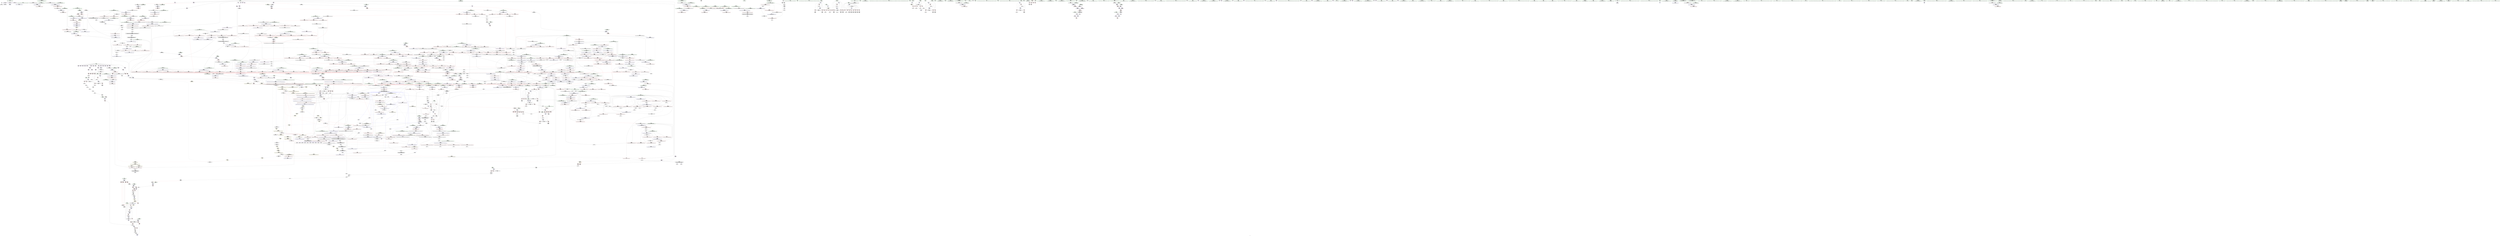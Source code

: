 digraph "SVFG" {
	label="SVFG";

	Node0x5564a51f6540 [shape=record,color=grey,label="{NodeID: 0\nNullPtr}"];
	Node0x5564a51f6540 -> Node0x5564a52908d0[style=solid];
	Node0x5564a51f6540 -> Node0x5564a52bcfd0[style=solid];
	Node0x5564a5293980 [shape=record,color=red,label="{NodeID: 775\n1272\<--1269\nthis1\<--this.addr\n_ZN9__gnu_cxx5__ops14_Iter_less_valC2ENS0_15_Iter_less_iterE\n}"];
	Node0x5564a528a230 [shape=record,color=purple,label="{NodeID: 443\n486\<--15\narrayidx93\<--a\nmain\n}"];
	Node0x5564a528a230 -> Node0x5564a52a3aa0[style=solid];
	Node0x5564a527da30 [shape=record,color=green,label="{NodeID: 111\n670\<--671\nagg.tmp\<--agg.tmp_field_insensitive\n_ZSt11lower_boundIPiiET_S1_S1_RKT0_\n}"];
	Node0x5564a52993b0 [shape=record,color=red,label="{NodeID: 886\n1790\<--1764\n\<--__first.addr\n_ZNSt20__copy_move_backwardILb1ELb1ESt26random_access_iterator_tagE13__copy_move_bIiEEPT_PKS3_S6_S4_\n}"];
	Node0x5564a52993b0 -> Node0x5564a52889d0[style=solid];
	Node0x5564a52eba60 [shape=record,color=grey,label="{NodeID: 1661\n1050 = Binary(1049, 169, )\n}"];
	Node0x5564a52eba60 -> Node0x5564a52c1b90[style=solid];
	Node0x5564a529fe80 [shape=record,color=red,label="{NodeID: 554\n140\<--87\n\<--mj\n_Z5solveiiRi\n}"];
	Node0x5564a529fe80 -> Node0x5564a52ef360[style=solid];
	Node0x5564a5382f60 [shape=record,color=yellow,style=double,label="{NodeID: 2436\n2V_2 = CSCHI(MR_2V_1)\npts\{20 \}\nCS[]|{<s0>34}}"];
	Node0x5564a5382f60:s0 -> Node0x5564a5368cf0[style=dashed,color=red];
	Node0x5564a5282920 [shape=record,color=green,label="{NodeID: 222\n1437\<--1438\n__last.addr\<--__last.addr_field_insensitive\n_ZSt21__unguarded_partitionIPiN9__gnu_cxx5__ops15_Iter_less_iterEET_S4_S4_S4_T0_\n}"];
	Node0x5564a5282920 -> Node0x5564a5296220[style=solid];
	Node0x5564a5282920 -> Node0x5564a52962f0[style=solid];
	Node0x5564a5282920 -> Node0x5564a52963c0[style=solid];
	Node0x5564a5282920 -> Node0x5564a5296490[style=solid];
	Node0x5564a5282920 -> Node0x5564a5296560[style=solid];
	Node0x5564a5282920 -> Node0x5564a52c40f0[style=solid];
	Node0x5564a5282920 -> Node0x5564a52c4360[style=solid];
	Node0x5564a5282920 -> Node0x5564a52c4430[style=solid];
	Node0x5564a52be790 [shape=record,color=blue,label="{NodeID: 997\n241\<--361\nk\<--inc33\nmain\n}"];
	Node0x5564a52be790 -> Node0x5564a52a1540[style=dashed];
	Node0x5564a52be790 -> Node0x5564a52a16e0[style=dashed];
	Node0x5564a52be790 -> Node0x5564a52a17b0[style=dashed];
	Node0x5564a52be790 -> Node0x5564a52be5f0[style=dashed];
	Node0x5564a52be790 -> Node0x5564a52bead0[style=dashed];
	Node0x5564a52f60e0 [shape=record,color=grey,label="{NodeID: 1772\n119 = cmp(117, 118, )\n}"];
	Node0x5564a52a58b0 [shape=record,color=red,label="{NodeID: 665\n793\<--747\n\<--__last.addr\n_ZSt16__introsort_loopIPilN9__gnu_cxx5__ops15_Iter_less_iterEEvT_S4_T0_T1_\n|{<s0>37}}"];
	Node0x5564a52a58b0:s0 -> Node0x5564a53ef890[style=solid,color=red];
	Node0x5564a53f63d0 [shape=record,color=black,label="{NodeID: 2547\n982 = PHI(862, )\n2nd arg _ZSt11__sort_heapIPiN9__gnu_cxx5__ops15_Iter_less_iterEEvT_S4_RT0_ }"];
	Node0x5564a53f63d0 -> Node0x5564a52c16b0[style=solid];
	Node0x5564a52909d0 [shape=record,color=black,label="{NodeID: 333\n232\<--9\nmain_ret\<--\nmain\n}"];
	Node0x5564a52c41c0 [shape=record,color=blue,label="{NodeID: 1108\n1439\<--1432\n__pivot.addr\<--__pivot\n_ZSt21__unguarded_partitionIPiN9__gnu_cxx5__ops15_Iter_less_iterEET_S4_S4_S4_T0_\n}"];
	Node0x5564a52c41c0 -> Node0x5564a5296630[style=dashed];
	Node0x5564a52c41c0 -> Node0x5564a5296700[style=dashed];
	Node0x5564a5213ea0 [shape=record,color=green,label="{NodeID: 1\n7\<--1\n__dso_handle\<--dummyObj\nGlob }"];
	Node0x5564a5355400 [shape=record,color=black,label="{NodeID: 1883\nMR_2V_2 = PHI(MR_2V_3, MR_2V_1, )\npts\{20 \}\n|{|<s5>57}}"];
	Node0x5564a5355400 -> Node0x5564a5293640[style=dashed];
	Node0x5564a5355400 -> Node0x5564a5293710[style=dashed];
	Node0x5564a5355400 -> Node0x5564a52c2ca0[style=dashed];
	Node0x5564a5355400 -> Node0x5564a52c2f10[style=dashed];
	Node0x5564a5355400 -> Node0x5564a5344b00[style=dashed];
	Node0x5564a5355400:s5 -> Node0x5564a535ed80[style=dashed,color=red];
	Node0x5564a5293a50 [shape=record,color=red,label="{NodeID: 776\n1307\<--1280\n\<--__first.addr\n_ZSt11__push_heapIPiliN9__gnu_cxx5__ops14_Iter_less_valEEvT_T0_S5_T1_RT2_\n}"];
	Node0x5564a5293a50 -> Node0x5564a529e210[style=solid];
	Node0x5564a528a300 [shape=record,color=purple,label="{NodeID: 444\n493\<--15\narrayidx96\<--a\nmain\n}"];
	Node0x5564a527db00 [shape=record,color=green,label="{NodeID: 112\n672\<--673\nundef.agg.tmp\<--undef.agg.tmp_field_insensitive\n_ZSt11lower_boundIPiiET_S1_S1_RKT0_\n}"];
	Node0x5564a5364fd0 [shape=record,color=yellow,style=double,label="{NodeID: 1994\n2V_1 = ENCHI(MR_2V_0)\npts\{20 \}\nFun[_ZNK9__gnu_cxx5__ops19_Iter_equal_to_iterclIPiS3_EEbT_T0_]}"];
	Node0x5564a5364fd0 -> Node0x5564a52bb000[style=dashed];
	Node0x5564a5364fd0 -> Node0x5564a52bb0d0[style=dashed];
	Node0x5564a5299480 [shape=record,color=red,label="{NodeID: 887\n1775\<--1766\n\<--__last.addr\n_ZNSt20__copy_move_backwardILb1ELb1ESt26random_access_iterator_tagE13__copy_move_bIiEEPT_PKS3_S6_S4_\n}"];
	Node0x5564a5299480 -> Node0x5564a5288760[style=solid];
	Node0x5564a52ebbe0 [shape=record,color=grey,label="{NodeID: 1662\n1049 = Binary(1048, 169, )\n}"];
	Node0x5564a52ebbe0 -> Node0x5564a52eba60[style=solid];
	Node0x5564a529ff50 [shape=record,color=red,label="{NodeID: 555\n144\<--87\n\<--mj\n_Z5solveiiRi\n}"];
	Node0x5564a529ff50 -> Node0x5564a52ef1e0[style=solid];
	Node0x5564a52829f0 [shape=record,color=green,label="{NodeID: 223\n1439\<--1440\n__pivot.addr\<--__pivot.addr_field_insensitive\n_ZSt21__unguarded_partitionIPiN9__gnu_cxx5__ops15_Iter_less_iterEET_S4_S4_S4_T0_\n}"];
	Node0x5564a52829f0 -> Node0x5564a5296630[style=solid];
	Node0x5564a52829f0 -> Node0x5564a5296700[style=solid];
	Node0x5564a52829f0 -> Node0x5564a52c41c0[style=solid];
	Node0x5564a52be860 [shape=record,color=blue,label="{NodeID: 998\n364\<--359\narrayidx35\<--\nmain\n}"];
	Node0x5564a52be860 -> Node0x5564a534aa00[style=dashed];
	Node0x5564a52f6260 [shape=record,color=grey,label="{NodeID: 1773\n112 = cmp(110, 111, )\n}"];
	Node0x5564a52a5980 [shape=record,color=red,label="{NodeID: 666\n772\<--749\n\<--__depth_limit.addr\n_ZSt16__introsort_loopIPilN9__gnu_cxx5__ops15_Iter_less_iterEEvT_S4_T0_T1_\n}"];
	Node0x5564a52a5980 -> Node0x5564a52f6e60[style=solid];
	Node0x5564a53f64e0 [shape=record,color=black,label="{NodeID: 2548\n2052 = PHI(1978, )\n0th arg _ZSt7advanceIPilEvRT_T0_ }"];
	Node0x5564a53f64e0 -> Node0x5564a52c8600[style=solid];
	Node0x5564a5290aa0 [shape=record,color=black,label="{NodeID: 334\n18\<--17\n\<--xs\nCan only get source location for instruction, argument, global var or function.}"];
	Node0x5564a5290aa0 -> Node0x5564a52ed6e0[style=solid];
	Node0x5564a5290aa0 -> Node0x5564a52efc60[style=solid];
	Node0x5564a52c4290 [shape=record,color=blue,label="{NodeID: 1109\n1435\<--1451\n__first.addr\<--incdec.ptr\n_ZSt21__unguarded_partitionIPiN9__gnu_cxx5__ops15_Iter_less_iterEET_S4_S4_S4_T0_\n}"];
	Node0x5564a52c4290 -> Node0x5564a5354000[style=dashed];
	Node0x5564a5213f30 [shape=record,color=green,label="{NodeID: 2\n9\<--1\n\<--dummyObj\nCan only get source location for instruction, argument, global var or function.|{<s0>23}}"];
	Node0x5564a5213f30:s0 -> Node0x5564a54016f0[style=solid,color=red];
	Node0x5564a5293b20 [shape=record,color=red,label="{NodeID: 777\n1316\<--1280\n\<--__first.addr\n_ZSt11__push_heapIPiliN9__gnu_cxx5__ops14_Iter_less_valEEvT_T0_S5_T1_RT2_\n}"];
	Node0x5564a5293b20 -> Node0x5564a529e2e0[style=solid];
	Node0x5564a528a3d0 [shape=record,color=purple,label="{NodeID: 445\n494\<--15\narrayidx97\<--a\nmain\n}"];
	Node0x5564a528a3d0 -> Node0x5564a52a3b70[style=solid];
	Node0x5564a527dbd0 [shape=record,color=green,label="{NodeID: 113\n681\<--682\n_ZN9__gnu_cxx5__ops15__iter_less_valEv\<--_ZN9__gnu_cxx5__ops15__iter_less_valEv_field_insensitive\n}"];
	Node0x5564a5299550 [shape=record,color=red,label="{NodeID: 888\n1785\<--1768\n\<--__result.addr\n_ZNSt20__copy_move_backwardILb1ELb1ESt26random_access_iterator_tagE13__copy_move_bIiEEPT_PKS3_S6_S4_\n}"];
	Node0x5564a5299550 -> Node0x5564a529e550[style=solid];
	Node0x5564a52ebd60 [shape=record,color=grey,label="{NodeID: 1663\n165 = Binary(164, 166, )\n}"];
	Node0x5564a52ebd60 -> Node0x5564a52ec7e0[style=solid];
	Node0x5564a52a0020 [shape=record,color=red,label="{NodeID: 556\n110\<--89\n\<--i\n_Z5solveiiRi\n}"];
	Node0x5564a52a0020 -> Node0x5564a52f6260[style=solid];
	Node0x5564a5282ac0 [shape=record,color=green,label="{NodeID: 224\n1482\<--1483\n__a.addr\<--__a.addr_field_insensitive\n_ZSt9iter_swapIPiS0_EvT_T0_\n}"];
	Node0x5564a5282ac0 -> Node0x5564a52967d0[style=solid];
	Node0x5564a5282ac0 -> Node0x5564a52c45d0[style=solid];
	Node0x5564a52be930 [shape=record,color=blue,label="{NodeID: 999\n249\<--377\nz\<--conv\nmain\n}"];
	Node0x5564a52be930 -> Node0x5564a52a2650[style=dashed];
	Node0x5564a52be930 -> Node0x5564a52a2720[style=dashed];
	Node0x5564a52be930 -> Node0x5564a52be930[style=dashed];
	Node0x5564a52be930 -> Node0x5564a535b300[style=dashed];
	Node0x5564a52f63e0 [shape=record,color=grey,label="{NodeID: 1774\n100 = cmp(98, 99, )\n}"];
	Node0x5564a52a5a50 [shape=record,color=red,label="{NodeID: 667\n782\<--749\n\<--__depth_limit.addr\n_ZSt16__introsort_loopIPilN9__gnu_cxx5__ops15_Iter_less_iterEEvT_S4_T0_T1_\n}"];
	Node0x5564a52a5a50 -> Node0x5564a52f24e0[style=solid];
	Node0x5564a53f65f0 [shape=record,color=black,label="{NodeID: 2549\n2053 = PHI(1998, )\n1st arg _ZSt7advanceIPilEvRT_T0_ }"];
	Node0x5564a53f65f0 -> Node0x5564a52c86d0[style=solid];
	Node0x5564a5290ba0 [shape=record,color=black,label="{NodeID: 335\n22\<--21\n\<--d\nCan only get source location for instruction, argument, global var or function.}"];
	Node0x5564a52c4360 [shape=record,color=blue,label="{NodeID: 1110\n1437\<--1455\n__last.addr\<--incdec.ptr3\n_ZSt21__unguarded_partitionIPiN9__gnu_cxx5__ops15_Iter_less_iterEET_S4_S4_S4_T0_\n}"];
	Node0x5564a52c4360 -> Node0x5564a5348c00[style=dashed];
	Node0x5564a52145f0 [shape=record,color=green,label="{NodeID: 3\n24\<--1\n.str\<--dummyObj\nGlob }"];
	Node0x5564a5293bf0 [shape=record,color=red,label="{NodeID: 778\n1321\<--1280\n\<--__first.addr\n_ZSt11__push_heapIPiliN9__gnu_cxx5__ops14_Iter_less_valEEvT_T0_S5_T1_RT2_\n}"];
	Node0x5564a5293bf0 -> Node0x5564a529e3b0[style=solid];
	Node0x5564a528a4a0 [shape=record,color=purple,label="{NodeID: 446\n501\<--15\narrayidx102\<--a\nmain\n}"];
	Node0x5564a5282ff0 [shape=record,color=green,label="{NodeID: 114\n684\<--685\n_ZSt13__lower_boundIPiiN9__gnu_cxx5__ops14_Iter_less_valEET_S4_S4_RKT0_T1_\<--_ZSt13__lower_boundIPiiN9__gnu_cxx5__ops14_Iter_less_valEET_S4_S4_RKT0_T1__field_insensitive\n}"];
	Node0x5564a5299620 [shape=record,color=red,label="{NodeID: 889\n1798\<--1768\n\<--__result.addr\n_ZNSt20__copy_move_backwardILb1ELb1ESt26random_access_iterator_tagE13__copy_move_bIiEEPT_PKS3_S6_S4_\n}"];
	Node0x5564a5299620 -> Node0x5564a529e620[style=solid];
	Node0x5564a52ebee0 [shape=record,color=grey,label="{NodeID: 1664\n192 = Binary(191, 187, )\n}"];
	Node0x5564a52ebee0 -> Node0x5564a52bd9c0[style=solid];
	Node0x5564a52a00f0 [shape=record,color=red,label="{NodeID: 557\n114\<--89\n\<--i\n_Z5solveiiRi\n}"];
	Node0x5564a52a00f0 -> Node0x5564a5290da0[style=solid];
	Node0x5564a5383380 [shape=record,color=yellow,style=double,label="{NodeID: 2439\n2V_4 = CSCHI(MR_2V_2)\npts\{20 \}\nCS[]|{<s0>37}}"];
	Node0x5564a5383380:s0 -> Node0x5564a533f600[style=dashed,color=red];
	Node0x5564a5282b90 [shape=record,color=green,label="{NodeID: 225\n1484\<--1485\n__b.addr\<--__b.addr_field_insensitive\n_ZSt9iter_swapIPiS0_EvT_T0_\n}"];
	Node0x5564a5282b90 -> Node0x5564a52968a0[style=solid];
	Node0x5564a5282b90 -> Node0x5564a52c46a0[style=solid];
	Node0x5564a536b910 [shape=record,color=yellow,style=double,label="{NodeID: 2107\n278V_1 = ENCHI(MR_278V_0)\npts\{1026 1113 1162 1287 1534 1656 \}\nFun[_ZSt4swapIiENSt9enable_ifIXsr6__and_ISt6__not_ISt15__is_tuple_likeIT_EESt21is_move_constructibleIS3_ESt18is_move_assignableIS3_EEE5valueEvE4typeERS3_SC_]}"];
	Node0x5564a536b910 -> Node0x5564a5296cb0[style=dashed];
	Node0x5564a536b910 -> Node0x5564a5296d80[style=dashed];
	Node0x5564a536b910 -> Node0x5564a5296e50[style=dashed];
	Node0x5564a52bea00 [shape=record,color=blue,label="{NodeID: 1000\n245\<--399\ni\<--inc51\nmain\n}"];
	Node0x5564a52bea00 -> Node0x5564a52a1d60[style=dashed];
	Node0x5564a52bea00 -> Node0x5564a52a1e30[style=dashed];
	Node0x5564a52bea00 -> Node0x5564a52a1f00[style=dashed];
	Node0x5564a52bea00 -> Node0x5564a52a1fd0[style=dashed];
	Node0x5564a52bea00 -> Node0x5564a52a20a0[style=dashed];
	Node0x5564a52bea00 -> Node0x5564a52a2170[style=dashed];
	Node0x5564a52bea00 -> Node0x5564a52a2240[style=dashed];
	Node0x5564a52bea00 -> Node0x5564a52a2310[style=dashed];
	Node0x5564a52bea00 -> Node0x5564a52bea00[style=dashed];
	Node0x5564a52bea00 -> Node0x5564a535a900[style=dashed];
	Node0x5564a52f6560 [shape=record,color=grey,label="{NodeID: 1775\n1826 = cmp(1823, 1825, )\n}"];
	Node0x5564a52f6560 -> Node0x5564a5288b70[style=solid];
	Node0x5564a52a5b20 [shape=record,color=red,label="{NodeID: 668\n794\<--749\n\<--__depth_limit.addr\n_ZSt16__introsort_loopIPilN9__gnu_cxx5__ops15_Iter_less_iterEEvT_S4_T0_T1_\n|{<s0>37}}"];
	Node0x5564a52a5b20:s0 -> Node0x5564a53ef9e0[style=solid,color=red];
	Node0x5564a53f6700 [shape=record,color=black,label="{NodeID: 2550\n1259 = PHI(1153, )\n0th arg _ZSt4moveIRN9__gnu_cxx5__ops15_Iter_less_iterEEONSt16remove_referenceIT_E4typeEOS5_ }"];
	Node0x5564a53f6700 -> Node0x5564a52c30b0[style=solid];
	Node0x5564a5290ca0 [shape=record,color=black,label="{NodeID: 336\n59\<--60\n\<--_ZNSt8ios_base4InitD1Ev\nCan only get source location for instruction, argument, global var or function.}"];
	Node0x5564a52c4430 [shape=record,color=blue,label="{NodeID: 1111\n1437\<--1463\n__last.addr\<--incdec.ptr7\n_ZSt21__unguarded_partitionIPiN9__gnu_cxx5__ops15_Iter_less_iterEET_S4_S4_S4_T0_\n}"];
	Node0x5564a52c4430 -> Node0x5564a5348c00[style=dashed];
	Node0x5564a5214680 [shape=record,color=green,label="{NodeID: 4\n26\<--1\n.str.1\<--dummyObj\nGlob }"];
	Node0x5564a5293cc0 [shape=record,color=red,label="{NodeID: 779\n1334\<--1280\n\<--__first.addr\n_ZSt11__push_heapIPiliN9__gnu_cxx5__ops14_Iter_less_valEEvT_T0_S5_T1_RT2_\n}"];
	Node0x5564a5293cc0 -> Node0x5564a529e480[style=solid];
	Node0x5564a528a570 [shape=record,color=purple,label="{NodeID: 447\n502\<--15\narrayidx103\<--a\nmain\n}"];
	Node0x5564a528a570 -> Node0x5564a52a3c40[style=solid];
	Node0x5564a5283080 [shape=record,color=green,label="{NodeID: 115\n697\<--698\n__comp\<--__comp_field_insensitive\n_ZSt6__sortIPiN9__gnu_cxx5__ops15_Iter_less_iterEEvT_S4_T0_\n}"];
	Node0x5564a52996f0 [shape=record,color=red,label="{NodeID: 890\n1782\<--1770\n\<--_Num\n_ZNSt20__copy_move_backwardILb1ELb1ESt26random_access_iterator_tagE13__copy_move_bIiEEPT_PKS3_S6_S4_\n}"];
	Node0x5564a52996f0 -> Node0x5564a52f4d60[style=solid];
	Node0x5564a52ec060 [shape=record,color=grey,label="{NodeID: 1665\n174 = Binary(170, 173, )\n}"];
	Node0x5564a52ec060 -> Node0x5564a52ec1e0[style=solid];
	Node0x5564a52a01c0 [shape=record,color=red,label="{NodeID: 558\n121\<--89\n\<--i\n_Z5solveiiRi\n}"];
	Node0x5564a52a01c0 -> Node0x5564a5290e70[style=solid];
	Node0x5564a5282c60 [shape=record,color=green,label="{NodeID: 226\n1491\<--1492\n_ZSt4swapIiENSt9enable_ifIXsr6__and_ISt6__not_ISt15__is_tuple_likeIT_EESt21is_move_constructibleIS3_ESt18is_move_assignableIS3_EEE5valueEvE4typeERS3_SC_\<--_ZSt4swapIiENSt9enable_ifIXsr6__and_ISt6__not_ISt15__is_tuple_likeIT_EESt21is_move_constructibleIS3_ESt18is_move_assignableIS3_EEE5valueEvE4typeERS3_SC__field_insensitive\n}"];
	Node0x5564a52bead0 [shape=record,color=blue,label="{NodeID: 1001\n241\<--422\nk\<--conv56\nmain\n}"];
	Node0x5564a52bead0 -> Node0x5564a52a1880[style=dashed];
	Node0x5564a52bead0 -> Node0x5564a52a1950[style=dashed];
	Node0x5564a52bead0 -> Node0x5564a5359f00[style=dashed];
	Node0x5564a52f66e0 [shape=record,color=grey,label="{NodeID: 1776\n1223 = cmp(1219, 1222, )\n}"];
	Node0x5564a52a5bf0 [shape=record,color=red,label="{NodeID: 669\n792\<--753\n\<--__cut\n_ZSt16__introsort_loopIPilN9__gnu_cxx5__ops15_Iter_less_iterEEvT_S4_T0_T1_\n|{<s0>37}}"];
	Node0x5564a52a5bf0:s0 -> Node0x5564a53ef740[style=solid,color=red];
	Node0x5564a53f6810 [shape=record,color=black,label="{NodeID: 2551\n1698 = PHI(1639, )\n0th arg _ZSt23__copy_move_backward_a2ILb1EPiS0_ET1_T0_S2_S1_ }"];
	Node0x5564a53f6810 -> Node0x5564a52c5c90[style=solid];
	Node0x5564a5290da0 [shape=record,color=black,label="{NodeID: 337\n115\<--114\nidxprom\<--\n_Z5solveiiRi\n}"];
	Node0x5564a52c4500 [shape=record,color=blue,label="{NodeID: 1112\n1435\<--1476\n__first.addr\<--incdec.ptr9\n_ZSt21__unguarded_partitionIPiN9__gnu_cxx5__ops15_Iter_less_iterEET_S4_S4_S4_T0_\n}"];
	Node0x5564a52c4500 -> Node0x5564a5354000[style=dashed];
	Node0x5564a527ac20 [shape=record,color=green,label="{NodeID: 5\n28\<--1\nstdin\<--dummyObj\nGlob }"];
	Node0x5564a5356800 [shape=record,color=black,label="{NodeID: 1887\nMR_57V_4 = PHI(MR_57V_5, MR_57V_3, )\npts\{160000 \}\n|{|<s6>21}}"];
	Node0x5564a5356800 -> Node0x5564a52a3aa0[style=dashed];
	Node0x5564a5356800 -> Node0x5564a52a3b70[style=dashed];
	Node0x5564a5356800 -> Node0x5564a52a3c40[style=dashed];
	Node0x5564a5356800 -> Node0x5564a52bed40[style=dashed];
	Node0x5564a5356800 -> Node0x5564a5356800[style=dashed];
	Node0x5564a5356800 -> Node0x5564a535cc00[style=dashed];
	Node0x5564a5356800:s6 -> Node0x5564a53689f0[style=dashed,color=red];
	Node0x5564a5293d90 [shape=record,color=red,label="{NodeID: 780\n1297\<--1282\n\<--__holeIndex.addr\n_ZSt11__push_heapIPiliN9__gnu_cxx5__ops14_Iter_less_valEEvT_T0_S5_T1_RT2_\n}"];
	Node0x5564a5293d90 -> Node0x5564a52ed260[style=solid];
	Node0x5564a528a640 [shape=record,color=purple,label="{NodeID: 448\n153\<--17\narrayidx12\<--xs\n_Z5solveiiRi\n}"];
	Node0x5564a528a640 -> Node0x5564a52a09e0[style=solid];
	Node0x5564a5283150 [shape=record,color=green,label="{NodeID: 116\n699\<--700\n__first.addr\<--__first.addr_field_insensitive\n_ZSt6__sortIPiN9__gnu_cxx5__ops15_Iter_less_iterEEvT_S4_T0_\n}"];
	Node0x5564a5283150 -> Node0x5564a52a4c80[style=solid];
	Node0x5564a5283150 -> Node0x5564a52a4d50[style=solid];
	Node0x5564a5283150 -> Node0x5564a52a4e20[style=solid];
	Node0x5564a5283150 -> Node0x5564a52a4ef0[style=solid];
	Node0x5564a5283150 -> Node0x5564a52c0330[style=solid];
	Node0x5564a52997c0 [shape=record,color=red,label="{NodeID: 891\n1786\<--1770\n\<--_Num\n_ZNSt20__copy_move_backwardILb1ELb1ESt26random_access_iterator_tagE13__copy_move_bIiEEPT_PKS3_S6_S4_\n}"];
	Node0x5564a52997c0 -> Node0x5564a52ee460[style=solid];
	Node0x5564a52ec1e0 [shape=record,color=grey,label="{NodeID: 1666\n175 = Binary(174, 171, )\n}"];
	Node0x5564a52ec1e0 -> Node0x5564a52911b0[style=solid];
	Node0x5564a52a0290 [shape=record,color=red,label="{NodeID: 559\n126\<--89\n\<--i\n_Z5solveiiRi\n}"];
	Node0x5564a52a0290 -> Node0x5564a52bd680[style=solid];
	Node0x5564a5383640 [shape=record,color=yellow,style=double,label="{NodeID: 2441\n2V_2 = CSCHI(MR_2V_1)\npts\{20 \}\nCS[]|{<s0>95}}"];
	Node0x5564a5383640:s0 -> Node0x5564a5385480[style=dashed,color=blue];
	Node0x5564a5282d60 [shape=record,color=green,label="{NodeID: 227\n1497\<--1498\n__a.addr\<--__a.addr_field_insensitive\n_ZSt4swapIiENSt9enable_ifIXsr6__and_ISt6__not_ISt15__is_tuple_likeIT_EESt21is_move_constructibleIS3_ESt18is_move_assignableIS3_EEE5valueEvE4typeERS3_SC_\n}"];
	Node0x5564a5282d60 -> Node0x5564a5296970[style=solid];
	Node0x5564a5282d60 -> Node0x5564a5296a40[style=solid];
	Node0x5564a5282d60 -> Node0x5564a52c4770[style=solid];
	Node0x5564a52beba0 [shape=record,color=blue,label="{NodeID: 1002\n251\<--9\ni57\<--\nmain\n}"];
	Node0x5564a52beba0 -> Node0x5564a52a27f0[style=dashed];
	Node0x5564a52beba0 -> Node0x5564a52a28c0[style=dashed];
	Node0x5564a52beba0 -> Node0x5564a52a2990[style=dashed];
	Node0x5564a52beba0 -> Node0x5564a52a2a60[style=dashed];
	Node0x5564a52beba0 -> Node0x5564a52beee0[style=dashed];
	Node0x5564a52beba0 -> Node0x5564a535b800[style=dashed];
	Node0x5564a52f6860 [shape=record,color=grey,label="{NodeID: 1777\n300 = cmp(298, 299, )\n}"];
	Node0x5564a52a5cc0 [shape=record,color=red,label="{NodeID: 670\n796\<--753\n\<--__cut\n_ZSt16__introsort_loopIPilN9__gnu_cxx5__ops15_Iter_less_iterEEvT_S4_T0_T1_\n}"];
	Node0x5564a52a5cc0 -> Node0x5564a52c08e0[style=solid];
	Node0x5564a53f6920 [shape=record,color=black,label="{NodeID: 2552\n1699 = PHI(1643, )\n1st arg _ZSt23__copy_move_backward_a2ILb1EPiS0_ET1_T0_S2_S1_ }"];
	Node0x5564a53f6920 -> Node0x5564a52c5d60[style=solid];
	Node0x5564a5290e70 [shape=record,color=black,label="{NodeID: 338\n122\<--121\nidxprom4\<--\n_Z5solveiiRi\n}"];
	Node0x5564a52c45d0 [shape=record,color=blue,label="{NodeID: 1113\n1482\<--1480\n__a.addr\<--__a\n_ZSt9iter_swapIPiS0_EvT_T0_\n}"];
	Node0x5564a52c45d0 -> Node0x5564a52967d0[style=dashed];
	Node0x5564a527acb0 [shape=record,color=green,label="{NodeID: 6\n29\<--1\n.str.2\<--dummyObj\nGlob }"];
	Node0x5564a5356d00 [shape=record,color=black,label="{NodeID: 1888\nMR_2V_7 = PHI(MR_2V_9, MR_2V_3, )\npts\{20 \}\n|{<s0>44}}"];
	Node0x5564a5356d00:s0 -> Node0x5564a5383bc0[style=dashed,color=blue];
	Node0x5564a5293e60 [shape=record,color=red,label="{NodeID: 781\n1302\<--1282\n\<--__holeIndex.addr\n_ZSt11__push_heapIPiliN9__gnu_cxx5__ops14_Iter_less_valEEvT_T0_S5_T1_RT2_\n}"];
	Node0x5564a5293e60 -> Node0x5564a52f48e0[style=solid];
	Node0x5564a528a710 [shape=record,color=purple,label="{NodeID: 449\n157\<--17\narrayidx14\<--xs\n_Z5solveiiRi\n}"];
	Node0x5564a528a710 -> Node0x5564a52a0ab0[style=solid];
	Node0x5564a5283220 [shape=record,color=green,label="{NodeID: 117\n701\<--702\n__last.addr\<--__last.addr_field_insensitive\n_ZSt6__sortIPiN9__gnu_cxx5__ops15_Iter_less_iterEEvT_S4_T0_\n}"];
	Node0x5564a5283220 -> Node0x5564a52a4fc0[style=solid];
	Node0x5564a5283220 -> Node0x5564a52a5090[style=solid];
	Node0x5564a5283220 -> Node0x5564a52a5160[style=solid];
	Node0x5564a5283220 -> Node0x5564a52a5230[style=solid];
	Node0x5564a5283220 -> Node0x5564a52c0400[style=solid];
	Node0x5564a5299890 [shape=record,color=red,label="{NodeID: 892\n1792\<--1770\n\<--_Num\n_ZNSt20__copy_move_backwardILb1ELb1ESt26random_access_iterator_tagE13__copy_move_bIiEEPT_PKS3_S6_S4_\n}"];
	Node0x5564a5299890 -> Node0x5564a52ef960[style=solid];
	Node0x5564a52ec360 [shape=record,color=grey,label="{NodeID: 1667\n1075 = Binary(1074, 784, )\n}"];
	Node0x5564a52ec360 -> Node0x5564a52c1d30[style=solid];
	Node0x5564a52a0360 [shape=record,color=red,label="{NodeID: 560\n130\<--89\n\<--i\n_Z5solveiiRi\n}"];
	Node0x5564a52a0360 -> Node0x5564a52ef060[style=solid];
	Node0x5564a53837a0 [shape=record,color=yellow,style=double,label="{NodeID: 2442\n2V_2 = CSCHI(MR_2V_1)\npts\{20 \}\nCS[]|{<s0>103}}"];
	Node0x5564a53837a0:s0 -> Node0x5564a5383640[style=dashed,color=blue];
	Node0x5564a5282e30 [shape=record,color=green,label="{NodeID: 228\n1499\<--1500\n__b.addr\<--__b.addr_field_insensitive\n_ZSt4swapIiENSt9enable_ifIXsr6__and_ISt6__not_ISt15__is_tuple_likeIT_EESt21is_move_constructibleIS3_ESt18is_move_assignableIS3_EEE5valueEvE4typeERS3_SC_\n}"];
	Node0x5564a5282e30 -> Node0x5564a5296b10[style=solid];
	Node0x5564a5282e30 -> Node0x5564a5296be0[style=solid];
	Node0x5564a5282e30 -> Node0x5564a52c4840[style=solid];
	Node0x5564a52bec70 [shape=record,color=blue,label="{NodeID: 1003\n253\<--9\nj61\<--\nmain\n}"];
	Node0x5564a52bec70 -> Node0x5564a52a2b30[style=dashed];
	Node0x5564a52bec70 -> Node0x5564a52a2c00[style=dashed];
	Node0x5564a52bec70 -> Node0x5564a52a2cd0[style=dashed];
	Node0x5564a52bec70 -> Node0x5564a52a2da0[style=dashed];
	Node0x5564a52bec70 -> Node0x5564a52bec70[style=dashed];
	Node0x5564a52bec70 -> Node0x5564a52bee10[style=dashed];
	Node0x5564a52bec70 -> Node0x5564a535bd00[style=dashed];
	Node0x5564a52f69e0 [shape=record,color=grey,label="{NodeID: 1778\n1853 = cmp(1851, 1852, )\n}"];
	Node0x5564a52a5d90 [shape=record,color=red,label="{NodeID: 671\n805\<--802\n\<--__n.addr\n_ZSt4__lgl\n}"];
	Node0x5564a53f6a30 [shape=record,color=black,label="{NodeID: 2553\n1700 = PHI(1644, )\n2nd arg _ZSt23__copy_move_backward_a2ILb1EPiS0_ET1_T0_S2_S1_ }"];
	Node0x5564a53f6a30 -> Node0x5564a52c5e30[style=solid];
	Node0x5564a5290f40 [shape=record,color=black,label="{NodeID: 339\n152\<--151\nidxprom11\<--add10\n_Z5solveiiRi\n}"];
	Node0x5564a52c46a0 [shape=record,color=blue,label="{NodeID: 1114\n1484\<--1481\n__b.addr\<--__b\n_ZSt9iter_swapIPiS0_EvT_T0_\n}"];
	Node0x5564a52c46a0 -> Node0x5564a52968a0[style=dashed];
	Node0x5564a527ad40 [shape=record,color=green,label="{NodeID: 7\n31\<--1\n.str.3\<--dummyObj\nGlob }"];
	Node0x5564a5357200 [shape=record,color=black,label="{NodeID: 1889\nMR_2V_2 = PHI(MR_2V_3, MR_2V_1, )\npts\{20 \}\n|{<s0>29}}"];
	Node0x5564a5357200:s0 -> Node0x5564a5382e00[style=dashed,color=blue];
	Node0x5564a5293f30 [shape=record,color=red,label="{NodeID: 782\n1322\<--1282\n\<--__holeIndex.addr\n_ZSt11__push_heapIPiliN9__gnu_cxx5__ops14_Iter_less_valEEvT_T0_S5_T1_RT2_\n}"];
	Node0x5564a528a7e0 [shape=record,color=purple,label="{NodeID: 450\n353\<--17\narrayidx29\<--xs\nmain\n}"];
	Node0x5564a528a7e0 -> Node0x5564a52be6c0[style=solid];
	Node0x5564a52832f0 [shape=record,color=green,label="{NodeID: 118\n703\<--704\nagg.tmp\<--agg.tmp_field_insensitive\n_ZSt6__sortIPiN9__gnu_cxx5__ops15_Iter_less_iterEEvT_S4_T0_\n}"];
	Node0x5564a5299960 [shape=record,color=red,label="{NodeID: 893\n1799\<--1770\n\<--_Num\n_ZNSt20__copy_move_backwardILb1ELb1ESt26random_access_iterator_tagE13__copy_move_bIiEEPT_PKS3_S6_S4_\n}"];
	Node0x5564a5299960 -> Node0x5564a52efae0[style=solid];
	Node0x5564a52ec4e0 [shape=record,color=grey,label="{NodeID: 1668\n170 = Binary(168, 171, )\n}"];
	Node0x5564a52ec4e0 -> Node0x5564a52ec060[style=solid];
	Node0x5564a52a0430 [shape=record,color=red,label="{NodeID: 561\n163\<--91\n\<--z\n_Z5solveiiRi\n}"];
	Node0x5564a52a0430 -> Node0x5564a52ec7e0[style=solid];
	Node0x5564a5383900 [shape=record,color=yellow,style=double,label="{NodeID: 2443\n2V_2 = CSCHI(MR_2V_1)\npts\{20 \}\nCS[]|{<s0>43}}"];
	Node0x5564a5383900:s0 -> Node0x5564a5353600[style=dashed,color=red];
	Node0x5564a5282f00 [shape=record,color=green,label="{NodeID: 229\n1501\<--1502\n__tmp\<--__tmp_field_insensitive\n_ZSt4swapIiENSt9enable_ifIXsr6__and_ISt6__not_ISt15__is_tuple_likeIT_EESt21is_move_constructibleIS3_ESt18is_move_assignableIS3_EEE5valueEvE4typeERS3_SC_\n|{|<s1>84}}"];
	Node0x5564a5282f00 -> Node0x5564a52c4910[style=solid];
	Node0x5564a5282f00:s1 -> Node0x5564a53f0440[style=solid,color=red];
	Node0x5564a52bed40 [shape=record,color=blue,label="{NodeID: 1004\n459\<--453\narrayidx79\<--conv75\nmain\n}"];
	Node0x5564a52bed40 -> Node0x5564a5356800[style=dashed];
	Node0x5564a52f6b60 [shape=record,color=grey,label="{NodeID: 1779\n769 = cmp(768, 770, )\n}"];
	Node0x5564a52a5e60 [shape=record,color=red,label="{NodeID: 672\n833\<--820\n\<--__first.addr\n_ZSt22__final_insertion_sortIPiN9__gnu_cxx5__ops15_Iter_less_iterEEvT_S4_T0_\n}"];
	Node0x5564a52a5e60 -> Node0x5564a5287580[style=solid];
	Node0x5564a53f6b40 [shape=record,color=black,label="{NodeID: 2554\n1829 = PHI(651, )\n0th arg _ZSt8__uniqueIPiN9__gnu_cxx5__ops19_Iter_equal_to_iterEET_S4_S4_T0_ }"];
	Node0x5564a53f6b40 -> Node0x5564a52c6a60[style=solid];
	Node0x5564a5291010 [shape=record,color=black,label="{NodeID: 340\n156\<--155\nidxprom13\<--\n_Z5solveiiRi\n}"];
	Node0x5564a52c4770 [shape=record,color=blue,label="{NodeID: 1115\n1497\<--1495\n__a.addr\<--__a\n_ZSt4swapIiENSt9enable_ifIXsr6__and_ISt6__not_ISt15__is_tuple_likeIT_EESt21is_move_constructibleIS3_ESt18is_move_assignableIS3_EEE5valueEvE4typeERS3_SC_\n}"];
	Node0x5564a52c4770 -> Node0x5564a5296970[style=dashed];
	Node0x5564a52c4770 -> Node0x5564a5296a40[style=dashed];
	Node0x5564a527add0 [shape=record,color=green,label="{NodeID: 8\n33\<--1\nstdout\<--dummyObj\nGlob }"];
	Node0x5564a5357700 [shape=record,color=black,label="{NodeID: 1890\nMR_327V_3 = PHI(MR_327V_4, MR_327V_2, )\npts\{1832 \}\n}"];
	Node0x5564a5357700 -> Node0x5564a5299e40[style=dashed];
	Node0x5564a5294000 [shape=record,color=red,label="{NodeID: 783\n1327\<--1282\n\<--__holeIndex.addr\n_ZSt11__push_heapIPiliN9__gnu_cxx5__ops14_Iter_less_valEEvT_T0_S5_T1_RT2_\n}"];
	Node0x5564a5294000 -> Node0x5564a52f00e0[style=solid];
	Node0x5564a528a8b0 [shape=record,color=purple,label="{NodeID: 451\n364\<--17\narrayidx35\<--xs\nmain\n}"];
	Node0x5564a528a8b0 -> Node0x5564a52be860[style=solid];
	Node0x5564a52833c0 [shape=record,color=green,label="{NodeID: 119\n705\<--706\nagg.tmp1\<--agg.tmp1_field_insensitive\n_ZSt6__sortIPiN9__gnu_cxx5__ops15_Iter_less_iterEEvT_S4_T0_\n}"];
	Node0x5564a5365650 [shape=record,color=yellow,style=double,label="{NodeID: 2001\n2V_1 = ENCHI(MR_2V_0)\npts\{20 \}\nFun[_ZSt4sortIPiEvT_S1_]|{<s0>27}}"];
	Node0x5564a5365650:s0 -> Node0x5564a535e7b0[style=dashed,color=red];
	Node0x5564a5299a30 [shape=record,color=red,label="{NodeID: 894\n1821\<--1812\nthis1\<--this.addr\n_ZNK9__gnu_cxx5__ops14_Val_less_iterclIiPiEEbRT_T0_\n}"];
	Node0x5564a52ec660 [shape=record,color=grey,label="{NodeID: 1669\n173 = Binary(172, 171, )\n}"];
	Node0x5564a52ec660 -> Node0x5564a52ec060[style=solid];
	Node0x5564a52a0500 [shape=record,color=red,label="{NodeID: 562\n164\<--91\n\<--z\n_Z5solveiiRi\n}"];
	Node0x5564a52a0500 -> Node0x5564a52ebd60[style=solid];
	Node0x5564a5383a60 [shape=record,color=yellow,style=double,label="{NodeID: 2444\n2V_3 = CSCHI(MR_2V_2)\npts\{20 \}\nCS[]|{<s0>35}}"];
	Node0x5564a5383a60:s0 -> Node0x5564a5344600[style=dashed,color=blue];
	Node0x5564a528b260 [shape=record,color=green,label="{NodeID: 230\n1525\<--1526\n__comp\<--__comp_field_insensitive\n_ZSt16__insertion_sortIPiN9__gnu_cxx5__ops15_Iter_less_iterEEvT_S4_T0_\n|{<s0>85}}"];
	Node0x5564a528b260:s0 -> Node0x5564a53ff7c0[style=solid,color=red];
	Node0x5564a536be60 [shape=record,color=yellow,style=double,label="{NodeID: 2112\n363V_1 = ENCHI(MR_363V_0)\npts\{1979 \}\nFun[_ZSt7advanceIPilEvRT_T0_]|{<s0>116|<s1>116}}"];
	Node0x5564a536be60:s0 -> Node0x5564a52bc930[style=dashed,color=red];
	Node0x5564a536be60:s1 -> Node0x5564a52c8ef0[style=dashed,color=red];
	Node0x5564a52bee10 [shape=record,color=blue,label="{NodeID: 1005\n253\<--463\nj61\<--inc81\nmain\n}"];
	Node0x5564a52bee10 -> Node0x5564a52a2b30[style=dashed];
	Node0x5564a52bee10 -> Node0x5564a52a2c00[style=dashed];
	Node0x5564a52bee10 -> Node0x5564a52a2cd0[style=dashed];
	Node0x5564a52bee10 -> Node0x5564a52a2da0[style=dashed];
	Node0x5564a52bee10 -> Node0x5564a52bec70[style=dashed];
	Node0x5564a52bee10 -> Node0x5564a52bee10[style=dashed];
	Node0x5564a52bee10 -> Node0x5564a535bd00[style=dashed];
	Node0x5564a52f6ce0 [shape=record,color=grey,label="{NodeID: 1780\n1217 = cmp(1216, 137, )\n}"];
	Node0x5564a52a5f30 [shape=record,color=red,label="{NodeID: 673\n840\<--820\n\<--__first.addr\n_ZSt22__final_insertion_sortIPiN9__gnu_cxx5__ops15_Iter_less_iterEEvT_S4_T0_\n|{<s0>39}}"];
	Node0x5564a52a5f30:s0 -> Node0x5564a5401120[style=solid,color=red];
	Node0x5564a53f6c50 [shape=record,color=black,label="{NodeID: 2555\n1830 = PHI(652, )\n1st arg _ZSt8__uniqueIPiN9__gnu_cxx5__ops19_Iter_equal_to_iterEET_S4_S4_T0_ }"];
	Node0x5564a53f6c50 -> Node0x5564a52c6b30[style=solid];
	Node0x5564a52910e0 [shape=record,color=black,label="{NodeID: 341\n160\<--159\nconv\<--sub15\n_Z5solveiiRi\n}"];
	Node0x5564a52910e0 -> Node0x5564a52bd820[style=solid];
	Node0x5564a52c4840 [shape=record,color=blue,label="{NodeID: 1116\n1499\<--1496\n__b.addr\<--__b\n_ZSt4swapIiENSt9enable_ifIXsr6__and_ISt6__not_ISt15__is_tuple_likeIT_EESt21is_move_constructibleIS3_ESt18is_move_assignableIS3_EEE5valueEvE4typeERS3_SC_\n}"];
	Node0x5564a52c4840 -> Node0x5564a5296b10[style=dashed];
	Node0x5564a52c4840 -> Node0x5564a5296be0[style=dashed];
	Node0x5564a527ae60 [shape=record,color=green,label="{NodeID: 9\n34\<--1\n_ZSt4cout\<--dummyObj\nGlob }"];
	Node0x5564a5357c00 [shape=record,color=black,label="{NodeID: 1891\nMR_329V_4 = PHI(MR_329V_7, MR_329V_3, )\npts\{1836 \}\n}"];
	Node0x5564a52940d0 [shape=record,color=red,label="{NodeID: 784\n1335\<--1282\n\<--__holeIndex.addr\n_ZSt11__push_heapIPiliN9__gnu_cxx5__ops14_Iter_less_valEEvT_T0_S5_T1_RT2_\n}"];
	Node0x5564a528a980 [shape=record,color=purple,label="{NodeID: 452\n404\<--17\n\<--xs\nmain\n}"];
	Node0x5564a5283490 [shape=record,color=green,label="{NodeID: 120\n722\<--723\n_ZSt4__lgl\<--_ZSt4__lgl_field_insensitive\n}"];
	Node0x5564a5299b00 [shape=record,color=red,label="{NodeID: 895\n1822\<--1814\n\<--__val.addr\n_ZNK9__gnu_cxx5__ops14_Val_less_iterclIiPiEEbRT_T0_\n}"];
	Node0x5564a5299b00 -> Node0x5564a5299ca0[style=solid];
	Node0x5564a52ec7e0 [shape=record,color=grey,label="{NodeID: 1670\n167 = Binary(163, 165, )\n}"];
	Node0x5564a52ec7e0 -> Node0x5564a52ec960[style=solid];
	Node0x5564a52a05d0 [shape=record,color=red,label="{NodeID: 563\n183\<--93\n\<--i21\n_Z5solveiiRi\n}"];
	Node0x5564a52a05d0 -> Node0x5564a52f45e0[style=solid];
	Node0x5564a5383bc0 [shape=record,color=yellow,style=double,label="{NodeID: 2445\n2V_2 = CSCHI(MR_2V_1)\npts\{20 \}\nCS[]|{<s0>45}}"];
	Node0x5564a5383bc0:s0 -> Node0x5564a533ce00[style=dashed,color=red];
	Node0x5564a528b330 [shape=record,color=green,label="{NodeID: 231\n1527\<--1528\n__first.addr\<--__first.addr_field_insensitive\n_ZSt16__insertion_sortIPiN9__gnu_cxx5__ops15_Iter_less_iterEEvT_S4_T0_\n}"];
	Node0x5564a528b330 -> Node0x5564a5296f20[style=solid];
	Node0x5564a528b330 -> Node0x5564a5296ff0[style=solid];
	Node0x5564a528b330 -> Node0x5564a52970c0[style=solid];
	Node0x5564a528b330 -> Node0x5564a5297190[style=solid];
	Node0x5564a528b330 -> Node0x5564a5297260[style=solid];
	Node0x5564a528b330 -> Node0x5564a52c4b80[style=solid];
	Node0x5564a52beee0 [shape=record,color=blue,label="{NodeID: 1006\n251\<--468\ni57\<--inc84\nmain\n}"];
	Node0x5564a52beee0 -> Node0x5564a52a27f0[style=dashed];
	Node0x5564a52beee0 -> Node0x5564a52a28c0[style=dashed];
	Node0x5564a52beee0 -> Node0x5564a52a2990[style=dashed];
	Node0x5564a52beee0 -> Node0x5564a52a2a60[style=dashed];
	Node0x5564a52beee0 -> Node0x5564a52beee0[style=dashed];
	Node0x5564a52beee0 -> Node0x5564a535b800[style=dashed];
	Node0x5564a52f6e60 [shape=record,color=grey,label="{NodeID: 1781\n773 = cmp(772, 137, )\n}"];
	Node0x5564a52a6000 [shape=record,color=red,label="{NodeID: 674\n841\<--820\n\<--__first.addr\n_ZSt22__final_insertion_sortIPiN9__gnu_cxx5__ops15_Iter_less_iterEEvT_S4_T0_\n}"];
	Node0x5564a52a6000 -> Node0x5564a529c4d0[style=solid];
	Node0x5564a53f9c10 [shape=record,color=black,label="{NodeID: 2556\n58 = PHI()\n}"];
	Node0x5564a52911b0 [shape=record,color=black,label="{NodeID: 342\n176\<--175\nconv20\<--rem19\n_Z5solveiiRi\n|{<s0>5}}"];
	Node0x5564a52911b0:s0 -> Node0x5564a53f2b70[style=solid,color=red];
	Node0x5564a52c4910 [shape=record,color=blue,label="{NodeID: 1117\n1501\<--1507\n__tmp\<--\n_ZSt4swapIiENSt9enable_ifIXsr6__and_ISt6__not_ISt15__is_tuple_likeIT_EESt21is_move_constructibleIS3_ESt18is_move_assignableIS3_EEE5valueEvE4typeERS3_SC_\n}"];
	Node0x5564a52c4910 -> Node0x5564a5296d80[style=dashed];
	Node0x5564a52c4910 -> Node0x5564a5296e50[style=dashed];
	Node0x5564a527af20 [shape=record,color=green,label="{NodeID: 10\n35\<--1\n.str.4\<--dummyObj\nGlob }"];
	Node0x5564a5358100 [shape=record,color=black,label="{NodeID: 1892\nMR_333V_2 = PHI(MR_333V_7, MR_333V_1, )\npts\{1842 \}\n}"];
	Node0x5564a52941a0 [shape=record,color=red,label="{NodeID: 785\n1303\<--1284\n\<--__topIndex.addr\n_ZSt11__push_heapIPiliN9__gnu_cxx5__ops14_Iter_less_valEEvT_T0_S5_T1_RT2_\n}"];
	Node0x5564a52941a0 -> Node0x5564a52f48e0[style=solid];
	Node0x5564a528aa50 [shape=record,color=purple,label="{NodeID: 453\n406\<--17\n\<--xs\nmain\n|{<s0>19}}"];
	Node0x5564a528aa50:s0 -> Node0x5564a53f26f0[style=solid,color=red];
	Node0x5564a5283590 [shape=record,color=green,label="{NodeID: 121\n726\<--727\n_ZSt16__introsort_loopIPilN9__gnu_cxx5__ops15_Iter_less_iterEEvT_S4_T0_T1_\<--_ZSt16__introsort_loopIPilN9__gnu_cxx5__ops15_Iter_less_iterEEvT_S4_T0_T1__field_insensitive\n}"];
	Node0x5564a5299bd0 [shape=record,color=red,label="{NodeID: 896\n1824\<--1816\n\<--__it.addr\n_ZNK9__gnu_cxx5__ops14_Val_less_iterclIiPiEEbRT_T0_\n}"];
	Node0x5564a5299bd0 -> Node0x5564a5299d70[style=solid];
	Node0x5564a52ec960 [shape=record,color=grey,label="{NodeID: 1671\n168 = Binary(167, 169, )\n}"];
	Node0x5564a52ec960 -> Node0x5564a52ec4e0[style=solid];
	Node0x5564a52a06a0 [shape=record,color=red,label="{NodeID: 564\n188\<--93\n\<--i21\n_Z5solveiiRi\n}"];
	Node0x5564a52a06a0 -> Node0x5564a5291280[style=solid];
	Node0x5564a5383d20 [shape=record,color=yellow,style=double,label="{NodeID: 2446\n2V_3 = CSCHI(MR_2V_2)\npts\{20 \}\nCS[]|{<s0>36}}"];
	Node0x5564a5383d20:s0 -> Node0x5564a5383380[style=dashed,color=blue];
	Node0x5564a528b400 [shape=record,color=green,label="{NodeID: 232\n1529\<--1530\n__last.addr\<--__last.addr_field_insensitive\n_ZSt16__insertion_sortIPiN9__gnu_cxx5__ops15_Iter_less_iterEEvT_S4_T0_\n}"];
	Node0x5564a528b400 -> Node0x5564a5297330[style=solid];
	Node0x5564a528b400 -> Node0x5564a5297400[style=solid];
	Node0x5564a528b400 -> Node0x5564a52c4c50[style=solid];
	Node0x5564a52befb0 [shape=record,color=blue,label="{NodeID: 1007\n255\<--9\ni86\<--\nmain\n}"];
	Node0x5564a52befb0 -> Node0x5564a52a2e70[style=dashed];
	Node0x5564a52befb0 -> Node0x5564a52a2f40[style=dashed];
	Node0x5564a52befb0 -> Node0x5564a52a3010[style=dashed];
	Node0x5564a52befb0 -> Node0x5564a52a30e0[style=dashed];
	Node0x5564a52befb0 -> Node0x5564a52a31b0[style=dashed];
	Node0x5564a52befb0 -> Node0x5564a52bf2f0[style=dashed];
	Node0x5564a52befb0 -> Node0x5564a535c200[style=dashed];
	Node0x5564a52f6fe0 [shape=record,color=grey,label="{NodeID: 1782\n1868 = cmp(1865, 1867, )\n}"];
	Node0x5564a52a60d0 [shape=record,color=red,label="{NodeID: 675\n846\<--820\n\<--__first.addr\n_ZSt22__final_insertion_sortIPiN9__gnu_cxx5__ops15_Iter_less_iterEEvT_S4_T0_\n}"];
	Node0x5564a52a60d0 -> Node0x5564a529c5a0[style=solid];
	Node0x5564a53f9d10 [shape=record,color=black,label="{NodeID: 2557\n447 = PHI(660, )\n}"];
	Node0x5564a53f9d10 -> Node0x5564a5292530[style=solid];
	Node0x5564a5291280 [shape=record,color=black,label="{NodeID: 343\n189\<--188\nidxprom25\<--\n_Z5solveiiRi\n}"];
	Node0x5564a52c49e0 [shape=record,color=blue,label="{NodeID: 1118\n1512\<--1511\n\<--\n_ZSt4swapIiENSt9enable_ifIXsr6__and_ISt6__not_ISt15__is_tuple_likeIT_EESt21is_move_constructibleIS3_ESt18is_move_assignableIS3_EEE5valueEvE4typeERS3_SC_\n}"];
	Node0x5564a52c49e0 -> Node0x5564a5296e50[style=dashed];
	Node0x5564a52c49e0 -> Node0x5564a52c4ab0[style=dashed];
	Node0x5564a527b020 [shape=record,color=green,label="{NodeID: 11\n37\<--1\n.str.5\<--dummyObj\nGlob }"];
	Node0x5564a5358600 [shape=record,color=black,label="{NodeID: 1893\nMR_2V_4 = PHI(MR_2V_5, MR_2V_3, )\npts\{20 \}\n|{<s0>34}}"];
	Node0x5564a5358600:s0 -> Node0x5564a5348700[style=dashed,color=blue];
	Node0x5564a5294270 [shape=record,color=red,label="{NodeID: 786\n1306\<--1288\n\<--__comp.addr\n_ZSt11__push_heapIPiliN9__gnu_cxx5__ops14_Iter_less_valEEvT_T0_S5_T1_RT2_\n|{<s0>64}}"];
	Node0x5564a5294270:s0 -> Node0x5564a53f1420[style=solid,color=red];
	Node0x5564a528ab20 [shape=record,color=purple,label="{NodeID: 454\n412\<--17\n\<--xs\nmain\n}"];
	Node0x5564a5283690 [shape=record,color=green,label="{NodeID: 122\n731\<--732\n_ZSt22__final_insertion_sortIPiN9__gnu_cxx5__ops15_Iter_less_iterEEvT_S4_T0_\<--_ZSt22__final_insertion_sortIPiN9__gnu_cxx5__ops15_Iter_less_iterEEvT_S4_T0__field_insensitive\n}"];
	Node0x5564a5299ca0 [shape=record,color=red,label="{NodeID: 897\n1823\<--1822\n\<--\n_ZNK9__gnu_cxx5__ops14_Val_less_iterclIiPiEEbRT_T0_\n}"];
	Node0x5564a5299ca0 -> Node0x5564a52f6560[style=solid];
	Node0x5564a52ecae0 [shape=record,color=grey,label="{NodeID: 1672\n463 = Binary(462, 132, )\n}"];
	Node0x5564a52ecae0 -> Node0x5564a52bee10[style=solid];
	Node0x5564a52a0770 [shape=record,color=red,label="{NodeID: 565\n195\<--93\n\<--i21\n_Z5solveiiRi\n}"];
	Node0x5564a52a0770 -> Node0x5564a52eff60[style=solid];
	Node0x5564a528b4d0 [shape=record,color=green,label="{NodeID: 233\n1531\<--1532\n__i\<--__i_field_insensitive\n_ZSt16__insertion_sortIPiN9__gnu_cxx5__ops15_Iter_less_iterEEvT_S4_T0_\n}"];
	Node0x5564a528b4d0 -> Node0x5564a52974d0[style=solid];
	Node0x5564a528b4d0 -> Node0x5564a52975a0[style=solid];
	Node0x5564a528b4d0 -> Node0x5564a5297670[style=solid];
	Node0x5564a528b4d0 -> Node0x5564a5297740[style=solid];
	Node0x5564a528b4d0 -> Node0x5564a5297810[style=solid];
	Node0x5564a528b4d0 -> Node0x5564a52978e0[style=solid];
	Node0x5564a528b4d0 -> Node0x5564a52979b0[style=solid];
	Node0x5564a528b4d0 -> Node0x5564a52c4d20[style=solid];
	Node0x5564a528b4d0 -> Node0x5564a52c4f90[style=solid];
	Node0x5564a52bf080 [shape=record,color=blue,label="{NodeID: 1008\n257\<--487\nj90\<--\nmain\n}"];
	Node0x5564a52bf080 -> Node0x5564a52a3280[style=dashed];
	Node0x5564a52bf080 -> Node0x5564a52a3350[style=dashed];
	Node0x5564a52bf080 -> Node0x5564a52a3420[style=dashed];
	Node0x5564a52bf080 -> Node0x5564a52bf080[style=dashed];
	Node0x5564a52bf080 -> Node0x5564a52bf220[style=dashed];
	Node0x5564a52bf080 -> Node0x5564a535c700[style=dashed];
	Node0x5564a52f7160 [shape=record,color=grey,label="{NodeID: 1783\n328 = cmp(327, 329, )\n}"];
	Node0x5564a52a61a0 [shape=record,color=red,label="{NodeID: 676\n853\<--820\n\<--__first.addr\n_ZSt22__final_insertion_sortIPiN9__gnu_cxx5__ops15_Iter_less_iterEEvT_S4_T0_\n|{<s0>41}}"];
	Node0x5564a52a61a0:s0 -> Node0x5564a5401120[style=solid,color=red];
	Node0x5564a53f9f40 [shape=record,color=black,label="{NodeID: 2558\n1310 = PHI(1339, )\n}"];
	Node0x5564a53f9f40 -> Node0x5564a52eacd0[style=solid];
	Node0x5564a5291350 [shape=record,color=black,label="{NodeID: 344\n223\<--221\nconv\<--cmp\n_Z3addRii\n}"];
	Node0x5564a5291350 -> Node0x5564a52f39e0[style=solid];
	Node0x5564a52c4ab0 [shape=record,color=blue,label="{NodeID: 1119\n1516\<--1515\n\<--\n_ZSt4swapIiENSt9enable_ifIXsr6__and_ISt6__not_ISt15__is_tuple_likeIT_EESt21is_move_constructibleIS3_ESt18is_move_assignableIS3_EEE5valueEvE4typeERS3_SC_\n|{<s0>81}}"];
	Node0x5564a52c4ab0:s0 -> Node0x5564a5384f00[style=dashed,color=blue];
	Node0x5564a527b120 [shape=record,color=green,label="{NodeID: 12\n39\<--1\nstderr\<--dummyObj\nGlob }"];
	Node0x5564a5294340 [shape=record,color=red,label="{NodeID: 787\n1308\<--1290\n\<--__parent\n_ZSt11__push_heapIPiliN9__gnu_cxx5__ops14_Iter_less_valEEvT_T0_S5_T1_RT2_\n}"];
	Node0x5564a528abf0 [shape=record,color=purple,label="{NodeID: 455\n414\<--17\n\<--xs\nmain\n|{<s0>20}}"];
	Node0x5564a528abf0:s0 -> Node0x5564a53f3a90[style=solid,color=red];
	Node0x5564a5283790 [shape=record,color=green,label="{NodeID: 123\n736\<--737\nretval\<--retval_field_insensitive\n_ZN9__gnu_cxx5__ops16__iter_less_iterEv\n}"];
	Node0x5564a5299d70 [shape=record,color=red,label="{NodeID: 898\n1825\<--1824\n\<--\n_ZNK9__gnu_cxx5__ops14_Val_less_iterclIiPiEEbRT_T0_\n}"];
	Node0x5564a5299d70 -> Node0x5564a52f6560[style=solid];
	Node0x5564a52ecc60 [shape=record,color=grey,label="{NodeID: 1673\n518 = Binary(517, 132, )\n}"];
	Node0x5564a52ecc60 -> Node0x5564a52bf2f0[style=solid];
	Node0x5564a52a0840 [shape=record,color=red,label="{NodeID: 566\n117\<--116\n\<--arrayidx\n_Z5solveiiRi\n}"];
	Node0x5564a52a0840 -> Node0x5564a52f60e0[style=solid];
	Node0x5564a528b5a0 [shape=record,color=green,label="{NodeID: 234\n1533\<--1534\n__val\<--__val_field_insensitive\n_ZSt16__insertion_sortIPiN9__gnu_cxx5__ops15_Iter_less_iterEEvT_S4_T0_\n|{|<s1>88}}"];
	Node0x5564a528b5a0 -> Node0x5564a52c4df0[style=solid];
	Node0x5564a528b5a0:s1 -> Node0x5564a53f0440[style=solid,color=red];
	Node0x5564a52bf150 [shape=record,color=blue,label="{NodeID: 1009\n507\<--509\narrayidx106\<--add107\nmain\n}"];
	Node0x5564a52bf150 -> Node0x5564a52a3d10[style=dashed];
	Node0x5564a52bf150 -> Node0x5564a52bf150[style=dashed];
	Node0x5564a52bf150 -> Node0x5564a5346400[style=dashed];
	Node0x5564a52f72e0 [shape=record,color=grey,label="{NodeID: 1784\n323 = cmp(321, 322, )\n}"];
	Node0x5564a52a6270 [shape=record,color=red,label="{NodeID: 677\n832\<--822\n\<--__last.addr\n_ZSt22__final_insertion_sortIPiN9__gnu_cxx5__ops15_Iter_less_iterEEvT_S4_T0_\n}"];
	Node0x5564a52a6270 -> Node0x5564a52874b0[style=solid];
	Node0x5564a53fa080 [shape=record,color=black,label="{NodeID: 2559\n1319 = PHI(1141, )\n}"];
	Node0x5564a53fa080 -> Node0x5564a52945b0[style=solid];
	Node0x5564a5291420 [shape=record,color=black,label="{NodeID: 345\n263\<--260\ncall\<--\nmain\n}"];
	Node0x5564a52c4b80 [shape=record,color=blue,label="{NodeID: 1120\n1527\<--1523\n__first.addr\<--__first\n_ZSt16__insertion_sortIPiN9__gnu_cxx5__ops15_Iter_less_iterEEvT_S4_T0_\n}"];
	Node0x5564a52c4b80 -> Node0x5564a5296f20[style=dashed];
	Node0x5564a52c4b80 -> Node0x5564a5296ff0[style=dashed];
	Node0x5564a52c4b80 -> Node0x5564a52970c0[style=dashed];
	Node0x5564a52c4b80 -> Node0x5564a5297190[style=dashed];
	Node0x5564a52c4b80 -> Node0x5564a5297260[style=dashed];
	Node0x5564a527b220 [shape=record,color=green,label="{NodeID: 13\n40\<--1\n.str.6\<--dummyObj\nGlob }"];
	Node0x5564a5294410 [shape=record,color=red,label="{NodeID: 788\n1317\<--1290\n\<--__parent\n_ZSt11__push_heapIPiliN9__gnu_cxx5__ops14_Iter_less_valEEvT_T0_S5_T1_RT2_\n}"];
	Node0x5564a528acc0 [shape=record,color=purple,label="{NodeID: 456\n438\<--17\n\<--xs\nmain\n}"];
	Node0x5564a5283860 [shape=record,color=green,label="{NodeID: 124\n743\<--744\n__comp\<--__comp_field_insensitive\n_ZSt16__introsort_loopIPilN9__gnu_cxx5__ops15_Iter_less_iterEEvT_S4_T0_T1_\n}"];
	Node0x5564a5299e40 [shape=record,color=red,label="{NodeID: 899\n1890\<--1831\n\<--retval\n_ZSt8__uniqueIPiN9__gnu_cxx5__ops19_Iter_equal_to_iterEET_S4_S4_T0_\n}"];
	Node0x5564a5299e40 -> Node0x5564a5288c40[style=solid];
	Node0x5564a52ecde0 [shape=record,color=grey,label="{NodeID: 1674\n1037 = Binary(1036, 421, )\n}"];
	Node0x5564a52ecde0 -> Node0x5564a52f4760[style=solid];
	Node0x5564a52a0910 [shape=record,color=red,label="{NodeID: 567\n124\<--123\n\<--arrayidx5\n_Z5solveiiRi\n}"];
	Node0x5564a52a0910 -> Node0x5564a52bd5b0[style=solid];
	Node0x5564a528b670 [shape=record,color=green,label="{NodeID: 235\n1535\<--1536\nagg.tmp\<--agg.tmp_field_insensitive\n_ZSt16__insertion_sortIPiN9__gnu_cxx5__ops15_Iter_less_iterEEvT_S4_T0_\n}"];
	Node0x5564a535d630 [shape=record,color=yellow,style=double,label="{NodeID: 2117\n2V_1 = ENCHI(MR_2V_0)\npts\{20 \}\nFun[_ZSt23__copy_move_backward_a2ILb1EPiS0_ET1_T0_S2_S1_]|{<s0>103}}"];
	Node0x5564a535d630:s0 -> Node0x5564a5369c10[style=dashed,color=red];
	Node0x5564a52bf220 [shape=record,color=blue,label="{NodeID: 1010\n257\<--513\nj90\<--inc109\nmain\n}"];
	Node0x5564a52bf220 -> Node0x5564a52a3280[style=dashed];
	Node0x5564a52bf220 -> Node0x5564a52a3350[style=dashed];
	Node0x5564a52bf220 -> Node0x5564a52a3420[style=dashed];
	Node0x5564a52bf220 -> Node0x5564a52bf080[style=dashed];
	Node0x5564a52bf220 -> Node0x5564a52bf220[style=dashed];
	Node0x5564a52bf220 -> Node0x5564a535c700[style=dashed];
	Node0x5564a52f7460 [shape=record,color=grey,label="{NodeID: 1785\n1184 = cmp(1180, 1183, )\n}"];
	Node0x5564a52a6340 [shape=record,color=red,label="{NodeID: 678\n848\<--822\n\<--__last.addr\n_ZSt22__final_insertion_sortIPiN9__gnu_cxx5__ops15_Iter_less_iterEEvT_S4_T0_\n|{<s0>40}}"];
	Node0x5564a52a6340:s0 -> Node0x5564a53f33f0[style=solid,color=red];
	Node0x5564a53fa1c0 [shape=record,color=black,label="{NodeID: 2560\n1332 = PHI(1141, )\n}"];
	Node0x5564a53fa1c0 -> Node0x5564a5294680[style=solid];
	Node0x5564a52914f0 [shape=record,color=black,label="{NodeID: 346\n269\<--266\ncall1\<--\nmain\n}"];
	Node0x5564a52c4c50 [shape=record,color=blue,label="{NodeID: 1121\n1529\<--1524\n__last.addr\<--__last\n_ZSt16__insertion_sortIPiN9__gnu_cxx5__ops15_Iter_less_iterEEvT_S4_T0_\n}"];
	Node0x5564a52c4c50 -> Node0x5564a5297330[style=dashed];
	Node0x5564a52c4c50 -> Node0x5564a5297400[style=dashed];
	Node0x5564a527b320 [shape=record,color=green,label="{NodeID: 14\n42\<--1\n.str.7\<--dummyObj\nGlob }"];
	Node0x5564a5359500 [shape=record,color=black,label="{NodeID: 1896\nMR_2V_2 = PHI(MR_2V_7, MR_2V_1, )\npts\{20 \}\n}"];
	Node0x5564a5359500 -> Node0x5564a534aa00[style=dashed];
	Node0x5564a52944e0 [shape=record,color=red,label="{NodeID: 789\n1325\<--1290\n\<--__parent\n_ZSt11__push_heapIPiliN9__gnu_cxx5__ops14_Iter_less_valEEvT_T0_S5_T1_RT2_\n}"];
	Node0x5564a52944e0 -> Node0x5564a52c3800[style=solid];
	Node0x5564a528ad90 [shape=record,color=purple,label="{NodeID: 457\n446\<--17\n\<--xs\nmain\n|{<s0>21}}"];
	Node0x5564a528ad90:s0 -> Node0x5564a53f3ed0[style=solid,color=red];
	Node0x5564a5283930 [shape=record,color=green,label="{NodeID: 125\n745\<--746\n__first.addr\<--__first.addr_field_insensitive\n_ZSt16__introsort_loopIPilN9__gnu_cxx5__ops15_Iter_less_iterEEvT_S4_T0_T1_\n}"];
	Node0x5564a5283930 -> Node0x5564a52a5300[style=solid];
	Node0x5564a5283930 -> Node0x5564a52a53d0[style=solid];
	Node0x5564a5283930 -> Node0x5564a52a54a0[style=solid];
	Node0x5564a5283930 -> Node0x5564a52c04d0[style=solid];
	Node0x5564a5299f10 [shape=record,color=red,label="{NodeID: 900\n1845\<--1835\n\<--__first.addr\n_ZSt8__uniqueIPiN9__gnu_cxx5__ops19_Iter_equal_to_iterEET_S4_S4_T0_\n|{<s0>106}}"];
	Node0x5564a5299f10:s0 -> Node0x5564a53f30c0[style=solid,color=red];
	Node0x5564a52ecf60 [shape=record,color=grey,label="{NodeID: 1675\n1036 = Binary(1034, 1035, )\n}"];
	Node0x5564a52ecf60 -> Node0x5564a52ecde0[style=solid];
	Node0x5564a52a09e0 [shape=record,color=red,label="{NodeID: 568\n154\<--153\n\<--arrayidx12\n_Z5solveiiRi\n}"];
	Node0x5564a52a09e0 -> Node0x5564a52eb2e0[style=solid];
	Node0x5564a528b740 [shape=record,color=green,label="{NodeID: 236\n1537\<--1538\nagg.tmp7\<--agg.tmp7_field_insensitive\n_ZSt16__insertion_sortIPiN9__gnu_cxx5__ops15_Iter_less_iterEEvT_S4_T0_\n}"];
	Node0x5564a52bf2f0 [shape=record,color=blue,label="{NodeID: 1011\n255\<--518\ni86\<--inc112\nmain\n}"];
	Node0x5564a52bf2f0 -> Node0x5564a52a2e70[style=dashed];
	Node0x5564a52bf2f0 -> Node0x5564a52a2f40[style=dashed];
	Node0x5564a52bf2f0 -> Node0x5564a52a3010[style=dashed];
	Node0x5564a52bf2f0 -> Node0x5564a52a30e0[style=dashed];
	Node0x5564a52bf2f0 -> Node0x5564a52a31b0[style=dashed];
	Node0x5564a52bf2f0 -> Node0x5564a52bf2f0[style=dashed];
	Node0x5564a52bf2f0 -> Node0x5564a535c200[style=dashed];
	Node0x5564a52f75e0 [shape=record,color=grey,label="{NodeID: 1786\n221 = cmp(220, 222, )\n}"];
	Node0x5564a52f75e0 -> Node0x5564a5291350[style=solid];
	Node0x5564a52a6410 [shape=record,color=red,label="{NodeID: 679\n854\<--822\n\<--__last.addr\n_ZSt22__final_insertion_sortIPiN9__gnu_cxx5__ops15_Iter_less_iterEEvT_S4_T0_\n|{<s0>41}}"];
	Node0x5564a52a6410:s0 -> Node0x5564a5401270[style=solid,color=red];
	Node0x5564a53fa300 [shape=record,color=black,label="{NodeID: 2561\n270 = PHI(556, )\n}"];
	Node0x5564a53fa300 -> Node0x5564a52bdf70[style=solid];
	Node0x5564a52915c0 [shape=record,color=black,label="{NodeID: 347\n332\<--331\nidxprom\<--\nmain\n}"];
	Node0x5564a52c4d20 [shape=record,color=blue,label="{NodeID: 1122\n1531\<--1549\n__i\<--add.ptr\n_ZSt16__insertion_sortIPiN9__gnu_cxx5__ops15_Iter_less_iterEEvT_S4_T0_\n}"];
	Node0x5564a52c4d20 -> Node0x5564a52974d0[style=dashed];
	Node0x5564a52c4d20 -> Node0x5564a52975a0[style=dashed];
	Node0x5564a52c4d20 -> Node0x5564a5297670[style=dashed];
	Node0x5564a52c4d20 -> Node0x5564a5297740[style=dashed];
	Node0x5564a52c4d20 -> Node0x5564a5297810[style=dashed];
	Node0x5564a52c4d20 -> Node0x5564a52978e0[style=dashed];
	Node0x5564a52c4d20 -> Node0x5564a52979b0[style=dashed];
	Node0x5564a52c4d20 -> Node0x5564a52c4f90[style=dashed];
	Node0x5564a52c4d20 -> Node0x5564a5341900[style=dashed];
	Node0x5564a527b420 [shape=record,color=green,label="{NodeID: 15\n44\<--1\n.str.8\<--dummyObj\nGlob }"];
	Node0x5564a5359a00 [shape=record,color=black,label="{NodeID: 1897\nMR_38V_3 = PHI(MR_38V_4, MR_38V_2, )\npts\{240 \}\n}"];
	Node0x5564a5359a00 -> Node0x5564a52a1200[style=dashed];
	Node0x5564a5359a00 -> Node0x5564a52a12d0[style=dashed];
	Node0x5564a5359a00 -> Node0x5564a52a13a0[style=dashed];
	Node0x5564a5359a00 -> Node0x5564a52a1470[style=dashed];
	Node0x5564a5359a00 -> Node0x5564a52bf630[style=dashed];
	Node0x5564a52945b0 [shape=record,color=red,label="{NodeID: 790\n1320\<--1319\n\<--call2\n_ZSt11__push_heapIPiliN9__gnu_cxx5__ops14_Iter_less_valEEvT_T0_S5_T1_RT2_\n}"];
	Node0x5564a52945b0 -> Node0x5564a52c3730[style=solid];
	Node0x5564a528ae60 [shape=record,color=purple,label="{NodeID: 458\n116\<--21\narrayidx\<--d\n_Z5solveiiRi\n}"];
	Node0x5564a528ae60 -> Node0x5564a52a0840[style=solid];
	Node0x5564a5283a00 [shape=record,color=green,label="{NodeID: 126\n747\<--748\n__last.addr\<--__last.addr_field_insensitive\n_ZSt16__introsort_loopIPilN9__gnu_cxx5__ops15_Iter_less_iterEEvT_S4_T0_T1_\n}"];
	Node0x5564a5283a00 -> Node0x5564a52a5570[style=solid];
	Node0x5564a5283a00 -> Node0x5564a52a5640[style=solid];
	Node0x5564a5283a00 -> Node0x5564a52a5710[style=solid];
	Node0x5564a5283a00 -> Node0x5564a52a57e0[style=solid];
	Node0x5564a5283a00 -> Node0x5564a52a58b0[style=solid];
	Node0x5564a5283a00 -> Node0x5564a52c05a0[style=solid];
	Node0x5564a5283a00 -> Node0x5564a52c08e0[style=solid];
	Node0x5564a5365d00 [shape=record,color=yellow,style=double,label="{NodeID: 2008\n2V_1 = ENCHI(MR_2V_0)\npts\{20 \}\nFun[_ZSt22__move_median_to_firstIPiN9__gnu_cxx5__ops15_Iter_less_iterEEvT_S4_S4_S4_T0_]|{<s0>67|<s1>68|<s2>69|<s3>70|<s4>71|<s5>72|<s6>73|<s7>74|<s8>75|<s9>76|<s10>77}}"];
	Node0x5564a5365d00:s0 -> Node0x5564a535ed80[style=dashed,color=red];
	Node0x5564a5365d00:s1 -> Node0x5564a535ed80[style=dashed,color=red];
	Node0x5564a5365d00:s2 -> Node0x5564a536a0a0[style=dashed,color=red];
	Node0x5564a5365d00:s3 -> Node0x5564a535ed80[style=dashed,color=red];
	Node0x5564a5365d00:s4 -> Node0x5564a536a0a0[style=dashed,color=red];
	Node0x5564a5365d00:s5 -> Node0x5564a536a0a0[style=dashed,color=red];
	Node0x5564a5365d00:s6 -> Node0x5564a535ed80[style=dashed,color=red];
	Node0x5564a5365d00:s7 -> Node0x5564a536a0a0[style=dashed,color=red];
	Node0x5564a5365d00:s8 -> Node0x5564a535ed80[style=dashed,color=red];
	Node0x5564a5365d00:s9 -> Node0x5564a536a0a0[style=dashed,color=red];
	Node0x5564a5365d00:s10 -> Node0x5564a536a0a0[style=dashed,color=red];
	Node0x5564a5299fe0 [shape=record,color=red,label="{NodeID: 901\n1851\<--1835\n\<--__first.addr\n_ZSt8__uniqueIPiN9__gnu_cxx5__ops19_Iter_equal_to_iterEET_S4_S4_T0_\n}"];
	Node0x5564a5299fe0 -> Node0x5564a52f69e0[style=solid];
	Node0x5564a52ed0e0 [shape=record,color=grey,label="{NodeID: 1676\n1299 = Binary(1298, 169, )\n}"];
	Node0x5564a52ed0e0 -> Node0x5564a52c3660[style=solid];
	Node0x5564a52a0ab0 [shape=record,color=red,label="{NodeID: 569\n158\<--157\n\<--arrayidx14\n_Z5solveiiRi\n}"];
	Node0x5564a52a0ab0 -> Node0x5564a52eb2e0[style=solid];
	Node0x5564a5384400 [shape=record,color=yellow,style=double,label="{NodeID: 2451\n2V_3 = CSCHI(MR_2V_2)\npts\{20 \}\nCS[]|{<s0>48|<s1>49}}"];
	Node0x5564a5384400:s0 -> Node0x5564a5349100[style=dashed,color=blue];
	Node0x5564a5384400:s1 -> Node0x5564a5353600[style=dashed,color=blue];
	Node0x5564a528b810 [shape=record,color=green,label="{NodeID: 237\n1539\<--1540\nundef.agg.tmp\<--undef.agg.tmp_field_insensitive\n_ZSt16__insertion_sortIPiN9__gnu_cxx5__ops15_Iter_less_iterEEvT_S4_T0_\n}"];
	Node0x5564a52bf3c0 [shape=record,color=blue,label="{NodeID: 1012\n243\<--525\nans\<--rem115\nmain\n}"];
	Node0x5564a52bf3c0 -> Node0x5564a52a1af0[style=dashed];
	Node0x5564a52bf3c0 -> Node0x5564a52bf490[style=dashed];
	Node0x5564a52f7760 [shape=record,color=grey,label="{NodeID: 1787\n711 = cmp(709, 710, )\n}"];
	Node0x5564a52a64e0 [shape=record,color=red,label="{NodeID: 680\n875\<--864\n\<--__first.addr\n_ZSt14__partial_sortIPiN9__gnu_cxx5__ops15_Iter_less_iterEEvT_S4_S4_T0_\n|{<s0>42}}"];
	Node0x5564a52a64e0:s0 -> Node0x5564a53f4b90[style=solid,color=red];
	Node0x5564a53fa440 [shape=record,color=black,label="{NodeID: 2562\n278 = PHI()\n}"];
	Node0x5564a5291690 [shape=record,color=black,label="{NodeID: 348\n335\<--334\nidxprom21\<--\nmain\n}"];
	Node0x5564a52c4df0 [shape=record,color=blue,label="{NodeID: 1123\n1533\<--1562\n__val\<--\n_ZSt16__insertion_sortIPiN9__gnu_cxx5__ops15_Iter_less_iterEEvT_S4_T0_\n}"];
	Node0x5564a52c4df0 -> Node0x5564a5297b50[style=dashed];
	Node0x5564a52c4df0 -> Node0x5564a5347300[style=dashed];
	Node0x5564a527b520 [shape=record,color=green,label="{NodeID: 16\n47\<--1\n\<--dummyObj\nCan only get source location for instruction, argument, global var or function.}"];
	Node0x5564a5359f00 [shape=record,color=black,label="{NodeID: 1898\nMR_40V_2 = PHI(MR_40V_7, MR_40V_1, )\npts\{242 \}\n}"];
	Node0x5564a5359f00 -> Node0x5564a52be1e0[style=dashed];
	Node0x5564a5294680 [shape=record,color=red,label="{NodeID: 791\n1333\<--1332\n\<--call6\n_ZSt11__push_heapIPiliN9__gnu_cxx5__ops14_Iter_less_valEEvT_T0_S5_T1_RT2_\n}"];
	Node0x5564a5294680 -> Node0x5564a52c39a0[style=solid];
	Node0x5564a528af30 [shape=record,color=purple,label="{NodeID: 459\n123\<--21\narrayidx5\<--d\n_Z5solveiiRi\n}"];
	Node0x5564a528af30 -> Node0x5564a52a0910[style=solid];
	Node0x5564a5283ad0 [shape=record,color=green,label="{NodeID: 127\n749\<--750\n__depth_limit.addr\<--__depth_limit.addr_field_insensitive\n_ZSt16__introsort_loopIPilN9__gnu_cxx5__ops15_Iter_less_iterEEvT_S4_T0_T1_\n}"];
	Node0x5564a5283ad0 -> Node0x5564a52a5980[style=solid];
	Node0x5564a5283ad0 -> Node0x5564a52a5a50[style=solid];
	Node0x5564a5283ad0 -> Node0x5564a52a5b20[style=solid];
	Node0x5564a5283ad0 -> Node0x5564a52c0670[style=solid];
	Node0x5564a5283ad0 -> Node0x5564a52c0740[style=solid];
	Node0x5564a529a0b0 [shape=record,color=red,label="{NodeID: 902\n1858\<--1835\n\<--__first.addr\n_ZSt8__uniqueIPiN9__gnu_cxx5__ops19_Iter_equal_to_iterEET_S4_S4_T0_\n}"];
	Node0x5564a529a0b0 -> Node0x5564a52c6da0[style=solid];
	Node0x5564a52ed260 [shape=record,color=grey,label="{NodeID: 1677\n1298 = Binary(1297, 166, )\n}"];
	Node0x5564a52ed260 -> Node0x5564a52ed0e0[style=solid];
	Node0x5564a52a0b80 [shape=record,color=red,label="{NodeID: 570\n191\<--190\n\<--arrayidx26\n_Z5solveiiRi\n}"];
	Node0x5564a52a0b80 -> Node0x5564a52ebee0[style=solid];
	Node0x5564a528b8e0 [shape=record,color=green,label="{NodeID: 238\n1569\<--1570\n_ZSt13move_backwardIPiS0_ET0_T_S2_S1_\<--_ZSt13move_backwardIPiS0_ET0_T_S2_S1__field_insensitive\n}"];
	Node0x5564a52bf490 [shape=record,color=blue,label="{NodeID: 1013\n243\<--528\nans\<--add116\nmain\n}"];
	Node0x5564a52bf490 -> Node0x5564a52a1bc0[style=dashed];
	Node0x5564a52bf490 -> Node0x5564a52bf560[style=dashed];
	Node0x5564a52f78e0 [shape=record,color=grey,label="{NodeID: 1788\n1913 = cmp(1911, 1912, )\n}"];
	Node0x5564a52a65b0 [shape=record,color=red,label="{NodeID: 681\n881\<--864\n\<--__first.addr\n_ZSt14__partial_sortIPiN9__gnu_cxx5__ops15_Iter_less_iterEEvT_S4_S4_T0_\n|{<s0>43}}"];
	Node0x5564a52a65b0:s0 -> Node0x5564a53f61b0[style=solid,color=red];
	Node0x5564a53fa510 [shape=record,color=black,label="{NodeID: 2563\n281 = PHI(569, )\n}"];
	Node0x5564a53fa510 -> Node0x5564a52be040[style=solid];
	Node0x5564a5291760 [shape=record,color=black,label="{NodeID: 349\n345\<--344\nidxprom24\<--\nmain\n}"];
	Node0x5564a52c4ec0 [shape=record,color=blue,label="{NodeID: 1124\n1573\<--1572\n\<--\n_ZSt16__insertion_sortIPiN9__gnu_cxx5__ops15_Iter_less_iterEEvT_S4_T0_\n}"];
	Node0x5564a52c4ec0 -> Node0x5564a5346900[style=dashed];
	Node0x5564a527b620 [shape=record,color=green,label="{NodeID: 17\n104\<--1\n\<--dummyObj\nCan only get source location for instruction, argument, global var or function.}"];
	Node0x5564a535a400 [shape=record,color=black,label="{NodeID: 1899\nMR_20V_2 = PHI(MR_20V_9, MR_20V_1, )\npts\{244 \}\n}"];
	Node0x5564a535a400 -> Node0x5564a52be2b0[style=dashed];
	Node0x5564a5294750 [shape=record,color=red,label="{NodeID: 792\n1352\<--1343\nthis1\<--this.addr\n_ZNK9__gnu_cxx5__ops14_Iter_less_valclIPiiEEbT_RT0_\n}"];
	Node0x5564a528b000 [shape=record,color=purple,label="{NodeID: 460\n190\<--21\narrayidx26\<--d\n_Z5solveiiRi\n}"];
	Node0x5564a528b000 -> Node0x5564a52a0b80[style=solid];
	Node0x5564a528b000 -> Node0x5564a52bd9c0[style=solid];
	Node0x5564a5283ba0 [shape=record,color=green,label="{NodeID: 128\n751\<--752\nagg.tmp\<--agg.tmp_field_insensitive\n_ZSt16__introsort_loopIPilN9__gnu_cxx5__ops15_Iter_less_iterEEvT_S4_T0_T1_\n}"];
	Node0x5564a529a180 [shape=record,color=red,label="{NodeID: 903\n1860\<--1835\n\<--__first.addr\n_ZSt8__uniqueIPiN9__gnu_cxx5__ops19_Iter_equal_to_iterEET_S4_S4_T0_\n}"];
	Node0x5564a529a180 -> Node0x5564a529d440[style=solid];
	Node0x5564a52ed3e0 [shape=record,color=grey,label="{NodeID: 1678\n525 = Binary(524, 222, )\n}"];
	Node0x5564a52ed3e0 -> Node0x5564a52bf3c0[style=solid];
	Node0x5564a52a0c50 [shape=record,color=red,label="{NodeID: 571\n215\<--208\n\<--a.addr\n_Z3addRii\n}"];
	Node0x5564a52a0c50 -> Node0x5564a52a0f90[style=solid];
	Node0x5564a52a0c50 -> Node0x5564a52bdd00[style=solid];
	Node0x5564a528b9e0 [shape=record,color=green,label="{NodeID: 239\n1578\<--1579\n_ZN9__gnu_cxx5__ops15__val_comp_iterENS0_15_Iter_less_iterE\<--_ZN9__gnu_cxx5__ops15__val_comp_iterENS0_15_Iter_less_iterE_field_insensitive\n}"];
	Node0x5564a535d9b0 [shape=record,color=yellow,style=double,label="{NodeID: 2121\n2V_1 = ENCHI(MR_2V_0)\npts\{20 \}\nFun[_ZSt8__uniqueIPiN9__gnu_cxx5__ops19_Iter_equal_to_iterEET_S4_S4_T0_]|{|<s2>106}}"];
	Node0x5564a535d9b0 -> Node0x5564a53386e0[style=dashed];
	Node0x5564a535d9b0 -> Node0x5564a5357200[style=dashed];
	Node0x5564a535d9b0:s2 -> Node0x5564a5366190[style=dashed,color=red];
	Node0x5564a52bf560 [shape=record,color=blue,label="{NodeID: 1014\n243\<--531\nans\<--rem117\nmain\n}"];
	Node0x5564a52bf560 -> Node0x5564a52a1c90[style=dashed];
	Node0x5564a52bf560 -> Node0x5564a535a400[style=dashed];
	Node0x5564a52f7a60 [shape=record,color=grey,label="{NodeID: 1789\n1925 = cmp(1922, 1924, )\n}"];
	Node0x5564a52a6680 [shape=record,color=red,label="{NodeID: 682\n876\<--866\n\<--__middle.addr\n_ZSt14__partial_sortIPiN9__gnu_cxx5__ops15_Iter_less_iterEEvT_S4_S4_T0_\n|{<s0>42}}"];
	Node0x5564a52a6680:s0 -> Node0x5564a53f4ca0[style=solid,color=red];
	Node0x5564a53fa680 [shape=record,color=black,label="{NodeID: 2564\n289 = PHI()\n}"];
	Node0x5564a5291830 [shape=record,color=black,label="{NodeID: 350\n352\<--349\nidxprom28\<--\nmain\n}"];
	Node0x5564a52c4f90 [shape=record,color=blue,label="{NodeID: 1125\n1531\<--1586\n__i\<--incdec.ptr\n_ZSt16__insertion_sortIPiN9__gnu_cxx5__ops15_Iter_less_iterEEvT_S4_T0_\n}"];
	Node0x5564a52c4f90 -> Node0x5564a52974d0[style=dashed];
	Node0x5564a52c4f90 -> Node0x5564a52975a0[style=dashed];
	Node0x5564a52c4f90 -> Node0x5564a5297670[style=dashed];
	Node0x5564a52c4f90 -> Node0x5564a5297740[style=dashed];
	Node0x5564a52c4f90 -> Node0x5564a5297810[style=dashed];
	Node0x5564a52c4f90 -> Node0x5564a52978e0[style=dashed];
	Node0x5564a52c4f90 -> Node0x5564a52979b0[style=dashed];
	Node0x5564a52c4f90 -> Node0x5564a52c4f90[style=dashed];
	Node0x5564a52c4f90 -> Node0x5564a5341900[style=dashed];
	Node0x5564a527b720 [shape=record,color=green,label="{NodeID: 18\n106\<--1\n\<--dummyObj\nCan only get source location for instruction, argument, global var or function.}"];
	Node0x5564a535a900 [shape=record,color=black,label="{NodeID: 1900\nMR_43V_2 = PHI(MR_43V_4, MR_43V_1, )\npts\{246 \}\n}"];
	Node0x5564a535a900 -> Node0x5564a52be380[style=dashed];
	Node0x5564a5294820 [shape=record,color=red,label="{NodeID: 793\n1353\<--1345\n\<--__it.addr\n_ZNK9__gnu_cxx5__ops14_Iter_less_valclIPiiEEbT_RT0_\n}"];
	Node0x5564a5294820 -> Node0x5564a52949c0[style=solid];
	Node0x5564a528b0d0 [shape=record,color=purple,label="{NodeID: 461\n507\<--21\narrayidx106\<--d\nmain\n}"];
	Node0x5564a528b0d0 -> Node0x5564a52a3d10[style=solid];
	Node0x5564a528b0d0 -> Node0x5564a52bf150[style=solid];
	Node0x5564a5283c70 [shape=record,color=green,label="{NodeID: 129\n753\<--754\n__cut\<--__cut_field_insensitive\n_ZSt16__introsort_loopIPilN9__gnu_cxx5__ops15_Iter_less_iterEEvT_S4_T0_T1_\n}"];
	Node0x5564a5283c70 -> Node0x5564a52a5bf0[style=solid];
	Node0x5564a5283c70 -> Node0x5564a52a5cc0[style=solid];
	Node0x5564a5283c70 -> Node0x5564a52c0810[style=solid];
	Node0x5564a529a250 [shape=record,color=red,label="{NodeID: 904\n1864\<--1835\n\<--__first.addr\n_ZSt8__uniqueIPiN9__gnu_cxx5__ops19_Iter_equal_to_iterEET_S4_S4_T0_\n}"];
	Node0x5564a529a250 -> Node0x5564a529d510[style=solid];
	Node0x5564a52ed560 [shape=record,color=grey,label="{NodeID: 1679\n528 = Binary(527, 222, )\n}"];
	Node0x5564a52ed560 -> Node0x5564a52bf490[style=solid];
	Node0x5564a52a0d20 [shape=record,color=red,label="{NodeID: 572\n219\<--208\n\<--a.addr\n_Z3addRii\n}"];
	Node0x5564a52a0d20 -> Node0x5564a52a1060[style=solid];
	Node0x5564a528bae0 [shape=record,color=green,label="{NodeID: 240\n1581\<--1582\n_ZSt25__unguarded_linear_insertIPiN9__gnu_cxx5__ops14_Val_less_iterEEvT_T0_\<--_ZSt25__unguarded_linear_insertIPiN9__gnu_cxx5__ops14_Val_less_iterEEvT_T0__field_insensitive\n}"];
	Node0x5564a52bf630 [shape=record,color=blue,label="{NodeID: 1015\n239\<--542\nii\<--inc121\nmain\n}"];
	Node0x5564a52bf630 -> Node0x5564a5359a00[style=dashed];
	Node0x5564a52f7be0 [shape=record,color=grey,label="{NodeID: 1790\n1097 = cmp(1094, 1096, )\n}"];
	Node0x5564a52f7be0 -> Node0x5564a5287da0[style=solid];
	Node0x5564a52a6750 [shape=record,color=red,label="{NodeID: 683\n882\<--866\n\<--__middle.addr\n_ZSt14__partial_sortIPiN9__gnu_cxx5__ops15_Iter_less_iterEEvT_S4_S4_T0_\n|{<s0>43}}"];
	Node0x5564a52a6750:s0 -> Node0x5564a53f62c0[style=solid,color=red];
	Node0x5564a53fa750 [shape=record,color=black,label="{NodeID: 2565\n293 = PHI()\n}"];
	Node0x5564a5291900 [shape=record,color=black,label="{NodeID: 351\n356\<--355\nidxprom30\<--\nmain\n}"];
	Node0x5564a52c5060 [shape=record,color=blue,label="{NodeID: 1126\n1595\<--1591\n__first.addr\<--__first\n_ZSt26__unguarded_insertion_sortIPiN9__gnu_cxx5__ops15_Iter_less_iterEEvT_S4_T0_\n}"];
	Node0x5564a52c5060 -> Node0x5564a5297c20[style=dashed];
	Node0x5564a527b820 [shape=record,color=green,label="{NodeID: 19\n132\<--1\n\<--dummyObj\nCan only get source location for instruction, argument, global var or function.}"];
	Node0x5564a535ae00 [shape=record,color=black,label="{NodeID: 1901\nMR_45V_2 = PHI(MR_45V_3, MR_45V_1, )\npts\{248 \}\n}"];
	Node0x5564a535ae00 -> Node0x5564a52be450[style=dashed];
	Node0x5564a535ae00 -> Node0x5564a535ae00[style=dashed];
	Node0x5564a52948f0 [shape=record,color=red,label="{NodeID: 794\n1355\<--1347\n\<--__val.addr\n_ZNK9__gnu_cxx5__ops14_Iter_less_valclIPiiEEbT_RT0_\n}"];
	Node0x5564a52948f0 -> Node0x5564a5294a90[style=solid];
	Node0x5564a528b1a0 [shape=record,color=purple,label="{NodeID: 462\n261\<--24\n\<--.str\nmain\n}"];
	Node0x5564a5283d40 [shape=record,color=green,label="{NodeID: 130\n755\<--756\nagg.tmp2\<--agg.tmp2_field_insensitive\n_ZSt16__introsort_loopIPilN9__gnu_cxx5__ops15_Iter_less_iterEEvT_S4_T0_T1_\n}"];
	Node0x5564a529a320 [shape=record,color=red,label="{NodeID: 905\n1871\<--1835\n\<--__first.addr\n_ZSt8__uniqueIPiN9__gnu_cxx5__ops19_Iter_equal_to_iterEET_S4_S4_T0_\n|{<s0>107}}"];
	Node0x5564a529a320:s0 -> Node0x5564a53f19f0[style=solid,color=red];
	Node0x5564a52ed6e0 [shape=record,color=grey,label="{NodeID: 1680\n451 = Binary(450, 18, )\n}"];
	Node0x5564a52ed6e0 -> Node0x5564a52ed860[style=solid];
	Node0x5564a52a0df0 [shape=record,color=red,label="{NodeID: 573\n225\<--208\n\<--a.addr\n_Z3addRii\n}"];
	Node0x5564a52a0df0 -> Node0x5564a52a1130[style=solid];
	Node0x5564a52a0df0 -> Node0x5564a52bddd0[style=solid];
	Node0x5564a528bbe0 [shape=record,color=green,label="{NodeID: 241\n1593\<--1594\n__comp\<--__comp_field_insensitive\n_ZSt26__unguarded_insertion_sortIPiN9__gnu_cxx5__ops15_Iter_less_iterEEvT_S4_T0_\n}"];
	Node0x5564a52bf700 [shape=record,color=blue,label="{NodeID: 1016\n560\<--557\n__mask.addr\<--__mask\n_ZSt11setiosflagsSt13_Ios_Fmtflags\n}"];
	Node0x5564a52bf700 -> Node0x5564a52a3de0[style=dashed];
	Node0x5564a52f7d60 [shape=record,color=grey,label="{NodeID: 1791\n1991 = cmp(1990, 137, )\n}"];
	Node0x5564a52a6820 [shape=record,color=red,label="{NodeID: 684\n877\<--868\n\<--__last.addr\n_ZSt14__partial_sortIPiN9__gnu_cxx5__ops15_Iter_less_iterEEvT_S4_S4_T0_\n|{<s0>42}}"];
	Node0x5564a52a6820:s0 -> Node0x5564a53f4db0[style=solid,color=red];
	Node0x5564a53fa820 [shape=record,color=black,label="{NodeID: 2566\n305 = PHI()\n}"];
	Node0x5564a52919d0 [shape=record,color=black,label="{NodeID: 352\n363\<--360\nidxprom34\<--\nmain\n}"];
	Node0x5564a52c5130 [shape=record,color=blue,label="{NodeID: 1127\n1597\<--1592\n__last.addr\<--__last\n_ZSt26__unguarded_insertion_sortIPiN9__gnu_cxx5__ops15_Iter_less_iterEEvT_S4_T0_\n}"];
	Node0x5564a52c5130 -> Node0x5564a5297cf0[style=dashed];
	Node0x5564a527b920 [shape=record,color=green,label="{NodeID: 20\n137\<--1\n\<--dummyObj\nCan only get source location for instruction, argument, global var or function.|{<s0>56}}"];
	Node0x5564a527b920:s0 -> Node0x5564a53f5cb0[style=solid,color=red];
	Node0x5564a535b300 [shape=record,color=black,label="{NodeID: 1902\nMR_47V_2 = PHI(MR_47V_3, MR_47V_1, )\npts\{250 \}\n}"];
	Node0x5564a535b300 -> Node0x5564a52be930[style=dashed];
	Node0x5564a535b300 -> Node0x5564a535b300[style=dashed];
	Node0x5564a52949c0 [shape=record,color=red,label="{NodeID: 795\n1354\<--1353\n\<--\n_ZNK9__gnu_cxx5__ops14_Iter_less_valclIPiiEEbT_RT0_\n}"];
	Node0x5564a52949c0 -> Node0x5564a52f4ee0[style=solid];
	Node0x5564a529b430 [shape=record,color=purple,label="{NodeID: 463\n262\<--26\n\<--.str.1\nmain\n}"];
	Node0x5564a5283e10 [shape=record,color=green,label="{NodeID: 131\n757\<--758\nagg.tmp3\<--agg.tmp3_field_insensitive\n_ZSt16__introsort_loopIPilN9__gnu_cxx5__ops15_Iter_less_iterEEvT_S4_T0_T1_\n}"];
	Node0x5564a5366190 [shape=record,color=yellow,style=double,label="{NodeID: 2013\n2V_1 = ENCHI(MR_2V_0)\npts\{20 \}\nFun[_ZSt15__adjacent_findIPiN9__gnu_cxx5__ops19_Iter_equal_to_iterEET_S4_S4_T0_]|{<s0>109}}"];
	Node0x5564a5366190:s0 -> Node0x5564a5364fd0[style=dashed,color=red];
	Node0x5564a529a3f0 [shape=record,color=red,label="{NodeID: 906\n1876\<--1835\n\<--__first.addr\n_ZSt8__uniqueIPiN9__gnu_cxx5__ops19_Iter_equal_to_iterEET_S4_S4_T0_\n|{<s0>108}}"];
	Node0x5564a529a3f0:s0 -> Node0x5564a53f0440[style=solid,color=red];
	Node0x5564a52ed860 [shape=record,color=grey,label="{NodeID: 1681\n452 = Binary(451, 421, )\n}"];
	Node0x5564a52ed860 -> Node0x5564a5292600[style=solid];
	Node0x5564a52a0ec0 [shape=record,color=red,label="{NodeID: 574\n214\<--210\n\<--b.addr\n_Z3addRii\n}"];
	Node0x5564a52a0ec0 -> Node0x5564a52f3ce0[style=solid];
	Node0x5564a528bcb0 [shape=record,color=green,label="{NodeID: 242\n1595\<--1596\n__first.addr\<--__first.addr_field_insensitive\n_ZSt26__unguarded_insertion_sortIPiN9__gnu_cxx5__ops15_Iter_less_iterEEvT_S4_T0_\n}"];
	Node0x5564a528bcb0 -> Node0x5564a5297c20[style=solid];
	Node0x5564a528bcb0 -> Node0x5564a52c5060[style=solid];
	Node0x5564a52bf7d0 [shape=record,color=blue,label="{NodeID: 1017\n563\<--564\n_M_mask\<--\n_ZSt11setiosflagsSt13_Ios_Fmtflags\n}"];
	Node0x5564a52bf7d0 -> Node0x5564a52a3eb0[style=dashed];
	Node0x5564a52a68f0 [shape=record,color=red,label="{NodeID: 685\n904\<--892\n\<--__first.addr\n_ZSt27__unguarded_partition_pivotIPiN9__gnu_cxx5__ops15_Iter_less_iterEET_S4_S4_T0_\n}"];
	Node0x5564a52a68f0 -> Node0x5564a529db90[style=solid];
	Node0x5564a53fa8f0 [shape=record,color=black,label="{NodeID: 2567\n312 = PHI()\n}"];
	Node0x5564a5291aa0 [shape=record,color=black,label="{NodeID: 353\n367\<--366\nidxprom36\<--\nmain\n}"];
	Node0x5564a52c5200 [shape=record,color=blue,label="{NodeID: 1128\n1599\<--1609\n__i\<--\n_ZSt26__unguarded_insertion_sortIPiN9__gnu_cxx5__ops15_Iter_less_iterEEvT_S4_T0_\n}"];
	Node0x5564a52c5200 -> Node0x5564a5347800[style=dashed];
	Node0x5564a527ba20 [shape=record,color=green,label="{NodeID: 21\n166\<--1\n\<--dummyObj\nCan only get source location for instruction, argument, global var or function.}"];
	Node0x5564a535b800 [shape=record,color=black,label="{NodeID: 1903\nMR_49V_2 = PHI(MR_49V_4, MR_49V_1, )\npts\{252 \}\n}"];
	Node0x5564a535b800 -> Node0x5564a52beba0[style=dashed];
	Node0x5564a5294a90 [shape=record,color=red,label="{NodeID: 796\n1356\<--1355\n\<--\n_ZNK9__gnu_cxx5__ops14_Iter_less_valclIPiiEEbT_RT0_\n}"];
	Node0x5564a5294a90 -> Node0x5564a52f4ee0[style=solid];
	Node0x5564a529b500 [shape=record,color=purple,label="{NodeID: 464\n267\<--29\n\<--.str.2\nmain\n}"];
	Node0x5564a5283ee0 [shape=record,color=green,label="{NodeID: 132\n779\<--780\n_ZSt14__partial_sortIPiN9__gnu_cxx5__ops15_Iter_less_iterEEvT_S4_S4_T0_\<--_ZSt14__partial_sortIPiN9__gnu_cxx5__ops15_Iter_less_iterEEvT_S4_S4_T0__field_insensitive\n}"];
	Node0x5564a529a4c0 [shape=record,color=red,label="{NodeID: 907\n1846\<--1837\n\<--__last.addr\n_ZSt8__uniqueIPiN9__gnu_cxx5__ops19_Iter_equal_to_iterEET_S4_S4_T0_\n|{<s0>106}}"];
	Node0x5564a529a4c0:s0 -> Node0x5564a53f31d0[style=solid,color=red];
	Node0x5564a52ed9e0 [shape=record,color=grey,label="{NodeID: 1682\n522 = Binary(521, 434, )\n|{<s0>23}}"];
	Node0x5564a52ed9e0:s0 -> Node0x5564a53e28c0[style=solid,color=red];
	Node0x5564a52a0f90 [shape=record,color=red,label="{NodeID: 575\n216\<--215\n\<--\n_Z3addRii\n}"];
	Node0x5564a52a0f90 -> Node0x5564a52f3ce0[style=solid];
	Node0x5564a528bd80 [shape=record,color=green,label="{NodeID: 243\n1597\<--1598\n__last.addr\<--__last.addr_field_insensitive\n_ZSt26__unguarded_insertion_sortIPiN9__gnu_cxx5__ops15_Iter_less_iterEEvT_S4_T0_\n}"];
	Node0x5564a528bd80 -> Node0x5564a5297cf0[style=solid];
	Node0x5564a528bd80 -> Node0x5564a52c5130[style=solid];
	Node0x5564a52bf8a0 [shape=record,color=blue,label="{NodeID: 1018\n573\<--570\n__n.addr\<--__n\n_ZSt12setprecisioni\n}"];
	Node0x5564a52bf8a0 -> Node0x5564a52a3f80[style=dashed];
	Node0x5564a53371f0 [shape=record,color=black,label="{NodeID: 1793\nMR_22V_5 = PHI(MR_22V_6, MR_22V_1, )\npts\{230000 \}\n|{|<s2>6}}"];
	Node0x5564a53371f0 -> Node0x5564a52a0b80[style=dashed];
	Node0x5564a53371f0 -> Node0x5564a52bd9c0[style=dashed];
	Node0x5564a53371f0:s2 -> Node0x5564a533a030[style=dashed,color=red];
	Node0x5564a52a69c0 [shape=record,color=red,label="{NodeID: 686\n906\<--892\n\<--__first.addr\n_ZSt27__unguarded_partition_pivotIPiN9__gnu_cxx5__ops15_Iter_less_iterEET_S4_S4_T0_\n}"];
	Node0x5564a52a69c0 -> Node0x5564a5287720[style=solid];
	Node0x5564a53fa9c0 [shape=record,color=black,label="{NodeID: 2568\n317 = PHI()\n}"];
	Node0x5564a5291b70 [shape=record,color=black,label="{NodeID: 354\n372\<--371\nidxprom39\<--\nmain\n}"];
	Node0x5564a52c52d0 [shape=record,color=blue,label="{NodeID: 1129\n1599\<--1621\n__i\<--incdec.ptr\n_ZSt26__unguarded_insertion_sortIPiN9__gnu_cxx5__ops15_Iter_less_iterEEvT_S4_T0_\n}"];
	Node0x5564a52c52d0 -> Node0x5564a5347800[style=dashed];
	Node0x5564a527bb20 [shape=record,color=green,label="{NodeID: 22\n169\<--1\n\<--dummyObj\nCan only get source location for instruction, argument, global var or function.}"];
	Node0x5564a535bd00 [shape=record,color=black,label="{NodeID: 1904\nMR_51V_2 = PHI(MR_51V_3, MR_51V_1, )\npts\{254 \}\n}"];
	Node0x5564a535bd00 -> Node0x5564a52bec70[style=dashed];
	Node0x5564a535bd00 -> Node0x5564a535bd00[style=dashed];
	Node0x5564a5294b60 [shape=record,color=red,label="{NodeID: 797\n1386\<--1366\n\<--__result.addr\n_ZSt22__move_median_to_firstIPiN9__gnu_cxx5__ops15_Iter_less_iterEEvT_S4_S4_S4_T0_\n|{<s0>69}}"];
	Node0x5564a5294b60:s0 -> Node0x5564a53f5280[style=solid,color=red];
	Node0x5564a529b5d0 [shape=record,color=purple,label="{NodeID: 465\n268\<--31\n\<--.str.3\nmain\n}"];
	Node0x5564a5283fe0 [shape=record,color=green,label="{NodeID: 133\n789\<--790\n_ZSt27__unguarded_partition_pivotIPiN9__gnu_cxx5__ops15_Iter_less_iterEET_S4_S4_T0_\<--_ZSt27__unguarded_partition_pivotIPiN9__gnu_cxx5__ops15_Iter_less_iterEET_S4_S4_T0__field_insensitive\n}"];
	Node0x5564a529a590 [shape=record,color=red,label="{NodeID: 908\n1852\<--1837\n\<--__last.addr\n_ZSt8__uniqueIPiN9__gnu_cxx5__ops19_Iter_equal_to_iterEET_S4_S4_T0_\n}"];
	Node0x5564a529a590 -> Node0x5564a52f69e0[style=solid];
	Node0x5564a52edb60 [shape=record,color=grey,label="{NodeID: 1683\n531 = Binary(530, 222, )\n}"];
	Node0x5564a52edb60 -> Node0x5564a52bf560[style=solid];
	Node0x5564a52a1060 [shape=record,color=red,label="{NodeID: 576\n220\<--219\n\<--\n_Z3addRii\n}"];
	Node0x5564a52a1060 -> Node0x5564a52f75e0[style=solid];
	Node0x5564a528be50 [shape=record,color=green,label="{NodeID: 244\n1599\<--1600\n__i\<--__i_field_insensitive\n_ZSt26__unguarded_insertion_sortIPiN9__gnu_cxx5__ops15_Iter_less_iterEEvT_S4_T0_\n}"];
	Node0x5564a528be50 -> Node0x5564a5297dc0[style=solid];
	Node0x5564a528be50 -> Node0x5564a5297e90[style=solid];
	Node0x5564a528be50 -> Node0x5564a5297f60[style=solid];
	Node0x5564a528be50 -> Node0x5564a52c5200[style=solid];
	Node0x5564a528be50 -> Node0x5564a52c52d0[style=solid];
	Node0x5564a535de40 [shape=record,color=yellow,style=double,label="{NodeID: 2126\n335V_1 = ENCHI(MR_335V_0)\npts\{1026 1113 1162 1287 1502 1534 1656 \}\nFun[_ZSt8__uniqueIPiN9__gnu_cxx5__ops19_Iter_equal_to_iterEET_S4_S4_T0_]}"];
	Node0x5564a535de40 -> Node0x5564a529aa70[style=dashed];
	Node0x5564a52bf970 [shape=record,color=blue,label="{NodeID: 1019\n576\<--577\n_M_n\<--\n_ZSt12setprecisioni\n}"];
	Node0x5564a52bf970 -> Node0x5564a52a4050[style=dashed];
	Node0x5564a52a6a90 [shape=record,color=red,label="{NodeID: 687\n914\<--892\n\<--__first.addr\n_ZSt27__unguarded_partition_pivotIPiN9__gnu_cxx5__ops15_Iter_less_iterEET_S4_S4_T0_\n|{<s0>44}}"];
	Node0x5564a52a6a90:s0 -> Node0x5564a53f2c80[style=solid,color=red];
	Node0x5564a53faa90 [shape=record,color=black,label="{NodeID: 2569\n338 = PHI()\n}"];
	Node0x5564a5291c40 [shape=record,color=black,label="{NodeID: 355\n377\<--376\nconv\<--sub\nmain\n}"];
	Node0x5564a5291c40 -> Node0x5564a52be930[style=solid];
	Node0x5564a52c53a0 [shape=record,color=blue,label="{NodeID: 1130\n1629\<--1626\n__first.addr\<--__first\n_ZSt13move_backwardIPiS0_ET0_T_S2_S1_\n}"];
	Node0x5564a52c53a0 -> Node0x5564a5298030[style=dashed];
	Node0x5564a527bc20 [shape=record,color=green,label="{NodeID: 23\n171\<--1\n\<--dummyObj\nCan only get source location for instruction, argument, global var or function.}"];
	Node0x5564a535c200 [shape=record,color=black,label="{NodeID: 1905\nMR_53V_2 = PHI(MR_53V_4, MR_53V_1, )\npts\{256 \}\n}"];
	Node0x5564a535c200 -> Node0x5564a52befb0[style=dashed];
	Node0x5564a5294c30 [shape=record,color=red,label="{NodeID: 798\n1396\<--1366\n\<--__result.addr\n_ZSt22__move_median_to_firstIPiN9__gnu_cxx5__ops15_Iter_less_iterEEvT_S4_S4_S4_T0_\n|{<s0>71}}"];
	Node0x5564a5294c30:s0 -> Node0x5564a53f5280[style=solid,color=red];
	Node0x5564a529b6a0 [shape=record,color=purple,label="{NodeID: 466\n292\<--35\n\<--.str.4\nmain\n}"];
	Node0x5564a52840e0 [shape=record,color=green,label="{NodeID: 134\n802\<--803\n__n.addr\<--__n.addr_field_insensitive\n_ZSt4__lgl\n}"];
	Node0x5564a52840e0 -> Node0x5564a52a5d90[style=solid];
	Node0x5564a52840e0 -> Node0x5564a52c09b0[style=solid];
	Node0x5564a529a660 [shape=record,color=red,label="{NodeID: 909\n1855\<--1837\n\<--__last.addr\n_ZSt8__uniqueIPiN9__gnu_cxx5__ops19_Iter_equal_to_iterEET_S4_S4_T0_\n}"];
	Node0x5564a529a660 -> Node0x5564a52c6cd0[style=solid];
	Node0x5564a52edce0 [shape=record,color=grey,label="{NodeID: 1684\n468 = Binary(467, 132, )\n}"];
	Node0x5564a52edce0 -> Node0x5564a52beee0[style=solid];
	Node0x5564a52a1130 [shape=record,color=red,label="{NodeID: 577\n226\<--225\n\<--\n_Z3addRii\n}"];
	Node0x5564a52a1130 -> Node0x5564a52f3b60[style=solid];
	Node0x5564a5384f00 [shape=record,color=yellow,style=double,label="{NodeID: 2459\n2V_2 = CSCHI(MR_2V_1)\npts\{20 \}\nCS[]|{<s0>69|<s1>71|<s2>72|<s3>74|<s4>76|<s5>77|<s6>80}}"];
	Node0x5564a5384f00:s0 -> Node0x5564a5356d00[style=dashed,color=blue];
	Node0x5564a5384f00:s1 -> Node0x5564a5356d00[style=dashed,color=blue];
	Node0x5564a5384f00:s2 -> Node0x5564a5356d00[style=dashed,color=blue];
	Node0x5564a5384f00:s3 -> Node0x5564a5356d00[style=dashed,color=blue];
	Node0x5564a5384f00:s4 -> Node0x5564a5356d00[style=dashed,color=blue];
	Node0x5564a5384f00:s5 -> Node0x5564a5356d00[style=dashed,color=blue];
	Node0x5564a5384f00:s6 -> Node0x5564a533ce00[style=dashed,color=blue];
	Node0x5564a528bf20 [shape=record,color=green,label="{NodeID: 245\n1601\<--1602\nagg.tmp\<--agg.tmp_field_insensitive\n_ZSt26__unguarded_insertion_sortIPiN9__gnu_cxx5__ops15_Iter_less_iterEEvT_S4_T0_\n}"];
	Node0x5564a52bfa40 [shape=record,color=blue,label="{NodeID: 1020\n595\<--593\na.addr\<--a\n_Z3subRii\n}"];
	Node0x5564a52bfa40 -> Node0x5564a52a4120[style=dashed];
	Node0x5564a52bfa40 -> Node0x5564a52a41f0[style=dashed];
	Node0x5564a52bfa40 -> Node0x5564a52a42c0[style=dashed];
	Node0x5564a52a6b60 [shape=record,color=red,label="{NodeID: 688\n915\<--892\n\<--__first.addr\n_ZSt27__unguarded_partition_pivotIPiN9__gnu_cxx5__ops15_Iter_less_iterEET_S4_S4_T0_\n}"];
	Node0x5564a52a6b60 -> Node0x5564a529c670[style=solid];
	Node0x5564a53fab90 [shape=record,color=black,label="{NodeID: 2570\n415 = PHI(638, )\n}"];
	Node0x5564a53fab90 -> Node0x5564a5292120[style=solid];
	Node0x5564a5291d10 [shape=record,color=black,label="{NodeID: 356\n386\<--385\nidxprom43\<--\nmain\n}"];
	Node0x5564a52c5470 [shape=record,color=blue,label="{NodeID: 1131\n1631\<--1627\n__last.addr\<--__last\n_ZSt13move_backwardIPiS0_ET0_T_S2_S1_\n}"];
	Node0x5564a52c5470 -> Node0x5564a5298100[style=dashed];
	Node0x5564a527bd20 [shape=record,color=green,label="{NodeID: 24\n222\<--1\n\<--dummyObj\nCan only get source location for instruction, argument, global var or function.}"];
	Node0x5564a535c700 [shape=record,color=black,label="{NodeID: 1906\nMR_55V_2 = PHI(MR_55V_3, MR_55V_1, )\npts\{258 \}\n}"];
	Node0x5564a535c700 -> Node0x5564a52bf080[style=dashed];
	Node0x5564a535c700 -> Node0x5564a535c700[style=dashed];
	Node0x5564a5294d00 [shape=record,color=red,label="{NodeID: 799\n1400\<--1366\n\<--__result.addr\n_ZSt22__move_median_to_firstIPiN9__gnu_cxx5__ops15_Iter_less_iterEEvT_S4_S4_S4_T0_\n|{<s0>72}}"];
	Node0x5564a5294d00:s0 -> Node0x5564a53f5280[style=solid,color=red];
	Node0x5564a529b770 [shape=record,color=purple,label="{NodeID: 467\n337\<--35\n\<--.str.4\nmain\n}"];
	Node0x5564a52841b0 [shape=record,color=green,label="{NodeID: 135\n808\<--809\nllvm.ctlz.i64\<--llvm.ctlz.i64_field_insensitive\n}"];
	Node0x5564a529a730 [shape=record,color=red,label="{NodeID: 910\n1867\<--1837\n\<--__last.addr\n_ZSt8__uniqueIPiN9__gnu_cxx5__ops19_Iter_equal_to_iterEET_S4_S4_T0_\n}"];
	Node0x5564a529a730 -> Node0x5564a52f6fe0[style=solid];
	Node0x5564a52ede60 [shape=record,color=grey,label="{NodeID: 1685\n997 = Binary(995, 996, )\n}"];
	Node0x5564a52ede60 -> Node0x5564a52ee760[style=solid];
	Node0x5564a52a1200 [shape=record,color=red,label="{NodeID: 578\n298\<--239\n\<--ii\nmain\n}"];
	Node0x5564a52a1200 -> Node0x5564a52f6860[style=solid];
	Node0x5564a528bff0 [shape=record,color=green,label="{NodeID: 246\n1603\<--1604\nagg.tmp1\<--agg.tmp1_field_insensitive\n_ZSt26__unguarded_insertion_sortIPiN9__gnu_cxx5__ops15_Iter_less_iterEEvT_S4_T0_\n}"];
	Node0x5564a52bfb10 [shape=record,color=blue,label="{NodeID: 1021\n597\<--594\nb.addr\<--b\n_Z3subRii\n}"];
	Node0x5564a52bfb10 -> Node0x5564a52a4390[style=dashed];
	Node0x5564a52a6c30 [shape=record,color=red,label="{NodeID: 689\n923\<--892\n\<--__first.addr\n_ZSt27__unguarded_partition_pivotIPiN9__gnu_cxx5__ops15_Iter_less_iterEET_S4_S4_T0_\n}"];
	Node0x5564a52a6c30 -> Node0x5564a529c810[style=solid];
	Node0x5564a53fadc0 [shape=record,color=black,label="{NodeID: 2571\n535 = PHI()\n}"];
	Node0x5564a5291de0 [shape=record,color=black,label="{NodeID: 357\n390\<--389\nconv46\<--\nmain\n}"];
	Node0x5564a5291de0 -> Node0x5564a52f0fe0[style=solid];
	Node0x5564a52c5540 [shape=record,color=blue,label="{NodeID: 1132\n1633\<--1628\n__result.addr\<--__result\n_ZSt13move_backwardIPiS0_ET0_T_S2_S1_\n}"];
	Node0x5564a52c5540 -> Node0x5564a52981d0[style=dashed];
	Node0x5564a527be20 [shape=record,color=green,label="{NodeID: 25\n271\<--1\n\<--dummyObj\nCan only get source location for instruction, argument, global var or function.|{<s0>9}}"];
	Node0x5564a527be20:s0 -> Node0x5564a53ff490[style=solid,color=red];
	Node0x5564a535cc00 [shape=record,color=black,label="{NodeID: 1907\nMR_57V_2 = PHI(MR_57V_3, MR_57V_1, )\npts\{160000 \}\n}"];
	Node0x5564a535cc00 -> Node0x5564a52a3690[style=dashed];
	Node0x5564a535cc00 -> Node0x5564a52a3760[style=dashed];
	Node0x5564a535cc00 -> Node0x5564a52a3830[style=dashed];
	Node0x5564a535cc00 -> Node0x5564a52a3900[style=dashed];
	Node0x5564a535cc00 -> Node0x5564a52a39d0[style=dashed];
	Node0x5564a535cc00 -> Node0x5564a52a3aa0[style=dashed];
	Node0x5564a535cc00 -> Node0x5564a52a3b70[style=dashed];
	Node0x5564a535cc00 -> Node0x5564a52a3c40[style=dashed];
	Node0x5564a535cc00 -> Node0x5564a5356800[style=dashed];
	Node0x5564a535cc00 -> Node0x5564a535cc00[style=dashed];
	Node0x5564a5294dd0 [shape=record,color=red,label="{NodeID: 800\n1410\<--1366\n\<--__result.addr\n_ZSt22__move_median_to_firstIPiN9__gnu_cxx5__ops15_Iter_less_iterEEvT_S4_S4_S4_T0_\n|{<s0>74}}"];
	Node0x5564a5294dd0:s0 -> Node0x5564a53f5280[style=solid,color=red];
	Node0x5564a529b840 [shape=record,color=purple,label="{NodeID: 468\n304\<--37\n\<--.str.5\nmain\n}"];
	Node0x5564a52842b0 [shape=record,color=green,label="{NodeID: 136\n818\<--819\n__comp\<--__comp_field_insensitive\n_ZSt22__final_insertion_sortIPiN9__gnu_cxx5__ops15_Iter_less_iterEEvT_S4_T0_\n}"];
	Node0x5564a529a800 [shape=record,color=red,label="{NodeID: 911\n1870\<--1841\n\<--__dest\n_ZSt8__uniqueIPiN9__gnu_cxx5__ops19_Iter_equal_to_iterEET_S4_S4_T0_\n|{<s0>107}}"];
	Node0x5564a529a800:s0 -> Node0x5564a53f18a0[style=solid,color=red];
	Node0x5564a52edfe0 [shape=record,color=grey,label="{NodeID: 1686\n509 = Binary(508, 504, )\n}"];
	Node0x5564a52edfe0 -> Node0x5564a52bf150[style=solid];
	Node0x5564a52a12d0 [shape=record,color=red,label="{NodeID: 579\n302\<--239\n\<--ii\nmain\n}"];
	Node0x5564a52a12d0 -> Node0x5564a52f2ae0[style=solid];
	Node0x5564a528c0c0 [shape=record,color=green,label="{NodeID: 247\n1605\<--1606\nundef.agg.tmp\<--undef.agg.tmp_field_insensitive\n_ZSt26__unguarded_insertion_sortIPiN9__gnu_cxx5__ops15_Iter_less_iterEEvT_S4_T0_\n}"];
	Node0x5564a52bfbe0 [shape=record,color=blue,label="{NodeID: 1022\n602\<--604\n\<--sub\n_Z3subRii\n}"];
	Node0x5564a52bfbe0 -> Node0x5564a52a4530[style=dashed];
	Node0x5564a52bfbe0 -> Node0x5564a52a4600[style=dashed];
	Node0x5564a52bfbe0 -> Node0x5564a52bfcb0[style=dashed];
	Node0x5564a52a6d00 [shape=record,color=red,label="{NodeID: 690\n926\<--892\n\<--__first.addr\n_ZSt27__unguarded_partition_pivotIPiN9__gnu_cxx5__ops15_Iter_less_iterEET_S4_S4_T0_\n|{<s0>45}}"];
	Node0x5564a52a6d00:s0 -> Node0x5564a5400b90[style=solid,color=red];
	Node0x5564a53fae90 [shape=record,color=black,label="{NodeID: 2572\n537 = PHI()\n}"];
	Node0x5564a5291eb0 [shape=record,color=black,label="{NodeID: 358\n393\<--392\nconv49\<--rem48\nmain\n|{<s0>18}}"];
	Node0x5564a5291eb0:s0 -> Node0x5564a53efc40[style=solid,color=red];
	Node0x5564a52c5610 [shape=record,color=blue,label="{NodeID: 1133\n1653\<--1650\n__last.addr\<--__last\n_ZSt25__unguarded_linear_insertIPiN9__gnu_cxx5__ops14_Val_less_iterEEvT_T0_\n}"];
	Node0x5564a52c5610 -> Node0x5564a52982a0[style=dashed];
	Node0x5564a52c5610 -> Node0x5564a5298370[style=dashed];
	Node0x5564a52c5610 -> Node0x5564a5351800[style=dashed];
	Node0x5564a527bf20 [shape=record,color=green,label="{NodeID: 26\n282\<--1\n\<--dummyObj\nCan only get source location for instruction, argument, global var or function.|{<s0>11}}"];
	Node0x5564a527bf20:s0 -> Node0x5564a53f2090[style=solid,color=red];
	Node0x5564a535d100 [shape=record,color=black,label="{NodeID: 1908\nMR_22V_2 = PHI(MR_22V_6, MR_22V_1, )\npts\{230000 \}\n}"];
	Node0x5564a535d100 -> Node0x5564a5346400[style=dashed];
	Node0x5564a5294ea0 [shape=record,color=red,label="{NodeID: 801\n1418\<--1366\n\<--__result.addr\n_ZSt22__move_median_to_firstIPiN9__gnu_cxx5__ops15_Iter_less_iterEEvT_S4_S4_S4_T0_\n|{<s0>76}}"];
	Node0x5564a5294ea0:s0 -> Node0x5564a53f5280[style=solid,color=red];
	Node0x5564a529b910 [shape=record,color=purple,label="{NodeID: 469\n311\<--40\n\<--.str.6\nmain\n}"];
	Node0x5564a5284380 [shape=record,color=green,label="{NodeID: 137\n820\<--821\n__first.addr\<--__first.addr_field_insensitive\n_ZSt22__final_insertion_sortIPiN9__gnu_cxx5__ops15_Iter_less_iterEEvT_S4_T0_\n}"];
	Node0x5564a5284380 -> Node0x5564a52a5e60[style=solid];
	Node0x5564a5284380 -> Node0x5564a52a5f30[style=solid];
	Node0x5564a5284380 -> Node0x5564a52a6000[style=solid];
	Node0x5564a5284380 -> Node0x5564a52a60d0[style=solid];
	Node0x5564a5284380 -> Node0x5564a52a61a0[style=solid];
	Node0x5564a5284380 -> Node0x5564a52c0a80[style=solid];
	Node0x5564a529a8d0 [shape=record,color=red,label="{NodeID: 912\n1879\<--1841\n\<--__dest\n_ZSt8__uniqueIPiN9__gnu_cxx5__ops19_Iter_equal_to_iterEET_S4_S4_T0_\n}"];
	Node0x5564a529a8d0 -> Node0x5564a529d5e0[style=solid];
	Node0x5564a52ee160 [shape=record,color=grey,label="{NodeID: 1687\n1780 = Binary(1779, 421, )\n}"];
	Node0x5564a52ee160 -> Node0x5564a52c6650[style=solid];
	Node0x5564a52a13a0 [shape=record,color=red,label="{NodeID: 580\n309\<--239\n\<--ii\nmain\n}"];
	Node0x5564a52a13a0 -> Node0x5564a52f2360[style=solid];
	Node0x5564a528c190 [shape=record,color=green,label="{NodeID: 248\n1629\<--1630\n__first.addr\<--__first.addr_field_insensitive\n_ZSt13move_backwardIPiS0_ET0_T_S2_S1_\n}"];
	Node0x5564a528c190 -> Node0x5564a5298030[style=solid];
	Node0x5564a528c190 -> Node0x5564a52c53a0[style=solid];
	Node0x5564a52bfcb0 [shape=record,color=blue,label="{NodeID: 1023\n611\<--613\n\<--add\n_Z3subRii\n|{<s0>18}}"];
	Node0x5564a52bfcb0:s0 -> Node0x5564a534b400[style=dashed,color=blue];
	Node0x5564a53386e0 [shape=record,color=black,label="{NodeID: 1798\nMR_2V_3 = PHI(MR_2V_4, MR_2V_1, )\npts\{20 \}\n|{|<s4>107}}"];
	Node0x5564a53386e0 -> Node0x5564a529aa70[style=dashed];
	Node0x5564a53386e0 -> Node0x5564a52c70e0[style=dashed];
	Node0x5564a53386e0 -> Node0x5564a53386e0[style=dashed];
	Node0x5564a53386e0 -> Node0x5564a5357200[style=dashed];
	Node0x5564a53386e0:s4 -> Node0x5564a5364fd0[style=dashed,color=red];
	Node0x5564a52a6dd0 [shape=record,color=red,label="{NodeID: 691\n905\<--894\n\<--__last.addr\n_ZSt27__unguarded_partition_pivotIPiN9__gnu_cxx5__ops15_Iter_less_iterEET_S4_S4_T0_\n}"];
	Node0x5564a52a6dd0 -> Node0x5564a5287650[style=solid];
	Node0x5564a53faf60 [shape=record,color=black,label="{NodeID: 2573\n806 = PHI()\n}"];
	Node0x5564a53faf60 -> Node0x5564a5287240[style=solid];
	Node0x5564a53faf60 -> Node0x5564a5287310[style=solid];
	Node0x5564a5291f80 [shape=record,color=black,label="{NodeID: 359\n403\<--402\nidx.ext\<--\nmain\n}"];
	Node0x5564a52c56e0 [shape=record,color=blue,label="{NodeID: 1134\n1655\<--1662\n__val\<--\n_ZSt25__unguarded_linear_insertIPiN9__gnu_cxx5__ops14_Val_less_iterEEvT_T0_\n|{|<s2>97}}"];
	Node0x5564a52c56e0 -> Node0x5564a5298ac0[style=dashed];
	Node0x5564a52c56e0 -> Node0x5564a5298b90[style=dashed];
	Node0x5564a52c56e0:s2 -> Node0x5564a535f510[style=dashed,color=red];
	Node0x5564a527c020 [shape=record,color=green,label="{NodeID: 27\n329\<--1\n\<--dummyObj\nCan only get source location for instruction, argument, global var or function.}"];
	Node0x5564a5294f70 [shape=record,color=red,label="{NodeID: 802\n1422\<--1366\n\<--__result.addr\n_ZSt22__move_median_to_firstIPiN9__gnu_cxx5__ops15_Iter_less_iterEEvT_S4_S4_S4_T0_\n|{<s0>77}}"];
	Node0x5564a5294f70:s0 -> Node0x5564a53f5280[style=solid,color=red];
	Node0x5564a529b9e0 [shape=record,color=purple,label="{NodeID: 470\n316\<--42\n\<--.str.7\nmain\n}"];
	Node0x5564a5284450 [shape=record,color=green,label="{NodeID: 138\n822\<--823\n__last.addr\<--__last.addr_field_insensitive\n_ZSt22__final_insertion_sortIPiN9__gnu_cxx5__ops15_Iter_less_iterEEvT_S4_T0_\n}"];
	Node0x5564a5284450 -> Node0x5564a52a6270[style=solid];
	Node0x5564a5284450 -> Node0x5564a52a6340[style=solid];
	Node0x5564a5284450 -> Node0x5564a52a6410[style=solid];
	Node0x5564a5284450 -> Node0x5564a52c0b50[style=solid];
	Node0x5564a529a9a0 [shape=record,color=red,label="{NodeID: 913\n1885\<--1841\n\<--__dest\n_ZSt8__uniqueIPiN9__gnu_cxx5__ops19_Iter_equal_to_iterEET_S4_S4_T0_\n}"];
	Node0x5564a529a9a0 -> Node0x5564a529d6b0[style=solid];
	Node0x5564a52ee2e0 [shape=record,color=grey,label="{NodeID: 1688\n1779 = Binary(1777, 1778, )\n}"];
	Node0x5564a52ee2e0 -> Node0x5564a52ee160[style=solid];
	Node0x5564a52a1470 [shape=record,color=red,label="{NodeID: 581\n541\<--239\n\<--ii\nmain\n}"];
	Node0x5564a52a1470 -> Node0x5564a52eeee0[style=solid];
	Node0x5564a5385480 [shape=record,color=yellow,style=double,label="{NodeID: 2463\n2V_2 = CSCHI(MR_2V_1)\npts\{20 \}\nCS[]|{<s0>87|<s1>87}}"];
	Node0x5564a5385480:s0 -> Node0x5564a5297b50[style=dashed,color=blue];
	Node0x5564a5385480:s1 -> Node0x5564a52c4ec0[style=dashed,color=blue];
	Node0x5564a528c260 [shape=record,color=green,label="{NodeID: 249\n1631\<--1632\n__last.addr\<--__last.addr_field_insensitive\n_ZSt13move_backwardIPiS0_ET0_T_S2_S1_\n}"];
	Node0x5564a528c260 -> Node0x5564a5298100[style=solid];
	Node0x5564a528c260 -> Node0x5564a52c5470[style=solid];
	Node0x5564a52bfd80 [shape=record,color=blue,label="{NodeID: 1024\n619\<--617\n__first.addr\<--__first\n_ZSt4sortIPiEvT_S1_\n}"];
	Node0x5564a52bfd80 -> Node0x5564a52a46d0[style=dashed];
	Node0x5564a52a6ea0 [shape=record,color=red,label="{NodeID: 692\n918\<--894\n\<--__last.addr\n_ZSt27__unguarded_partition_pivotIPiN9__gnu_cxx5__ops15_Iter_less_iterEET_S4_S4_T0_\n}"];
	Node0x5564a52a6ea0 -> Node0x5564a529c740[style=solid];
	Node0x5564a53fb0c0 [shape=record,color=black,label="{NodeID: 2574\n656 = PHI(1828, )\n}"];
	Node0x5564a53fb0c0 -> Node0x5564a5292ef0[style=solid];
	Node0x5564a5292050 [shape=record,color=black,label="{NodeID: 360\n411\<--410\nidx.ext53\<--\nmain\n}"];
	Node0x5564a52c57b0 [shape=record,color=blue,label="{NodeID: 1135\n1657\<--1664\n__next\<--\n_ZSt25__unguarded_linear_insertIPiN9__gnu_cxx5__ops14_Val_less_iterEEvT_T0_\n}"];
	Node0x5564a52c57b0 -> Node0x5564a52985e0[style=dashed];
	Node0x5564a52c57b0 -> Node0x5564a52c5880[style=dashed];
	Node0x5564a527c120 [shape=record,color=green,label="{NodeID: 28\n421\<--1\n\<--dummyObj\nCan only get source location for instruction, argument, global var or function.}"];
	Node0x5564a5295040 [shape=record,color=red,label="{NodeID: 803\n1378\<--1368\n\<--__a.addr\n_ZSt22__move_median_to_firstIPiN9__gnu_cxx5__ops15_Iter_less_iterEEvT_S4_S4_S4_T0_\n|{<s0>67}}"];
	Node0x5564a5295040:s0 -> Node0x5564a5400050[style=solid,color=red];
	Node0x5564a529bab0 [shape=record,color=purple,label="{NodeID: 471\n534\<--44\n\<--.str.8\nmain\n}"];
	Node0x5564a5284520 [shape=record,color=green,label="{NodeID: 139\n824\<--825\nagg.tmp\<--agg.tmp_field_insensitive\n_ZSt22__final_insertion_sortIPiN9__gnu_cxx5__ops15_Iter_less_iterEEvT_S4_T0_\n}"];
	Node0x5564a529aa70 [shape=record,color=red,label="{NodeID: 914\n1878\<--1877\n\<--call5\n_ZSt8__uniqueIPiN9__gnu_cxx5__ops19_Iter_equal_to_iterEET_S4_S4_T0_\n}"];
	Node0x5564a529aa70 -> Node0x5564a52c70e0[style=solid];
	Node0x5564a52ee460 [shape=record,color=grey,label="{NodeID: 1689\n1787 = Binary(137, 1786, )\n}"];
	Node0x5564a52a1540 [shape=record,color=red,label="{NodeID: 582\n349\<--241\n\<--k\nmain\n}"];
	Node0x5564a52a1540 -> Node0x5564a5291830[style=solid];
	Node0x5564a52a1540 -> Node0x5564a52f0b60[style=solid];
	Node0x5564a528c330 [shape=record,color=green,label="{NodeID: 250\n1633\<--1634\n__result.addr\<--__result.addr_field_insensitive\n_ZSt13move_backwardIPiS0_ET0_T_S2_S1_\n}"];
	Node0x5564a528c330 -> Node0x5564a52981d0[style=solid];
	Node0x5564a528c330 -> Node0x5564a52c5540[style=solid];
	Node0x5564a52bfe50 [shape=record,color=blue,label="{NodeID: 1025\n621\<--618\n__last.addr\<--__last\n_ZSt4sortIPiEvT_S1_\n}"];
	Node0x5564a52bfe50 -> Node0x5564a52a47a0[style=dashed];
	Node0x5564a533b560 [shape=record,color=black,label="{NodeID: 1800\nMR_333V_4 = PHI(MR_333V_5, MR_333V_3, )\npts\{1842 \}\n}"];
	Node0x5564a533b560 -> Node0x5564a529a800[style=dashed];
	Node0x5564a533b560 -> Node0x5564a529a8d0[style=dashed];
	Node0x5564a533b560 -> Node0x5564a529a9a0[style=dashed];
	Node0x5564a533b560 -> Node0x5564a52c7010[style=dashed];
	Node0x5564a533b560 -> Node0x5564a52c71b0[style=dashed];
	Node0x5564a533b560 -> Node0x5564a533b560[style=dashed];
	Node0x5564a52a6f70 [shape=record,color=red,label="{NodeID: 693\n925\<--894\n\<--__last.addr\n_ZSt27__unguarded_partition_pivotIPiN9__gnu_cxx5__ops15_Iter_less_iterEET_S4_S4_T0_\n|{<s0>45}}"];
	Node0x5564a52a6f70:s0 -> Node0x5564a5400a80[style=solid,color=red];
	Node0x5564a53fb200 [shape=record,color=black,label="{NodeID: 2575\n683 = PHI(1962, )\n}"];
	Node0x5564a53fb200 -> Node0x5564a5292fc0[style=solid];
	Node0x5564a5292120 [shape=record,color=black,label="{NodeID: 361\n418\<--415\nsub.ptr.lhs.cast\<--call55\nmain\n}"];
	Node0x5564a5292120 -> Node0x5564a52efc60[style=solid];
	Node0x5564a52c5880 [shape=record,color=blue,label="{NodeID: 1136\n1657\<--1667\n__next\<--incdec.ptr\n_ZSt25__unguarded_linear_insertIPiN9__gnu_cxx5__ops14_Val_less_iterEEvT_T0_\n}"];
	Node0x5564a52c5880 -> Node0x5564a5351d00[style=dashed];
	Node0x5564a527c220 [shape=record,color=green,label="{NodeID: 29\n434\<--1\n\<--dummyObj\nCan only get source location for instruction, argument, global var or function.}"];
	Node0x5564a5295110 [shape=record,color=red,label="{NodeID: 804\n1392\<--1368\n\<--__a.addr\n_ZSt22__move_median_to_firstIPiN9__gnu_cxx5__ops15_Iter_less_iterEEvT_S4_S4_S4_T0_\n|{<s0>70}}"];
	Node0x5564a5295110:s0 -> Node0x5564a5400050[style=solid,color=red];
	Node0x5564a529bb80 [shape=record,color=purple,label="{NodeID: 472\n2143\<--46\nllvm.global_ctors_0\<--llvm.global_ctors\nGlob }"];
	Node0x5564a529bb80 -> Node0x5564a52bcdd0[style=solid];
	Node0x5564a52845f0 [shape=record,color=green,label="{NodeID: 140\n826\<--827\nagg.tmp2\<--agg.tmp2_field_insensitive\n_ZSt22__final_insertion_sortIPiN9__gnu_cxx5__ops15_Iter_less_iterEEvT_S4_T0_\n}"];
	Node0x5564a53669d0 [shape=record,color=yellow,style=double,label="{NodeID: 2022\n2V_1 = ENCHI(MR_2V_0)\npts\{20 \}\nFun[_ZSt14__partial_sortIPiN9__gnu_cxx5__ops15_Iter_less_iterEEvT_S4_S4_T0_]|{<s0>42}}"];
	Node0x5564a53669d0:s0 -> Node0x5564a5369780[style=dashed,color=red];
	Node0x5564a529ab40 [shape=record,color=red,label="{NodeID: 915\n1940\<--1899\n\<--retval\n_ZSt15__adjacent_findIPiN9__gnu_cxx5__ops19_Iter_equal_to_iterEET_S4_S4_T0_\n}"];
	Node0x5564a529ab40 -> Node0x5564a5288d10[style=solid];
	Node0x5564a52ee5e0 [shape=record,color=grey,label="{NodeID: 1690\n2112 = Binary(2111, 421, )\n}"];
	Node0x5564a52ee5e0 -> Node0x5564a52892c0[style=solid];
	Node0x5564a52a1610 [shape=record,color=red,label="{NodeID: 583\n360\<--241\n\<--k\nmain\n}"];
	Node0x5564a52a1610 -> Node0x5564a52919d0[style=solid];
	Node0x5564a52a1610 -> Node0x5564a52f0e60[style=solid];
	Node0x5564a5385740 [shape=record,color=yellow,style=double,label="{NodeID: 2465\n363V_2 = CSCHI(MR_363V_1)\npts\{1979 \}\nCS[]|{<s0>111|<s1>111|<s2>111}}"];
	Node0x5564a5385740:s0 -> Node0x5564a52bbb60[style=dashed,color=blue];
	Node0x5564a5385740:s1 -> Node0x5564a52bbc30[style=dashed,color=blue];
	Node0x5564a5385740:s2 -> Node0x5564a533c900[style=dashed,color=blue];
	Node0x5564a528c400 [shape=record,color=green,label="{NodeID: 251\n1640\<--1641\n_ZSt12__miter_baseIPiET_S1_\<--_ZSt12__miter_baseIPiET_S1__field_insensitive\n}"];
	Node0x5564a52bff20 [shape=record,color=blue,label="{NodeID: 1026\n641\<--639\n__first.addr\<--__first\n_ZSt6uniqueIPiET_S1_S1_\n}"];
	Node0x5564a52bff20 -> Node0x5564a52a4870[style=dashed];
	Node0x5564a533ba30 [shape=record,color=black,label="{NodeID: 1801\nMR_353V_3 = PHI(MR_353V_6, MR_353V_2, )\npts\{1969 \}\n}"];
	Node0x5564a533ba30 -> Node0x5564a52bb270[style=dashed];
	Node0x5564a533ba30 -> Node0x5564a52bb410[style=dashed];
	Node0x5564a533ba30 -> Node0x5564a52c8120[style=dashed];
	Node0x5564a533ba30 -> Node0x5564a533ba30[style=dashed];
	Node0x5564a52a7040 [shape=record,color=red,label="{NodeID: 694\n917\<--896\n\<--__mid\n_ZSt27__unguarded_partition_pivotIPiN9__gnu_cxx5__ops15_Iter_less_iterEET_S4_S4_T0_\n|{<s0>44}}"];
	Node0x5564a52a7040:s0 -> Node0x5564a53f2ea0[style=solid,color=red];
	Node0x5564a53fb340 [shape=record,color=black,label="{NodeID: 2576\n721 = PHI(800, )\n}"];
	Node0x5564a53fb340 -> Node0x5564a52f1be0[style=solid];
	Node0x5564a52921f0 [shape=record,color=black,label="{NodeID: 362\n422\<--420\nconv56\<--sub.ptr.div\nmain\n}"];
	Node0x5564a52921f0 -> Node0x5564a52bead0[style=solid];
	Node0x5564a52c5950 [shape=record,color=blue,label="{NodeID: 1137\n1678\<--1677\n\<--\n_ZSt25__unguarded_linear_insertIPiN9__gnu_cxx5__ops14_Val_less_iterEEvT_T0_\n}"];
	Node0x5564a52c5950 -> Node0x5564a5351300[style=dashed];
	Node0x5564a527c320 [shape=record,color=green,label="{NodeID: 30\n472\<--1\n\<--dummyObj\nCan only get source location for instruction, argument, global var or function.}"];
	Node0x5564a52951e0 [shape=record,color=red,label="{NodeID: 805\n1401\<--1368\n\<--__a.addr\n_ZSt22__move_median_to_firstIPiN9__gnu_cxx5__ops15_Iter_less_iterEEvT_S4_S4_S4_T0_\n|{<s0>72}}"];
	Node0x5564a52951e0:s0 -> Node0x5564a53f58a0[style=solid,color=red];
	Node0x5564a529bc50 [shape=record,color=purple,label="{NodeID: 473\n2144\<--46\nllvm.global_ctors_1\<--llvm.global_ctors\nGlob }"];
	Node0x5564a529bc50 -> Node0x5564a52bced0[style=solid];
	Node0x5564a52846c0 [shape=record,color=green,label="{NodeID: 141\n828\<--829\nagg.tmp3\<--agg.tmp3_field_insensitive\n_ZSt22__final_insertion_sortIPiN9__gnu_cxx5__ops15_Iter_less_iterEEvT_S4_T0_\n}"];
	Node0x5564a529ac10 [shape=record,color=red,label="{NodeID: 916\n1911\<--1903\n\<--__first.addr\n_ZSt15__adjacent_findIPiN9__gnu_cxx5__ops19_Iter_equal_to_iterEET_S4_S4_T0_\n}"];
	Node0x5564a529ac10 -> Node0x5564a52f78e0[style=solid];
	Node0x5564a52ee760 [shape=record,color=grey,label="{NodeID: 1691\n998 = Binary(997, 421, )\n}"];
	Node0x5564a52ee760 -> Node0x5564a52f5060[style=solid];
	Node0x5564a52a16e0 [shape=record,color=red,label="{NodeID: 584\n402\<--241\n\<--k\nmain\n}"];
	Node0x5564a52a16e0 -> Node0x5564a5291f80[style=solid];
	Node0x5564a53e28c0 [shape=record,color=black,label="{NodeID: 2466\n77 = PHI(141, 146, 200, 522, )\n1st arg _Z5solveiiRi }"];
	Node0x5564a53e28c0 -> Node0x5564a52bd1a0[style=solid];
	Node0x5564a528c500 [shape=record,color=green,label="{NodeID: 252\n1646\<--1647\n_ZSt23__copy_move_backward_a2ILb1EPiS0_ET1_T0_S2_S1_\<--_ZSt23__copy_move_backward_a2ILb1EPiS0_ET1_T0_S2_S1__field_insensitive\n}"];
	Node0x5564a52bfff0 [shape=record,color=blue,label="{NodeID: 1027\n643\<--640\n__last.addr\<--__last\n_ZSt6uniqueIPiET_S1_S1_\n}"];
	Node0x5564a52bfff0 -> Node0x5564a52a4940[style=dashed];
	Node0x5564a533bf00 [shape=record,color=black,label="{NodeID: 1802\nMR_359V_3 = PHI(MR_359V_5, MR_359V_2, )\npts\{1975 \}\n}"];
	Node0x5564a533bf00 -> Node0x5564a52bb680[style=dashed];
	Node0x5564a533bf00 -> Node0x5564a52bb750[style=dashed];
	Node0x5564a533bf00 -> Node0x5564a52bb820[style=dashed];
	Node0x5564a533bf00 -> Node0x5564a52c82c0[style=dashed];
	Node0x5564a533bf00 -> Node0x5564a52c8390[style=dashed];
	Node0x5564a52a7110 [shape=record,color=red,label="{NodeID: 695\n948\<--937\n\<--__first.addr\n_ZSt13__heap_selectIPiN9__gnu_cxx5__ops15_Iter_less_iterEEvT_S4_S4_T0_\n|{<s0>46}}"];
	Node0x5564a52a7110:s0 -> Node0x5564a54013c0[style=solid,color=red];
	Node0x5564a53fb480 [shape=record,color=black,label="{NodeID: 2577\n788 = PHI(887, )\n}"];
	Node0x5564a53fb480 -> Node0x5564a52c0810[style=solid];
	Node0x5564a52922c0 [shape=record,color=black,label="{NodeID: 363\n437\<--436\nidx.ext65\<--\nmain\n}"];
	Node0x5564a52c5a20 [shape=record,color=blue,label="{NodeID: 1138\n1653\<--1680\n__last.addr\<--\n_ZSt25__unguarded_linear_insertIPiN9__gnu_cxx5__ops14_Val_less_iterEEvT_T0_\n}"];
	Node0x5564a52c5a20 -> Node0x5564a5351800[style=dashed];
	Node0x5564a527c420 [shape=record,color=green,label="{NodeID: 31\n473\<--1\n\<--dummyObj\nCan only get source location for instruction, argument, global var or function.}"];
	Node0x5564a52952b0 [shape=record,color=red,label="{NodeID: 806\n1406\<--1368\n\<--__a.addr\n_ZSt22__move_median_to_firstIPiN9__gnu_cxx5__ops15_Iter_less_iterEEvT_S4_S4_S4_T0_\n|{<s0>73}}"];
	Node0x5564a52952b0:s0 -> Node0x5564a5400050[style=solid,color=red];
	Node0x5564a529bd50 [shape=record,color=purple,label="{NodeID: 474\n2145\<--46\nllvm.global_ctors_2\<--llvm.global_ctors\nGlob }"];
	Node0x5564a529bd50 -> Node0x5564a52bcfd0[style=solid];
	Node0x5564a5284790 [shape=record,color=green,label="{NodeID: 142\n844\<--845\n_ZSt16__insertion_sortIPiN9__gnu_cxx5__ops15_Iter_less_iterEEvT_S4_T0_\<--_ZSt16__insertion_sortIPiN9__gnu_cxx5__ops15_Iter_less_iterEEvT_S4_T0__field_insensitive\n}"];
	Node0x5564a529ace0 [shape=record,color=red,label="{NodeID: 917\n1918\<--1903\n\<--__first.addr\n_ZSt15__adjacent_findIPiN9__gnu_cxx5__ops19_Iter_equal_to_iterEET_S4_S4_T0_\n}"];
	Node0x5564a529ace0 -> Node0x5564a52c75c0[style=solid];
	Node0x5564a52ee8e0 [shape=record,color=grey,label="{NodeID: 1692\n513 = Binary(512, 132, )\n}"];
	Node0x5564a52ee8e0 -> Node0x5564a52bf220[style=solid];
	Node0x5564a52a17b0 [shape=record,color=red,label="{NodeID: 585\n410\<--241\n\<--k\nmain\n}"];
	Node0x5564a52a17b0 -> Node0x5564a5292050[style=solid];
	Node0x5564a53e3100 [shape=record,color=black,label="{NodeID: 2467\n78 = PHI(142, 147, 201, 243, )\n2nd arg _Z5solveiiRi }"];
	Node0x5564a53e3100 -> Node0x5564a52bd270[style=solid];
	Node0x5564a528c600 [shape=record,color=green,label="{NodeID: 253\n1651\<--1652\n__comp\<--__comp_field_insensitive\n_ZSt25__unguarded_linear_insertIPiN9__gnu_cxx5__ops14_Val_less_iterEEvT_T0_\n|{<s0>97}}"];
	Node0x5564a528c600:s0 -> Node0x5564a5400ca0[style=solid,color=red];
	Node0x5564a52c00c0 [shape=record,color=blue,label="{NodeID: 1028\n664\<--661\n__first.addr\<--__first\n_ZSt11lower_boundIPiiET_S1_S1_RKT0_\n}"];
	Node0x5564a52c00c0 -> Node0x5564a52a4a10[style=dashed];
	Node0x5564a533c400 [shape=record,color=black,label="{NodeID: 1803\nMR_361V_2 = PHI(MR_361V_3, MR_361V_1, )\npts\{1977 \}\n}"];
	Node0x5564a533c400 -> Node0x5564a52c7f80[style=dashed];
	Node0x5564a52a71e0 [shape=record,color=red,label="{NodeID: 696\n961\<--937\n\<--__first.addr\n_ZSt13__heap_selectIPiN9__gnu_cxx5__ops15_Iter_less_iterEEvT_S4_S4_T0_\n|{<s0>47}}"];
	Node0x5564a52a71e0:s0 -> Node0x5564a54003d0[style=solid,color=red];
	Node0x5564a53fb5c0 [shape=record,color=black,label="{NodeID: 2578\n1661 = PHI(1141, )\n}"];
	Node0x5564a53fb5c0 -> Node0x5564a52989f0[style=solid];
	Node0x5564a5292390 [shape=record,color=black,label="{NodeID: 364\n441\<--440\nidxprom67\<--\nmain\n}"];
	Node0x5564a52c5af0 [shape=record,color=blue,label="{NodeID: 1139\n1657\<--1683\n__next\<--incdec.ptr3\n_ZSt25__unguarded_linear_insertIPiN9__gnu_cxx5__ops14_Val_less_iterEEvT_T0_\n}"];
	Node0x5564a52c5af0 -> Node0x5564a5351d00[style=dashed];
	Node0x5564a527c520 [shape=record,color=green,label="{NodeID: 32\n474\<--1\n\<--dummyObj\nCan only get source location for instruction, argument, global var or function.}"];
	Node0x5564a5295380 [shape=record,color=red,label="{NodeID: 807\n1411\<--1368\n\<--__a.addr\n_ZSt22__move_median_to_firstIPiN9__gnu_cxx5__ops15_Iter_less_iterEEvT_S4_S4_S4_T0_\n|{<s0>74}}"];
	Node0x5564a5295380:s0 -> Node0x5564a53f58a0[style=solid,color=red];
	Node0x5564a529be50 [shape=record,color=purple,label="{NodeID: 475\n274\<--235\ncoerce.dive\<--agg.tmp\nmain\n}"];
	Node0x5564a529be50 -> Node0x5564a52bdf70[style=solid];
	Node0x5564a5284890 [shape=record,color=green,label="{NodeID: 143\n850\<--851\n_ZSt26__unguarded_insertion_sortIPiN9__gnu_cxx5__ops15_Iter_less_iterEEvT_S4_T0_\<--_ZSt26__unguarded_insertion_sortIPiN9__gnu_cxx5__ops15_Iter_less_iterEEvT_S4_T0__field_insensitive\n}"];
	Node0x5564a529adb0 [shape=record,color=red,label="{NodeID: 918\n1927\<--1903\n\<--__first.addr\n_ZSt15__adjacent_findIPiN9__gnu_cxx5__ops19_Iter_equal_to_iterEET_S4_S4_T0_\n|{<s0>109}}"];
	Node0x5564a529adb0:s0 -> Node0x5564a53f18a0[style=solid,color=red];
	Node0x5564a52eea60 [shape=record,color=grey,label="{NodeID: 1693\n2111 = Binary(2109, 2110, )\n}"];
	Node0x5564a52eea60 -> Node0x5564a52ee5e0[style=solid];
	Node0x5564a52a1880 [shape=record,color=red,label="{NodeID: 586\n436\<--241\n\<--k\nmain\n}"];
	Node0x5564a52a1880 -> Node0x5564a52922c0[style=solid];
	Node0x5564a53ef5b0 [shape=record,color=black,label="{NodeID: 2468\n1754 = PHI(1710, 1714, 1716, )\n0th arg _ZSt12__niter_baseIPiET_S1_ }"];
	Node0x5564a53ef5b0 -> Node0x5564a52c6310[style=solid];
	Node0x5564a528c6d0 [shape=record,color=green,label="{NodeID: 254\n1653\<--1654\n__last.addr\<--__last.addr_field_insensitive\n_ZSt25__unguarded_linear_insertIPiN9__gnu_cxx5__ops14_Val_less_iterEEvT_T0_\n}"];
	Node0x5564a528c6d0 -> Node0x5564a52982a0[style=solid];
	Node0x5564a528c6d0 -> Node0x5564a5298370[style=solid];
	Node0x5564a528c6d0 -> Node0x5564a5298440[style=solid];
	Node0x5564a528c6d0 -> Node0x5564a5298510[style=solid];
	Node0x5564a528c6d0 -> Node0x5564a52c5610[style=solid];
	Node0x5564a528c6d0 -> Node0x5564a52c5a20[style=solid];
	Node0x5564a52c0190 [shape=record,color=blue,label="{NodeID: 1029\n666\<--662\n__last.addr\<--__last\n_ZSt11lower_boundIPiiET_S1_S1_RKT0_\n}"];
	Node0x5564a52c0190 -> Node0x5564a52a4ae0[style=dashed];
	Node0x5564a533c900 [shape=record,color=black,label="{NodeID: 1804\nMR_363V_2 = PHI(MR_363V_4, MR_363V_1, )\npts\{1979 \}\n}"];
	Node0x5564a533c900 -> Node0x5564a52c8050[style=dashed];
	Node0x5564a52a72b0 [shape=record,color=red,label="{NodeID: 697\n966\<--937\n\<--__first.addr\n_ZSt13__heap_selectIPiN9__gnu_cxx5__ops15_Iter_less_iterEEvT_S4_S4_T0_\n|{<s0>48}}"];
	Node0x5564a52a72b0:s0 -> Node0x5564a53fee00[style=solid,color=red];
	Node0x5564a53fb700 [shape=record,color=black,label="{NodeID: 2579\n1671 = PHI(1808, )\n}"];
	Node0x5564a5292460 [shape=record,color=black,label="{NodeID: 365\n444\<--443\nidxprom69\<--\nmain\n}"];
	Node0x5564a52c5bc0 [shape=record,color=blue,label="{NodeID: 1140\n1688\<--1687\n\<--\n_ZSt25__unguarded_linear_insertIPiN9__gnu_cxx5__ops14_Val_less_iterEEvT_T0_\n|{<s0>90|<s1>92}}"];
	Node0x5564a52c5bc0:s0 -> Node0x5564a5346900[style=dashed,color=blue];
	Node0x5564a52c5bc0:s1 -> Node0x5564a5347d00[style=dashed,color=blue];
	Node0x5564a527c620 [shape=record,color=green,label="{NodeID: 33\n770\<--1\n\<--dummyObj\nCan only get source location for instruction, argument, global var or function.}"];
	Node0x5564a535e420 [shape=record,color=yellow,style=double,label="{NodeID: 1915\n204V_1 = ENCHI(MR_204V_0)\npts\{1026 1162 1287 1502 1534 1656 \}\nFun[_ZSt10__pop_heapIPiN9__gnu_cxx5__ops15_Iter_less_iterEEvT_S4_S4_RT0_]}"];
	Node0x5564a535e420 -> Node0x5564a52a95a0[style=dashed];
	Node0x5564a535e420 -> Node0x5564a52a9670[style=dashed];
	Node0x5564a535e420 -> Node0x5564a52a9740[style=dashed];
	Node0x5564a5295450 [shape=record,color=red,label="{NodeID: 808\n1379\<--1370\n\<--__b.addr\n_ZSt22__move_median_to_firstIPiN9__gnu_cxx5__ops15_Iter_less_iterEEvT_S4_S4_S4_T0_\n|{<s0>67}}"];
	Node0x5564a5295450:s0 -> Node0x5564a54003d0[style=solid,color=red];
	Node0x5564a529bf20 [shape=record,color=purple,label="{NodeID: 476\n276\<--235\ncoerce.dive3\<--agg.tmp\nmain\n}"];
	Node0x5564a529bf20 -> Node0x5564a52a34f0[style=solid];
	Node0x5564a5284990 [shape=record,color=green,label="{NodeID: 144\n862\<--863\n__comp\<--__comp_field_insensitive\n_ZSt14__partial_sortIPiN9__gnu_cxx5__ops15_Iter_less_iterEEvT_S4_S4_T0_\n|{<s0>43}}"];
	Node0x5564a5284990:s0 -> Node0x5564a53f63d0[style=solid,color=red];
	Node0x5564a529ae80 [shape=record,color=red,label="{NodeID: 919\n1931\<--1903\n\<--__first.addr\n_ZSt15__adjacent_findIPiN9__gnu_cxx5__ops19_Iter_equal_to_iterEET_S4_S4_T0_\n}"];
	Node0x5564a529ae80 -> Node0x5564a52c7760[style=solid];
	Node0x5564a52eebe0 [shape=record,color=grey,label="{NodeID: 1694\n812 = Binary(813, 811, )\n}"];
	Node0x5564a52eebe0 -> Node0x5564a52873e0[style=solid];
	Node0x5564a52a1950 [shape=record,color=red,label="{NodeID: 587\n521\<--241\n\<--k\nmain\n}"];
	Node0x5564a52a1950 -> Node0x5564a52ed9e0[style=solid];
	Node0x5564a53ef740 [shape=record,color=black,label="{NodeID: 2469\n740 = PHI(713, 792, )\n0th arg _ZSt16__introsort_loopIPilN9__gnu_cxx5__ops15_Iter_less_iterEEvT_S4_T0_T1_ }"];
	Node0x5564a53ef740 -> Node0x5564a52c04d0[style=solid];
	Node0x5564a528c7a0 [shape=record,color=green,label="{NodeID: 255\n1655\<--1656\n__val\<--__val_field_insensitive\n_ZSt25__unguarded_linear_insertIPiN9__gnu_cxx5__ops14_Val_less_iterEEvT_T0_\n|{|<s1>97|<s2>99}}"];
	Node0x5564a528c7a0 -> Node0x5564a52c56e0[style=solid];
	Node0x5564a528c7a0:s1 -> Node0x5564a5400db0[style=solid,color=red];
	Node0x5564a528c7a0:s2 -> Node0x5564a53f0440[style=solid,color=red];
	Node0x5564a52c0260 [shape=record,color=blue,label="{NodeID: 1030\n668\<--663\n__val.addr\<--__val\n_ZSt11lower_boundIPiiET_S1_S1_RKT0_\n}"];
	Node0x5564a52c0260 -> Node0x5564a52a4bb0[style=dashed];
	Node0x5564a533ce00 [shape=record,color=black,label="{NodeID: 1805\nMR_2V_2 = PHI(MR_2V_1, MR_2V_3, )\npts\{20 \}\n|{<s0>45|<s1>78|<s2>79|<s3>80}}"];
	Node0x5564a533ce00:s0 -> Node0x5564a5383d20[style=dashed,color=blue];
	Node0x5564a533ce00:s1 -> Node0x5564a535ed80[style=dashed,color=red];
	Node0x5564a533ce00:s2 -> Node0x5564a535ed80[style=dashed,color=red];
	Node0x5564a533ce00:s3 -> Node0x5564a536a0a0[style=dashed,color=red];
	Node0x5564a52a7380 [shape=record,color=red,label="{NodeID: 698\n949\<--939\n\<--__middle.addr\n_ZSt13__heap_selectIPiN9__gnu_cxx5__ops15_Iter_less_iterEEvT_S4_S4_T0_\n|{<s0>46}}"];
	Node0x5564a52a7380:s0 -> Node0x5564a54014d0[style=solid,color=red];
	Node0x5564a53fb810 [shape=record,color=black,label="{NodeID: 2580\n1676 = PHI(1141, )\n}"];
	Node0x5564a53fb810 -> Node0x5564a5298ac0[style=solid];
	Node0x5564a5292530 [shape=record,color=black,label="{NodeID: 366\n450\<--447\nsub.ptr.lhs.cast72\<--call71\nmain\n}"];
	Node0x5564a5292530 -> Node0x5564a52ed6e0[style=solid];
	Node0x5564a52c5c90 [shape=record,color=blue,label="{NodeID: 1141\n1701\<--1698\n__first.addr\<--__first\n_ZSt23__copy_move_backward_a2ILb1EPiS0_ET1_T0_S2_S1_\n}"];
	Node0x5564a52c5c90 -> Node0x5564a5298c60[style=dashed];
	Node0x5564a527c720 [shape=record,color=green,label="{NodeID: 34\n784\<--1\n\<--dummyObj\nCan only get source location for instruction, argument, global var or function.}"];
	Node0x5564a5295520 [shape=record,color=red,label="{NodeID: 809\n1382\<--1370\n\<--__b.addr\n_ZSt22__move_median_to_firstIPiN9__gnu_cxx5__ops15_Iter_less_iterEEvT_S4_S4_S4_T0_\n|{<s0>68}}"];
	Node0x5564a5295520:s0 -> Node0x5564a5400050[style=solid,color=red];
	Node0x5564a529bff0 [shape=record,color=purple,label="{NodeID: 477\n285\<--237\ncoerce.dive7\<--agg.tmp5\nmain\n}"];
	Node0x5564a529bff0 -> Node0x5564a52be040[style=solid];
	Node0x5564a5284a60 [shape=record,color=green,label="{NodeID: 145\n864\<--865\n__first.addr\<--__first.addr_field_insensitive\n_ZSt14__partial_sortIPiN9__gnu_cxx5__ops15_Iter_less_iterEEvT_S4_S4_T0_\n}"];
	Node0x5564a5284a60 -> Node0x5564a52a64e0[style=solid];
	Node0x5564a5284a60 -> Node0x5564a52a65b0[style=solid];
	Node0x5564a5284a60 -> Node0x5564a52c0c20[style=solid];
	Node0x5564a529af50 [shape=record,color=red,label="{NodeID: 920\n1912\<--1905\n\<--__last.addr\n_ZSt15__adjacent_findIPiN9__gnu_cxx5__ops19_Iter_equal_to_iterEET_S4_S4_T0_\n}"];
	Node0x5564a529af50 -> Node0x5564a52f78e0[style=solid];
	Node0x5564a52eed60 [shape=record,color=grey,label="{NodeID: 1695\n496 = Binary(495, 132, )\n}"];
	Node0x5564a52eed60 -> Node0x5564a52f54e0[style=solid];
	Node0x5564a52a1a20 [shape=record,color=red,label="{NodeID: 588\n524\<--243\n\<--ans\nmain\n}"];
	Node0x5564a52a1a20 -> Node0x5564a52ed3e0[style=solid];
	Node0x5564a53ef890 [shape=record,color=black,label="{NodeID: 2470\n741 = PHI(714, 793, )\n1st arg _ZSt16__introsort_loopIPilN9__gnu_cxx5__ops15_Iter_less_iterEEvT_S4_T0_T1_ }"];
	Node0x5564a53ef890 -> Node0x5564a52c05a0[style=solid];
	Node0x5564a528c870 [shape=record,color=green,label="{NodeID: 256\n1657\<--1658\n__next\<--__next_field_insensitive\n_ZSt25__unguarded_linear_insertIPiN9__gnu_cxx5__ops14_Val_less_iterEEvT_T0_\n}"];
	Node0x5564a528c870 -> Node0x5564a52985e0[style=solid];
	Node0x5564a528c870 -> Node0x5564a52986b0[style=solid];
	Node0x5564a528c870 -> Node0x5564a5298780[style=solid];
	Node0x5564a528c870 -> Node0x5564a5298850[style=solid];
	Node0x5564a528c870 -> Node0x5564a5298920[style=solid];
	Node0x5564a528c870 -> Node0x5564a52c57b0[style=solid];
	Node0x5564a528c870 -> Node0x5564a52c5880[style=solid];
	Node0x5564a528c870 -> Node0x5564a52c5af0[style=solid];
	Node0x5564a52c0330 [shape=record,color=blue,label="{NodeID: 1031\n699\<--695\n__first.addr\<--__first\n_ZSt6__sortIPiN9__gnu_cxx5__ops15_Iter_less_iterEEvT_S4_T0_\n}"];
	Node0x5564a52c0330 -> Node0x5564a52a4c80[style=dashed];
	Node0x5564a52c0330 -> Node0x5564a52a4d50[style=dashed];
	Node0x5564a52c0330 -> Node0x5564a52a4e20[style=dashed];
	Node0x5564a52c0330 -> Node0x5564a52a4ef0[style=dashed];
	Node0x5564a52a7450 [shape=record,color=red,label="{NodeID: 699\n953\<--939\n\<--__middle.addr\n_ZSt13__heap_selectIPiN9__gnu_cxx5__ops15_Iter_less_iterEEvT_S4_S4_T0_\n}"];
	Node0x5564a52a7450 -> Node0x5564a52c1370[style=solid];
	Node0x5564a53fb980 [shape=record,color=black,label="{NodeID: 2581\n1686 = PHI(1141, )\n}"];
	Node0x5564a53fb980 -> Node0x5564a5298b90[style=solid];
	Node0x5564a5292600 [shape=record,color=black,label="{NodeID: 367\n453\<--452\nconv75\<--sub.ptr.div74\nmain\n}"];
	Node0x5564a5292600 -> Node0x5564a52bed40[style=solid];
	Node0x5564a52c5d60 [shape=record,color=blue,label="{NodeID: 1142\n1703\<--1699\n__last.addr\<--__last\n_ZSt23__copy_move_backward_a2ILb1EPiS0_ET1_T0_S2_S1_\n}"];
	Node0x5564a52c5d60 -> Node0x5564a5298d30[style=dashed];
	Node0x5564a527c820 [shape=record,color=green,label="{NodeID: 35\n807\<--1\n\<--dummyObj\nCan only get source location for instruction, argument, global var or function.}"];
	Node0x5564a52955f0 [shape=record,color=red,label="{NodeID: 810\n1387\<--1370\n\<--__b.addr\n_ZSt22__move_median_to_firstIPiN9__gnu_cxx5__ops15_Iter_less_iterEEvT_S4_S4_S4_T0_\n|{<s0>69}}"];
	Node0x5564a52955f0:s0 -> Node0x5564a53f58a0[style=solid,color=red];
	Node0x5564a529c0c0 [shape=record,color=purple,label="{NodeID: 478\n287\<--237\ncoerce.dive8\<--agg.tmp5\nmain\n}"];
	Node0x5564a529c0c0 -> Node0x5564a52a35c0[style=solid];
	Node0x5564a5284b30 [shape=record,color=green,label="{NodeID: 146\n866\<--867\n__middle.addr\<--__middle.addr_field_insensitive\n_ZSt14__partial_sortIPiN9__gnu_cxx5__ops15_Iter_less_iterEEvT_S4_S4_T0_\n}"];
	Node0x5564a5284b30 -> Node0x5564a52a6680[style=solid];
	Node0x5564a5284b30 -> Node0x5564a52a6750[style=solid];
	Node0x5564a5284b30 -> Node0x5564a52c0cf0[style=solid];
	Node0x5564a5366fa0 [shape=record,color=yellow,style=double,label="{NodeID: 2028\n2V_1 = ENCHI(MR_2V_0)\npts\{20 \}\nFun[_ZSt6uniqueIPiET_S1_S1_]|{<s0>29}}"];
	Node0x5564a5366fa0:s0 -> Node0x5564a535d9b0[style=dashed,color=red];
	Node0x5564a529b020 [shape=record,color=red,label="{NodeID: 921\n1915\<--1905\n\<--__last.addr\n_ZSt15__adjacent_findIPiN9__gnu_cxx5__ops19_Iter_equal_to_iterEET_S4_S4_T0_\n}"];
	Node0x5564a529b020 -> Node0x5564a52c74f0[style=solid];
	Node0x5564a52eeee0 [shape=record,color=grey,label="{NodeID: 1696\n542 = Binary(541, 132, )\n}"];
	Node0x5564a52eeee0 -> Node0x5564a52bf630[style=solid];
	Node0x5564a52a1af0 [shape=record,color=red,label="{NodeID: 589\n527\<--243\n\<--ans\nmain\n}"];
	Node0x5564a52a1af0 -> Node0x5564a52ed560[style=solid];
	Node0x5564a53ef9e0 [shape=record,color=black,label="{NodeID: 2471\n742 = PHI(724, 794, )\n2nd arg _ZSt16__introsort_loopIPilN9__gnu_cxx5__ops15_Iter_less_iterEEvT_S4_T0_T1_ }"];
	Node0x5564a53ef9e0 -> Node0x5564a52c0670[style=solid];
	Node0x5564a528c940 [shape=record,color=green,label="{NodeID: 257\n1672\<--1673\n_ZNK9__gnu_cxx5__ops14_Val_less_iterclIiPiEEbRT_T0_\<--_ZNK9__gnu_cxx5__ops14_Val_less_iterclIiPiEEbRT_T0__field_insensitive\n}"];
	Node0x5564a52c0400 [shape=record,color=blue,label="{NodeID: 1032\n701\<--696\n__last.addr\<--__last\n_ZSt6__sortIPiN9__gnu_cxx5__ops15_Iter_less_iterEEvT_S4_T0_\n}"];
	Node0x5564a52c0400 -> Node0x5564a52a4fc0[style=dashed];
	Node0x5564a52c0400 -> Node0x5564a52a5090[style=dashed];
	Node0x5564a52c0400 -> Node0x5564a52a5160[style=dashed];
	Node0x5564a52c0400 -> Node0x5564a52a5230[style=dashed];
	Node0x5564a52a7520 [shape=record,color=red,label="{NodeID: 700\n967\<--939\n\<--__middle.addr\n_ZSt13__heap_selectIPiN9__gnu_cxx5__ops15_Iter_less_iterEEvT_S4_S4_T0_\n|{<s0>48}}"];
	Node0x5564a52a7520:s0 -> Node0x5564a53ff010[style=solid,color=red];
	Node0x5564a53fbac0 [shape=record,color=black,label="{NodeID: 2582\n1711 = PHI(1753, )\n|{<s0>103}}"];
	Node0x5564a53fbac0:s0 -> Node0x5564a53f4ec0[style=solid,color=red];
	Node0x5564a52926d0 [shape=record,color=black,label="{NodeID: 368\n455\<--454\nidxprom76\<--\nmain\n}"];
	Node0x5564a52c5e30 [shape=record,color=blue,label="{NodeID: 1143\n1705\<--1700\n__result.addr\<--__result\n_ZSt23__copy_move_backward_a2ILb1EPiS0_ET1_T0_S2_S1_\n}"];
	Node0x5564a52c5e30 -> Node0x5564a5298e00[style=dashed];
	Node0x5564a527c920 [shape=record,color=green,label="{NodeID: 36\n813\<--1\n\<--dummyObj\nCan only get source location for instruction, argument, global var or function.}"];
	Node0x5564a535e7b0 [shape=record,color=yellow,style=double,label="{NodeID: 1918\n2V_1 = ENCHI(MR_2V_0)\npts\{20 \}\nFun[_ZSt6__sortIPiN9__gnu_cxx5__ops15_Iter_less_iterEEvT_S4_T0_]|{|<s1>33}}"];
	Node0x5564a535e7b0 -> Node0x5564a5348700[style=dashed];
	Node0x5564a535e7b0:s1 -> Node0x5564a533f600[style=dashed,color=red];
	Node0x5564a52956c0 [shape=record,color=red,label="{NodeID: 811\n1414\<--1370\n\<--__b.addr\n_ZSt22__move_median_to_firstIPiN9__gnu_cxx5__ops15_Iter_less_iterEEvT_S4_S4_S4_T0_\n|{<s0>75}}"];
	Node0x5564a52956c0:s0 -> Node0x5564a5400050[style=solid,color=red];
	Node0x5564a529c190 [shape=record,color=purple,label="{NodeID: 479\n563\<--558\n_M_mask\<--retval\n_ZSt11setiosflagsSt13_Ios_Fmtflags\n}"];
	Node0x5564a529c190 -> Node0x5564a52bf7d0[style=solid];
	Node0x5564a5284c00 [shape=record,color=green,label="{NodeID: 147\n868\<--869\n__last.addr\<--__last.addr_field_insensitive\n_ZSt14__partial_sortIPiN9__gnu_cxx5__ops15_Iter_less_iterEEvT_S4_S4_T0_\n}"];
	Node0x5564a5284c00 -> Node0x5564a52a6820[style=solid];
	Node0x5564a5284c00 -> Node0x5564a52c0dc0[style=solid];
	Node0x5564a529b0f0 [shape=record,color=red,label="{NodeID: 922\n1924\<--1905\n\<--__last.addr\n_ZSt15__adjacent_findIPiN9__gnu_cxx5__ops19_Iter_equal_to_iterEET_S4_S4_T0_\n}"];
	Node0x5564a529b0f0 -> Node0x5564a52f7a60[style=solid];
	Node0x5564a52ef060 [shape=record,color=grey,label="{NodeID: 1697\n131 = Binary(130, 132, )\n}"];
	Node0x5564a52ef060 -> Node0x5564a52bd750[style=solid];
	Node0x5564a52a1bc0 [shape=record,color=red,label="{NodeID: 590\n530\<--243\n\<--ans\nmain\n}"];
	Node0x5564a52a1bc0 -> Node0x5564a52edb60[style=solid];
	Node0x5564a53efb30 [shape=record,color=black,label="{NodeID: 2472\n593 = PHI(243, )\n0th arg _Z3subRii }"];
	Node0x5564a53efb30 -> Node0x5564a52bfa40[style=solid];
	Node0x5564a528ca40 [shape=record,color=green,label="{NodeID: 258\n1692\<--1693\nretval\<--retval_field_insensitive\n_ZN9__gnu_cxx5__ops15__val_comp_iterENS0_15_Iter_less_iterE\n}"];
	Node0x5564a52c04d0 [shape=record,color=blue,label="{NodeID: 1033\n745\<--740\n__first.addr\<--__first\n_ZSt16__introsort_loopIPilN9__gnu_cxx5__ops15_Iter_less_iterEEvT_S4_T0_T1_\n}"];
	Node0x5564a52c04d0 -> Node0x5564a52a5300[style=dashed];
	Node0x5564a52c04d0 -> Node0x5564a52a53d0[style=dashed];
	Node0x5564a52c04d0 -> Node0x5564a52a54a0[style=dashed];
	Node0x5564a52a75f0 [shape=record,color=red,label="{NodeID: 701\n957\<--941\n\<--__last.addr\n_ZSt13__heap_selectIPiN9__gnu_cxx5__ops15_Iter_less_iterEEvT_S4_S4_T0_\n}"];
	Node0x5564a52a75f0 -> Node0x5564a52f57e0[style=solid];
	Node0x5564a53fbc90 [shape=record,color=black,label="{NodeID: 2583\n1715 = PHI(1753, )\n|{<s0>103}}"];
	Node0x5564a53fbc90:s0 -> Node0x5564a53f5000[style=solid,color=red];
	Node0x5564a52927a0 [shape=record,color=black,label="{NodeID: 369\n458\<--457\nidxprom78\<--\nmain\n}"];
	Node0x5564a52c5f00 [shape=record,color=blue,label="{NodeID: 1144\n1724\<--1723\n__it.addr\<--__it\n_ZSt12__miter_baseIPiET_S1_\n}"];
	Node0x5564a52c5f00 -> Node0x5564a5298ed0[style=dashed];
	Node0x5564a527ca20 [shape=record,color=green,label="{NodeID: 37\n1745\<--1\n\<--dummyObj\nCan only get source location for instruction, argument, global var or function.}"];
	Node0x5564a5295790 [shape=record,color=red,label="{NodeID: 812\n1423\<--1370\n\<--__b.addr\n_ZSt22__move_median_to_firstIPiN9__gnu_cxx5__ops15_Iter_less_iterEEvT_S4_S4_S4_T0_\n|{<s0>77}}"];
	Node0x5564a5295790:s0 -> Node0x5564a53f58a0[style=solid,color=red];
	Node0x5564a529c260 [shape=record,color=purple,label="{NodeID: 480\n566\<--558\ncoerce.dive\<--retval\n_ZSt11setiosflagsSt13_Ios_Fmtflags\n}"];
	Node0x5564a529c260 -> Node0x5564a52a3eb0[style=solid];
	Node0x5564a5284cd0 [shape=record,color=green,label="{NodeID: 148\n870\<--871\nagg.tmp\<--agg.tmp_field_insensitive\n_ZSt14__partial_sortIPiN9__gnu_cxx5__ops15_Iter_less_iterEEvT_S4_S4_T0_\n}"];
	Node0x5564a529b1c0 [shape=record,color=red,label="{NodeID: 923\n1937\<--1905\n\<--__last.addr\n_ZSt15__adjacent_findIPiN9__gnu_cxx5__ops19_Iter_equal_to_iterEET_S4_S4_T0_\n}"];
	Node0x5564a529b1c0 -> Node0x5564a52c7900[style=solid];
	Node0x5564a52ef1e0 [shape=record,color=grey,label="{NodeID: 1698\n145 = Binary(144, 132, )\n|{<s0>4}}"];
	Node0x5564a52ef1e0:s0 -> Node0x5564a54016f0[style=solid,color=red];
	Node0x5564a52a1c90 [shape=record,color=red,label="{NodeID: 591\n533\<--243\n\<--ans\nmain\n}"];
	Node0x5564a53efc40 [shape=record,color=black,label="{NodeID: 2473\n594 = PHI(393, )\n1st arg _Z3subRii }"];
	Node0x5564a53efc40 -> Node0x5564a52bfb10[style=solid];
	Node0x5564a528cb10 [shape=record,color=green,label="{NodeID: 259\n1694\<--1695\n\<--field_insensitive\n_ZN9__gnu_cxx5__ops15__val_comp_iterENS0_15_Iter_less_iterE\n}"];
	Node0x5564a52c05a0 [shape=record,color=blue,label="{NodeID: 1034\n747\<--741\n__last.addr\<--__last\n_ZSt16__introsort_loopIPilN9__gnu_cxx5__ops15_Iter_less_iterEEvT_S4_T0_T1_\n}"];
	Node0x5564a52c05a0 -> Node0x5564a533fb00[style=dashed];
	Node0x5564a52a76c0 [shape=record,color=red,label="{NodeID: 702\n956\<--943\n\<--__i\n_ZSt13__heap_selectIPiN9__gnu_cxx5__ops15_Iter_less_iterEEvT_S4_S4_T0_\n}"];
	Node0x5564a52a76c0 -> Node0x5564a52f57e0[style=solid];
	Node0x5564a53fbdd0 [shape=record,color=black,label="{NodeID: 2584\n1717 = PHI(1753, )\n|{<s0>103}}"];
	Node0x5564a53fbdd0:s0 -> Node0x5564a53f5140[style=solid,color=red];
	Node0x5564a5292870 [shape=record,color=black,label="{NodeID: 370\n484\<--483\nidxprom91\<--\nmain\n}"];
	Node0x5564a52c5fd0 [shape=record,color=blue,label="{NodeID: 1145\n1733\<--1730\n__first.addr\<--__first\n_ZSt22__copy_move_backward_aILb1EPiS0_ET1_T0_S2_S1_\n}"];
	Node0x5564a52c5fd0 -> Node0x5564a5298fa0[style=dashed];
	Node0x5564a527cb20 [shape=record,color=green,label="{NodeID: 38\n4\<--6\n_ZStL8__ioinit\<--_ZStL8__ioinit_field_insensitive\nGlob }"];
	Node0x5564a527cb20 -> Node0x5564a5289390[style=solid];
	Node0x5564a5295860 [shape=record,color=red,label="{NodeID: 813\n1383\<--1372\n\<--__c.addr\n_ZSt22__move_median_to_firstIPiN9__gnu_cxx5__ops15_Iter_less_iterEEvT_S4_S4_S4_T0_\n|{<s0>68}}"];
	Node0x5564a5295860:s0 -> Node0x5564a54003d0[style=solid,color=red];
	Node0x5564a529c330 [shape=record,color=purple,label="{NodeID: 481\n576\<--571\n_M_n\<--retval\n_ZSt12setprecisioni\n}"];
	Node0x5564a529c330 -> Node0x5564a52bf970[style=solid];
	Node0x5564a5284da0 [shape=record,color=green,label="{NodeID: 149\n879\<--880\n_ZSt13__heap_selectIPiN9__gnu_cxx5__ops15_Iter_less_iterEEvT_S4_S4_T0_\<--_ZSt13__heap_selectIPiN9__gnu_cxx5__ops15_Iter_less_iterEEvT_S4_S4_T0__field_insensitive\n}"];
	Node0x5564a5367270 [shape=record,color=yellow,style=double,label="{NodeID: 2031\n29V_1 = ENCHI(MR_29V_0)\npts\{1 \}\nFun[main]}"];
	Node0x5564a5367270 -> Node0x5564a529eb00[style=dashed];
	Node0x5564a5367270 -> Node0x5564a529ebd0[style=dashed];
	Node0x5564a5367270 -> Node0x5564a529eca0[style=dashed];
	Node0x5564a5367270 -> Node0x5564a529ed70[style=dashed];
	Node0x5564a529b290 [shape=record,color=red,label="{NodeID: 924\n1921\<--1907\n\<--__next\n_ZSt15__adjacent_findIPiN9__gnu_cxx5__ops19_Iter_equal_to_iterEET_S4_S4_T0_\n}"];
	Node0x5564a529b290 -> Node0x5564a529d780[style=solid];
	Node0x5564a52ef360 [shape=record,color=grey,label="{NodeID: 1699\n141 = Binary(140, 132, )\n|{<s0>3}}"];
	Node0x5564a52ef360:s0 -> Node0x5564a53e28c0[style=solid,color=red];
	Node0x5564a52a1d60 [shape=record,color=red,label="{NodeID: 592\n321\<--245\n\<--i\nmain\n}"];
	Node0x5564a52a1d60 -> Node0x5564a52f72e0[style=solid];
	Node0x5564a53efd50 [shape=record,color=black,label="{NodeID: 2474\n2123 = PHI(2068, )\n0th arg _ZSt9__advanceIPilEvRT_T0_St26random_access_iterator_tag }"];
	Node0x5564a53efd50 -> Node0x5564a52c8d50[style=solid];
	Node0x5564a528cbe0 [shape=record,color=green,label="{NodeID: 260\n1701\<--1702\n__first.addr\<--__first.addr_field_insensitive\n_ZSt23__copy_move_backward_a2ILb1EPiS0_ET1_T0_S2_S1_\n}"];
	Node0x5564a528cbe0 -> Node0x5564a5298c60[style=solid];
	Node0x5564a528cbe0 -> Node0x5564a52c5c90[style=solid];
	Node0x5564a52c0670 [shape=record,color=blue,label="{NodeID: 1035\n749\<--742\n__depth_limit.addr\<--__depth_limit\n_ZSt16__introsort_loopIPilN9__gnu_cxx5__ops15_Iter_less_iterEEvT_S4_T0_T1_\n}"];
	Node0x5564a52c0670 -> Node0x5564a5340000[style=dashed];
	Node0x5564a52a7790 [shape=record,color=red,label="{NodeID: 703\n960\<--943\n\<--__i\n_ZSt13__heap_selectIPiN9__gnu_cxx5__ops15_Iter_less_iterEEvT_S4_S4_T0_\n|{<s0>47}}"];
	Node0x5564a52a7790:s0 -> Node0x5564a5400050[style=solid,color=red];
	Node0x5564a53fbf10 [shape=record,color=black,label="{NodeID: 2585\n1718 = PHI(1729, )\n}"];
	Node0x5564a53fbf10 -> Node0x5564a5288420[style=solid];
	Node0x5564a5292940 [shape=record,color=black,label="{NodeID: 371\n492\<--491\nidxprom95\<--\nmain\n}"];
	Node0x5564a52c60a0 [shape=record,color=blue,label="{NodeID: 1146\n1735\<--1731\n__last.addr\<--__last\n_ZSt22__copy_move_backward_aILb1EPiS0_ET1_T0_S2_S1_\n}"];
	Node0x5564a52c60a0 -> Node0x5564a5299070[style=dashed];
	Node0x5564a527cc20 [shape=record,color=green,label="{NodeID: 39\n8\<--10\nqq\<--qq_field_insensitive\nGlob }"];
	Node0x5564a527cc20 -> Node0x5564a529e7c0[style=solid];
	Node0x5564a527cc20 -> Node0x5564a52bcad0[style=solid];
	Node0x5564a5295930 [shape=record,color=red,label="{NodeID: 814\n1393\<--1372\n\<--__c.addr\n_ZSt22__move_median_to_firstIPiN9__gnu_cxx5__ops15_Iter_less_iterEEvT_S4_S4_S4_T0_\n|{<s0>70}}"];
	Node0x5564a5295930:s0 -> Node0x5564a54003d0[style=solid,color=red];
	Node0x5564a529c400 [shape=record,color=purple,label="{NodeID: 482\n579\<--571\ncoerce.dive\<--retval\n_ZSt12setprecisioni\n}"];
	Node0x5564a529c400 -> Node0x5564a52a4050[style=solid];
	Node0x5564a5284ea0 [shape=record,color=green,label="{NodeID: 150\n884\<--885\n_ZSt11__sort_heapIPiN9__gnu_cxx5__ops15_Iter_less_iterEEvT_S4_RT0_\<--_ZSt11__sort_heapIPiN9__gnu_cxx5__ops15_Iter_less_iterEEvT_S4_RT0__field_insensitive\n}"];
	Node0x5564a5367380 [shape=record,color=yellow,style=double,label="{NodeID: 2032\n31V_1 = ENCHI(MR_31V_0)\npts\{10 \}\nFun[main]}"];
	Node0x5564a5367380 -> Node0x5564a529e7c0[style=dashed];
	Node0x5564a529b360 [shape=record,color=red,label="{NodeID: 925\n1928\<--1907\n\<--__next\n_ZSt15__adjacent_findIPiN9__gnu_cxx5__ops19_Iter_equal_to_iterEET_S4_S4_T0_\n|{<s0>109}}"];
	Node0x5564a529b360:s0 -> Node0x5564a53f19f0[style=solid,color=red];
	Node0x5564a52ef4e0 [shape=record,color=grey,label="{NodeID: 1700\n911 = Binary(910, 169, )\n}"];
	Node0x5564a52a1e30 [shape=record,color=red,label="{NodeID: 593\n331\<--245\n\<--i\nmain\n}"];
	Node0x5564a52a1e30 -> Node0x5564a52915c0[style=solid];
	Node0x5564a53efe60 [shape=record,color=black,label="{NodeID: 2475\n2124 = PHI(2069, )\n1st arg _ZSt9__advanceIPilEvRT_T0_St26random_access_iterator_tag }"];
	Node0x5564a53efe60 -> Node0x5564a52c8e20[style=solid];
	Node0x5564a528ccb0 [shape=record,color=green,label="{NodeID: 261\n1703\<--1704\n__last.addr\<--__last.addr_field_insensitive\n_ZSt23__copy_move_backward_a2ILb1EPiS0_ET1_T0_S2_S1_\n}"];
	Node0x5564a528ccb0 -> Node0x5564a5298d30[style=solid];
	Node0x5564a528ccb0 -> Node0x5564a52c5d60[style=solid];
	Node0x5564a52c0740 [shape=record,color=blue,label="{NodeID: 1036\n749\<--783\n__depth_limit.addr\<--dec\n_ZSt16__introsort_loopIPilN9__gnu_cxx5__ops15_Iter_less_iterEEvT_S4_T0_T1_\n}"];
	Node0x5564a52c0740 -> Node0x5564a52a5b20[style=dashed];
	Node0x5564a52c0740 -> Node0x5564a5340000[style=dashed];
	Node0x5564a52a7860 [shape=record,color=red,label="{NodeID: 704\n968\<--943\n\<--__i\n_ZSt13__heap_selectIPiN9__gnu_cxx5__ops15_Iter_less_iterEEvT_S4_S4_T0_\n|{<s0>48}}"];
	Node0x5564a52a7860:s0 -> Node0x5564a53ff190[style=solid,color=red];
	Node0x5564a53fc020 [shape=record,color=black,label="{NodeID: 2586\n1749 = PHI(1760, )\n}"];
	Node0x5564a53fc020 -> Node0x5564a52885c0[style=solid];
	Node0x5564a5292a10 [shape=record,color=black,label="{NodeID: 372\n500\<--499\nidxprom101\<--\nmain\n}"];
	Node0x5564a52c6170 [shape=record,color=blue,label="{NodeID: 1147\n1737\<--1732\n__result.addr\<--__result\n_ZSt22__copy_move_backward_aILb1EPiS0_ET1_T0_S2_S1_\n}"];
	Node0x5564a52c6170 -> Node0x5564a5299140[style=dashed];
	Node0x5564a527cd20 [shape=record,color=green,label="{NodeID: 40\n11\<--12\nn\<--n_field_insensitive\nGlob }"];
	Node0x5564a527cd20 -> Node0x5564a52bcbd0[style=solid];
	Node0x5564a5295a00 [shape=record,color=red,label="{NodeID: 815\n1397\<--1372\n\<--__c.addr\n_ZSt22__move_median_to_firstIPiN9__gnu_cxx5__ops15_Iter_less_iterEEvT_S4_S4_S4_T0_\n|{<s0>71}}"];
	Node0x5564a5295a00:s0 -> Node0x5564a53f58a0[style=solid,color=red];
	Node0x5564a529c4d0 [shape=record,color=purple,label="{NodeID: 483\n842\<--841\nadd.ptr\<--\n_ZSt22__final_insertion_sortIPiN9__gnu_cxx5__ops15_Iter_less_iterEEvT_S4_T0_\n|{<s0>39}}"];
	Node0x5564a529c4d0:s0 -> Node0x5564a5401270[style=solid,color=red];
	Node0x5564a5284fa0 [shape=record,color=green,label="{NodeID: 151\n890\<--891\n__comp\<--__comp_field_insensitive\n_ZSt27__unguarded_partition_pivotIPiN9__gnu_cxx5__ops15_Iter_less_iterEET_S4_S4_T0_\n}"];
	Node0x5564a5367460 [shape=record,color=yellow,style=double,label="{NodeID: 2033\n33V_1 = ENCHI(MR_33V_0)\npts\{14 \}\nFun[main]}"];
	Node0x5564a5367460 -> Node0x5564a529e890[style=dashed];
	Node0x5564a5367460 -> Node0x5564a529e960[style=dashed];
	Node0x5564a5367460 -> Node0x5564a529ea30[style=dashed];
	Node0x5564a52bacc0 [shape=record,color=red,label="{NodeID: 926\n1934\<--1907\n\<--__next\n_ZSt15__adjacent_findIPiN9__gnu_cxx5__ops19_Iter_equal_to_iterEET_S4_S4_T0_\n}"];
	Node0x5564a52bacc0 -> Node0x5564a52c7830[style=solid];
	Node0x5564a52ef660 [shape=record,color=grey,label="{NodeID: 1701\n910 = Binary(909, 421, )\n}"];
	Node0x5564a52ef660 -> Node0x5564a52ef4e0[style=solid];
	Node0x5564a52a1f00 [shape=record,color=red,label="{NodeID: 594\n344\<--245\n\<--i\nmain\n}"];
	Node0x5564a52a1f00 -> Node0x5564a5291760[style=solid];
	Node0x5564a53eff70 [shape=record,color=black,label="{NodeID: 2476\n1963 = PHI(677, )\n0th arg _ZSt13__lower_boundIPiiN9__gnu_cxx5__ops14_Iter_less_valEET_S4_S4_RKT0_T1_ }"];
	Node0x5564a53eff70 -> Node0x5564a52c7c40[style=solid];
	Node0x5564a528cd80 [shape=record,color=green,label="{NodeID: 262\n1705\<--1706\n__result.addr\<--__result.addr_field_insensitive\n_ZSt23__copy_move_backward_a2ILb1EPiS0_ET1_T0_S2_S1_\n}"];
	Node0x5564a528cd80 -> Node0x5564a5298e00[style=solid];
	Node0x5564a528cd80 -> Node0x5564a52c5e30[style=solid];
	Node0x5564a52c0810 [shape=record,color=blue,label="{NodeID: 1037\n753\<--788\n__cut\<--call\n_ZSt16__introsort_loopIPilN9__gnu_cxx5__ops15_Iter_less_iterEEvT_S4_T0_T1_\n}"];
	Node0x5564a52c0810 -> Node0x5564a52a5bf0[style=dashed];
	Node0x5564a52c0810 -> Node0x5564a52a5cc0[style=dashed];
	Node0x5564a52c0810 -> Node0x5564a5340500[style=dashed];
	Node0x5564a533f100 [shape=record,color=black,label="{NodeID: 1812\nMR_2V_3 = PHI(MR_2V_1, MR_2V_4, )\npts\{20 \}\n|{|<s2>52}}"];
	Node0x5564a533f100 -> Node0x5564a52a8a40[style=dashed];
	Node0x5564a533f100 -> Node0x5564a52a8b10[style=dashed];
	Node0x5564a533f100:s2 -> Node0x5564a5355400[style=dashed,color=red];
	Node0x5564a52a7930 [shape=record,color=red,label="{NodeID: 705\n974\<--943\n\<--__i\n_ZSt13__heap_selectIPiN9__gnu_cxx5__ops15_Iter_less_iterEEvT_S4_S4_T0_\n}"];
	Node0x5564a52a7930 -> Node0x5564a529c8e0[style=solid];
	Node0x5564a53fc130 [shape=record,color=black,label="{NodeID: 2587\n927 = PHI(1429, )\n}"];
	Node0x5564a53fc130 -> Node0x5564a52877f0[style=solid];
	Node0x5564a5292ae0 [shape=record,color=black,label="{NodeID: 373\n504\<--503\nconv104\<--\nmain\n}"];
	Node0x5564a5292ae0 -> Node0x5564a52edfe0[style=solid];
	Node0x5564a52c6240 [shape=record,color=blue,label="{NodeID: 1148\n1739\<--1745\n__simple\<--\n_ZSt22__copy_move_backward_aILb1EPiS0_ET1_T0_S2_S1_\n}"];
	Node0x5564a527ce20 [shape=record,color=green,label="{NodeID: 41\n13\<--14\nm\<--m_field_insensitive\nGlob }"];
	Node0x5564a527ce20 -> Node0x5564a529e890[style=solid];
	Node0x5564a527ce20 -> Node0x5564a529e960[style=solid];
	Node0x5564a527ce20 -> Node0x5564a529ea30[style=solid];
	Node0x5564a527ce20 -> Node0x5564a52bccd0[style=solid];
	Node0x5564a5295ad0 [shape=record,color=red,label="{NodeID: 816\n1407\<--1372\n\<--__c.addr\n_ZSt22__move_median_to_firstIPiN9__gnu_cxx5__ops15_Iter_less_iterEEvT_S4_S4_S4_T0_\n|{<s0>73}}"];
	Node0x5564a5295ad0:s0 -> Node0x5564a54003d0[style=solid,color=red];
	Node0x5564a529c5a0 [shape=record,color=purple,label="{NodeID: 484\n847\<--846\nadd.ptr1\<--\n_ZSt22__final_insertion_sortIPiN9__gnu_cxx5__ops15_Iter_less_iterEEvT_S4_T0_\n|{<s0>40}}"];
	Node0x5564a529c5a0:s0 -> Node0x5564a53f32e0[style=solid,color=red];
	Node0x5564a5285070 [shape=record,color=green,label="{NodeID: 152\n892\<--893\n__first.addr\<--__first.addr_field_insensitive\n_ZSt27__unguarded_partition_pivotIPiN9__gnu_cxx5__ops15_Iter_less_iterEET_S4_S4_T0_\n}"];
	Node0x5564a5285070 -> Node0x5564a52a68f0[style=solid];
	Node0x5564a5285070 -> Node0x5564a52a69c0[style=solid];
	Node0x5564a5285070 -> Node0x5564a52a6a90[style=solid];
	Node0x5564a5285070 -> Node0x5564a52a6b60[style=solid];
	Node0x5564a5285070 -> Node0x5564a52a6c30[style=solid];
	Node0x5564a5285070 -> Node0x5564a52a6d00[style=solid];
	Node0x5564a5285070 -> Node0x5564a52c0e90[style=solid];
	Node0x5564a52bad90 [shape=record,color=red,label="{NodeID: 927\n1955\<--1946\nthis1\<--this.addr\n_ZNK9__gnu_cxx5__ops19_Iter_equal_to_iterclIPiS3_EEbT_T0_\n}"];
	Node0x5564a52ef7e0 [shape=record,color=grey,label="{NodeID: 1702\n909 = Binary(907, 908, )\n}"];
	Node0x5564a52ef7e0 -> Node0x5564a52ef660[style=solid];
	Node0x5564a52a1fd0 [shape=record,color=red,label="{NodeID: 595\n355\<--245\n\<--i\nmain\n}"];
	Node0x5564a52a1fd0 -> Node0x5564a5291900[style=solid];
	Node0x5564a53f0080 [shape=record,color=black,label="{NodeID: 2477\n1964 = PHI(678, )\n1st arg _ZSt13__lower_boundIPiiN9__gnu_cxx5__ops14_Iter_less_valEET_S4_S4_RKT0_T1_ }"];
	Node0x5564a53f0080 -> Node0x5564a52c7d10[style=solid];
	Node0x5564a528ce50 [shape=record,color=green,label="{NodeID: 263\n1712\<--1713\n_ZSt12__niter_baseIPiET_S1_\<--_ZSt12__niter_baseIPiET_S1__field_insensitive\n}"];
	Node0x5564a52c08e0 [shape=record,color=blue,label="{NodeID: 1038\n747\<--796\n__last.addr\<--\n_ZSt16__introsort_loopIPilN9__gnu_cxx5__ops15_Iter_less_iterEEvT_S4_T0_T1_\n}"];
	Node0x5564a52c08e0 -> Node0x5564a533fb00[style=dashed];
	Node0x5564a533f600 [shape=record,color=black,label="{NodeID: 1813\nMR_2V_2 = PHI(MR_2V_5, MR_2V_1, )\npts\{20 \}\n|{|<s1>35|<s2>36}}"];
	Node0x5564a533f600 -> Node0x5564a5344600[style=dashed];
	Node0x5564a533f600:s1 -> Node0x5564a53669d0[style=dashed,color=red];
	Node0x5564a533f600:s2 -> Node0x5564a5368370[style=dashed,color=red];
	Node0x5564a52a7a00 [shape=record,color=red,label="{NodeID: 706\n994\<--983\n\<--__first.addr\n_ZSt11__sort_heapIPiN9__gnu_cxx5__ops15_Iter_less_iterEEvT_S4_RT0_\n}"];
	Node0x5564a52a7a00 -> Node0x5564a5287990[style=solid];
	Node0x5564a53fc240 [shape=record,color=black,label="{NodeID: 2588\n962 = PHI(1079, )\n}"];
	Node0x5564a5292bb0 [shape=record,color=black,label="{NodeID: 374\n506\<--505\nidxprom105\<--\nmain\n}"];
	Node0x5564a52c6310 [shape=record,color=blue,label="{NodeID: 1149\n1755\<--1754\n__it.addr\<--__it\n_ZSt12__niter_baseIPiET_S1_\n}"];
	Node0x5564a52c6310 -> Node0x5564a5299210[style=dashed];
	Node0x5564a527cf20 [shape=record,color=green,label="{NodeID: 42\n15\<--16\na\<--a_field_insensitive\nGlob }"];
	Node0x5564a527cf20 -> Node0x5564a5289460[style=solid];
	Node0x5564a527cf20 -> Node0x5564a5289530[style=solid];
	Node0x5564a527cf20 -> Node0x5564a5289600[style=solid];
	Node0x5564a527cf20 -> Node0x5564a52896d0[style=solid];
	Node0x5564a527cf20 -> Node0x5564a52897a0[style=solid];
	Node0x5564a527cf20 -> Node0x5564a5289870[style=solid];
	Node0x5564a527cf20 -> Node0x5564a5289940[style=solid];
	Node0x5564a527cf20 -> Node0x5564a5289a10[style=solid];
	Node0x5564a527cf20 -> Node0x5564a5289ae0[style=solid];
	Node0x5564a527cf20 -> Node0x5564a5289bb0[style=solid];
	Node0x5564a527cf20 -> Node0x5564a5289c80[style=solid];
	Node0x5564a527cf20 -> Node0x5564a5289d50[style=solid];
	Node0x5564a527cf20 -> Node0x5564a5289e20[style=solid];
	Node0x5564a527cf20 -> Node0x5564a5289ef0[style=solid];
	Node0x5564a527cf20 -> Node0x5564a5289fc0[style=solid];
	Node0x5564a527cf20 -> Node0x5564a528a090[style=solid];
	Node0x5564a527cf20 -> Node0x5564a528a160[style=solid];
	Node0x5564a527cf20 -> Node0x5564a528a230[style=solid];
	Node0x5564a527cf20 -> Node0x5564a528a300[style=solid];
	Node0x5564a527cf20 -> Node0x5564a528a3d0[style=solid];
	Node0x5564a527cf20 -> Node0x5564a528a4a0[style=solid];
	Node0x5564a527cf20 -> Node0x5564a528a570[style=solid];
	Node0x5564a535ed80 [shape=record,color=yellow,style=double,label="{NodeID: 1924\n2V_1 = ENCHI(MR_2V_0)\npts\{20 \}\nFun[_ZNK9__gnu_cxx5__ops15_Iter_less_iterclIPiS3_EEbT_T0_]}"];
	Node0x5564a535ed80 -> Node0x5564a52a8e50[style=dashed];
	Node0x5564a535ed80 -> Node0x5564a52a8f20[style=dashed];
	Node0x5564a5295ba0 [shape=record,color=red,label="{NodeID: 817\n1415\<--1372\n\<--__c.addr\n_ZSt22__move_median_to_firstIPiN9__gnu_cxx5__ops15_Iter_less_iterEEvT_S4_S4_S4_T0_\n|{<s0>75}}"];
	Node0x5564a5295ba0:s0 -> Node0x5564a54003d0[style=solid,color=red];
	Node0x5564a529c670 [shape=record,color=purple,label="{NodeID: 485\n916\<--915\nadd.ptr1\<--\n_ZSt27__unguarded_partition_pivotIPiN9__gnu_cxx5__ops15_Iter_less_iterEET_S4_S4_T0_\n|{<s0>44}}"];
	Node0x5564a529c670:s0 -> Node0x5564a53f2d90[style=solid,color=red];
	Node0x5564a5285140 [shape=record,color=green,label="{NodeID: 153\n894\<--895\n__last.addr\<--__last.addr_field_insensitive\n_ZSt27__unguarded_partition_pivotIPiN9__gnu_cxx5__ops15_Iter_less_iterEET_S4_S4_T0_\n}"];
	Node0x5564a5285140 -> Node0x5564a52a6dd0[style=solid];
	Node0x5564a5285140 -> Node0x5564a52a6ea0[style=solid];
	Node0x5564a5285140 -> Node0x5564a52a6f70[style=solid];
	Node0x5564a5285140 -> Node0x5564a52c0f60[style=solid];
	Node0x5564a52bae60 [shape=record,color=red,label="{NodeID: 928\n1956\<--1948\n\<--__it1.addr\n_ZNK9__gnu_cxx5__ops19_Iter_equal_to_iterclIPiS3_EEbT_T0_\n}"];
	Node0x5564a52bae60 -> Node0x5564a52bb000[style=solid];
	Node0x5564a52ef960 [shape=record,color=grey,label="{NodeID: 1703\n1793 = Binary(421, 1792, )\n}"];
	Node0x5564a52a20a0 [shape=record,color=red,label="{NodeID: 596\n366\<--245\n\<--i\nmain\n}"];
	Node0x5564a52a20a0 -> Node0x5564a5291aa0[style=solid];
	Node0x5564a53f01c0 [shape=record,color=black,label="{NodeID: 2478\n1965 = PHI(679, )\n2nd arg _ZSt13__lower_boundIPiiN9__gnu_cxx5__ops14_Iter_less_valEET_S4_S4_RKT0_T1_ }"];
	Node0x5564a53f01c0 -> Node0x5564a52c7de0[style=solid];
	Node0x5564a528cf50 [shape=record,color=green,label="{NodeID: 264\n1719\<--1720\n_ZSt22__copy_move_backward_aILb1EPiS0_ET1_T0_S2_S1_\<--_ZSt22__copy_move_backward_aILb1EPiS0_ET1_T0_S2_S1__field_insensitive\n}"];
	Node0x5564a52c09b0 [shape=record,color=blue,label="{NodeID: 1039\n802\<--801\n__n.addr\<--__n\n_ZSt4__lgl\n}"];
	Node0x5564a52c09b0 -> Node0x5564a52a5d90[style=dashed];
	Node0x5564a533fb00 [shape=record,color=black,label="{NodeID: 1814\nMR_137V_3 = PHI(MR_137V_4, MR_137V_2, )\npts\{748 \}\n}"];
	Node0x5564a533fb00 -> Node0x5564a52a5570[style=dashed];
	Node0x5564a533fb00 -> Node0x5564a52a5640[style=dashed];
	Node0x5564a533fb00 -> Node0x5564a52a5710[style=dashed];
	Node0x5564a533fb00 -> Node0x5564a52a57e0[style=dashed];
	Node0x5564a533fb00 -> Node0x5564a52a58b0[style=dashed];
	Node0x5564a533fb00 -> Node0x5564a52c08e0[style=dashed];
	Node0x5564a52a7ad0 [shape=record,color=red,label="{NodeID: 707\n1004\<--983\n\<--__first.addr\n_ZSt11__sort_heapIPiN9__gnu_cxx5__ops15_Iter_less_iterEEvT_S4_RT0_\n|{<s0>49}}"];
	Node0x5564a52a7ad0:s0 -> Node0x5564a53fee00[style=solid,color=red];
	Node0x5564a53fc350 [shape=record,color=black,label="{NodeID: 2589\n1056 = PHI(1141, )\n}"];
	Node0x5564a53fc350 -> Node0x5564a52a8a40[style=solid];
	Node0x5564a5292c80 [shape=record,color=black,label="{NodeID: 375\n556\<--567\n_ZSt11setiosflagsSt13_Ios_Fmtflags_ret\<--\n_ZSt11setiosflagsSt13_Ios_Fmtflags\n|{<s0>9}}"];
	Node0x5564a5292c80:s0 -> Node0x5564a53fa300[style=solid,color=blue];
	Node0x5564a52c63e0 [shape=record,color=blue,label="{NodeID: 1150\n1764\<--1761\n__first.addr\<--__first\n_ZNSt20__copy_move_backwardILb1ELb1ESt26random_access_iterator_tagE13__copy_move_bIiEEPT_PKS3_S6_S4_\n}"];
	Node0x5564a52c63e0 -> Node0x5564a52992e0[style=dashed];
	Node0x5564a52c63e0 -> Node0x5564a52993b0[style=dashed];
	Node0x5564a527d020 [shape=record,color=green,label="{NodeID: 43\n17\<--20\nxs\<--xs_field_insensitive\nGlob }"];
	Node0x5564a527d020 -> Node0x5564a5290aa0[style=solid];
	Node0x5564a527d020 -> Node0x5564a528a640[style=solid];
	Node0x5564a527d020 -> Node0x5564a528a710[style=solid];
	Node0x5564a527d020 -> Node0x5564a528a7e0[style=solid];
	Node0x5564a527d020 -> Node0x5564a528a8b0[style=solid];
	Node0x5564a527d020 -> Node0x5564a528a980[style=solid];
	Node0x5564a527d020 -> Node0x5564a528aa50[style=solid];
	Node0x5564a527d020 -> Node0x5564a528ab20[style=solid];
	Node0x5564a527d020 -> Node0x5564a528abf0[style=solid];
	Node0x5564a527d020 -> Node0x5564a528acc0[style=solid];
	Node0x5564a527d020 -> Node0x5564a528ad90[style=solid];
	Node0x5564a527d020 -> Node0x5564a529d920[style=solid];
	Node0x5564a527d020 -> Node0x5564a529d9f0[style=solid];
	Node0x5564a527d020 -> Node0x5564a529dac0[style=solid];
	Node0x5564a5295c70 [shape=record,color=red,label="{NodeID: 818\n1419\<--1372\n\<--__c.addr\n_ZSt22__move_median_to_firstIPiN9__gnu_cxx5__ops15_Iter_less_iterEEvT_S4_S4_S4_T0_\n|{<s0>76}}"];
	Node0x5564a5295c70:s0 -> Node0x5564a53f58a0[style=solid,color=red];
	Node0x5564a529c740 [shape=record,color=purple,label="{NodeID: 486\n919\<--918\nadd.ptr2\<--\n_ZSt27__unguarded_partition_pivotIPiN9__gnu_cxx5__ops15_Iter_less_iterEET_S4_S4_T0_\n|{<s0>44}}"];
	Node0x5564a529c740:s0 -> Node0x5564a53f2fb0[style=solid,color=red];
	Node0x5564a5285210 [shape=record,color=green,label="{NodeID: 154\n896\<--897\n__mid\<--__mid_field_insensitive\n_ZSt27__unguarded_partition_pivotIPiN9__gnu_cxx5__ops15_Iter_less_iterEET_S4_S4_T0_\n}"];
	Node0x5564a5285210 -> Node0x5564a52a7040[style=solid];
	Node0x5564a5285210 -> Node0x5564a52c1030[style=solid];
	Node0x5564a52baf30 [shape=record,color=red,label="{NodeID: 929\n1958\<--1950\n\<--__it2.addr\n_ZNK9__gnu_cxx5__ops19_Iter_equal_to_iterclIPiS3_EEbT_T0_\n}"];
	Node0x5564a52baf30 -> Node0x5564a52bb0d0[style=solid];
	Node0x5564a52efae0 [shape=record,color=grey,label="{NodeID: 1704\n1800 = Binary(137, 1799, )\n}"];
	Node0x5564a52a2170 [shape=record,color=red,label="{NodeID: 597\n371\<--245\n\<--i\nmain\n}"];
	Node0x5564a52a2170 -> Node0x5564a5291b70[style=solid];
	Node0x5564a53f0300 [shape=record,color=black,label="{NodeID: 2479\n1763 = PHI(1748, )\n2nd arg _ZNSt20__copy_move_backwardILb1ELb1ESt26random_access_iterator_tagE13__copy_move_bIiEEPT_PKS3_S6_S4_ }"];
	Node0x5564a53f0300 -> Node0x5564a52c6580[style=solid];
	Node0x5564a528d050 [shape=record,color=green,label="{NodeID: 265\n1724\<--1725\n__it.addr\<--__it.addr_field_insensitive\n_ZSt12__miter_baseIPiET_S1_\n}"];
	Node0x5564a528d050 -> Node0x5564a5298ed0[style=solid];
	Node0x5564a528d050 -> Node0x5564a52c5f00[style=solid];
	Node0x5564a52c0a80 [shape=record,color=blue,label="{NodeID: 1040\n820\<--816\n__first.addr\<--__first\n_ZSt22__final_insertion_sortIPiN9__gnu_cxx5__ops15_Iter_less_iterEEvT_S4_T0_\n}"];
	Node0x5564a52c0a80 -> Node0x5564a52a5e60[style=dashed];
	Node0x5564a52c0a80 -> Node0x5564a52a5f30[style=dashed];
	Node0x5564a52c0a80 -> Node0x5564a52a6000[style=dashed];
	Node0x5564a52c0a80 -> Node0x5564a52a60d0[style=dashed];
	Node0x5564a52c0a80 -> Node0x5564a52a61a0[style=dashed];
	Node0x5564a5340000 [shape=record,color=black,label="{NodeID: 1815\nMR_139V_3 = PHI(MR_139V_4, MR_139V_2, )\npts\{750 \}\n}"];
	Node0x5564a5340000 -> Node0x5564a52a5980[style=dashed];
	Node0x5564a5340000 -> Node0x5564a52a5a50[style=dashed];
	Node0x5564a5340000 -> Node0x5564a52c0740[style=dashed];
	Node0x5564a52a7ba0 [shape=record,color=red,label="{NodeID: 708\n993\<--985\n\<--__last.addr\n_ZSt11__sort_heapIPiN9__gnu_cxx5__ops15_Iter_less_iterEEvT_S4_RT0_\n}"];
	Node0x5564a52a7ba0 -> Node0x5564a52878c0[style=solid];
	Node0x5564a53fc4c0 [shape=record,color=black,label="{NodeID: 2590\n1064 = PHI(1141, )\n}"];
	Node0x5564a53fc4c0 -> Node0x5564a52a8b10[style=solid];
	Node0x5564a5292d50 [shape=record,color=black,label="{NodeID: 376\n569\<--580\n_ZSt12setprecisioni_ret\<--\n_ZSt12setprecisioni\n|{<s0>11}}"];
	Node0x5564a5292d50:s0 -> Node0x5564a53fa510[style=solid,color=blue];
	Node0x5564a52c64b0 [shape=record,color=blue,label="{NodeID: 1151\n1766\<--1762\n__last.addr\<--__last\n_ZNSt20__copy_move_backwardILb1ELb1ESt26random_access_iterator_tagE13__copy_move_bIiEEPT_PKS3_S6_S4_\n}"];
	Node0x5564a52c64b0 -> Node0x5564a5299480[style=dashed];
	Node0x5564a527d120 [shape=record,color=green,label="{NodeID: 44\n21\<--23\nd\<--d_field_insensitive\nGlob }"];
	Node0x5564a527d120 -> Node0x5564a5290ba0[style=solid];
	Node0x5564a527d120 -> Node0x5564a528ae60[style=solid];
	Node0x5564a527d120 -> Node0x5564a528af30[style=solid];
	Node0x5564a527d120 -> Node0x5564a528b000[style=solid];
	Node0x5564a527d120 -> Node0x5564a528b0d0[style=solid];
	Node0x5564a5295d40 [shape=record,color=red,label="{NodeID: 819\n1446\<--1435\n\<--__first.addr\n_ZSt21__unguarded_partitionIPiN9__gnu_cxx5__ops15_Iter_less_iterEET_S4_S4_S4_T0_\n|{<s0>78}}"];
	Node0x5564a5295d40:s0 -> Node0x5564a5400050[style=solid,color=red];
	Node0x5564a529c810 [shape=record,color=purple,label="{NodeID: 487\n924\<--923\nadd.ptr3\<--\n_ZSt27__unguarded_partition_pivotIPiN9__gnu_cxx5__ops15_Iter_less_iterEET_S4_S4_T0_\n|{<s0>45}}"];
	Node0x5564a529c810:s0 -> Node0x5564a5400970[style=solid,color=red];
	Node0x5564a52852e0 [shape=record,color=green,label="{NodeID: 155\n898\<--899\nagg.tmp\<--agg.tmp_field_insensitive\n_ZSt27__unguarded_partition_pivotIPiN9__gnu_cxx5__ops15_Iter_less_iterEET_S4_S4_T0_\n}"];
	Node0x5564a52bb000 [shape=record,color=red,label="{NodeID: 930\n1957\<--1956\n\<--\n_ZNK9__gnu_cxx5__ops19_Iter_equal_to_iterclIPiS3_EEbT_T0_\n}"];
	Node0x5564a52bb000 -> Node0x5564a52f5c60[style=solid];
	Node0x5564a52efc60 [shape=record,color=grey,label="{NodeID: 1705\n419 = Binary(418, 18, )\n}"];
	Node0x5564a52efc60 -> Node0x5564a52efde0[style=solid];
	Node0x5564a52a2240 [shape=record,color=red,label="{NodeID: 598\n385\<--245\n\<--i\nmain\n}"];
	Node0x5564a52a2240 -> Node0x5564a5291d10[style=solid];
	Node0x5564a53f0440 [shape=record,color=black,label="{NodeID: 2480\n1142 = PHI(1055, 1025, 1120, 1124, 1112, 1205, 1232, 1161, 1318, 1286, 1505, 1509, 1501, 1560, 1533, 1660, 1675, 1655, 1876, )\n0th arg _ZSt4moveIRiEONSt16remove_referenceIT_E4typeEOS2_ }"];
	Node0x5564a53f0440 -> Node0x5564a52c2550[style=solid];
	Node0x5564a528d120 [shape=record,color=green,label="{NodeID: 266\n1733\<--1734\n__first.addr\<--__first.addr_field_insensitive\n_ZSt22__copy_move_backward_aILb1EPiS0_ET1_T0_S2_S1_\n}"];
	Node0x5564a528d120 -> Node0x5564a5298fa0[style=solid];
	Node0x5564a528d120 -> Node0x5564a52c5fd0[style=solid];
	Node0x5564a52c0b50 [shape=record,color=blue,label="{NodeID: 1041\n822\<--817\n__last.addr\<--__last\n_ZSt22__final_insertion_sortIPiN9__gnu_cxx5__ops15_Iter_less_iterEEvT_S4_T0_\n}"];
	Node0x5564a52c0b50 -> Node0x5564a52a6270[style=dashed];
	Node0x5564a52c0b50 -> Node0x5564a52a6340[style=dashed];
	Node0x5564a52c0b50 -> Node0x5564a52a6410[style=dashed];
	Node0x5564a5340500 [shape=record,color=black,label="{NodeID: 1816\nMR_141V_2 = PHI(MR_141V_3, MR_141V_1, )\npts\{754 \}\n}"];
	Node0x5564a5340500 -> Node0x5564a52c0810[style=dashed];
	Node0x5564a52a7c70 [shape=record,color=red,label="{NodeID: 709\n1001\<--985\n\<--__last.addr\n_ZSt11__sort_heapIPiN9__gnu_cxx5__ops15_Iter_less_iterEEvT_S4_RT0_\n}"];
	Node0x5564a52a7c70 -> Node0x5564a529c9b0[style=solid];
	Node0x5564a53fc600 [shape=record,color=black,label="{NodeID: 2591\n1121 = PHI(1141, )\n}"];
	Node0x5564a53fc600 -> Node0x5564a52a95a0[style=solid];
	Node0x5564a5292e20 [shape=record,color=black,label="{NodeID: 377\n609\<--608\nconv\<--cmp\n_Z3subRii\n}"];
	Node0x5564a5292e20 -> Node0x5564a52f0860[style=solid];
	Node0x5564a52c6580 [shape=record,color=blue,label="{NodeID: 1152\n1768\<--1763\n__result.addr\<--__result\n_ZNSt20__copy_move_backwardILb1ELb1ESt26random_access_iterator_tagE13__copy_move_bIiEEPT_PKS3_S6_S4_\n}"];
	Node0x5564a52c6580 -> Node0x5564a5299550[style=dashed];
	Node0x5564a52c6580 -> Node0x5564a5299620[style=dashed];
	Node0x5564a527d220 [shape=record,color=green,label="{NodeID: 45\n46\<--50\nllvm.global_ctors\<--llvm.global_ctors_field_insensitive\nGlob }"];
	Node0x5564a527d220 -> Node0x5564a529bb80[style=solid];
	Node0x5564a527d220 -> Node0x5564a529bc50[style=solid];
	Node0x5564a527d220 -> Node0x5564a529bd50[style=solid];
	Node0x5564a5295e10 [shape=record,color=red,label="{NodeID: 820\n1450\<--1435\n\<--__first.addr\n_ZSt21__unguarded_partitionIPiN9__gnu_cxx5__ops15_Iter_less_iterEET_S4_S4_S4_T0_\n}"];
	Node0x5564a5295e10 -> Node0x5564a529ca80[style=solid];
	Node0x5564a529c8e0 [shape=record,color=purple,label="{NodeID: 488\n975\<--974\nincdec.ptr\<--\n_ZSt13__heap_selectIPiN9__gnu_cxx5__ops15_Iter_less_iterEEvT_S4_S4_T0_\n}"];
	Node0x5564a529c8e0 -> Node0x5564a52c1440[style=solid];
	Node0x5564a52853b0 [shape=record,color=green,label="{NodeID: 156\n900\<--901\nagg.tmp4\<--agg.tmp4_field_insensitive\n_ZSt27__unguarded_partition_pivotIPiN9__gnu_cxx5__ops15_Iter_less_iterEET_S4_S4_T0_\n}"];
	Node0x5564a52bb0d0 [shape=record,color=red,label="{NodeID: 931\n1959\<--1958\n\<--\n_ZNK9__gnu_cxx5__ops19_Iter_equal_to_iterclIPiS3_EEbT_T0_\n}"];
	Node0x5564a52bb0d0 -> Node0x5564a52f5c60[style=solid];
	Node0x5564a52efde0 [shape=record,color=grey,label="{NodeID: 1706\n420 = Binary(419, 421, )\n}"];
	Node0x5564a52efde0 -> Node0x5564a52921f0[style=solid];
	Node0x5564a52a2310 [shape=record,color=red,label="{NodeID: 599\n398\<--245\n\<--i\nmain\n}"];
	Node0x5564a52a2310 -> Node0x5564a52f18e0[style=solid];
	Node0x5564a53f1420 [shape=record,color=black,label="{NodeID: 2481\n1340 = PHI(1306, )\n0th arg _ZNK9__gnu_cxx5__ops14_Iter_less_valclIPiiEEbT_RT0_ }"];
	Node0x5564a53f1420 -> Node0x5564a52c3a70[style=solid];
	Node0x5564a528d1f0 [shape=record,color=green,label="{NodeID: 267\n1735\<--1736\n__last.addr\<--__last.addr_field_insensitive\n_ZSt22__copy_move_backward_aILb1EPiS0_ET1_T0_S2_S1_\n}"];
	Node0x5564a528d1f0 -> Node0x5564a5299070[style=solid];
	Node0x5564a528d1f0 -> Node0x5564a52c60a0[style=solid];
	Node0x5564a52c0c20 [shape=record,color=blue,label="{NodeID: 1042\n864\<--859\n__first.addr\<--__first\n_ZSt14__partial_sortIPiN9__gnu_cxx5__ops15_Iter_less_iterEEvT_S4_S4_T0_\n}"];
	Node0x5564a52c0c20 -> Node0x5564a52a64e0[style=dashed];
	Node0x5564a52c0c20 -> Node0x5564a52a65b0[style=dashed];
	Node0x5564a52a7d40 [shape=record,color=red,label="{NodeID: 710\n1005\<--985\n\<--__last.addr\n_ZSt11__sort_heapIPiN9__gnu_cxx5__ops15_Iter_less_iterEEvT_S4_RT0_\n|{<s0>49}}"];
	Node0x5564a52a7d40:s0 -> Node0x5564a53ff010[style=solid,color=red];
	Node0x5564a53fc740 [shape=record,color=black,label="{NodeID: 2592\n1125 = PHI(1141, )\n}"];
	Node0x5564a53fc740 -> Node0x5564a52a9670[style=solid];
	Node0x5564a5292ef0 [shape=record,color=black,label="{NodeID: 378\n638\<--656\n_ZSt6uniqueIPiET_S1_S1__ret\<--call\n_ZSt6uniqueIPiET_S1_S1_\n|{<s0>20}}"];
	Node0x5564a5292ef0:s0 -> Node0x5564a53fab90[style=solid,color=blue];
	Node0x5564a52c6650 [shape=record,color=blue,label="{NodeID: 1153\n1770\<--1780\n_Num\<--sub.ptr.div\n_ZNSt20__copy_move_backwardILb1ELb1ESt26random_access_iterator_tagE13__copy_move_bIiEEPT_PKS3_S6_S4_\n}"];
	Node0x5564a52c6650 -> Node0x5564a52996f0[style=dashed];
	Node0x5564a52c6650 -> Node0x5564a52997c0[style=dashed];
	Node0x5564a52c6650 -> Node0x5564a5299890[style=dashed];
	Node0x5564a52c6650 -> Node0x5564a5299960[style=dashed];
	Node0x5564a527d320 [shape=record,color=green,label="{NodeID: 46\n51\<--52\n__cxx_global_var_init\<--__cxx_global_var_init_field_insensitive\n}"];
	Node0x5564a5295ee0 [shape=record,color=red,label="{NodeID: 821\n1466\<--1435\n\<--__first.addr\n_ZSt21__unguarded_partitionIPiN9__gnu_cxx5__ops15_Iter_less_iterEET_S4_S4_S4_T0_\n}"];
	Node0x5564a5295ee0 -> Node0x5564a52f5360[style=solid];
	Node0x5564a529c9b0 [shape=record,color=purple,label="{NodeID: 489\n1002\<--1001\nincdec.ptr\<--\n_ZSt11__sort_heapIPiN9__gnu_cxx5__ops15_Iter_less_iterEEvT_S4_RT0_\n}"];
	Node0x5564a529c9b0 -> Node0x5564a52c1780[style=solid];
	Node0x5564a5285480 [shape=record,color=green,label="{NodeID: 157\n921\<--922\n_ZSt22__move_median_to_firstIPiN9__gnu_cxx5__ops15_Iter_less_iterEEvT_S4_S4_S4_T0_\<--_ZSt22__move_median_to_firstIPiN9__gnu_cxx5__ops15_Iter_less_iterEEvT_S4_S4_S4_T0__field_insensitive\n}"];
	Node0x5564a52bb1a0 [shape=record,color=red,label="{NodeID: 932\n1983\<--1968\n\<--__first.addr\n_ZSt13__lower_boundIPiiN9__gnu_cxx5__ops14_Iter_less_valEET_S4_S4_RKT0_T1_\n|{<s0>110}}"];
	Node0x5564a52bb1a0:s0 -> Node0x5564a5400750[style=solid,color=red];
	Node0x5564a52eff60 [shape=record,color=grey,label="{NodeID: 1707\n196 = Binary(195, 132, )\n}"];
	Node0x5564a52eff60 -> Node0x5564a52bda90[style=solid];
	Node0x5564a52a23e0 [shape=record,color=red,label="{NodeID: 600\n327\<--247\n\<--j\nmain\n}"];
	Node0x5564a52a23e0 -> Node0x5564a52f7160[style=solid];
	Node0x5564a53f1530 [shape=record,color=black,label="{NodeID: 2482\n1341 = PHI(1309, )\n1st arg _ZNK9__gnu_cxx5__ops14_Iter_less_valclIPiiEEbT_RT0_ }"];
	Node0x5564a53f1530 -> Node0x5564a52c3b40[style=solid];
	Node0x5564a528d2c0 [shape=record,color=green,label="{NodeID: 268\n1737\<--1738\n__result.addr\<--__result.addr_field_insensitive\n_ZSt22__copy_move_backward_aILb1EPiS0_ET1_T0_S2_S1_\n}"];
	Node0x5564a528d2c0 -> Node0x5564a5299140[style=solid];
	Node0x5564a528d2c0 -> Node0x5564a52c6170[style=solid];
	Node0x5564a52c0cf0 [shape=record,color=blue,label="{NodeID: 1043\n866\<--860\n__middle.addr\<--__middle\n_ZSt14__partial_sortIPiN9__gnu_cxx5__ops15_Iter_less_iterEEvT_S4_S4_T0_\n}"];
	Node0x5564a52c0cf0 -> Node0x5564a52a6680[style=dashed];
	Node0x5564a52c0cf0 -> Node0x5564a52a6750[style=dashed];
	Node0x5564a5340f00 [shape=record,color=black,label="{NodeID: 1818\nMR_2V_3 = PHI(MR_2V_2, MR_2V_1, )\npts\{20 \}\n|{<s0>104}}"];
	Node0x5564a5340f00:s0 -> Node0x5564a53837a0[style=dashed,color=blue];
	Node0x5564a52a7e10 [shape=record,color=red,label="{NodeID: 711\n1006\<--985\n\<--__last.addr\n_ZSt11__sort_heapIPiN9__gnu_cxx5__ops15_Iter_less_iterEEvT_S4_RT0_\n|{<s0>49}}"];
	Node0x5564a52a7e10:s0 -> Node0x5564a53ff190[style=solid,color=red];
	Node0x5564a53fc880 [shape=record,color=black,label="{NodeID: 2593\n1136 = PHI(1141, )\n}"];
	Node0x5564a53fc880 -> Node0x5564a52a9740[style=solid];
	Node0x5564a5292fc0 [shape=record,color=black,label="{NodeID: 379\n660\<--683\n_ZSt11lower_boundIPiiET_S1_S1_RKT0__ret\<--call\n_ZSt11lower_boundIPiiET_S1_S1_RKT0_\n|{<s0>21}}"];
	Node0x5564a5292fc0:s0 -> Node0x5564a53f9d10[style=solid,color=blue];
	Node0x5564a52c6720 [shape=record,color=blue, style = dotted,label="{NodeID: 1154\n2146\<--2148\noffset_0\<--dummyVal\n_ZNSt20__copy_move_backwardILb1ELb1ESt26random_access_iterator_tagE13__copy_move_bIiEEPT_PKS3_S6_S4_\n}"];
	Node0x5564a52c6720 -> Node0x5564a5340f00[style=dashed];
	Node0x5564a527d420 [shape=record,color=green,label="{NodeID: 47\n55\<--56\n_ZNSt8ios_base4InitC1Ev\<--_ZNSt8ios_base4InitC1Ev_field_insensitive\n}"];
	Node0x5564a5295fb0 [shape=record,color=red,label="{NodeID: 822\n1470\<--1435\n\<--__first.addr\n_ZSt21__unguarded_partitionIPiN9__gnu_cxx5__ops15_Iter_less_iterEET_S4_S4_S4_T0_\n}"];
	Node0x5564a5295fb0 -> Node0x5564a5288280[style=solid];
	Node0x5564a529ca80 [shape=record,color=purple,label="{NodeID: 490\n1451\<--1450\nincdec.ptr\<--\n_ZSt21__unguarded_partitionIPiN9__gnu_cxx5__ops15_Iter_less_iterEET_S4_S4_S4_T0_\n}"];
	Node0x5564a529ca80 -> Node0x5564a52c4290[style=solid];
	Node0x5564a5285580 [shape=record,color=green,label="{NodeID: 158\n928\<--929\n_ZSt21__unguarded_partitionIPiN9__gnu_cxx5__ops15_Iter_less_iterEET_S4_S4_S4_T0_\<--_ZSt21__unguarded_partitionIPiN9__gnu_cxx5__ops15_Iter_less_iterEET_S4_S4_S4_T0__field_insensitive\n}"];
	Node0x5564a52bb270 [shape=record,color=red,label="{NodeID: 933\n1996\<--1968\n\<--__first.addr\n_ZSt13__lower_boundIPiiN9__gnu_cxx5__ops14_Iter_less_valEET_S4_S4_RKT0_T1_\n}"];
	Node0x5564a52bb270 -> Node0x5564a52c8050[style=solid];
	Node0x5564a52f00e0 [shape=record,color=grey,label="{NodeID: 1708\n1328 = Binary(1327, 166, )\n}"];
	Node0x5564a52f00e0 -> Node0x5564a52f0260[style=solid];
	Node0x5564a52a24b0 [shape=record,color=red,label="{NodeID: 601\n334\<--247\n\<--j\nmain\n}"];
	Node0x5564a52a24b0 -> Node0x5564a5291690[style=solid];
	Node0x5564a53f1640 [shape=record,color=black,label="{NodeID: 2483\n1342 = PHI(1286, )\n2nd arg _ZNK9__gnu_cxx5__ops14_Iter_less_valclIPiiEEbT_RT0_ }"];
	Node0x5564a53f1640 -> Node0x5564a52c3c10[style=solid];
	Node0x5564a528d390 [shape=record,color=green,label="{NodeID: 269\n1739\<--1740\n__simple\<--__simple_field_insensitive\n_ZSt22__copy_move_backward_aILb1EPiS0_ET1_T0_S2_S1_\n}"];
	Node0x5564a528d390 -> Node0x5564a52c6240[style=solid];
	Node0x5564a52c0dc0 [shape=record,color=blue,label="{NodeID: 1044\n868\<--861\n__last.addr\<--__last\n_ZSt14__partial_sortIPiN9__gnu_cxx5__ops15_Iter_less_iterEEvT_S4_S4_T0_\n}"];
	Node0x5564a52c0dc0 -> Node0x5564a52a6820[style=dashed];
	Node0x5564a5341400 [shape=record,color=black,label="{NodeID: 1819\nMR_2V_2 = PHI(MR_2V_1, MR_2V_3, )\npts\{20 \}\n|{<s0>39|<s1>41}}"];
	Node0x5564a5341400:s0 -> Node0x5564a5382880[style=dashed,color=blue];
	Node0x5564a5341400:s1 -> Node0x5564a5358600[style=dashed,color=blue];
	Node0x5564a52a7ee0 [shape=record,color=red,label="{NodeID: 712\n1007\<--987\n\<--__comp.addr\n_ZSt11__sort_heapIPiN9__gnu_cxx5__ops15_Iter_less_iterEEvT_S4_RT0_\n|{<s0>49}}"];
	Node0x5564a52a7ee0:s0 -> Node0x5564a53ff310[style=solid,color=red];
	Node0x5564a53fc9c0 [shape=record,color=black,label="{NodeID: 2594\n1197 = PHI(1079, )\n}"];
	Node0x5564a5293090 [shape=record,color=black,label="{NodeID: 380\n717\<--715\nsub.ptr.lhs.cast\<--\n_ZSt6__sortIPiN9__gnu_cxx5__ops15_Iter_less_iterEEvT_S4_T0_\n}"];
	Node0x5564a5293090 -> Node0x5564a52f1d60[style=solid];
	Node0x5564a52c67f0 [shape=record,color=blue,label="{NodeID: 1155\n1812\<--1809\nthis.addr\<--this\n_ZNK9__gnu_cxx5__ops14_Val_less_iterclIiPiEEbRT_T0_\n}"];
	Node0x5564a52c67f0 -> Node0x5564a5299a30[style=dashed];
	Node0x5564a527e540 [shape=record,color=green,label="{NodeID: 48\n61\<--62\n__cxa_atexit\<--__cxa_atexit_field_insensitive\n}"];
	Node0x5564a5296080 [shape=record,color=red,label="{NodeID: 823\n1472\<--1435\n\<--__first.addr\n_ZSt21__unguarded_partitionIPiN9__gnu_cxx5__ops15_Iter_less_iterEET_S4_S4_S4_T0_\n|{<s0>80}}"];
	Node0x5564a5296080:s0 -> Node0x5564a53f5280[style=solid,color=red];
	Node0x5564a529cb50 [shape=record,color=purple,label="{NodeID: 491\n1455\<--1454\nincdec.ptr3\<--\n_ZSt21__unguarded_partitionIPiN9__gnu_cxx5__ops15_Iter_less_iterEET_S4_S4_S4_T0_\n}"];
	Node0x5564a529cb50 -> Node0x5564a52c4360[style=solid];
	Node0x5564a5285680 [shape=record,color=green,label="{NodeID: 159\n935\<--936\n__comp\<--__comp_field_insensitive\n_ZSt13__heap_selectIPiN9__gnu_cxx5__ops15_Iter_less_iterEEvT_S4_S4_T0_\n|{<s0>46|<s1>47|<s2>48}}"];
	Node0x5564a5285680:s0 -> Node0x5564a54015e0[style=solid,color=red];
	Node0x5564a5285680:s1 -> Node0x5564a53ff7c0[style=solid,color=red];
	Node0x5564a5285680:s2 -> Node0x5564a53ff310[style=solid,color=red];
	Node0x5564a52bb340 [shape=record,color=red,label="{NodeID: 934\n2010\<--1968\n\<--__first.addr\n_ZSt13__lower_boundIPiiN9__gnu_cxx5__ops14_Iter_less_valEET_S4_S4_RKT0_T1_\n}"];
	Node0x5564a52bb340 -> Node0x5564a529d850[style=solid];
	Node0x5564a52f0260 [shape=record,color=grey,label="{NodeID: 1709\n1329 = Binary(1328, 169, )\n}"];
	Node0x5564a52f0260 -> Node0x5564a52c38d0[style=solid];
	Node0x5564a52a2580 [shape=record,color=red,label="{NodeID: 602\n340\<--247\n\<--j\nmain\n}"];
	Node0x5564a52a2580 -> Node0x5564a52f0ce0[style=solid];
	Node0x5564a53f1750 [shape=record,color=black,label="{NodeID: 2484\n1943 = PHI(1833, 1901, )\n0th arg _ZNK9__gnu_cxx5__ops19_Iter_equal_to_iterclIPiS3_EEbT_T0_ }"];
	Node0x5564a53f1750 -> Node0x5564a52c79d0[style=solid];
	Node0x5564a528d460 [shape=record,color=green,label="{NodeID: 270\n1750\<--1751\n_ZNSt20__copy_move_backwardILb1ELb1ESt26random_access_iterator_tagE13__copy_move_bIiEEPT_PKS3_S6_S4_\<--_ZNSt20__copy_move_backwardILb1ELb1ESt26random_access_iterator_tagE13__copy_move_bIiEEPT_PKS3_S6_S4__field_insensitive\n}"];
	Node0x5564a52c0e90 [shape=record,color=blue,label="{NodeID: 1045\n892\<--888\n__first.addr\<--__first\n_ZSt27__unguarded_partition_pivotIPiN9__gnu_cxx5__ops15_Iter_less_iterEET_S4_S4_T0_\n}"];
	Node0x5564a52c0e90 -> Node0x5564a52a68f0[style=dashed];
	Node0x5564a52c0e90 -> Node0x5564a52a69c0[style=dashed];
	Node0x5564a52c0e90 -> Node0x5564a52a6a90[style=dashed];
	Node0x5564a52c0e90 -> Node0x5564a52a6b60[style=dashed];
	Node0x5564a52c0e90 -> Node0x5564a52a6c30[style=dashed];
	Node0x5564a52c0e90 -> Node0x5564a52a6d00[style=dashed];
	Node0x5564a5341900 [shape=record,color=black,label="{NodeID: 1820\nMR_73V_2 = PHI(MR_73V_1, MR_73V_4, )\npts\{1532 \}\n}"];
	Node0x5564a52a7fb0 [shape=record,color=red,label="{NodeID: 713\n1033\<--1015\n\<--__first.addr\n_ZSt11__make_heapIPiN9__gnu_cxx5__ops15_Iter_less_iterEEvT_S4_RT0_\n}"];
	Node0x5564a52a7fb0 -> Node0x5564a5287b30[style=solid];
	Node0x5564a53fcad0 [shape=record,color=black,label="{NodeID: 2595\n1206 = PHI(1141, )\n}"];
	Node0x5564a53fcad0 -> Node0x5564a5293640[style=solid];
	Node0x5564a5293160 [shape=record,color=black,label="{NodeID: 381\n718\<--716\nsub.ptr.rhs.cast\<--\n_ZSt6__sortIPiN9__gnu_cxx5__ops15_Iter_less_iterEEvT_S4_T0_\n}"];
	Node0x5564a5293160 -> Node0x5564a52f1d60[style=solid];
	Node0x5564a52c68c0 [shape=record,color=blue,label="{NodeID: 1156\n1814\<--1810\n__val.addr\<--__val\n_ZNK9__gnu_cxx5__ops14_Val_less_iterclIiPiEEbRT_T0_\n}"];
	Node0x5564a52c68c0 -> Node0x5564a5299b00[style=dashed];
	Node0x5564a527e640 [shape=record,color=green,label="{NodeID: 49\n60\<--66\n_ZNSt8ios_base4InitD1Ev\<--_ZNSt8ios_base4InitD1Ev_field_insensitive\n}"];
	Node0x5564a527e640 -> Node0x5564a5290ca0[style=solid];
	Node0x5564a535f400 [shape=record,color=yellow,style=double,label="{NodeID: 1931\n2V_1 = ENCHI(MR_2V_0)\npts\{20 \}\nFun[_ZNK9__gnu_cxx5__ops14_Val_less_iterclIiPiEEbRT_T0_]}"];
	Node0x5564a535f400 -> Node0x5564a5299d70[style=dashed];
	Node0x5564a5296150 [shape=record,color=red,label="{NodeID: 824\n1475\<--1435\n\<--__first.addr\n_ZSt21__unguarded_partitionIPiN9__gnu_cxx5__ops15_Iter_less_iterEET_S4_S4_S4_T0_\n}"];
	Node0x5564a5296150 -> Node0x5564a529ccf0[style=solid];
	Node0x5564a529cc20 [shape=record,color=purple,label="{NodeID: 492\n1463\<--1462\nincdec.ptr7\<--\n_ZSt21__unguarded_partitionIPiN9__gnu_cxx5__ops15_Iter_less_iterEET_S4_S4_S4_T0_\n}"];
	Node0x5564a529cc20 -> Node0x5564a52c4430[style=solid];
	Node0x5564a5285750 [shape=record,color=green,label="{NodeID: 160\n937\<--938\n__first.addr\<--__first.addr_field_insensitive\n_ZSt13__heap_selectIPiN9__gnu_cxx5__ops15_Iter_less_iterEEvT_S4_S4_T0_\n}"];
	Node0x5564a5285750 -> Node0x5564a52a7110[style=solid];
	Node0x5564a5285750 -> Node0x5564a52a71e0[style=solid];
	Node0x5564a5285750 -> Node0x5564a52a72b0[style=solid];
	Node0x5564a5285750 -> Node0x5564a52c1100[style=solid];
	Node0x5564a52bb410 [shape=record,color=red,label="{NodeID: 935\n2023\<--1968\n\<--__first.addr\n_ZSt13__lower_boundIPiiN9__gnu_cxx5__ops14_Iter_less_valEET_S4_S4_RKT0_T1_\n}"];
	Node0x5564a52bb410 -> Node0x5564a5288eb0[style=solid];
	Node0x5564a52f03e0 [shape=record,color=grey,label="{NodeID: 1710\n1134 = Binary(1132, 1133, )\n}"];
	Node0x5564a52f03e0 -> Node0x5564a52f0560[style=solid];
	Node0x5564a52a2650 [shape=record,color=red,label="{NodeID: 603\n379\<--249\n\<--z\nmain\n}"];
	Node0x5564a52a2650 -> Node0x5564a52f1460[style=solid];
	Node0x5564a53f18a0 [shape=record,color=black,label="{NodeID: 2485\n1944 = PHI(1870, 1927, )\n1st arg _ZNK9__gnu_cxx5__ops19_Iter_equal_to_iterclIPiS3_EEbT_T0_ }"];
	Node0x5564a53f18a0 -> Node0x5564a52c7aa0[style=solid];
	Node0x5564a528d560 [shape=record,color=green,label="{NodeID: 271\n1755\<--1756\n__it.addr\<--__it.addr_field_insensitive\n_ZSt12__niter_baseIPiET_S1_\n}"];
	Node0x5564a528d560 -> Node0x5564a5299210[style=solid];
	Node0x5564a528d560 -> Node0x5564a52c6310[style=solid];
	Node0x5564a52c0f60 [shape=record,color=blue,label="{NodeID: 1046\n894\<--889\n__last.addr\<--__last\n_ZSt27__unguarded_partition_pivotIPiN9__gnu_cxx5__ops15_Iter_less_iterEET_S4_S4_T0_\n}"];
	Node0x5564a52c0f60 -> Node0x5564a52a6dd0[style=dashed];
	Node0x5564a52c0f60 -> Node0x5564a52a6ea0[style=dashed];
	Node0x5564a52c0f60 -> Node0x5564a52a6f70[style=dashed];
	Node0x5564a5341e00 [shape=record,color=black,label="{NodeID: 1821\nMR_75V_2 = PHI(MR_75V_1, MR_75V_3, )\npts\{1534 \}\n}"];
	Node0x5564a52a8080 [shape=record,color=red,label="{NodeID: 714\n1042\<--1015\n\<--__first.addr\n_ZSt11__make_heapIPiN9__gnu_cxx5__ops15_Iter_less_iterEEvT_S4_RT0_\n}"];
	Node0x5564a52a8080 -> Node0x5564a5287cd0[style=solid];
	Node0x5564a53fcc40 [shape=record,color=black,label="{NodeID: 2596\n1233 = PHI(1141, )\n}"];
	Node0x5564a53fcc40 -> Node0x5564a5293710[style=solid];
	Node0x5564a5293230 [shape=record,color=black,label="{NodeID: 382\n765\<--763\nsub.ptr.lhs.cast\<--\n_ZSt16__introsort_loopIPilN9__gnu_cxx5__ops15_Iter_less_iterEEvT_S4_T0_T1_\n}"];
	Node0x5564a5293230 -> Node0x5564a52f2f60[style=solid];
	Node0x5564a52c6990 [shape=record,color=blue,label="{NodeID: 1157\n1816\<--1811\n__it.addr\<--__it\n_ZNK9__gnu_cxx5__ops14_Val_less_iterclIiPiEEbRT_T0_\n}"];
	Node0x5564a52c6990 -> Node0x5564a5299bd0[style=dashed];
	Node0x5564a527e740 [shape=record,color=green,label="{NodeID: 50\n73\<--74\n_Z5solveiiRi\<--_Z5solveiiRi_field_insensitive\n}"];
	Node0x5564a535f510 [shape=record,color=yellow,style=double,label="{NodeID: 1932\n283V_1 = ENCHI(MR_283V_0)\npts\{1656 \}\nFun[_ZNK9__gnu_cxx5__ops14_Val_less_iterclIiPiEEbRT_T0_]}"];
	Node0x5564a535f510 -> Node0x5564a5299ca0[style=dashed];
	Node0x5564a5296220 [shape=record,color=red,label="{NodeID: 825\n1454\<--1437\n\<--__last.addr\n_ZSt21__unguarded_partitionIPiN9__gnu_cxx5__ops15_Iter_less_iterEET_S4_S4_S4_T0_\n}"];
	Node0x5564a5296220 -> Node0x5564a529cb50[style=solid];
	Node0x5564a529ccf0 [shape=record,color=purple,label="{NodeID: 493\n1476\<--1475\nincdec.ptr9\<--\n_ZSt21__unguarded_partitionIPiN9__gnu_cxx5__ops15_Iter_less_iterEET_S4_S4_S4_T0_\n}"];
	Node0x5564a529ccf0 -> Node0x5564a52c4500[style=solid];
	Node0x5564a5285820 [shape=record,color=green,label="{NodeID: 161\n939\<--940\n__middle.addr\<--__middle.addr_field_insensitive\n_ZSt13__heap_selectIPiN9__gnu_cxx5__ops15_Iter_less_iterEEvT_S4_S4_T0_\n}"];
	Node0x5564a5285820 -> Node0x5564a52a7380[style=solid];
	Node0x5564a5285820 -> Node0x5564a52a7450[style=solid];
	Node0x5564a5285820 -> Node0x5564a52a7520[style=solid];
	Node0x5564a5285820 -> Node0x5564a52c11d0[style=solid];
	Node0x5564a52bb4e0 [shape=record,color=red,label="{NodeID: 936\n1984\<--1970\n\<--__last.addr\n_ZSt13__lower_boundIPiiN9__gnu_cxx5__ops14_Iter_less_valEET_S4_S4_RKT0_T1_\n|{<s0>110}}"];
	Node0x5564a52bb4e0:s0 -> Node0x5564a5400860[style=solid,color=red];
	Node0x5564a52f0560 [shape=record,color=grey,label="{NodeID: 1711\n1135 = Binary(1134, 421, )\n|{<s0>56}}"];
	Node0x5564a52f0560:s0 -> Node0x5564a53f5e00[style=solid,color=red];
	Node0x5564a52a2720 [shape=record,color=red,label="{NodeID: 604\n380\<--249\n\<--z\nmain\n}"];
	Node0x5564a52a2720 -> Node0x5564a52f15e0[style=solid];
	Node0x5564a53f19f0 [shape=record,color=black,label="{NodeID: 2486\n1945 = PHI(1871, 1928, )\n2nd arg _ZNK9__gnu_cxx5__ops19_Iter_equal_to_iterclIPiS3_EEbT_T0_ }"];
	Node0x5564a53f19f0 -> Node0x5564a52c7b70[style=solid];
	Node0x5564a528d630 [shape=record,color=green,label="{NodeID: 272\n1764\<--1765\n__first.addr\<--__first.addr_field_insensitive\n_ZNSt20__copy_move_backwardILb1ELb1ESt26random_access_iterator_tagE13__copy_move_bIiEEPT_PKS3_S6_S4_\n}"];
	Node0x5564a528d630 -> Node0x5564a52992e0[style=solid];
	Node0x5564a528d630 -> Node0x5564a52993b0[style=solid];
	Node0x5564a528d630 -> Node0x5564a52c63e0[style=solid];
	Node0x5564a52c1030 [shape=record,color=blue,label="{NodeID: 1047\n896\<--912\n__mid\<--add.ptr\n_ZSt27__unguarded_partition_pivotIPiN9__gnu_cxx5__ops15_Iter_less_iterEET_S4_S4_T0_\n}"];
	Node0x5564a52c1030 -> Node0x5564a52a7040[style=dashed];
	Node0x5564a52a8150 [shape=record,color=red,label="{NodeID: 715\n1053\<--1015\n\<--__first.addr\n_ZSt11__make_heapIPiN9__gnu_cxx5__ops15_Iter_less_iterEEvT_S4_RT0_\n}"];
	Node0x5564a52a8150 -> Node0x5564a529dc60[style=solid];
	Node0x5564a53fcd80 [shape=record,color=black,label="{NodeID: 2597\n1243 = PHI(1258, )\n}"];
	Node0x5564a5293300 [shape=record,color=black,label="{NodeID: 383\n766\<--764\nsub.ptr.rhs.cast\<--\n_ZSt16__introsort_loopIPilN9__gnu_cxx5__ops15_Iter_less_iterEEvT_S4_T0_T1_\n}"];
	Node0x5564a5293300 -> Node0x5564a52f2f60[style=solid];
	Node0x5564a52c6a60 [shape=record,color=blue,label="{NodeID: 1158\n1835\<--1829\n__first.addr\<--__first\n_ZSt8__uniqueIPiN9__gnu_cxx5__ops19_Iter_equal_to_iterEET_S4_S4_T0_\n}"];
	Node0x5564a52c6a60 -> Node0x5564a5299f10[style=dashed];
	Node0x5564a52c6a60 -> Node0x5564a52c6c00[style=dashed];
	Node0x5564a527e840 [shape=record,color=green,label="{NodeID: 51\n79\<--80\nl.addr\<--l.addr_field_insensitive\n_Z5solveiiRi\n}"];
	Node0x5564a527e840 -> Node0x5564a529ee40[style=solid];
	Node0x5564a527e840 -> Node0x5564a529ef10[style=solid];
	Node0x5564a527e840 -> Node0x5564a529efe0[style=solid];
	Node0x5564a527e840 -> Node0x5564a529f0b0[style=solid];
	Node0x5564a527e840 -> Node0x5564a529f180[style=solid];
	Node0x5564a527e840 -> Node0x5564a529f250[style=solid];
	Node0x5564a527e840 -> Node0x5564a52bd0d0[style=solid];
	Node0x5564a52962f0 [shape=record,color=red,label="{NodeID: 826\n1459\<--1437\n\<--__last.addr\n_ZSt21__unguarded_partitionIPiN9__gnu_cxx5__ops15_Iter_less_iterEET_S4_S4_S4_T0_\n|{<s0>79}}"];
	Node0x5564a52962f0:s0 -> Node0x5564a54003d0[style=solid,color=red];
	Node0x5564a529cdc0 [shape=record,color=purple,label="{NodeID: 494\n1549\<--1548\nadd.ptr\<--\n_ZSt16__insertion_sortIPiN9__gnu_cxx5__ops15_Iter_less_iterEEvT_S4_T0_\n}"];
	Node0x5564a529cdc0 -> Node0x5564a52c4d20[style=solid];
	Node0x5564a52858f0 [shape=record,color=green,label="{NodeID: 162\n941\<--942\n__last.addr\<--__last.addr_field_insensitive\n_ZSt13__heap_selectIPiN9__gnu_cxx5__ops15_Iter_less_iterEEvT_S4_S4_T0_\n}"];
	Node0x5564a52858f0 -> Node0x5564a52a75f0[style=solid];
	Node0x5564a52858f0 -> Node0x5564a52c12a0[style=solid];
	Node0x5564a52bb5b0 [shape=record,color=red,label="{NodeID: 937\n2003\<--1972\n\<--__val.addr\n_ZSt13__lower_boundIPiiN9__gnu_cxx5__ops14_Iter_less_valEET_S4_S4_RKT0_T1_\n|{<s0>112}}"];
	Node0x5564a52bb5b0:s0 -> Node0x5564a53f1f80[style=solid,color=red];
	Node0x5564a52f06e0 [shape=record,color=grey,label="{NodeID: 1712\n604 = Binary(603, 601, )\n}"];
	Node0x5564a52f06e0 -> Node0x5564a52bfbe0[style=solid];
	Node0x5564a52a27f0 [shape=record,color=red,label="{NodeID: 605\n426\<--251\n\<--i57\nmain\n}"];
	Node0x5564a52a27f0 -> Node0x5564a52f5ae0[style=solid];
	Node0x5564a53f1b40 [shape=record,color=black,label="{NodeID: 2487\n801 = PHI(720, )\n0th arg _ZSt4__lgl }"];
	Node0x5564a53f1b40 -> Node0x5564a52c09b0[style=solid];
	Node0x5564a528d700 [shape=record,color=green,label="{NodeID: 273\n1766\<--1767\n__last.addr\<--__last.addr_field_insensitive\n_ZNSt20__copy_move_backwardILb1ELb1ESt26random_access_iterator_tagE13__copy_move_bIiEEPT_PKS3_S6_S4_\n}"];
	Node0x5564a528d700 -> Node0x5564a5299480[style=solid];
	Node0x5564a528d700 -> Node0x5564a52c64b0[style=solid];
	Node0x5564a52c1100 [shape=record,color=blue,label="{NodeID: 1048\n937\<--932\n__first.addr\<--__first\n_ZSt13__heap_selectIPiN9__gnu_cxx5__ops15_Iter_less_iterEEvT_S4_S4_T0_\n}"];
	Node0x5564a52c1100 -> Node0x5564a52a7110[style=dashed];
	Node0x5564a52c1100 -> Node0x5564a52a71e0[style=dashed];
	Node0x5564a52c1100 -> Node0x5564a52a72b0[style=dashed];
	Node0x5564a52a8220 [shape=record,color=red,label="{NodeID: 716\n1061\<--1015\n\<--__first.addr\n_ZSt11__make_heapIPiN9__gnu_cxx5__ops15_Iter_less_iterEEvT_S4_RT0_\n|{<s0>52}}"];
	Node0x5564a52a8220:s0 -> Node0x5564a53f5b60[style=solid,color=red];
	Node0x5564a53fce90 [shape=record,color=black,label="{NodeID: 2598\n1252 = PHI(1141, )\n}"];
	Node0x5564a53fce90 -> Node0x5564a52937e0[style=solid];
	Node0x5564a5287240 [shape=record,color=black,label="{NodeID: 384\n810\<--806\ncast\<--\n_ZSt4__lgl\n}"];
	Node0x5564a52c6b30 [shape=record,color=blue,label="{NodeID: 1159\n1837\<--1830\n__last.addr\<--__last\n_ZSt8__uniqueIPiN9__gnu_cxx5__ops19_Iter_equal_to_iterEET_S4_S4_T0_\n}"];
	Node0x5564a52c6b30 -> Node0x5564a529a4c0[style=dashed];
	Node0x5564a52c6b30 -> Node0x5564a529a590[style=dashed];
	Node0x5564a52c6b30 -> Node0x5564a529a660[style=dashed];
	Node0x5564a52c6b30 -> Node0x5564a529a730[style=dashed];
	Node0x5564a527e910 [shape=record,color=green,label="{NodeID: 52\n81\<--82\nr.addr\<--r.addr_field_insensitive\n_Z5solveiiRi\n}"];
	Node0x5564a527e910 -> Node0x5564a529f320[style=solid];
	Node0x5564a527e910 -> Node0x5564a529f3f0[style=solid];
	Node0x5564a527e910 -> Node0x5564a529f4c0[style=solid];
	Node0x5564a527e910 -> Node0x5564a529f590[style=solid];
	Node0x5564a527e910 -> Node0x5564a529f660[style=solid];
	Node0x5564a527e910 -> Node0x5564a529f730[style=solid];
	Node0x5564a527e910 -> Node0x5564a52bd1a0[style=solid];
	Node0x5564a52963c0 [shape=record,color=red,label="{NodeID: 827\n1462\<--1437\n\<--__last.addr\n_ZSt21__unguarded_partitionIPiN9__gnu_cxx5__ops15_Iter_less_iterEET_S4_S4_S4_T0_\n}"];
	Node0x5564a52963c0 -> Node0x5564a529cc20[style=solid];
	Node0x5564a529ce90 [shape=record,color=purple,label="{NodeID: 495\n1567\<--1566\nadd.ptr4\<--\n_ZSt16__insertion_sortIPiN9__gnu_cxx5__ops15_Iter_less_iterEEvT_S4_T0_\n|{<s0>87}}"];
	Node0x5564a529ce90:s0 -> Node0x5564a53f23c0[style=solid,color=red];
	Node0x5564a52859c0 [shape=record,color=green,label="{NodeID: 163\n943\<--944\n__i\<--__i_field_insensitive\n_ZSt13__heap_selectIPiN9__gnu_cxx5__ops15_Iter_less_iterEEvT_S4_S4_T0_\n}"];
	Node0x5564a52859c0 -> Node0x5564a52a76c0[style=solid];
	Node0x5564a52859c0 -> Node0x5564a52a7790[style=solid];
	Node0x5564a52859c0 -> Node0x5564a52a7860[style=solid];
	Node0x5564a52859c0 -> Node0x5564a52a7930[style=solid];
	Node0x5564a52859c0 -> Node0x5564a52c1370[style=solid];
	Node0x5564a52859c0 -> Node0x5564a52c1440[style=solid];
	Node0x5564a52bb680 [shape=record,color=red,label="{NodeID: 938\n1990\<--1974\n\<--__len\n_ZSt13__lower_boundIPiiN9__gnu_cxx5__ops14_Iter_less_valEET_S4_S4_RKT0_T1_\n}"];
	Node0x5564a52bb680 -> Node0x5564a52f7d60[style=solid];
	Node0x5564a52f0860 [shape=record,color=grey,label="{NodeID: 1713\n610 = Binary(609, 222, )\n}"];
	Node0x5564a52f0860 -> Node0x5564a52f09e0[style=solid];
	Node0x5564a52a28c0 [shape=record,color=red,label="{NodeID: 606\n440\<--251\n\<--i57\nmain\n}"];
	Node0x5564a52a28c0 -> Node0x5564a5292390[style=solid];
	Node0x5564a53f1c50 [shape=record,color=black,label="{NodeID: 2488\n1761 = PHI(1746, )\n0th arg _ZNSt20__copy_move_backwardILb1ELb1ESt26random_access_iterator_tagE13__copy_move_bIiEEPT_PKS3_S6_S4_ }"];
	Node0x5564a53f1c50 -> Node0x5564a52c63e0[style=solid];
	Node0x5564a528d7d0 [shape=record,color=green,label="{NodeID: 274\n1768\<--1769\n__result.addr\<--__result.addr_field_insensitive\n_ZNSt20__copy_move_backwardILb1ELb1ESt26random_access_iterator_tagE13__copy_move_bIiEEPT_PKS3_S6_S4_\n}"];
	Node0x5564a528d7d0 -> Node0x5564a5299550[style=solid];
	Node0x5564a528d7d0 -> Node0x5564a5299620[style=solid];
	Node0x5564a528d7d0 -> Node0x5564a52c6580[style=solid];
	Node0x5564a52c11d0 [shape=record,color=blue,label="{NodeID: 1049\n939\<--933\n__middle.addr\<--__middle\n_ZSt13__heap_selectIPiN9__gnu_cxx5__ops15_Iter_less_iterEEvT_S4_S4_T0_\n}"];
	Node0x5564a52c11d0 -> Node0x5564a52a7380[style=dashed];
	Node0x5564a52c11d0 -> Node0x5564a52a7450[style=dashed];
	Node0x5564a52c11d0 -> Node0x5564a52a7520[style=dashed];
	Node0x5564a5342d00 [shape=record,color=black,label="{NodeID: 1824\nMR_344V_2 = PHI(MR_344V_5, MR_344V_1, MR_344V_5, )\npts\{1908 \}\n}"];
	Node0x5564a52a82f0 [shape=record,color=red,label="{NodeID: 717\n1032\<--1017\n\<--__last.addr\n_ZSt11__make_heapIPiN9__gnu_cxx5__ops15_Iter_less_iterEEvT_S4_RT0_\n}"];
	Node0x5564a52a82f0 -> Node0x5564a5287a60[style=solid];
	Node0x5564a53fd000 [shape=record,color=black,label="{NodeID: 2599\n1380 = PHI(1079, )\n}"];
	Node0x5564a5287310 [shape=record,color=black,label="{NodeID: 385\n811\<--806\nconv\<--\n_ZSt4__lgl\n}"];
	Node0x5564a5287310 -> Node0x5564a52eebe0[style=solid];
	Node0x5564a52c6c00 [shape=record,color=blue,label="{NodeID: 1160\n1835\<--1847\n__first.addr\<--call\n_ZSt8__uniqueIPiN9__gnu_cxx5__ops19_Iter_equal_to_iterEET_S4_S4_T0_\n}"];
	Node0x5564a52c6c00 -> Node0x5564a5299fe0[style=dashed];
	Node0x5564a52c6c00 -> Node0x5564a529a0b0[style=dashed];
	Node0x5564a52c6c00 -> Node0x5564a529a180[style=dashed];
	Node0x5564a52c6c00 -> Node0x5564a52c6e70[style=dashed];
	Node0x5564a52c6c00 -> Node0x5564a5357c00[style=dashed];
	Node0x5564a527e9e0 [shape=record,color=green,label="{NodeID: 53\n83\<--84\nans.addr\<--ans.addr_field_insensitive\n_Z5solveiiRi\n}"];
	Node0x5564a527e9e0 -> Node0x5564a529f800[style=solid];
	Node0x5564a527e9e0 -> Node0x5564a529f8d0[style=solid];
	Node0x5564a527e9e0 -> Node0x5564a529f9a0[style=solid];
	Node0x5564a527e9e0 -> Node0x5564a529fa70[style=solid];
	Node0x5564a527e9e0 -> Node0x5564a52bd270[style=solid];
	Node0x5564a5296490 [shape=record,color=red,label="{NodeID: 828\n1467\<--1437\n\<--__last.addr\n_ZSt21__unguarded_partitionIPiN9__gnu_cxx5__ops15_Iter_less_iterEET_S4_S4_S4_T0_\n}"];
	Node0x5564a5296490 -> Node0x5564a52f5360[style=solid];
	Node0x5564a529cf60 [shape=record,color=purple,label="{NodeID: 496\n1586\<--1585\nincdec.ptr\<--\n_ZSt16__insertion_sortIPiN9__gnu_cxx5__ops15_Iter_less_iterEEvT_S4_T0_\n}"];
	Node0x5564a529cf60 -> Node0x5564a52c4f90[style=solid];
	Node0x5564a5285a90 [shape=record,color=green,label="{NodeID: 164\n951\<--952\n_ZSt11__make_heapIPiN9__gnu_cxx5__ops15_Iter_less_iterEEvT_S4_RT0_\<--_ZSt11__make_heapIPiN9__gnu_cxx5__ops15_Iter_less_iterEEvT_S4_RT0__field_insensitive\n}"];
	Node0x5564a52bb750 [shape=record,color=red,label="{NodeID: 939\n1993\<--1974\n\<--__len\n_ZSt13__lower_boundIPiiN9__gnu_cxx5__ops14_Iter_less_valEET_S4_S4_RKT0_T1_\n}"];
	Node0x5564a52bb750 -> Node0x5564a52f3fe0[style=solid];
	Node0x5564a52f09e0 [shape=record,color=grey,label="{NodeID: 1714\n613 = Binary(612, 610, )\n}"];
	Node0x5564a52f09e0 -> Node0x5564a52bfcb0[style=solid];
	Node0x5564a52a2990 [shape=record,color=red,label="{NodeID: 607\n454\<--251\n\<--i57\nmain\n}"];
	Node0x5564a52a2990 -> Node0x5564a52926d0[style=solid];
	Node0x5564a53f1d60 [shape=record,color=black,label="{NodeID: 2489\n1762 = PHI(1747, )\n1st arg _ZNSt20__copy_move_backwardILb1ELb1ESt26random_access_iterator_tagE13__copy_move_bIiEEPT_PKS3_S6_S4_ }"];
	Node0x5564a53f1d60 -> Node0x5564a52c64b0[style=solid];
	Node0x5564a528d8a0 [shape=record,color=green,label="{NodeID: 275\n1770\<--1771\n_Num\<--_Num_field_insensitive\n_ZNSt20__copy_move_backwardILb1ELb1ESt26random_access_iterator_tagE13__copy_move_bIiEEPT_PKS3_S6_S4_\n}"];
	Node0x5564a528d8a0 -> Node0x5564a52996f0[style=solid];
	Node0x5564a528d8a0 -> Node0x5564a52997c0[style=solid];
	Node0x5564a528d8a0 -> Node0x5564a5299890[style=solid];
	Node0x5564a528d8a0 -> Node0x5564a5299960[style=solid];
	Node0x5564a528d8a0 -> Node0x5564a52c6650[style=solid];
	Node0x5564a52c12a0 [shape=record,color=blue,label="{NodeID: 1050\n941\<--934\n__last.addr\<--__last\n_ZSt13__heap_selectIPiN9__gnu_cxx5__ops15_Iter_less_iterEEvT_S4_S4_T0_\n}"];
	Node0x5564a52c12a0 -> Node0x5564a52a75f0[style=dashed];
	Node0x5564a5343200 [shape=record,color=black,label="{NodeID: 1825\nMR_340V_3 = PHI(MR_340V_4, MR_340V_2, MR_340V_4, )\npts\{1904 \}\n}"];
	Node0x5564a52a83c0 [shape=record,color=red,label="{NodeID: 718\n1041\<--1017\n\<--__last.addr\n_ZSt11__make_heapIPiN9__gnu_cxx5__ops15_Iter_less_iterEEvT_S4_RT0_\n}"];
	Node0x5564a52a83c0 -> Node0x5564a5287c00[style=solid];
	Node0x5564a53fd110 [shape=record,color=black,label="{NodeID: 2600\n1384 = PHI(1079, )\n}"];
	Node0x5564a52873e0 [shape=record,color=black,label="{NodeID: 386\n800\<--812\n_ZSt4__lgl_ret\<--sub\n_ZSt4__lgl\n|{<s0>32}}"];
	Node0x5564a52873e0:s0 -> Node0x5564a53fb340[style=solid,color=blue];
	Node0x5564a52c6cd0 [shape=record,color=blue,label="{NodeID: 1161\n1831\<--1855\nretval\<--\n_ZSt8__uniqueIPiN9__gnu_cxx5__ops19_Iter_equal_to_iterEET_S4_S4_T0_\n}"];
	Node0x5564a52c6cd0 -> Node0x5564a5357700[style=dashed];
	Node0x5564a527eab0 [shape=record,color=green,label="{NodeID: 54\n85\<--86\nmi\<--mi_field_insensitive\n_Z5solveiiRi\n}"];
	Node0x5564a527eab0 -> Node0x5564a529fb40[style=solid];
	Node0x5564a527eab0 -> Node0x5564a529fc10[style=solid];
	Node0x5564a527eab0 -> Node0x5564a529fce0[style=solid];
	Node0x5564a527eab0 -> Node0x5564a529fdb0[style=solid];
	Node0x5564a527eab0 -> Node0x5564a52bd340[style=solid];
	Node0x5564a527eab0 -> Node0x5564a52bd5b0[style=solid];
	Node0x5564a5296560 [shape=record,color=red,label="{NodeID: 829\n1473\<--1437\n\<--__last.addr\n_ZSt21__unguarded_partitionIPiN9__gnu_cxx5__ops15_Iter_less_iterEET_S4_S4_S4_T0_\n|{<s0>80}}"];
	Node0x5564a5296560:s0 -> Node0x5564a53f58a0[style=solid,color=red];
	Node0x5564a529d030 [shape=record,color=purple,label="{NodeID: 497\n1621\<--1620\nincdec.ptr\<--\n_ZSt26__unguarded_insertion_sortIPiN9__gnu_cxx5__ops15_Iter_less_iterEEvT_S4_T0_\n}"];
	Node0x5564a529d030 -> Node0x5564a52c52d0[style=solid];
	Node0x5564a5285b90 [shape=record,color=green,label="{NodeID: 165\n963\<--964\n_ZNK9__gnu_cxx5__ops15_Iter_less_iterclIPiS3_EEbT_T0_\<--_ZNK9__gnu_cxx5__ops15_Iter_less_iterclIPiS3_EEbT_T0__field_insensitive\n}"];
	Node0x5564a52bb820 [shape=record,color=red,label="{NodeID: 940\n2013\<--1974\n\<--__len\n_ZSt13__lower_boundIPiiN9__gnu_cxx5__ops14_Iter_less_valEET_S4_S4_RKT0_T1_\n}"];
	Node0x5564a52bb820 -> Node0x5564a52eb760[style=solid];
	Node0x5564a52f0b60 [shape=record,color=grey,label="{NodeID: 1715\n350 = Binary(349, 132, )\n}"];
	Node0x5564a52f0b60 -> Node0x5564a52be5f0[style=solid];
	Node0x5564a52a2a60 [shape=record,color=red,label="{NodeID: 608\n467\<--251\n\<--i57\nmain\n}"];
	Node0x5564a52a2a60 -> Node0x5564a52edce0[style=solid];
	Node0x5564a53f1e70 [shape=record,color=black,label="{NodeID: 2490\n2078 = PHI(2002, )\n1st arg _ZNK9__gnu_cxx5__ops14_Iter_less_valclIPiKiEEbT_RT0_ }"];
	Node0x5564a53f1e70 -> Node0x5564a52c8940[style=solid];
	Node0x5564a528d970 [shape=record,color=green,label="{NodeID: 276\n1795\<--1796\nllvm.memmove.p0i8.p0i8.i64\<--llvm.memmove.p0i8.p0i8.i64_field_insensitive\n}"];
	Node0x5564a52c1370 [shape=record,color=blue,label="{NodeID: 1051\n943\<--953\n__i\<--\n_ZSt13__heap_selectIPiN9__gnu_cxx5__ops15_Iter_less_iterEEvT_S4_S4_T0_\n}"];
	Node0x5564a52c1370 -> Node0x5564a5349600[style=dashed];
	Node0x5564a5343700 [shape=record,color=black,label="{NodeID: 1826\nMR_338V_3 = PHI(MR_338V_5, MR_338V_2, MR_338V_4, )\npts\{1900 \}\n}"];
	Node0x5564a5343700 -> Node0x5564a529ab40[style=dashed];
	Node0x5564a52a8490 [shape=record,color=red,label="{NodeID: 719\n1066\<--1019\n\<--__comp.addr\n_ZSt11__make_heapIPiN9__gnu_cxx5__ops15_Iter_less_iterEEvT_S4_RT0_\n}"];
	Node0x5564a53fd220 [shape=record,color=black,label="{NodeID: 2601\n1394 = PHI(1079, )\n}"];
	Node0x5564a52874b0 [shape=record,color=black,label="{NodeID: 387\n834\<--832\nsub.ptr.lhs.cast\<--\n_ZSt22__final_insertion_sortIPiN9__gnu_cxx5__ops15_Iter_less_iterEEvT_S4_T0_\n}"];
	Node0x5564a52874b0 -> Node0x5564a52eb460[style=solid];
	Node0x5564a52c6da0 [shape=record,color=blue,label="{NodeID: 1162\n1841\<--1858\n__dest\<--\n_ZSt8__uniqueIPiN9__gnu_cxx5__ops19_Iter_equal_to_iterEET_S4_S4_T0_\n}"];
	Node0x5564a52c6da0 -> Node0x5564a533b560[style=dashed];
	Node0x5564a527eb80 [shape=record,color=green,label="{NodeID: 55\n87\<--88\nmj\<--mj_field_insensitive\n_Z5solveiiRi\n}"];
	Node0x5564a527eb80 -> Node0x5564a529fe80[style=solid];
	Node0x5564a527eb80 -> Node0x5564a529ff50[style=solid];
	Node0x5564a527eb80 -> Node0x5564a52bd410[style=solid];
	Node0x5564a527eb80 -> Node0x5564a52bd680[style=solid];
	Node0x5564a5296630 [shape=record,color=red,label="{NodeID: 830\n1447\<--1439\n\<--__pivot.addr\n_ZSt21__unguarded_partitionIPiN9__gnu_cxx5__ops15_Iter_less_iterEET_S4_S4_S4_T0_\n|{<s0>78}}"];
	Node0x5564a5296630:s0 -> Node0x5564a54003d0[style=solid,color=red];
	Node0x5564a529d100 [shape=record,color=purple,label="{NodeID: 498\n1667\<--1666\nincdec.ptr\<--\n_ZSt25__unguarded_linear_insertIPiN9__gnu_cxx5__ops14_Val_less_iterEEvT_T0_\n}"];
	Node0x5564a529d100 -> Node0x5564a52c5880[style=solid];
	Node0x5564a5285c90 [shape=record,color=green,label="{NodeID: 166\n970\<--971\n_ZSt10__pop_heapIPiN9__gnu_cxx5__ops15_Iter_less_iterEEvT_S4_S4_RT0_\<--_ZSt10__pop_heapIPiN9__gnu_cxx5__ops15_Iter_less_iterEEvT_S4_S4_RT0__field_insensitive\n}"];
	Node0x5564a52bb8f0 [shape=record,color=red,label="{NodeID: 941\n1998\<--1976\n\<--__half\n_ZSt13__lower_boundIPiiN9__gnu_cxx5__ops14_Iter_less_valEET_S4_S4_RKT0_T1_\n|{<s0>111}}"];
	Node0x5564a52bb8f0:s0 -> Node0x5564a53f65f0[style=solid,color=red];
	Node0x5564a52f0ce0 [shape=record,color=grey,label="{NodeID: 1716\n341 = Binary(340, 132, )\n}"];
	Node0x5564a52f0ce0 -> Node0x5564a52be520[style=solid];
	Node0x5564a52a2b30 [shape=record,color=red,label="{NodeID: 609\n432\<--253\n\<--j61\nmain\n}"];
	Node0x5564a52a2b30 -> Node0x5564a52f4be0[style=solid];
	Node0x5564a53f1f80 [shape=record,color=black,label="{NodeID: 2491\n2079 = PHI(2003, )\n2nd arg _ZNK9__gnu_cxx5__ops14_Iter_less_valclIPiKiEEbT_RT0_ }"];
	Node0x5564a53f1f80 -> Node0x5564a52c8a10[style=solid];
	Node0x5564a528da70 [shape=record,color=green,label="{NodeID: 277\n1812\<--1813\nthis.addr\<--this.addr_field_insensitive\n_ZNK9__gnu_cxx5__ops14_Val_less_iterclIiPiEEbRT_T0_\n}"];
	Node0x5564a528da70 -> Node0x5564a5299a30[style=solid];
	Node0x5564a528da70 -> Node0x5564a52c67f0[style=solid];
	Node0x5564a52c1440 [shape=record,color=blue,label="{NodeID: 1052\n943\<--975\n__i\<--incdec.ptr\n_ZSt13__heap_selectIPiN9__gnu_cxx5__ops15_Iter_less_iterEEvT_S4_S4_T0_\n}"];
	Node0x5564a52c1440 -> Node0x5564a5349600[style=dashed];
	Node0x5564a52a8560 [shape=record,color=red,label="{NodeID: 720\n1048\<--1021\n\<--__len\n_ZSt11__make_heapIPiN9__gnu_cxx5__ops15_Iter_less_iterEEvT_S4_RT0_\n}"];
	Node0x5564a52a8560 -> Node0x5564a52ebbe0[style=solid];
	Node0x5564a53fd330 [shape=record,color=black,label="{NodeID: 2602\n1408 = PHI(1079, )\n}"];
	Node0x5564a5287580 [shape=record,color=black,label="{NodeID: 388\n835\<--833\nsub.ptr.rhs.cast\<--\n_ZSt22__final_insertion_sortIPiN9__gnu_cxx5__ops15_Iter_less_iterEEvT_S4_T0_\n}"];
	Node0x5564a5287580 -> Node0x5564a52eb460[style=solid];
	Node0x5564a52c6e70 [shape=record,color=blue,label="{NodeID: 1163\n1835\<--1861\n__first.addr\<--incdec.ptr\n_ZSt8__uniqueIPiN9__gnu_cxx5__ops19_Iter_equal_to_iterEET_S4_S4_T0_\n}"];
	Node0x5564a52c6e70 -> Node0x5564a529a250[style=dashed];
	Node0x5564a52c6e70 -> Node0x5564a52c6f40[style=dashed];
	Node0x5564a527ec50 [shape=record,color=green,label="{NodeID: 56\n89\<--90\ni\<--i_field_insensitive\n_Z5solveiiRi\n}"];
	Node0x5564a527ec50 -> Node0x5564a52a0020[style=solid];
	Node0x5564a527ec50 -> Node0x5564a52a00f0[style=solid];
	Node0x5564a527ec50 -> Node0x5564a52a01c0[style=solid];
	Node0x5564a527ec50 -> Node0x5564a52a0290[style=solid];
	Node0x5564a527ec50 -> Node0x5564a52a0360[style=solid];
	Node0x5564a527ec50 -> Node0x5564a52bd4e0[style=solid];
	Node0x5564a527ec50 -> Node0x5564a52bd750[style=solid];
	Node0x5564a5296700 [shape=record,color=red,label="{NodeID: 831\n1458\<--1439\n\<--__pivot.addr\n_ZSt21__unguarded_partitionIPiN9__gnu_cxx5__ops15_Iter_less_iterEET_S4_S4_S4_T0_\n|{<s0>79}}"];
	Node0x5564a5296700:s0 -> Node0x5564a5400050[style=solid,color=red];
	Node0x5564a529d1d0 [shape=record,color=purple,label="{NodeID: 499\n1683\<--1682\nincdec.ptr3\<--\n_ZSt25__unguarded_linear_insertIPiN9__gnu_cxx5__ops14_Val_less_iterEEvT_T0_\n}"];
	Node0x5564a529d1d0 -> Node0x5564a52c5af0[style=solid];
	Node0x5564a5285d90 [shape=record,color=green,label="{NodeID: 167\n983\<--984\n__first.addr\<--__first.addr_field_insensitive\n_ZSt11__sort_heapIPiN9__gnu_cxx5__ops15_Iter_less_iterEEvT_S4_RT0_\n}"];
	Node0x5564a5285d90 -> Node0x5564a52a7a00[style=solid];
	Node0x5564a5285d90 -> Node0x5564a52a7ad0[style=solid];
	Node0x5564a5285d90 -> Node0x5564a52c1510[style=solid];
	Node0x5564a52bb9c0 [shape=record,color=red,label="{NodeID: 942\n2014\<--1976\n\<--__half\n_ZSt13__lower_boundIPiiN9__gnu_cxx5__ops14_Iter_less_valEET_S4_S4_RKT0_T1_\n}"];
	Node0x5564a52bb9c0 -> Node0x5564a52eb760[style=solid];
	Node0x5564a52f0e60 [shape=record,color=grey,label="{NodeID: 1717\n361 = Binary(360, 132, )\n}"];
	Node0x5564a52f0e60 -> Node0x5564a52be790[style=solid];
	Node0x5564a52a2c00 [shape=record,color=red,label="{NodeID: 610\n443\<--253\n\<--j61\nmain\n}"];
	Node0x5564a52a2c00 -> Node0x5564a5292460[style=solid];
	Node0x5564a53f2090 [shape=record,color=black,label="{NodeID: 2492\n570 = PHI(282, )\n0th arg _ZSt12setprecisioni }"];
	Node0x5564a53f2090 -> Node0x5564a52bf8a0[style=solid];
	Node0x5564a528db40 [shape=record,color=green,label="{NodeID: 278\n1814\<--1815\n__val.addr\<--__val.addr_field_insensitive\n_ZNK9__gnu_cxx5__ops14_Val_less_iterclIiPiEEbRT_T0_\n}"];
	Node0x5564a528db40 -> Node0x5564a5299b00[style=solid];
	Node0x5564a528db40 -> Node0x5564a52c68c0[style=solid];
	Node0x5564a52c1510 [shape=record,color=blue,label="{NodeID: 1053\n983\<--980\n__first.addr\<--__first\n_ZSt11__sort_heapIPiN9__gnu_cxx5__ops15_Iter_less_iterEEvT_S4_RT0_\n}"];
	Node0x5564a52c1510 -> Node0x5564a52a7a00[style=dashed];
	Node0x5564a52c1510 -> Node0x5564a52a7ad0[style=dashed];
	Node0x5564a52a8630 [shape=record,color=red,label="{NodeID: 721\n1063\<--1021\n\<--__len\n_ZSt11__make_heapIPiN9__gnu_cxx5__ops15_Iter_less_iterEEvT_S4_RT0_\n|{<s0>52}}"];
	Node0x5564a52a8630:s0 -> Node0x5564a53f5e00[style=solid,color=red];
	Node0x5564a53fd470 [shape=record,color=black,label="{NodeID: 2603\n1416 = PHI(1079, )\n}"];
	Node0x5564a5287650 [shape=record,color=black,label="{NodeID: 389\n907\<--905\nsub.ptr.lhs.cast\<--\n_ZSt27__unguarded_partition_pivotIPiN9__gnu_cxx5__ops15_Iter_less_iterEET_S4_S4_T0_\n}"];
	Node0x5564a5287650 -> Node0x5564a52ef7e0[style=solid];
	Node0x5564a52c6f40 [shape=record,color=blue,label="{NodeID: 1164\n1835\<--1865\n__first.addr\<--incdec.ptr1\n_ZSt8__uniqueIPiN9__gnu_cxx5__ops19_Iter_equal_to_iterEET_S4_S4_T0_\n}"];
	Node0x5564a52c6f40 -> Node0x5564a529a250[style=dashed];
	Node0x5564a52c6f40 -> Node0x5564a529a320[style=dashed];
	Node0x5564a52c6f40 -> Node0x5564a529a3f0[style=dashed];
	Node0x5564a52c6f40 -> Node0x5564a52c6f40[style=dashed];
	Node0x5564a52c6f40 -> Node0x5564a5357c00[style=dashed];
	Node0x5564a527ed20 [shape=record,color=green,label="{NodeID: 57\n91\<--92\nz\<--z_field_insensitive\n_Z5solveiiRi\n}"];
	Node0x5564a527ed20 -> Node0x5564a52a0430[style=solid];
	Node0x5564a527ed20 -> Node0x5564a52a0500[style=solid];
	Node0x5564a527ed20 -> Node0x5564a52bd820[style=solid];
	Node0x5564a52967d0 [shape=record,color=red,label="{NodeID: 832\n1488\<--1482\n\<--__a.addr\n_ZSt9iter_swapIPiS0_EvT_T0_\n|{<s0>81}}"];
	Node0x5564a52967d0:s0 -> Node0x5564a53f24d0[style=solid,color=red];
	Node0x5564a529d2a0 [shape=record,color=purple,label="{NodeID: 500\n2146\<--1789\noffset_0\<--\n}"];
	Node0x5564a529d2a0 -> Node0x5564a52c6720[style=solid];
	Node0x5564a5285e60 [shape=record,color=green,label="{NodeID: 168\n985\<--986\n__last.addr\<--__last.addr_field_insensitive\n_ZSt11__sort_heapIPiN9__gnu_cxx5__ops15_Iter_less_iterEEvT_S4_RT0_\n}"];
	Node0x5564a5285e60 -> Node0x5564a52a7ba0[style=solid];
	Node0x5564a5285e60 -> Node0x5564a52a7c70[style=solid];
	Node0x5564a5285e60 -> Node0x5564a52a7d40[style=solid];
	Node0x5564a5285e60 -> Node0x5564a52a7e10[style=solid];
	Node0x5564a5285e60 -> Node0x5564a52c15e0[style=solid];
	Node0x5564a5285e60 -> Node0x5564a52c1780[style=solid];
	Node0x5564a5368370 [shape=record,color=yellow,style=double,label="{NodeID: 2050\n2V_1 = ENCHI(MR_2V_0)\npts\{20 \}\nFun[_ZSt27__unguarded_partition_pivotIPiN9__gnu_cxx5__ops15_Iter_less_iterEET_S4_S4_T0_]|{<s0>44}}"];
	Node0x5564a5368370:s0 -> Node0x5564a5365d00[style=dashed,color=red];
	Node0x5564a52bba90 [shape=record,color=red,label="{NodeID: 943\n2019\<--1976\n\<--__half\n_ZSt13__lower_boundIPiiN9__gnu_cxx5__ops14_Iter_less_valEET_S4_S4_RKT0_T1_\n}"];
	Node0x5564a52bba90 -> Node0x5564a52c8390[style=solid];
	Node0x5564a52f0fe0 [shape=record,color=grey,label="{NodeID: 1718\n391 = Binary(384, 390, )\n}"];
	Node0x5564a52f0fe0 -> Node0x5564a52f1a60[style=solid];
	Node0x5564a52a2cd0 [shape=record,color=red,label="{NodeID: 611\n457\<--253\n\<--j61\nmain\n}"];
	Node0x5564a52a2cd0 -> Node0x5564a52927a0[style=solid];
	Node0x5564a53f21a0 [shape=record,color=black,label="{NodeID: 2493\n1626 = PHI(1564, )\n0th arg _ZSt13move_backwardIPiS0_ET0_T_S2_S1_ }"];
	Node0x5564a53f21a0 -> Node0x5564a52c53a0[style=solid];
	Node0x5564a528dc10 [shape=record,color=green,label="{NodeID: 279\n1816\<--1817\n__it.addr\<--__it.addr_field_insensitive\n_ZNK9__gnu_cxx5__ops14_Val_less_iterclIiPiEEbRT_T0_\n}"];
	Node0x5564a528dc10 -> Node0x5564a5299bd0[style=solid];
	Node0x5564a528dc10 -> Node0x5564a52c6990[style=solid];
	Node0x5564a52c15e0 [shape=record,color=blue,label="{NodeID: 1054\n985\<--981\n__last.addr\<--__last\n_ZSt11__sort_heapIPiN9__gnu_cxx5__ops15_Iter_less_iterEEvT_S4_RT0_\n}"];
	Node0x5564a52c15e0 -> Node0x5564a5353b00[style=dashed];
	Node0x5564a5344600 [shape=record,color=black,label="{NodeID: 1829\nMR_2V_6 = PHI(MR_2V_3, MR_2V_2, )\npts\{20 \}\n|{<s0>33|<s1>37}}"];
	Node0x5564a5344600:s0 -> Node0x5564a5382f60[style=dashed,color=blue];
	Node0x5564a5344600:s1 -> Node0x5564a533f600[style=dashed,color=blue];
	Node0x5564a52a8700 [shape=record,color=red,label="{NodeID: 722\n1054\<--1023\n\<--__parent\n_ZSt11__make_heapIPiN9__gnu_cxx5__ops15_Iter_less_iterEEvT_S4_RT0_\n}"];
	Node0x5564a53fd5b0 [shape=record,color=black,label="{NodeID: 2604\n1448 = PHI(1079, )\n}"];
	Node0x5564a5287720 [shape=record,color=black,label="{NodeID: 390\n908\<--906\nsub.ptr.rhs.cast\<--\n_ZSt27__unguarded_partition_pivotIPiN9__gnu_cxx5__ops15_Iter_less_iterEET_S4_S4_T0_\n}"];
	Node0x5564a5287720 -> Node0x5564a52ef7e0[style=solid];
	Node0x5564a52c7010 [shape=record,color=blue,label="{NodeID: 1165\n1841\<--1880\n__dest\<--incdec.ptr6\n_ZSt8__uniqueIPiN9__gnu_cxx5__ops19_Iter_equal_to_iterEET_S4_S4_T0_\n}"];
	Node0x5564a52c7010 -> Node0x5564a533b560[style=dashed];
	Node0x5564a527edf0 [shape=record,color=green,label="{NodeID: 58\n93\<--94\ni21\<--i21_field_insensitive\n_Z5solveiiRi\n}"];
	Node0x5564a527edf0 -> Node0x5564a52a05d0[style=solid];
	Node0x5564a527edf0 -> Node0x5564a52a06a0[style=solid];
	Node0x5564a527edf0 -> Node0x5564a52a0770[style=solid];
	Node0x5564a527edf0 -> Node0x5564a52bd8f0[style=solid];
	Node0x5564a527edf0 -> Node0x5564a52bda90[style=solid];
	Node0x5564a535fc40 [shape=record,color=yellow,style=double,label="{NodeID: 1940\n287V_1 = ENCHI(MR_287V_0)\npts\{1026 1113 1162 1287 1502 1534 \}\nFun[_ZSt25__unguarded_linear_insertIPiN9__gnu_cxx5__ops14_Val_less_iterEEvT_T0_]}"];
	Node0x5564a535fc40 -> Node0x5564a52989f0[style=dashed];
	Node0x5564a535fc40 -> Node0x5564a5298ac0[style=dashed];
	Node0x5564a535fc40 -> Node0x5564a5298b90[style=dashed];
	Node0x5564a52968a0 [shape=record,color=red,label="{NodeID: 833\n1489\<--1484\n\<--__b.addr\n_ZSt9iter_swapIPiS0_EvT_T0_\n|{<s0>81}}"];
	Node0x5564a52968a0:s0 -> Node0x5564a53f25e0[style=solid,color=red];
	Node0x5564a529d370 [shape=record,color=purple,label="{NodeID: 501\n2147\<--1791\noffset_0\<--\n}"];
	Node0x5564a529d370 -> Node0x5564a52bca00[style=solid];
	Node0x5564a5285f30 [shape=record,color=green,label="{NodeID: 169\n987\<--988\n__comp.addr\<--__comp.addr_field_insensitive\n_ZSt11__sort_heapIPiN9__gnu_cxx5__ops15_Iter_less_iterEEvT_S4_RT0_\n}"];
	Node0x5564a5285f30 -> Node0x5564a52a7ee0[style=solid];
	Node0x5564a5285f30 -> Node0x5564a52c16b0[style=solid];
	Node0x5564a52bbb60 [shape=record,color=red,label="{NodeID: 944\n2002\<--1978\n\<--__middle\n_ZSt13__lower_boundIPiiN9__gnu_cxx5__ops14_Iter_less_valEET_S4_S4_RKT0_T1_\n|{<s0>112}}"];
	Node0x5564a52bbb60:s0 -> Node0x5564a53f1e70[style=solid,color=red];
	Node0x5564a52f1160 [shape=record,color=grey,label="{NodeID: 1719\n384 = Binary(383, 171, )\n}"];
	Node0x5564a52f1160 -> Node0x5564a52f0fe0[style=solid];
	Node0x5564a52a2da0 [shape=record,color=red,label="{NodeID: 612\n462\<--253\n\<--j61\nmain\n}"];
	Node0x5564a52a2da0 -> Node0x5564a52ecae0[style=solid];
	Node0x5564a53f22b0 [shape=record,color=black,label="{NodeID: 2494\n1627 = PHI(1565, )\n1st arg _ZSt13move_backwardIPiS0_ET0_T_S2_S1_ }"];
	Node0x5564a53f22b0 -> Node0x5564a52c5470[style=solid];
	Node0x5564a528dce0 [shape=record,color=green,label="{NodeID: 280\n1831\<--1832\nretval\<--retval_field_insensitive\n_ZSt8__uniqueIPiN9__gnu_cxx5__ops19_Iter_equal_to_iterEET_S4_S4_T0_\n}"];
	Node0x5564a528dce0 -> Node0x5564a5299e40[style=solid];
	Node0x5564a528dce0 -> Node0x5564a52c6cd0[style=solid];
	Node0x5564a528dce0 -> Node0x5564a52c7280[style=solid];
	Node0x5564a52c16b0 [shape=record,color=blue,label="{NodeID: 1055\n987\<--982\n__comp.addr\<--__comp\n_ZSt11__sort_heapIPiN9__gnu_cxx5__ops15_Iter_less_iterEEvT_S4_RT0_\n}"];
	Node0x5564a52c16b0 -> Node0x5564a52a7ee0[style=dashed];
	Node0x5564a5344b00 [shape=record,color=black,label="{NodeID: 1830\nMR_2V_5 = PHI(MR_2V_4, MR_2V_2, MR_2V_2, )\npts\{20 \}\n|{|<s1>63}}"];
	Node0x5564a5344b00 -> Node0x5564a52937e0[style=dashed];
	Node0x5564a5344b00:s1 -> Node0x5564a534a500[style=dashed,color=red];
	Node0x5564a52a87d0 [shape=record,color=red,label="{NodeID: 723\n1062\<--1023\n\<--__parent\n_ZSt11__make_heapIPiN9__gnu_cxx5__ops15_Iter_less_iterEEvT_S4_RT0_\n|{<s0>52}}"];
	Node0x5564a52a87d0:s0 -> Node0x5564a53f5cb0[style=solid,color=red];
	Node0x5564a53fd6f0 [shape=record,color=black,label="{NodeID: 2605\n1460 = PHI(1079, )\n}"];
	Node0x5564a52877f0 [shape=record,color=black,label="{NodeID: 391\n887\<--927\n_ZSt27__unguarded_partition_pivotIPiN9__gnu_cxx5__ops15_Iter_less_iterEET_S4_S4_T0__ret\<--call\n_ZSt27__unguarded_partition_pivotIPiN9__gnu_cxx5__ops15_Iter_less_iterEET_S4_S4_T0_\n|{<s0>36}}"];
	Node0x5564a52877f0:s0 -> Node0x5564a53fb480[style=solid,color=blue];
	Node0x5564a52c70e0 [shape=record,color=blue,label="{NodeID: 1166\n1880\<--1878\nincdec.ptr6\<--\n_ZSt8__uniqueIPiN9__gnu_cxx5__ops19_Iter_equal_to_iterEET_S4_S4_T0_\n}"];
	Node0x5564a52c70e0 -> Node0x5564a53386e0[style=dashed];
	Node0x5564a527eec0 [shape=record,color=green,label="{NodeID: 59\n178\<--179\n_Z3addRii\<--_Z3addRii_field_insensitive\n}"];
	Node0x5564a5296970 [shape=record,color=red,label="{NodeID: 834\n1505\<--1497\n\<--__a.addr\n_ZSt4swapIiENSt9enable_ifIXsr6__and_ISt6__not_ISt15__is_tuple_likeIT_EESt21is_move_constructibleIS3_ESt18is_move_assignableIS3_EEE5valueEvE4typeERS3_SC_\n|{<s0>82}}"];
	Node0x5564a5296970:s0 -> Node0x5564a53f0440[style=solid,color=red];
	Node0x5564a529d440 [shape=record,color=purple,label="{NodeID: 502\n1861\<--1860\nincdec.ptr\<--\n_ZSt8__uniqueIPiN9__gnu_cxx5__ops19_Iter_equal_to_iterEET_S4_S4_T0_\n}"];
	Node0x5564a529d440 -> Node0x5564a52c6e70[style=solid];
	Node0x5564a5286000 [shape=record,color=green,label="{NodeID: 170\n1015\<--1016\n__first.addr\<--__first.addr_field_insensitive\n_ZSt11__make_heapIPiN9__gnu_cxx5__ops15_Iter_less_iterEEvT_S4_RT0_\n}"];
	Node0x5564a5286000 -> Node0x5564a52a7fb0[style=solid];
	Node0x5564a5286000 -> Node0x5564a52a8080[style=solid];
	Node0x5564a5286000 -> Node0x5564a52a8150[style=solid];
	Node0x5564a5286000 -> Node0x5564a52a8220[style=solid];
	Node0x5564a5286000 -> Node0x5564a52c1850[style=solid];
	Node0x5564a52bbc30 [shape=record,color=red,label="{NodeID: 945\n2008\<--1978\n\<--__middle\n_ZSt13__lower_boundIPiiN9__gnu_cxx5__ops14_Iter_less_valEET_S4_S4_RKT0_T1_\n}"];
	Node0x5564a52bbc30 -> Node0x5564a52c8120[style=solid];
	Node0x5564a52f12e0 [shape=record,color=grey,label="{NodeID: 1720\n383 = Binary(382, 169, )\n}"];
	Node0x5564a52f12e0 -> Node0x5564a52f1160[style=solid];
	Node0x5564a52a2e70 [shape=record,color=red,label="{NodeID: 613\n479\<--255\n\<--i86\nmain\n}"];
	Node0x5564a52a2e70 -> Node0x5564a52f51e0[style=solid];
	Node0x5564a53f23c0 [shape=record,color=black,label="{NodeID: 2495\n1628 = PHI(1567, )\n2nd arg _ZSt13move_backwardIPiS0_ET0_T_S2_S1_ }"];
	Node0x5564a53f23c0 -> Node0x5564a52c5540[style=solid];
	Node0x5564a528ddb0 [shape=record,color=green,label="{NodeID: 281\n1833\<--1834\n__binary_pred\<--__binary_pred_field_insensitive\n_ZSt8__uniqueIPiN9__gnu_cxx5__ops19_Iter_equal_to_iterEET_S4_S4_T0_\n|{<s0>107}}"];
	Node0x5564a528ddb0:s0 -> Node0x5564a53f1750[style=solid,color=red];
	Node0x5564a52c1780 [shape=record,color=blue,label="{NodeID: 1056\n985\<--1002\n__last.addr\<--incdec.ptr\n_ZSt11__sort_heapIPiN9__gnu_cxx5__ops15_Iter_less_iterEEvT_S4_RT0_\n}"];
	Node0x5564a52c1780 -> Node0x5564a52a7d40[style=dashed];
	Node0x5564a52c1780 -> Node0x5564a52a7e10[style=dashed];
	Node0x5564a52c1780 -> Node0x5564a5353b00[style=dashed];
	Node0x5564a5345000 [shape=record,color=black,label="{NodeID: 1831\nMR_211V_6 = PHI(MR_211V_5, MR_211V_3, MR_211V_3, )\npts\{1158 \}\n}"];
	Node0x5564a5345000 -> Node0x5564a52aa1d0[style=dashed];
	Node0x5564a52a88a0 [shape=record,color=red,label="{NodeID: 724\n1070\<--1023\n\<--__parent\n_ZSt11__make_heapIPiN9__gnu_cxx5__ops15_Iter_less_iterEEvT_S4_RT0_\n}"];
	Node0x5564a52a88a0 -> Node0x5564a52f4460[style=solid];
	Node0x5564a53fd830 [shape=record,color=black,label="{NodeID: 2606\n1506 = PHI(1141, )\n}"];
	Node0x5564a53fd830 -> Node0x5564a5296cb0[style=solid];
	Node0x5564a52878c0 [shape=record,color=black,label="{NodeID: 392\n995\<--993\nsub.ptr.lhs.cast\<--\n_ZSt11__sort_heapIPiN9__gnu_cxx5__ops15_Iter_less_iterEEvT_S4_RT0_\n}"];
	Node0x5564a52878c0 -> Node0x5564a52ede60[style=solid];
	Node0x5564a52c71b0 [shape=record,color=blue,label="{NodeID: 1167\n1841\<--1886\n__dest\<--incdec.ptr8\n_ZSt8__uniqueIPiN9__gnu_cxx5__ops19_Iter_equal_to_iterEET_S4_S4_T0_\n}"];
	Node0x5564a52c71b0 -> Node0x5564a5358100[style=dashed];
	Node0x5564a527efc0 [shape=record,color=green,label="{NodeID: 60\n208\<--209\na.addr\<--a.addr_field_insensitive\n_Z3addRii\n}"];
	Node0x5564a527efc0 -> Node0x5564a52a0c50[style=solid];
	Node0x5564a527efc0 -> Node0x5564a52a0d20[style=solid];
	Node0x5564a527efc0 -> Node0x5564a52a0df0[style=solid];
	Node0x5564a527efc0 -> Node0x5564a52bdb60[style=solid];
	Node0x5564a5296a40 [shape=record,color=red,label="{NodeID: 835\n1512\<--1497\n\<--__a.addr\n_ZSt4swapIiENSt9enable_ifIXsr6__and_ISt6__not_ISt15__is_tuple_likeIT_EESt21is_move_constructibleIS3_ESt18is_move_assignableIS3_EEE5valueEvE4typeERS3_SC_\n}"];
	Node0x5564a5296a40 -> Node0x5564a52c49e0[style=solid];
	Node0x5564a529d510 [shape=record,color=purple,label="{NodeID: 503\n1865\<--1864\nincdec.ptr1\<--\n_ZSt8__uniqueIPiN9__gnu_cxx5__ops19_Iter_equal_to_iterEET_S4_S4_T0_\n}"];
	Node0x5564a529d510 -> Node0x5564a52c6f40[style=solid];
	Node0x5564a529d510 -> Node0x5564a52f6fe0[style=solid];
	Node0x5564a52860d0 [shape=record,color=green,label="{NodeID: 171\n1017\<--1018\n__last.addr\<--__last.addr_field_insensitive\n_ZSt11__make_heapIPiN9__gnu_cxx5__ops15_Iter_less_iterEEvT_S4_RT0_\n}"];
	Node0x5564a52860d0 -> Node0x5564a52a82f0[style=solid];
	Node0x5564a52860d0 -> Node0x5564a52a83c0[style=solid];
	Node0x5564a52860d0 -> Node0x5564a52c1920[style=solid];
	Node0x5564a52bbd00 [shape=record,color=red,label="{NodeID: 946\n2042\<--2032\n\<--__first.addr\n_ZSt8distanceIPiENSt15iterator_traitsIT_E15difference_typeES2_S2_\n|{<s0>114}}"];
	Node0x5564a52bbd00:s0 -> Node0x5564a53f4200[style=solid,color=red];
	Node0x5564a52f1460 [shape=record,color=grey,label="{NodeID: 1721\n382 = Binary(379, 381, )\n}"];
	Node0x5564a52f1460 -> Node0x5564a52f12e0[style=solid];
	Node0x5564a52a2f40 [shape=record,color=red,label="{NodeID: 614\n483\<--255\n\<--i86\nmain\n}"];
	Node0x5564a52a2f40 -> Node0x5564a5292870[style=solid];
	Node0x5564a53f24d0 [shape=record,color=black,label="{NodeID: 2496\n1495 = PHI(1488, )\n0th arg _ZSt4swapIiENSt9enable_ifIXsr6__and_ISt6__not_ISt15__is_tuple_likeIT_EESt21is_move_constructibleIS3_ESt18is_move_assignableIS3_EEE5valueEvE4typeERS3_SC_ }"];
	Node0x5564a53f24d0 -> Node0x5564a52c4770[style=solid];
	Node0x5564a528de80 [shape=record,color=green,label="{NodeID: 282\n1835\<--1836\n__first.addr\<--__first.addr_field_insensitive\n_ZSt8__uniqueIPiN9__gnu_cxx5__ops19_Iter_equal_to_iterEET_S4_S4_T0_\n}"];
	Node0x5564a528de80 -> Node0x5564a5299f10[style=solid];
	Node0x5564a528de80 -> Node0x5564a5299fe0[style=solid];
	Node0x5564a528de80 -> Node0x5564a529a0b0[style=solid];
	Node0x5564a528de80 -> Node0x5564a529a180[style=solid];
	Node0x5564a528de80 -> Node0x5564a529a250[style=solid];
	Node0x5564a528de80 -> Node0x5564a529a320[style=solid];
	Node0x5564a528de80 -> Node0x5564a529a3f0[style=solid];
	Node0x5564a528de80 -> Node0x5564a52c6a60[style=solid];
	Node0x5564a528de80 -> Node0x5564a52c6c00[style=solid];
	Node0x5564a528de80 -> Node0x5564a52c6e70[style=solid];
	Node0x5564a528de80 -> Node0x5564a52c6f40[style=solid];
	Node0x5564a52c1850 [shape=record,color=blue,label="{NodeID: 1057\n1015\<--1012\n__first.addr\<--__first\n_ZSt11__make_heapIPiN9__gnu_cxx5__ops15_Iter_less_iterEEvT_S4_RT0_\n}"];
	Node0x5564a52c1850 -> Node0x5564a52a7fb0[style=dashed];
	Node0x5564a52c1850 -> Node0x5564a52a8080[style=dashed];
	Node0x5564a52c1850 -> Node0x5564a52a8150[style=dashed];
	Node0x5564a52c1850 -> Node0x5564a52a8220[style=dashed];
	Node0x5564a5345500 [shape=record,color=black,label="{NodeID: 1832\nMR_219V_8 = PHI(MR_219V_7, MR_219V_3, MR_219V_3, )\npts\{1166 \}\n}"];
	Node0x5564a52a8970 [shape=record,color=red,label="{NodeID: 725\n1074\<--1023\n\<--__parent\n_ZSt11__make_heapIPiN9__gnu_cxx5__ops15_Iter_less_iterEEvT_S4_RT0_\n}"];
	Node0x5564a52a8970 -> Node0x5564a52ec360[style=solid];
	Node0x5564a53fda00 [shape=record,color=black,label="{NodeID: 2607\n1510 = PHI(1141, )\n}"];
	Node0x5564a53fda00 -> Node0x5564a5296d80[style=solid];
	Node0x5564a5287990 [shape=record,color=black,label="{NodeID: 393\n996\<--994\nsub.ptr.rhs.cast\<--\n_ZSt11__sort_heapIPiN9__gnu_cxx5__ops15_Iter_less_iterEEvT_S4_RT0_\n}"];
	Node0x5564a5287990 -> Node0x5564a52ede60[style=solid];
	Node0x5564a52c7280 [shape=record,color=blue,label="{NodeID: 1168\n1831\<--1886\nretval\<--incdec.ptr8\n_ZSt8__uniqueIPiN9__gnu_cxx5__ops19_Iter_equal_to_iterEET_S4_S4_T0_\n}"];
	Node0x5564a52c7280 -> Node0x5564a5357700[style=dashed];
	Node0x5564a527f090 [shape=record,color=green,label="{NodeID: 61\n210\<--211\nb.addr\<--b.addr_field_insensitive\n_Z3addRii\n}"];
	Node0x5564a527f090 -> Node0x5564a52a0ec0[style=solid];
	Node0x5564a527f090 -> Node0x5564a52bdc30[style=solid];
	Node0x5564a5296b10 [shape=record,color=red,label="{NodeID: 836\n1509\<--1499\n\<--__b.addr\n_ZSt4swapIiENSt9enable_ifIXsr6__and_ISt6__not_ISt15__is_tuple_likeIT_EESt21is_move_constructibleIS3_ESt18is_move_assignableIS3_EEE5valueEvE4typeERS3_SC_\n|{<s0>83}}"];
	Node0x5564a5296b10:s0 -> Node0x5564a53f0440[style=solid,color=red];
	Node0x5564a529d5e0 [shape=record,color=purple,label="{NodeID: 504\n1880\<--1879\nincdec.ptr6\<--\n_ZSt8__uniqueIPiN9__gnu_cxx5__ops19_Iter_equal_to_iterEET_S4_S4_T0_\n}"];
	Node0x5564a529d5e0 -> Node0x5564a52c7010[style=solid];
	Node0x5564a529d5e0 -> Node0x5564a52c70e0[style=solid];
	Node0x5564a52861a0 [shape=record,color=green,label="{NodeID: 172\n1019\<--1020\n__comp.addr\<--__comp.addr_field_insensitive\n_ZSt11__make_heapIPiN9__gnu_cxx5__ops15_Iter_less_iterEEvT_S4_RT0_\n}"];
	Node0x5564a52861a0 -> Node0x5564a52a8490[style=solid];
	Node0x5564a52861a0 -> Node0x5564a52c19f0[style=solid];
	Node0x5564a52bbdd0 [shape=record,color=red,label="{NodeID: 947\n2043\<--2034\n\<--__last.addr\n_ZSt8distanceIPiENSt15iterator_traitsIT_E15difference_typeES2_S2_\n|{<s0>114}}"];
	Node0x5564a52bbdd0:s0 -> Node0x5564a53f4310[style=solid,color=red];
	Node0x5564a52f15e0 [shape=record,color=grey,label="{NodeID: 1722\n381 = Binary(380, 166, )\n}"];
	Node0x5564a52f15e0 -> Node0x5564a52f1460[style=solid];
	Node0x5564a52a3010 [shape=record,color=red,label="{NodeID: 615\n491\<--255\n\<--i86\nmain\n}"];
	Node0x5564a52a3010 -> Node0x5564a5292940[style=solid];
	Node0x5564a53f25e0 [shape=record,color=black,label="{NodeID: 2497\n1496 = PHI(1489, )\n1st arg _ZSt4swapIiENSt9enable_ifIXsr6__and_ISt6__not_ISt15__is_tuple_likeIT_EESt21is_move_constructibleIS3_ESt18is_move_assignableIS3_EEE5valueEvE4typeERS3_SC_ }"];
	Node0x5564a53f25e0 -> Node0x5564a52c4840[style=solid];
	Node0x5564a528df50 [shape=record,color=green,label="{NodeID: 283\n1837\<--1838\n__last.addr\<--__last.addr_field_insensitive\n_ZSt8__uniqueIPiN9__gnu_cxx5__ops19_Iter_equal_to_iterEET_S4_S4_T0_\n}"];
	Node0x5564a528df50 -> Node0x5564a529a4c0[style=solid];
	Node0x5564a528df50 -> Node0x5564a529a590[style=solid];
	Node0x5564a528df50 -> Node0x5564a529a660[style=solid];
	Node0x5564a528df50 -> Node0x5564a529a730[style=solid];
	Node0x5564a528df50 -> Node0x5564a52c6b30[style=solid];
	Node0x5564a52c1920 [shape=record,color=blue,label="{NodeID: 1058\n1017\<--1013\n__last.addr\<--__last\n_ZSt11__make_heapIPiN9__gnu_cxx5__ops15_Iter_less_iterEEvT_S4_RT0_\n}"];
	Node0x5564a52c1920 -> Node0x5564a52a82f0[style=dashed];
	Node0x5564a52c1920 -> Node0x5564a52a83c0[style=dashed];
	Node0x5564a52a8a40 [shape=record,color=red,label="{NodeID: 726\n1059\<--1056\n\<--call\n_ZSt11__make_heapIPiN9__gnu_cxx5__ops15_Iter_less_iterEEvT_S4_RT0_\n}"];
	Node0x5564a52a8a40 -> Node0x5564a52c1c60[style=solid];
	Node0x5564a53fdb40 [shape=record,color=black,label="{NodeID: 2608\n1514 = PHI(1141, )\n}"];
	Node0x5564a53fdb40 -> Node0x5564a5296e50[style=solid];
	Node0x5564a5287a60 [shape=record,color=black,label="{NodeID: 394\n1034\<--1032\nsub.ptr.lhs.cast\<--\n_ZSt11__make_heapIPiN9__gnu_cxx5__ops15_Iter_less_iterEEvT_S4_RT0_\n}"];
	Node0x5564a5287a60 -> Node0x5564a52ecf60[style=solid];
	Node0x5564a52c7350 [shape=record,color=blue,label="{NodeID: 1169\n1903\<--1897\n__first.addr\<--__first\n_ZSt15__adjacent_findIPiN9__gnu_cxx5__ops19_Iter_equal_to_iterEET_S4_S4_T0_\n}"];
	Node0x5564a52c7350 -> Node0x5564a529ac10[style=dashed];
	Node0x5564a52c7350 -> Node0x5564a529ace0[style=dashed];
	Node0x5564a52c7350 -> Node0x5564a529adb0[style=dashed];
	Node0x5564a52c7350 -> Node0x5564a529ae80[style=dashed];
	Node0x5564a52c7350 -> Node0x5564a52c7830[style=dashed];
	Node0x5564a52c7350 -> Node0x5564a5343200[style=dashed];
	Node0x5564a527f160 [shape=record,color=green,label="{NodeID: 62\n230\<--231\nmain\<--main_field_insensitive\n}"];
	Node0x5564a5296be0 [shape=record,color=red,label="{NodeID: 837\n1516\<--1499\n\<--__b.addr\n_ZSt4swapIiENSt9enable_ifIXsr6__and_ISt6__not_ISt15__is_tuple_likeIT_EESt21is_move_constructibleIS3_ESt18is_move_assignableIS3_EEE5valueEvE4typeERS3_SC_\n}"];
	Node0x5564a5296be0 -> Node0x5564a52c4ab0[style=solid];
	Node0x5564a529d6b0 [shape=record,color=purple,label="{NodeID: 505\n1886\<--1885\nincdec.ptr8\<--\n_ZSt8__uniqueIPiN9__gnu_cxx5__ops19_Iter_equal_to_iterEET_S4_S4_T0_\n}"];
	Node0x5564a529d6b0 -> Node0x5564a52c71b0[style=solid];
	Node0x5564a529d6b0 -> Node0x5564a52c7280[style=solid];
	Node0x5564a5286270 [shape=record,color=green,label="{NodeID: 173\n1021\<--1022\n__len\<--__len_field_insensitive\n_ZSt11__make_heapIPiN9__gnu_cxx5__ops15_Iter_less_iterEEvT_S4_RT0_\n}"];
	Node0x5564a5286270 -> Node0x5564a52a8560[style=solid];
	Node0x5564a5286270 -> Node0x5564a52a8630[style=solid];
	Node0x5564a5286270 -> Node0x5564a52c1ac0[style=solid];
	Node0x5564a52bbea0 [shape=record,color=red,label="{NodeID: 948\n2068\<--2054\n\<--__i.addr\n_ZSt7advanceIPilEvRT_T0_\n|{<s0>116}}"];
	Node0x5564a52bbea0:s0 -> Node0x5564a53efd50[style=solid,color=red];
	Node0x5564a52f1760 [shape=record,color=grey,label="{NodeID: 1723\n376 = Binary(370, 375, )\n}"];
	Node0x5564a52f1760 -> Node0x5564a5291c40[style=solid];
	Node0x5564a52a30e0 [shape=record,color=red,label="{NodeID: 616\n499\<--255\n\<--i86\nmain\n}"];
	Node0x5564a52a30e0 -> Node0x5564a5292a10[style=solid];
	Node0x5564a53f26f0 [shape=record,color=black,label="{NodeID: 2498\n617 = PHI(406, )\n0th arg _ZSt4sortIPiEvT_S1_ }"];
	Node0x5564a53f26f0 -> Node0x5564a52bfd80[style=solid];
	Node0x5564a528e020 [shape=record,color=green,label="{NodeID: 284\n1839\<--1840\nagg.tmp\<--agg.tmp_field_insensitive\n_ZSt8__uniqueIPiN9__gnu_cxx5__ops19_Iter_equal_to_iterEET_S4_S4_T0_\n}"];
	Node0x5564a52c19f0 [shape=record,color=blue,label="{NodeID: 1059\n1019\<--1014\n__comp.addr\<--__comp\n_ZSt11__make_heapIPiN9__gnu_cxx5__ops15_Iter_less_iterEEvT_S4_RT0_\n}"];
	Node0x5564a52c19f0 -> Node0x5564a52a8490[style=dashed];
	Node0x5564a52a8b10 [shape=record,color=red,label="{NodeID: 727\n1065\<--1064\n\<--call5\n_ZSt11__make_heapIPiN9__gnu_cxx5__ops15_Iter_less_iterEEvT_S4_RT0_\n|{<s0>52}}"];
	Node0x5564a52a8b10:s0 -> Node0x5564a53f5f50[style=solid,color=red];
	Node0x5564a53fdc80 [shape=record,color=black,label="{NodeID: 2609\n1558 = PHI(1079, )\n}"];
	Node0x5564a5287b30 [shape=record,color=black,label="{NodeID: 395\n1035\<--1033\nsub.ptr.rhs.cast\<--\n_ZSt11__make_heapIPiN9__gnu_cxx5__ops15_Iter_less_iterEEvT_S4_RT0_\n}"];
	Node0x5564a5287b30 -> Node0x5564a52ecf60[style=solid];
	Node0x5564a52c7420 [shape=record,color=blue,label="{NodeID: 1170\n1905\<--1898\n__last.addr\<--__last\n_ZSt15__adjacent_findIPiN9__gnu_cxx5__ops19_Iter_equal_to_iterEET_S4_S4_T0_\n}"];
	Node0x5564a52c7420 -> Node0x5564a529af50[style=dashed];
	Node0x5564a52c7420 -> Node0x5564a529b020[style=dashed];
	Node0x5564a52c7420 -> Node0x5564a529b0f0[style=dashed];
	Node0x5564a52c7420 -> Node0x5564a529b1c0[style=dashed];
	Node0x5564a527f260 [shape=record,color=green,label="{NodeID: 63\n233\<--234\nretval\<--retval_field_insensitive\nmain\n}"];
	Node0x5564a527f260 -> Node0x5564a52bdea0[style=solid];
	Node0x5564a5296cb0 [shape=record,color=red,label="{NodeID: 838\n1507\<--1506\n\<--call\n_ZSt4swapIiENSt9enable_ifIXsr6__and_ISt6__not_ISt15__is_tuple_likeIT_EESt21is_move_constructibleIS3_ESt18is_move_assignableIS3_EEE5valueEvE4typeERS3_SC_\n}"];
	Node0x5564a5296cb0 -> Node0x5564a52c4910[style=solid];
	Node0x5564a529d780 [shape=record,color=purple,label="{NodeID: 506\n1922\<--1921\nincdec.ptr\<--\n_ZSt15__adjacent_findIPiN9__gnu_cxx5__ops19_Iter_equal_to_iterEET_S4_S4_T0_\n}"];
	Node0x5564a529d780 -> Node0x5564a52c7690[style=solid];
	Node0x5564a529d780 -> Node0x5564a52f7a60[style=solid];
	Node0x5564a5286340 [shape=record,color=green,label="{NodeID: 174\n1023\<--1024\n__parent\<--__parent_field_insensitive\n_ZSt11__make_heapIPiN9__gnu_cxx5__ops15_Iter_less_iterEEvT_S4_RT0_\n}"];
	Node0x5564a5286340 -> Node0x5564a52a8700[style=solid];
	Node0x5564a5286340 -> Node0x5564a52a87d0[style=solid];
	Node0x5564a5286340 -> Node0x5564a52a88a0[style=solid];
	Node0x5564a5286340 -> Node0x5564a52a8970[style=solid];
	Node0x5564a5286340 -> Node0x5564a52c1b90[style=solid];
	Node0x5564a5286340 -> Node0x5564a52c1d30[style=solid];
	Node0x5564a52bbf70 [shape=record,color=red,label="{NodeID: 949\n2070\<--2054\n\<--__i.addr\n_ZSt7advanceIPilEvRT_T0_\n|{<s0>115}}"];
	Node0x5564a52bbf70:s0 -> Node0x5564a53f2910[style=solid,color=red];
	Node0x5564a52f18e0 [shape=record,color=grey,label="{NodeID: 1724\n399 = Binary(398, 132, )\n}"];
	Node0x5564a52f18e0 -> Node0x5564a52bea00[style=solid];
	Node0x5564a52a31b0 [shape=record,color=red,label="{NodeID: 617\n517\<--255\n\<--i86\nmain\n}"];
	Node0x5564a52a31b0 -> Node0x5564a52ecc60[style=solid];
	Node0x5564a53f2800 [shape=record,color=black,label="{NodeID: 2499\n618 = PHI(405, )\n1st arg _ZSt4sortIPiEvT_S1_ }"];
	Node0x5564a53f2800 -> Node0x5564a52bfe50[style=solid];
	Node0x5564a528e0f0 [shape=record,color=green,label="{NodeID: 285\n1841\<--1842\n__dest\<--__dest_field_insensitive\n_ZSt8__uniqueIPiN9__gnu_cxx5__ops19_Iter_equal_to_iterEET_S4_S4_T0_\n}"];
	Node0x5564a528e0f0 -> Node0x5564a529a800[style=solid];
	Node0x5564a528e0f0 -> Node0x5564a529a8d0[style=solid];
	Node0x5564a528e0f0 -> Node0x5564a529a9a0[style=solid];
	Node0x5564a528e0f0 -> Node0x5564a52c6da0[style=solid];
	Node0x5564a528e0f0 -> Node0x5564a52c7010[style=solid];
	Node0x5564a528e0f0 -> Node0x5564a52c71b0[style=solid];
	Node0x5564a52c1ac0 [shape=record,color=blue,label="{NodeID: 1060\n1021\<--1046\n__len\<--sub.ptr.div4\n_ZSt11__make_heapIPiN9__gnu_cxx5__ops15_Iter_less_iterEEvT_S4_RT0_\n}"];
	Node0x5564a52c1ac0 -> Node0x5564a52a8560[style=dashed];
	Node0x5564a52c1ac0 -> Node0x5564a52a8630[style=dashed];
	Node0x5564a52c1ac0 -> Node0x5564a5352700[style=dashed];
	Node0x5564a5346400 [shape=record,color=black,label="{NodeID: 1835\nMR_22V_3 = PHI(MR_22V_4, MR_22V_2, )\npts\{230000 \}\n|{|<s3>23}}"];
	Node0x5564a5346400 -> Node0x5564a52a3d10[style=dashed];
	Node0x5564a5346400 -> Node0x5564a52bf150[style=dashed];
	Node0x5564a5346400 -> Node0x5564a5346400[style=dashed];
	Node0x5564a5346400:s3 -> Node0x5564a533a030[style=dashed,color=red];
	Node0x5564a52a8be0 [shape=record,color=red,label="{NodeID: 728\n1092\<--1083\nthis1\<--this.addr\n_ZNK9__gnu_cxx5__ops15_Iter_less_iterclIPiS3_EEbT_T0_\n}"];
	Node0x5564a53fdd90 [shape=record,color=black,label="{NodeID: 2610\n1561 = PHI(1141, )\n}"];
	Node0x5564a53fdd90 -> Node0x5564a5297a80[style=solid];
	Node0x5564a5287c00 [shape=record,color=black,label="{NodeID: 396\n1043\<--1041\nsub.ptr.lhs.cast1\<--\n_ZSt11__make_heapIPiN9__gnu_cxx5__ops15_Iter_less_iterEEvT_S4_RT0_\n}"];
	Node0x5564a5287c00 -> Node0x5564a52eafe0[style=solid];
	Node0x5564a52c74f0 [shape=record,color=blue,label="{NodeID: 1171\n1899\<--1915\nretval\<--\n_ZSt15__adjacent_findIPiN9__gnu_cxx5__ops19_Iter_equal_to_iterEET_S4_S4_T0_\n}"];
	Node0x5564a52c74f0 -> Node0x5564a5343700[style=dashed];
	Node0x5564a527f330 [shape=record,color=green,label="{NodeID: 64\n235\<--236\nagg.tmp\<--agg.tmp_field_insensitive\nmain\n}"];
	Node0x5564a527f330 -> Node0x5564a529be50[style=solid];
	Node0x5564a527f330 -> Node0x5564a529bf20[style=solid];
	Node0x5564a5338db0 [shape=record,color=yellow,style=double,label="{NodeID: 1946\n77V_1 = ENCHI(MR_77V_0)\npts\{1026 1113 1162 1287 1502 1656 \}\nFun[_ZSt16__insertion_sortIPiN9__gnu_cxx5__ops15_Iter_less_iterEEvT_S4_T0_]}"];
	Node0x5564a5338db0 -> Node0x5564a5297a80[style=dashed];
	Node0x5564a5338db0 -> Node0x5564a5297b50[style=dashed];
	Node0x5564a5296d80 [shape=record,color=red,label="{NodeID: 839\n1511\<--1510\n\<--call1\n_ZSt4swapIiENSt9enable_ifIXsr6__and_ISt6__not_ISt15__is_tuple_likeIT_EESt21is_move_constructibleIS3_ESt18is_move_assignableIS3_EEE5valueEvE4typeERS3_SC_\n}"];
	Node0x5564a5296d80 -> Node0x5564a52c49e0[style=solid];
	Node0x5564a529d850 [shape=record,color=purple,label="{NodeID: 507\n2011\<--2010\nincdec.ptr\<--\n_ZSt13__lower_boundIPiiN9__gnu_cxx5__ops14_Iter_less_valEET_S4_S4_RKT0_T1_\n}"];
	Node0x5564a529d850 -> Node0x5564a52c81f0[style=solid];
	Node0x5564a5286410 [shape=record,color=green,label="{NodeID: 175\n1025\<--1026\n__value\<--__value_field_insensitive\n_ZSt11__make_heapIPiN9__gnu_cxx5__ops15_Iter_less_iterEEvT_S4_RT0_\n|{|<s1>51}}"];
	Node0x5564a5286410 -> Node0x5564a52c1c60[style=solid];
	Node0x5564a5286410:s1 -> Node0x5564a53f0440[style=solid,color=red];
	Node0x5564a53689f0 [shape=record,color=yellow,style=double,label="{NodeID: 2057\n127V_1 = ENCHI(MR_127V_0)\npts\{20 160000 \}\nFun[_ZSt11lower_boundIPiiET_S1_S1_RKT0_]|{<s0>31}}"];
	Node0x5564a53689f0:s0 -> Node0x5564a5364490[style=dashed,color=red];
	Node0x5564a52bc040 [shape=record,color=red,label="{NodeID: 950\n2066\<--2056\n\<--__n.addr\n_ZSt7advanceIPilEvRT_T0_\n}"];
	Node0x5564a52bc040 -> Node0x5564a52c87a0[style=solid];
	Node0x5564a52f1a60 [shape=record,color=grey,label="{NodeID: 1725\n392 = Binary(391, 171, )\n}"];
	Node0x5564a52f1a60 -> Node0x5564a5291eb0[style=solid];
	Node0x5564a52a3280 [shape=record,color=red,label="{NodeID: 618\n490\<--257\n\<--j90\nmain\n}"];
	Node0x5564a52a3280 -> Node0x5564a52f54e0[style=solid];
	Node0x5564a53f2910 [shape=record,color=black,label="{NodeID: 2500\n2115 = PHI(2032, 2070, )\n0th arg _ZSt19__iterator_categoryIPiENSt15iterator_traitsIT_E17iterator_categoryERKS2_ }"];
	Node0x5564a53f2910 -> Node0x5564a52c8c80[style=solid];
	Node0x5564a528e1c0 [shape=record,color=green,label="{NodeID: 286\n1848\<--1849\n_ZSt15__adjacent_findIPiN9__gnu_cxx5__ops19_Iter_equal_to_iterEET_S4_S4_T0_\<--_ZSt15__adjacent_findIPiN9__gnu_cxx5__ops19_Iter_equal_to_iterEET_S4_S4_T0__field_insensitive\n}"];
	Node0x5564a52c1b90 [shape=record,color=blue,label="{NodeID: 1061\n1023\<--1050\n__parent\<--div\n_ZSt11__make_heapIPiN9__gnu_cxx5__ops15_Iter_less_iterEEvT_S4_RT0_\n}"];
	Node0x5564a52c1b90 -> Node0x5564a52a8700[style=dashed];
	Node0x5564a52c1b90 -> Node0x5564a52a87d0[style=dashed];
	Node0x5564a52c1b90 -> Node0x5564a52a88a0[style=dashed];
	Node0x5564a52c1b90 -> Node0x5564a52a8970[style=dashed];
	Node0x5564a52c1b90 -> Node0x5564a52c1d30[style=dashed];
	Node0x5564a52c1b90 -> Node0x5564a5352c00[style=dashed];
	Node0x5564a5346900 [shape=record,color=black,label="{NodeID: 1836\nMR_2V_3 = PHI(MR_2V_6, MR_2V_1, )\npts\{20 \}\n|{|<s2>85|<s3>87|<s4>90|<s5>90}}"];
	Node0x5564a5346900 -> Node0x5564a5297a80[style=dashed];
	Node0x5564a5346900 -> Node0x5564a5341400[style=dashed];
	Node0x5564a5346900:s2 -> Node0x5564a535ed80[style=dashed,color=red];
	Node0x5564a5346900:s3 -> Node0x5564a536b1b0[style=dashed,color=red];
	Node0x5564a5346900:s4 -> Node0x5564a52989f0[style=dashed,color=red];
	Node0x5564a5346900:s5 -> Node0x5564a5351300[style=dashed,color=red];
	Node0x5564a52a8cb0 [shape=record,color=red,label="{NodeID: 729\n1093\<--1085\n\<--__it1.addr\n_ZNK9__gnu_cxx5__ops15_Iter_less_iterclIPiS3_EEbT_T0_\n}"];
	Node0x5564a52a8cb0 -> Node0x5564a52a8e50[style=solid];
	Node0x5564a53fdf00 [shape=record,color=black,label="{NodeID: 2611\n1568 = PHI(1625, )\n}"];
	Node0x5564a5287cd0 [shape=record,color=black,label="{NodeID: 397\n1044\<--1042\nsub.ptr.rhs.cast2\<--\n_ZSt11__make_heapIPiN9__gnu_cxx5__ops15_Iter_less_iterEEvT_S4_RT0_\n}"];
	Node0x5564a5287cd0 -> Node0x5564a52eafe0[style=solid];
	Node0x5564a52c75c0 [shape=record,color=blue,label="{NodeID: 1172\n1907\<--1918\n__next\<--\n_ZSt15__adjacent_findIPiN9__gnu_cxx5__ops19_Iter_equal_to_iterEET_S4_S4_T0_\n}"];
	Node0x5564a52c75c0 -> Node0x5564a529b290[style=dashed];
	Node0x5564a52c75c0 -> Node0x5564a52c7690[style=dashed];
	Node0x5564a527f400 [shape=record,color=green,label="{NodeID: 65\n237\<--238\nagg.tmp5\<--agg.tmp5_field_insensitive\nmain\n}"];
	Node0x5564a527f400 -> Node0x5564a529bff0[style=solid];
	Node0x5564a527f400 -> Node0x5564a529c0c0[style=solid];
	Node0x5564a5296e50 [shape=record,color=red,label="{NodeID: 840\n1515\<--1514\n\<--call2\n_ZSt4swapIiENSt9enable_ifIXsr6__and_ISt6__not_ISt15__is_tuple_likeIT_EESt21is_move_constructibleIS3_ESt18is_move_assignableIS3_EEE5valueEvE4typeERS3_SC_\n}"];
	Node0x5564a5296e50 -> Node0x5564a52c4ab0[style=solid];
	Node0x5564a529d920 [shape=record,color=purple,label="{NodeID: 508\n405\<--17\nadd.ptr\<--xs\nmain\n|{<s0>19}}"];
	Node0x5564a529d920:s0 -> Node0x5564a53f2800[style=solid,color=red];
	Node0x5564a52864e0 [shape=record,color=green,label="{NodeID: 176\n1027\<--1028\nagg.tmp\<--agg.tmp_field_insensitive\n_ZSt11__make_heapIPiN9__gnu_cxx5__ops15_Iter_less_iterEEvT_S4_RT0_\n}"];
	Node0x5564a52bc110 [shape=record,color=red,label="{NodeID: 951\n2069\<--2058\n\<--__d\n_ZSt7advanceIPilEvRT_T0_\n|{<s0>116}}"];
	Node0x5564a52bc110:s0 -> Node0x5564a53efe60[style=solid,color=red];
	Node0x5564a52f1be0 [shape=record,color=grey,label="{NodeID: 1726\n724 = Binary(721, 169, )\n|{<s0>33}}"];
	Node0x5564a52f1be0:s0 -> Node0x5564a53ef9e0[style=solid,color=red];
	Node0x5564a52a3350 [shape=record,color=red,label="{NodeID: 619\n505\<--257\n\<--j90\nmain\n}"];
	Node0x5564a52a3350 -> Node0x5564a5292bb0[style=solid];
	Node0x5564a53f2a60 [shape=record,color=black,label="{NodeID: 2501\n206 = PHI(162, )\n0th arg _Z3addRii }"];
	Node0x5564a53f2a60 -> Node0x5564a52bdb60[style=solid];
	Node0x5564a528e2c0 [shape=record,color=green,label="{NodeID: 287\n1873\<--1874\n_ZNK9__gnu_cxx5__ops19_Iter_equal_to_iterclIPiS3_EEbT_T0_\<--_ZNK9__gnu_cxx5__ops19_Iter_equal_to_iterclIPiS3_EEbT_T0__field_insensitive\n}"];
	Node0x5564a52c1c60 [shape=record,color=blue,label="{NodeID: 1062\n1025\<--1059\n__value\<--\n_ZSt11__make_heapIPiN9__gnu_cxx5__ops15_Iter_less_iterEEvT_S4_RT0_\n}"];
	Node0x5564a52c1c60 -> Node0x5564a52a8a40[style=dashed];
	Node0x5564a52c1c60 -> Node0x5564a52a8b10[style=dashed];
	Node0x5564a52c1c60 -> Node0x5564a52c1c60[style=dashed];
	Node0x5564a52c1c60 -> Node0x5564a5353100[style=dashed];
	Node0x5564a52a8d80 [shape=record,color=red,label="{NodeID: 730\n1095\<--1087\n\<--__it2.addr\n_ZNK9__gnu_cxx5__ops15_Iter_less_iterclIPiS3_EEbT_T0_\n}"];
	Node0x5564a52a8d80 -> Node0x5564a52a8f20[style=solid];
	Node0x5564a53fe010 [shape=record,color=black,label="{NodeID: 2612\n1571 = PHI(1141, )\n}"];
	Node0x5564a53fe010 -> Node0x5564a5297b50[style=solid];
	Node0x5564a5287da0 [shape=record,color=black,label="{NodeID: 398\n1079\<--1097\n_ZNK9__gnu_cxx5__ops15_Iter_less_iterclIPiS3_EEbT_T0__ret\<--cmp\n_ZNK9__gnu_cxx5__ops15_Iter_less_iterclIPiS3_EEbT_T0_\n|{<s0>47|<s1>57|<s2>67|<s3>68|<s4>70|<s5>73|<s6>75|<s7>78|<s8>79|<s9>85}}"];
	Node0x5564a5287da0:s0 -> Node0x5564a53fc240[style=solid,color=blue];
	Node0x5564a5287da0:s1 -> Node0x5564a53fc9c0[style=solid,color=blue];
	Node0x5564a5287da0:s2 -> Node0x5564a53fd000[style=solid,color=blue];
	Node0x5564a5287da0:s3 -> Node0x5564a53fd110[style=solid,color=blue];
	Node0x5564a5287da0:s4 -> Node0x5564a53fd220[style=solid,color=blue];
	Node0x5564a5287da0:s5 -> Node0x5564a53fd330[style=solid,color=blue];
	Node0x5564a5287da0:s6 -> Node0x5564a53fd470[style=solid,color=blue];
	Node0x5564a5287da0:s7 -> Node0x5564a53fd5b0[style=solid,color=blue];
	Node0x5564a5287da0:s8 -> Node0x5564a53fd6f0[style=solid,color=blue];
	Node0x5564a5287da0:s9 -> Node0x5564a53fdc80[style=solid,color=blue];
	Node0x5564a52c7690 [shape=record,color=blue,label="{NodeID: 1173\n1907\<--1922\n__next\<--incdec.ptr\n_ZSt15__adjacent_findIPiN9__gnu_cxx5__ops19_Iter_equal_to_iterEET_S4_S4_T0_\n}"];
	Node0x5564a52c7690 -> Node0x5564a529b290[style=dashed];
	Node0x5564a52c7690 -> Node0x5564a529b360[style=dashed];
	Node0x5564a52c7690 -> Node0x5564a52bacc0[style=dashed];
	Node0x5564a52c7690 -> Node0x5564a52c7690[style=dashed];
	Node0x5564a52c7690 -> Node0x5564a5342d00[style=dashed];
	Node0x5564a527f4d0 [shape=record,color=green,label="{NodeID: 66\n239\<--240\nii\<--ii_field_insensitive\nmain\n}"];
	Node0x5564a527f4d0 -> Node0x5564a52a1200[style=solid];
	Node0x5564a527f4d0 -> Node0x5564a52a12d0[style=solid];
	Node0x5564a527f4d0 -> Node0x5564a52a13a0[style=solid];
	Node0x5564a527f4d0 -> Node0x5564a52a1470[style=solid];
	Node0x5564a527f4d0 -> Node0x5564a52be110[style=solid];
	Node0x5564a527f4d0 -> Node0x5564a52bf630[style=solid];
	Node0x5564a5296f20 [shape=record,color=red,label="{NodeID: 841\n1543\<--1527\n\<--__first.addr\n_ZSt16__insertion_sortIPiN9__gnu_cxx5__ops15_Iter_less_iterEEvT_S4_T0_\n}"];
	Node0x5564a5296f20 -> Node0x5564a52f5960[style=solid];
	Node0x5564a529d9f0 [shape=record,color=purple,label="{NodeID: 509\n413\<--17\nadd.ptr54\<--xs\nmain\n|{<s0>20}}"];
	Node0x5564a529d9f0:s0 -> Node0x5564a53f3ba0[style=solid,color=red];
	Node0x5564a52865b0 [shape=record,color=green,label="{NodeID: 177\n1057\<--1058\n_ZSt4moveIRiEONSt16remove_referenceIT_E4typeEOS2_\<--_ZSt4moveIRiEONSt16remove_referenceIT_E4typeEOS2__field_insensitive\n}"];
	Node0x5564a52bc1e0 [shape=record,color=red,label="{NodeID: 952\n2089\<--2080\nthis1\<--this.addr\n_ZNK9__gnu_cxx5__ops14_Iter_less_valclIPiKiEEbT_RT0_\n}"];
	Node0x5564a52f1d60 [shape=record,color=grey,label="{NodeID: 1727\n719 = Binary(717, 718, )\n}"];
	Node0x5564a52f1d60 -> Node0x5564a52f1ee0[style=solid];
	Node0x5564a52a3420 [shape=record,color=red,label="{NodeID: 620\n512\<--257\n\<--j90\nmain\n}"];
	Node0x5564a52a3420 -> Node0x5564a52ee8e0[style=solid];
	Node0x5564a53f2b70 [shape=record,color=black,label="{NodeID: 2502\n207 = PHI(176, )\n1st arg _Z3addRii }"];
	Node0x5564a53f2b70 -> Node0x5564a52bdc30[style=solid];
	Node0x5564a528e3c0 [shape=record,color=green,label="{NodeID: 288\n1893\<--1894\nretval\<--retval_field_insensitive\n_ZN9__gnu_cxx5__ops20__iter_equal_to_iterEv\n}"];
	Node0x5564a52c1d30 [shape=record,color=blue,label="{NodeID: 1063\n1023\<--1075\n__parent\<--dec\n_ZSt11__make_heapIPiN9__gnu_cxx5__ops15_Iter_less_iterEEvT_S4_RT0_\n}"];
	Node0x5564a52c1d30 -> Node0x5564a52a8700[style=dashed];
	Node0x5564a52c1d30 -> Node0x5564a52a87d0[style=dashed];
	Node0x5564a52c1d30 -> Node0x5564a52a88a0[style=dashed];
	Node0x5564a52c1d30 -> Node0x5564a52a8970[style=dashed];
	Node0x5564a52c1d30 -> Node0x5564a52c1d30[style=dashed];
	Node0x5564a52c1d30 -> Node0x5564a5352c00[style=dashed];
	Node0x5564a5347300 [shape=record,color=black,label="{NodeID: 1838\nMR_75V_3 = PHI(MR_75V_5, MR_75V_1, )\npts\{1534 \}\n}"];
	Node0x5564a5347300 -> Node0x5564a5297a80[style=dashed];
	Node0x5564a5347300 -> Node0x5564a52c4df0[style=dashed];
	Node0x5564a5347300 -> Node0x5564a5341e00[style=dashed];
	Node0x5564a5347300 -> Node0x5564a5347300[style=dashed];
	Node0x5564a52a8e50 [shape=record,color=red,label="{NodeID: 731\n1094\<--1093\n\<--\n_ZNK9__gnu_cxx5__ops15_Iter_less_iterclIPiS3_EEbT_T0_\n}"];
	Node0x5564a52a8e50 -> Node0x5564a52f7be0[style=solid];
	Node0x5564a53fe180 [shape=record,color=black,label="{NodeID: 2613\n1639 = PHI(1722, )\n|{<s0>95}}"];
	Node0x5564a53fe180:s0 -> Node0x5564a53f6810[style=solid,color=red];
	Node0x5564a5287e70 [shape=record,color=black,label="{NodeID: 399\n1132\<--1130\nsub.ptr.lhs.cast\<--\n_ZSt10__pop_heapIPiN9__gnu_cxx5__ops15_Iter_less_iterEEvT_S4_S4_RT0_\n}"];
	Node0x5564a5287e70 -> Node0x5564a52f03e0[style=solid];
	Node0x5564a52c7760 [shape=record,color=blue,label="{NodeID: 1174\n1899\<--1931\nretval\<--\n_ZSt15__adjacent_findIPiN9__gnu_cxx5__ops19_Iter_equal_to_iterEET_S4_S4_T0_\n}"];
	Node0x5564a52c7760 -> Node0x5564a5343700[style=dashed];
	Node0x5564a527f5a0 [shape=record,color=green,label="{NodeID: 67\n241\<--242\nk\<--k_field_insensitive\nmain\n}"];
	Node0x5564a527f5a0 -> Node0x5564a52a1540[style=solid];
	Node0x5564a527f5a0 -> Node0x5564a52a1610[style=solid];
	Node0x5564a527f5a0 -> Node0x5564a52a16e0[style=solid];
	Node0x5564a527f5a0 -> Node0x5564a52a17b0[style=solid];
	Node0x5564a527f5a0 -> Node0x5564a52a1880[style=solid];
	Node0x5564a527f5a0 -> Node0x5564a52a1950[style=solid];
	Node0x5564a527f5a0 -> Node0x5564a52be1e0[style=solid];
	Node0x5564a527f5a0 -> Node0x5564a52be5f0[style=solid];
	Node0x5564a527f5a0 -> Node0x5564a52be790[style=solid];
	Node0x5564a527f5a0 -> Node0x5564a52bead0[style=solid];
	Node0x5564a5296ff0 [shape=record,color=red,label="{NodeID: 842\n1548\<--1527\n\<--__first.addr\n_ZSt16__insertion_sortIPiN9__gnu_cxx5__ops15_Iter_less_iterEEvT_S4_T0_\n}"];
	Node0x5564a5296ff0 -> Node0x5564a529cdc0[style=solid];
	Node0x5564a529dac0 [shape=record,color=purple,label="{NodeID: 510\n439\<--17\nadd.ptr66\<--xs\nmain\n|{<s0>21}}"];
	Node0x5564a529dac0:s0 -> Node0x5564a53f3fe0[style=solid,color=red];
	Node0x5564a52866b0 [shape=record,color=green,label="{NodeID: 178\n1068\<--1069\n_ZSt13__adjust_heapIPiliN9__gnu_cxx5__ops15_Iter_less_iterEEvT_T0_S5_T1_T2_\<--_ZSt13__adjust_heapIPiliN9__gnu_cxx5__ops15_Iter_less_iterEEvT_T0_S5_T1_T2__field_insensitive\n}"];
	Node0x5564a5368cf0 [shape=record,color=yellow,style=double,label="{NodeID: 2060\n2V_1 = ENCHI(MR_2V_0)\npts\{20 \}\nFun[_ZSt22__final_insertion_sortIPiN9__gnu_cxx5__ops15_Iter_less_iterEEvT_S4_T0_]|{<s0>39|<s1>39|<s2>41|<s3>41}}"];
	Node0x5564a5368cf0:s0 -> Node0x5564a5341400[style=dashed,color=red];
	Node0x5564a5368cf0:s1 -> Node0x5564a5346900[style=dashed,color=red];
	Node0x5564a5368cf0:s2 -> Node0x5564a5341400[style=dashed,color=red];
	Node0x5564a5368cf0:s3 -> Node0x5564a5346900[style=dashed,color=red];
	Node0x5564a52bc2b0 [shape=record,color=red,label="{NodeID: 953\n2090\<--2082\n\<--__it.addr\n_ZNK9__gnu_cxx5__ops14_Iter_less_valclIPiKiEEbT_RT0_\n}"];
	Node0x5564a52bc2b0 -> Node0x5564a52bc450[style=solid];
	Node0x5564a52f1ee0 [shape=record,color=grey,label="{NodeID: 1728\n720 = Binary(719, 421, )\n|{<s0>32}}"];
	Node0x5564a52f1ee0:s0 -> Node0x5564a53f1b40[style=solid,color=red];
	Node0x5564a52a34f0 [shape=record,color=red,label="{NodeID: 621\n277\<--276\n\<--coerce.dive3\nmain\n}"];
	Node0x5564a53f2c80 [shape=record,color=black,label="{NodeID: 2503\n1360 = PHI(914, )\n0th arg _ZSt22__move_median_to_firstIPiN9__gnu_cxx5__ops15_Iter_less_iterEEvT_S4_S4_S4_T0_ }"];
	Node0x5564a53f2c80 -> Node0x5564a52c3ce0[style=solid];
	Node0x5564a528e490 [shape=record,color=green,label="{NodeID: 289\n1899\<--1900\nretval\<--retval_field_insensitive\n_ZSt15__adjacent_findIPiN9__gnu_cxx5__ops19_Iter_equal_to_iterEET_S4_S4_T0_\n}"];
	Node0x5564a528e490 -> Node0x5564a529ab40[style=solid];
	Node0x5564a528e490 -> Node0x5564a52c74f0[style=solid];
	Node0x5564a528e490 -> Node0x5564a52c7760[style=solid];
	Node0x5564a528e490 -> Node0x5564a52c7900[style=solid];
	Node0x5564a52c1e00 [shape=record,color=blue,label="{NodeID: 1064\n1083\<--1080\nthis.addr\<--this\n_ZNK9__gnu_cxx5__ops15_Iter_less_iterclIPiS3_EEbT_T0_\n}"];
	Node0x5564a52c1e00 -> Node0x5564a52a8be0[style=dashed];
	Node0x5564a5347800 [shape=record,color=black,label="{NodeID: 1839\nMR_84V_3 = PHI(MR_84V_4, MR_84V_2, )\npts\{1600 \}\n}"];
	Node0x5564a5347800 -> Node0x5564a5297dc0[style=dashed];
	Node0x5564a5347800 -> Node0x5564a5297e90[style=dashed];
	Node0x5564a5347800 -> Node0x5564a5297f60[style=dashed];
	Node0x5564a5347800 -> Node0x5564a52c52d0[style=dashed];
	Node0x5564a52a8f20 [shape=record,color=red,label="{NodeID: 732\n1096\<--1095\n\<--\n_ZNK9__gnu_cxx5__ops15_Iter_less_iterclIPiS3_EEbT_T0_\n}"];
	Node0x5564a52a8f20 -> Node0x5564a52f7be0[style=solid];
	Node0x5564a53fe350 [shape=record,color=black,label="{NodeID: 2614\n1643 = PHI(1722, )\n|{<s0>95}}"];
	Node0x5564a53fe350:s0 -> Node0x5564a53f6920[style=solid,color=red];
	Node0x5564a5287f40 [shape=record,color=black,label="{NodeID: 400\n1133\<--1131\nsub.ptr.rhs.cast\<--\n_ZSt10__pop_heapIPiN9__gnu_cxx5__ops15_Iter_less_iterEEvT_S4_S4_RT0_\n}"];
	Node0x5564a5287f40 -> Node0x5564a52f03e0[style=solid];
	Node0x5564a52c7830 [shape=record,color=blue,label="{NodeID: 1175\n1903\<--1934\n__first.addr\<--\n_ZSt15__adjacent_findIPiN9__gnu_cxx5__ops19_Iter_equal_to_iterEET_S4_S4_T0_\n}"];
	Node0x5564a52c7830 -> Node0x5564a529adb0[style=dashed];
	Node0x5564a52c7830 -> Node0x5564a529ae80[style=dashed];
	Node0x5564a52c7830 -> Node0x5564a52c7830[style=dashed];
	Node0x5564a52c7830 -> Node0x5564a5343200[style=dashed];
	Node0x5564a527f670 [shape=record,color=green,label="{NodeID: 68\n243\<--244\nans\<--ans_field_insensitive\nmain\n|{|<s8>18|<s9>23}}"];
	Node0x5564a527f670 -> Node0x5564a52a1a20[style=solid];
	Node0x5564a527f670 -> Node0x5564a52a1af0[style=solid];
	Node0x5564a527f670 -> Node0x5564a52a1bc0[style=solid];
	Node0x5564a527f670 -> Node0x5564a52a1c90[style=solid];
	Node0x5564a527f670 -> Node0x5564a52be2b0[style=solid];
	Node0x5564a527f670 -> Node0x5564a52bf3c0[style=solid];
	Node0x5564a527f670 -> Node0x5564a52bf490[style=solid];
	Node0x5564a527f670 -> Node0x5564a52bf560[style=solid];
	Node0x5564a527f670:s8 -> Node0x5564a53efb30[style=solid,color=red];
	Node0x5564a527f670:s9 -> Node0x5564a53e3100[style=solid,color=red];
	Node0x5564a52970c0 [shape=record,color=red,label="{NodeID: 843\n1557\<--1527\n\<--__first.addr\n_ZSt16__insertion_sortIPiN9__gnu_cxx5__ops15_Iter_less_iterEEvT_S4_T0_\n|{<s0>85}}"];
	Node0x5564a52970c0:s0 -> Node0x5564a54003d0[style=solid,color=red];
	Node0x5564a529db90 [shape=record,color=purple,label="{NodeID: 511\n912\<--904\nadd.ptr\<--\n_ZSt27__unguarded_partition_pivotIPiN9__gnu_cxx5__ops15_Iter_less_iterEET_S4_S4_T0_\n}"];
	Node0x5564a529db90 -> Node0x5564a52c1030[style=solid];
	Node0x5564a52867b0 [shape=record,color=green,label="{NodeID: 179\n1083\<--1084\nthis.addr\<--this.addr_field_insensitive\n_ZNK9__gnu_cxx5__ops15_Iter_less_iterclIPiS3_EEbT_T0_\n}"];
	Node0x5564a52867b0 -> Node0x5564a52a8be0[style=solid];
	Node0x5564a52867b0 -> Node0x5564a52c1e00[style=solid];
	Node0x5564a52bc380 [shape=record,color=red,label="{NodeID: 954\n2092\<--2084\n\<--__val.addr\n_ZNK9__gnu_cxx5__ops14_Iter_less_valclIPiKiEEbT_RT0_\n}"];
	Node0x5564a52bc380 -> Node0x5564a52bc520[style=solid];
	Node0x5564a52f2060 [shape=record,color=grey,label="{NodeID: 1729\n1231 = Binary(1230, 166, )\n}"];
	Node0x5564a52a35c0 [shape=record,color=red,label="{NodeID: 622\n288\<--287\n\<--coerce.dive8\nmain\n}"];
	Node0x5564a53f2d90 [shape=record,color=black,label="{NodeID: 2504\n1361 = PHI(916, )\n1st arg _ZSt22__move_median_to_firstIPiN9__gnu_cxx5__ops15_Iter_less_iterEEvT_S4_S4_S4_T0_ }"];
	Node0x5564a53f2d90 -> Node0x5564a52c3db0[style=solid];
	Node0x5564a528e560 [shape=record,color=green,label="{NodeID: 290\n1901\<--1902\n__binary_pred\<--__binary_pred_field_insensitive\n_ZSt15__adjacent_findIPiN9__gnu_cxx5__ops19_Iter_equal_to_iterEET_S4_S4_T0_\n|{<s0>109}}"];
	Node0x5564a528e560:s0 -> Node0x5564a53f1750[style=solid,color=red];
	Node0x5564a52c1ed0 [shape=record,color=blue,label="{NodeID: 1065\n1085\<--1081\n__it1.addr\<--__it1\n_ZNK9__gnu_cxx5__ops15_Iter_less_iterclIPiS3_EEbT_T0_\n}"];
	Node0x5564a52c1ed0 -> Node0x5564a52a8cb0[style=dashed];
	Node0x5564a5347d00 [shape=record,color=black,label="{NodeID: 1840\nMR_2V_2 = PHI(MR_2V_3, MR_2V_1, )\npts\{20 \}\n|{<s0>40|<s1>92|<s2>92}}"];
	Node0x5564a5347d00:s0 -> Node0x5564a5358600[style=dashed,color=blue];
	Node0x5564a5347d00:s1 -> Node0x5564a52989f0[style=dashed,color=red];
	Node0x5564a5347d00:s2 -> Node0x5564a5351300[style=dashed,color=red];
	Node0x5564a52a8ff0 [shape=record,color=red,label="{NodeID: 733\n1124\<--1104\n\<--__first.addr\n_ZSt10__pop_heapIPiN9__gnu_cxx5__ops15_Iter_less_iterEEvT_S4_S4_RT0_\n|{<s0>54}}"];
	Node0x5564a52a8ff0:s0 -> Node0x5564a53f0440[style=solid,color=red];
	Node0x5564a53fe490 [shape=record,color=black,label="{NodeID: 2615\n1645 = PHI(1697, )\n}"];
	Node0x5564a53fe490 -> Node0x5564a5288350[style=solid];
	Node0x5564a5288010 [shape=record,color=black,label="{NodeID: 401\n1141\<--1146\n_ZSt4moveIRiEONSt16remove_referenceIT_E4typeEOS2__ret\<--\n_ZSt4moveIRiEONSt16remove_referenceIT_E4typeEOS2_\n|{<s0>50|<s1>51|<s2>53|<s3>54|<s4>55|<s5>58|<s6>59|<s7>62|<s8>65|<s9>66|<s10>82|<s11>83|<s12>84|<s13>86|<s14>88|<s15>96|<s16>98|<s17>99|<s18>108}}"];
	Node0x5564a5288010:s0 -> Node0x5564a53fc350[style=solid,color=blue];
	Node0x5564a5288010:s1 -> Node0x5564a53fc4c0[style=solid,color=blue];
	Node0x5564a5288010:s2 -> Node0x5564a53fc600[style=solid,color=blue];
	Node0x5564a5288010:s3 -> Node0x5564a53fc740[style=solid,color=blue];
	Node0x5564a5288010:s4 -> Node0x5564a53fc880[style=solid,color=blue];
	Node0x5564a5288010:s5 -> Node0x5564a53fcad0[style=solid,color=blue];
	Node0x5564a5288010:s6 -> Node0x5564a53fcc40[style=solid,color=blue];
	Node0x5564a5288010:s7 -> Node0x5564a53fce90[style=solid,color=blue];
	Node0x5564a5288010:s8 -> Node0x5564a53fa080[style=solid,color=blue];
	Node0x5564a5288010:s9 -> Node0x5564a53fa1c0[style=solid,color=blue];
	Node0x5564a5288010:s10 -> Node0x5564a53fd830[style=solid,color=blue];
	Node0x5564a5288010:s11 -> Node0x5564a53fda00[style=solid,color=blue];
	Node0x5564a5288010:s12 -> Node0x5564a53fdb40[style=solid,color=blue];
	Node0x5564a5288010:s13 -> Node0x5564a53fdd90[style=solid,color=blue];
	Node0x5564a5288010:s14 -> Node0x5564a53fe010[style=solid,color=blue];
	Node0x5564a5288010:s15 -> Node0x5564a53fb5c0[style=solid,color=blue];
	Node0x5564a5288010:s16 -> Node0x5564a53fb810[style=solid,color=blue];
	Node0x5564a5288010:s17 -> Node0x5564a53fb980[style=solid,color=blue];
	Node0x5564a5288010:s18 -> Node0x5564a53fe7c0[style=solid,color=blue];
	Node0x5564a52c7900 [shape=record,color=blue,label="{NodeID: 1176\n1899\<--1937\nretval\<--\n_ZSt15__adjacent_findIPiN9__gnu_cxx5__ops19_Iter_equal_to_iterEET_S4_S4_T0_\n}"];
	Node0x5564a52c7900 -> Node0x5564a5343700[style=dashed];
	Node0x5564a527f740 [shape=record,color=green,label="{NodeID: 69\n245\<--246\ni\<--i_field_insensitive\nmain\n}"];
	Node0x5564a527f740 -> Node0x5564a52a1d60[style=solid];
	Node0x5564a527f740 -> Node0x5564a52a1e30[style=solid];
	Node0x5564a527f740 -> Node0x5564a52a1f00[style=solid];
	Node0x5564a527f740 -> Node0x5564a52a1fd0[style=solid];
	Node0x5564a527f740 -> Node0x5564a52a20a0[style=solid];
	Node0x5564a527f740 -> Node0x5564a52a2170[style=solid];
	Node0x5564a527f740 -> Node0x5564a52a2240[style=solid];
	Node0x5564a527f740 -> Node0x5564a52a2310[style=solid];
	Node0x5564a527f740 -> Node0x5564a52be380[style=solid];
	Node0x5564a527f740 -> Node0x5564a52bea00[style=solid];
	Node0x5564a5297190 [shape=record,color=red,label="{NodeID: 844\n1564\<--1527\n\<--__first.addr\n_ZSt16__insertion_sortIPiN9__gnu_cxx5__ops15_Iter_less_iterEEvT_S4_T0_\n|{<s0>87}}"];
	Node0x5564a5297190:s0 -> Node0x5564a53f21a0[style=solid,color=red];
	Node0x5564a529dc60 [shape=record,color=purple,label="{NodeID: 512\n1055\<--1053\nadd.ptr\<--\n_ZSt11__make_heapIPiN9__gnu_cxx5__ops15_Iter_less_iterEEvT_S4_RT0_\n|{<s0>50}}"];
	Node0x5564a529dc60:s0 -> Node0x5564a53f0440[style=solid,color=red];
	Node0x5564a5286880 [shape=record,color=green,label="{NodeID: 180\n1085\<--1086\n__it1.addr\<--__it1.addr_field_insensitive\n_ZNK9__gnu_cxx5__ops15_Iter_less_iterclIPiS3_EEbT_T0_\n}"];
	Node0x5564a5286880 -> Node0x5564a52a8cb0[style=solid];
	Node0x5564a5286880 -> Node0x5564a52c1ed0[style=solid];
	Node0x5564a52bc450 [shape=record,color=red,label="{NodeID: 955\n2091\<--2090\n\<--\n_ZNK9__gnu_cxx5__ops14_Iter_less_valclIPiKiEEbT_RT0_\n}"];
	Node0x5564a52bc450 -> Node0x5564a52f4a60[style=solid];
	Node0x5564a52f21e0 [shape=record,color=grey,label="{NodeID: 1730\n1226 = Binary(1225, 166, )\n}"];
	Node0x5564a52f21e0 -> Node0x5564a52f2660[style=solid];
	Node0x5564a52a3690 [shape=record,color=red,label="{NodeID: 623\n348\<--347\n\<--arrayidx26\nmain\n}"];
	Node0x5564a52a3690 -> Node0x5564a52be6c0[style=solid];
	Node0x5564a53f2ea0 [shape=record,color=black,label="{NodeID: 2505\n1362 = PHI(917, )\n2nd arg _ZSt22__move_median_to_firstIPiN9__gnu_cxx5__ops15_Iter_less_iterEEvT_S4_S4_S4_T0_ }"];
	Node0x5564a53f2ea0 -> Node0x5564a52c3e80[style=solid];
	Node0x5564a528e630 [shape=record,color=green,label="{NodeID: 291\n1903\<--1904\n__first.addr\<--__first.addr_field_insensitive\n_ZSt15__adjacent_findIPiN9__gnu_cxx5__ops19_Iter_equal_to_iterEET_S4_S4_T0_\n}"];
	Node0x5564a528e630 -> Node0x5564a529ac10[style=solid];
	Node0x5564a528e630 -> Node0x5564a529ace0[style=solid];
	Node0x5564a528e630 -> Node0x5564a529adb0[style=solid];
	Node0x5564a528e630 -> Node0x5564a529ae80[style=solid];
	Node0x5564a528e630 -> Node0x5564a52c7350[style=solid];
	Node0x5564a528e630 -> Node0x5564a52c7830[style=solid];
	Node0x5564a52c1fa0 [shape=record,color=blue,label="{NodeID: 1066\n1087\<--1082\n__it2.addr\<--__it2\n_ZNK9__gnu_cxx5__ops15_Iter_less_iterclIPiS3_EEbT_T0_\n}"];
	Node0x5564a52c1fa0 -> Node0x5564a52a8d80[style=dashed];
	Node0x5564a52a90c0 [shape=record,color=red,label="{NodeID: 734\n1129\<--1104\n\<--__first.addr\n_ZSt10__pop_heapIPiN9__gnu_cxx5__ops15_Iter_less_iterEEvT_S4_S4_RT0_\n|{<s0>56}}"];
	Node0x5564a52a90c0:s0 -> Node0x5564a53f5b60[style=solid,color=red];
	Node0x5564a53fe5a0 [shape=record,color=black,label="{NodeID: 2616\n1847 = PHI(1896, )\n}"];
	Node0x5564a53fe5a0 -> Node0x5564a52c6c00[style=solid];
	Node0x5564a52880e0 [shape=record,color=black,label="{NodeID: 402\n1258\<--1263\n_ZSt4moveIRN9__gnu_cxx5__ops15_Iter_less_iterEEONSt16remove_referenceIT_E4typeEOS5__ret\<--\n_ZSt4moveIRN9__gnu_cxx5__ops15_Iter_less_iterEEONSt16remove_referenceIT_E4typeEOS5_\n|{<s0>60}}"];
	Node0x5564a52880e0:s0 -> Node0x5564a53fcd80[style=solid,color=blue];
	Node0x5564a52c79d0 [shape=record,color=blue,label="{NodeID: 1177\n1946\<--1943\nthis.addr\<--this\n_ZNK9__gnu_cxx5__ops19_Iter_equal_to_iterclIPiS3_EEbT_T0_\n}"];
	Node0x5564a52c79d0 -> Node0x5564a52bad90[style=dashed];
	Node0x5564a527f810 [shape=record,color=green,label="{NodeID: 70\n247\<--248\nj\<--j_field_insensitive\nmain\n}"];
	Node0x5564a527f810 -> Node0x5564a52a23e0[style=solid];
	Node0x5564a527f810 -> Node0x5564a52a24b0[style=solid];
	Node0x5564a527f810 -> Node0x5564a52a2580[style=solid];
	Node0x5564a527f810 -> Node0x5564a52be450[style=solid];
	Node0x5564a527f810 -> Node0x5564a52be520[style=solid];
	Node0x5564a5297260 [shape=record,color=red,label="{NodeID: 845\n1573\<--1527\n\<--__first.addr\n_ZSt16__insertion_sortIPiN9__gnu_cxx5__ops15_Iter_less_iterEEvT_S4_T0_\n}"];
	Node0x5564a5297260 -> Node0x5564a52c4ec0[style=solid];
	Node0x5564a529dd30 [shape=record,color=purple,label="{NodeID: 513\n1192\<--1190\nadd.ptr\<--\n_ZSt13__adjust_heapIPiliN9__gnu_cxx5__ops15_Iter_less_iterEEvT_T0_S5_T1_T2_\n|{<s0>57}}"];
	Node0x5564a529dd30:s0 -> Node0x5564a5400050[style=solid,color=red];
	Node0x5564a5286950 [shape=record,color=green,label="{NodeID: 181\n1087\<--1088\n__it2.addr\<--__it2.addr_field_insensitive\n_ZNK9__gnu_cxx5__ops15_Iter_less_iterclIPiS3_EEbT_T0_\n}"];
	Node0x5564a5286950 -> Node0x5564a52a8d80[style=solid];
	Node0x5564a5286950 -> Node0x5564a52c1fa0[style=solid];
	Node0x5564a52bc520 [shape=record,color=red,label="{NodeID: 956\n2093\<--2092\n\<--\n_ZNK9__gnu_cxx5__ops14_Iter_less_valclIPiKiEEbT_RT0_\n}"];
	Node0x5564a52bc520 -> Node0x5564a52f4a60[style=solid];
	Node0x5564a52f2360 [shape=record,color=grey,label="{NodeID: 1731\n310 = Binary(309, 132, )\n}"];
	Node0x5564a52a3760 [shape=record,color=red,label="{NodeID: 624\n359\<--358\n\<--arrayidx32\nmain\n}"];
	Node0x5564a52a3760 -> Node0x5564a52be860[style=solid];
	Node0x5564a53f2fb0 [shape=record,color=black,label="{NodeID: 2506\n1363 = PHI(919, )\n3rd arg _ZSt22__move_median_to_firstIPiN9__gnu_cxx5__ops15_Iter_less_iterEEvT_S4_S4_S4_T0_ }"];
	Node0x5564a53f2fb0 -> Node0x5564a52c3f50[style=solid];
	Node0x5564a528e700 [shape=record,color=green,label="{NodeID: 292\n1905\<--1906\n__last.addr\<--__last.addr_field_insensitive\n_ZSt15__adjacent_findIPiN9__gnu_cxx5__ops19_Iter_equal_to_iterEET_S4_S4_T0_\n}"];
	Node0x5564a528e700 -> Node0x5564a529af50[style=solid];
	Node0x5564a528e700 -> Node0x5564a529b020[style=solid];
	Node0x5564a528e700 -> Node0x5564a529b0f0[style=solid];
	Node0x5564a528e700 -> Node0x5564a529b1c0[style=solid];
	Node0x5564a528e700 -> Node0x5564a52c7420[style=solid];
	Node0x5564a52c2070 [shape=record,color=blue,label="{NodeID: 1067\n1104\<--1100\n__first.addr\<--__first\n_ZSt10__pop_heapIPiN9__gnu_cxx5__ops15_Iter_less_iterEEvT_S4_S4_RT0_\n}"];
	Node0x5564a52c2070 -> Node0x5564a52a8ff0[style=dashed];
	Node0x5564a52c2070 -> Node0x5564a52a90c0[style=dashed];
	Node0x5564a52c2070 -> Node0x5564a52a9190[style=dashed];
	Node0x5564a5348700 [shape=record,color=black,label="{NodeID: 1842\nMR_2V_4 = PHI(MR_2V_3, MR_2V_1, )\npts\{20 \}\n|{<s0>27}}"];
	Node0x5564a5348700:s0 -> Node0x5564a5382ca0[style=dashed,color=blue];
	Node0x5564a52a9190 [shape=record,color=red,label="{NodeID: 735\n1131\<--1104\n\<--__first.addr\n_ZSt10__pop_heapIPiN9__gnu_cxx5__ops15_Iter_less_iterEEvT_S4_S4_RT0_\n}"];
	Node0x5564a52a9190 -> Node0x5564a5287f40[style=solid];
	Node0x5564a53fe6b0 [shape=record,color=black,label="{NodeID: 2617\n1872 = PHI(1942, )\n}"];
	Node0x5564a52881b0 [shape=record,color=black,label="{NodeID: 403\n1339\<--1357\n_ZNK9__gnu_cxx5__ops14_Iter_less_valclIPiiEEbT_RT0__ret\<--cmp\n_ZNK9__gnu_cxx5__ops14_Iter_less_valclIPiiEEbT_RT0_\n|{<s0>64}}"];
	Node0x5564a52881b0:s0 -> Node0x5564a53f9f40[style=solid,color=blue];
	Node0x5564a52c7aa0 [shape=record,color=blue,label="{NodeID: 1178\n1948\<--1944\n__it1.addr\<--__it1\n_ZNK9__gnu_cxx5__ops19_Iter_equal_to_iterclIPiS3_EEbT_T0_\n}"];
	Node0x5564a52c7aa0 -> Node0x5564a52bae60[style=dashed];
	Node0x5564a527f8e0 [shape=record,color=green,label="{NodeID: 71\n249\<--250\nz\<--z_field_insensitive\nmain\n}"];
	Node0x5564a527f8e0 -> Node0x5564a52a2650[style=solid];
	Node0x5564a527f8e0 -> Node0x5564a52a2720[style=solid];
	Node0x5564a527f8e0 -> Node0x5564a52be930[style=solid];
	Node0x5564a5297330 [shape=record,color=red,label="{NodeID: 846\n1544\<--1529\n\<--__last.addr\n_ZSt16__insertion_sortIPiN9__gnu_cxx5__ops15_Iter_less_iterEEvT_S4_T0_\n}"];
	Node0x5564a5297330 -> Node0x5564a52f5960[style=solid];
	Node0x5564a529de00 [shape=record,color=purple,label="{NodeID: 514\n1196\<--1193\nadd.ptr2\<--\n_ZSt13__adjust_heapIPiliN9__gnu_cxx5__ops15_Iter_less_iterEEvT_T0_S5_T1_T2_\n|{<s0>57}}"];
	Node0x5564a529de00:s0 -> Node0x5564a54003d0[style=solid,color=red];
	Node0x5564a5286a20 [shape=record,color=green,label="{NodeID: 182\n1104\<--1105\n__first.addr\<--__first.addr_field_insensitive\n_ZSt10__pop_heapIPiN9__gnu_cxx5__ops15_Iter_less_iterEEvT_S4_S4_RT0_\n}"];
	Node0x5564a5286a20 -> Node0x5564a52a8ff0[style=solid];
	Node0x5564a5286a20 -> Node0x5564a52a90c0[style=solid];
	Node0x5564a5286a20 -> Node0x5564a52a9190[style=solid];
	Node0x5564a5286a20 -> Node0x5564a52c2070[style=solid];
	Node0x5564a52bc5f0 [shape=record,color=red,label="{NodeID: 957\n2108\<--2101\n\<--__first.addr\n_ZSt10__distanceIPiENSt15iterator_traitsIT_E15difference_typeES2_S2_St26random_access_iterator_tag\n}"];
	Node0x5564a52bc5f0 -> Node0x5564a52891f0[style=solid];
	Node0x5564a52f24e0 [shape=record,color=grey,label="{NodeID: 1732\n783 = Binary(782, 784, )\n}"];
	Node0x5564a52f24e0 -> Node0x5564a52c0740[style=solid];
	Node0x5564a52a3830 [shape=record,color=red,label="{NodeID: 625\n370\<--369\n\<--arrayidx38\nmain\n}"];
	Node0x5564a52a3830 -> Node0x5564a52f1760[style=solid];
	Node0x5564a53f30c0 [shape=record,color=black,label="{NodeID: 2507\n1897 = PHI(1845, )\n0th arg _ZSt15__adjacent_findIPiN9__gnu_cxx5__ops19_Iter_equal_to_iterEET_S4_S4_T0_ }"];
	Node0x5564a53f30c0 -> Node0x5564a52c7350[style=solid];
	Node0x5564a528e7d0 [shape=record,color=green,label="{NodeID: 293\n1907\<--1908\n__next\<--__next_field_insensitive\n_ZSt15__adjacent_findIPiN9__gnu_cxx5__ops19_Iter_equal_to_iterEET_S4_S4_T0_\n}"];
	Node0x5564a528e7d0 -> Node0x5564a529b290[style=solid];
	Node0x5564a528e7d0 -> Node0x5564a529b360[style=solid];
	Node0x5564a528e7d0 -> Node0x5564a52bacc0[style=solid];
	Node0x5564a528e7d0 -> Node0x5564a52c75c0[style=solid];
	Node0x5564a528e7d0 -> Node0x5564a52c7690[style=solid];
	Node0x5564a52c2140 [shape=record,color=blue,label="{NodeID: 1068\n1106\<--1101\n__last.addr\<--__last\n_ZSt10__pop_heapIPiN9__gnu_cxx5__ops15_Iter_less_iterEEvT_S4_S4_RT0_\n}"];
	Node0x5564a52c2140 -> Node0x5564a52a9260[style=dashed];
	Node0x5564a5348c00 [shape=record,color=black,label="{NodeID: 1843\nMR_262V_5 = PHI(MR_262V_6, MR_262V_4, )\npts\{1438 \}\n}"];
	Node0x5564a5348c00 -> Node0x5564a5296220[style=dashed];
	Node0x5564a5348c00 -> Node0x5564a52962f0[style=dashed];
	Node0x5564a5348c00 -> Node0x5564a52963c0[style=dashed];
	Node0x5564a5348c00 -> Node0x5564a5296490[style=dashed];
	Node0x5564a5348c00 -> Node0x5564a5296560[style=dashed];
	Node0x5564a5348c00 -> Node0x5564a52c4360[style=dashed];
	Node0x5564a5348c00 -> Node0x5564a52c4430[style=dashed];
	Node0x5564a52a9260 [shape=record,color=red,label="{NodeID: 736\n1130\<--1106\n\<--__last.addr\n_ZSt10__pop_heapIPiN9__gnu_cxx5__ops15_Iter_less_iterEEvT_S4_S4_RT0_\n}"];
	Node0x5564a52a9260 -> Node0x5564a5287e70[style=solid];
	Node0x5564a53fe7c0 [shape=record,color=black,label="{NodeID: 2618\n1877 = PHI(1141, )\n}"];
	Node0x5564a53fe7c0 -> Node0x5564a529aa70[style=solid];
	Node0x5564a5288280 [shape=record,color=black,label="{NodeID: 404\n1429\<--1470\n_ZSt21__unguarded_partitionIPiN9__gnu_cxx5__ops15_Iter_less_iterEET_S4_S4_S4_T0__ret\<--\n_ZSt21__unguarded_partitionIPiN9__gnu_cxx5__ops15_Iter_less_iterEET_S4_S4_S4_T0_\n|{<s0>45}}"];
	Node0x5564a5288280:s0 -> Node0x5564a53fc130[style=solid,color=blue];
	Node0x5564a52c7b70 [shape=record,color=blue,label="{NodeID: 1179\n1950\<--1945\n__it2.addr\<--__it2\n_ZNK9__gnu_cxx5__ops19_Iter_equal_to_iterclIPiS3_EEbT_T0_\n}"];
	Node0x5564a52c7b70 -> Node0x5564a52baf30[style=dashed];
	Node0x5564a527f9b0 [shape=record,color=green,label="{NodeID: 72\n251\<--252\ni57\<--i57_field_insensitive\nmain\n}"];
	Node0x5564a527f9b0 -> Node0x5564a52a27f0[style=solid];
	Node0x5564a527f9b0 -> Node0x5564a52a28c0[style=solid];
	Node0x5564a527f9b0 -> Node0x5564a52a2990[style=solid];
	Node0x5564a527f9b0 -> Node0x5564a52a2a60[style=solid];
	Node0x5564a527f9b0 -> Node0x5564a52beba0[style=solid];
	Node0x5564a527f9b0 -> Node0x5564a52beee0[style=solid];
	Node0x5564a53395a0 [shape=record,color=yellow,style=double,label="{NodeID: 1954\n184V_1 = ENCHI(MR_184V_0)\npts\{1113 1162 1287 1502 1534 1656 \}\nFun[_ZSt11__make_heapIPiN9__gnu_cxx5__ops15_Iter_less_iterEEvT_S4_RT0_]}"];
	Node0x5564a53395a0 -> Node0x5564a52a8a40[style=dashed];
	Node0x5564a53395a0 -> Node0x5564a52a8b10[style=dashed];
	Node0x5564a5297400 [shape=record,color=red,label="{NodeID: 847\n1553\<--1529\n\<--__last.addr\n_ZSt16__insertion_sortIPiN9__gnu_cxx5__ops15_Iter_less_iterEEvT_S4_T0_\n}"];
	Node0x5564a5297400 -> Node0x5564a52f4160[style=solid];
	Node0x5564a529ded0 [shape=record,color=purple,label="{NodeID: 515\n1205\<--1203\nadd.ptr3\<--\n_ZSt13__adjust_heapIPiliN9__gnu_cxx5__ops15_Iter_less_iterEEvT_T0_S5_T1_T2_\n|{<s0>58}}"];
	Node0x5564a529ded0:s0 -> Node0x5564a53f0440[style=solid,color=red];
	Node0x5564a5286af0 [shape=record,color=green,label="{NodeID: 183\n1106\<--1107\n__last.addr\<--__last.addr_field_insensitive\n_ZSt10__pop_heapIPiN9__gnu_cxx5__ops15_Iter_less_iterEEvT_S4_S4_RT0_\n}"];
	Node0x5564a5286af0 -> Node0x5564a52a9260[style=solid];
	Node0x5564a5286af0 -> Node0x5564a52c2140[style=solid];
	Node0x5564a53691b0 [shape=record,color=yellow,style=double,label="{NodeID: 2065\n240V_1 = ENCHI(MR_240V_0)\npts\{1026 1113 1162 1502 1534 1656 \}\nFun[_ZSt11__push_heapIPiliN9__gnu_cxx5__ops14_Iter_less_valEEvT_T0_S5_T1_RT2_]}"];
	Node0x5564a53691b0 -> Node0x5564a52945b0[style=dashed];
	Node0x5564a53691b0 -> Node0x5564a5294680[style=dashed];
	Node0x5564a52bc6c0 [shape=record,color=red,label="{NodeID: 958\n2107\<--2103\n\<--__last.addr\n_ZSt10__distanceIPiENSt15iterator_traitsIT_E15difference_typeES2_S2_St26random_access_iterator_tag\n}"];
	Node0x5564a52bc6c0 -> Node0x5564a5289120[style=solid];
	Node0x5564a52f2660 [shape=record,color=grey,label="{NodeID: 1733\n1227 = Binary(169, 1226, )\n}"];
	Node0x5564a52f2660 -> Node0x5564a52c2e40[style=solid];
	Node0x5564a52a3900 [shape=record,color=red,label="{NodeID: 626\n375\<--374\n\<--arrayidx41\nmain\n}"];
	Node0x5564a52a3900 -> Node0x5564a52f1760[style=solid];
	Node0x5564a53f31d0 [shape=record,color=black,label="{NodeID: 2508\n1898 = PHI(1846, )\n1st arg _ZSt15__adjacent_findIPiN9__gnu_cxx5__ops19_Iter_equal_to_iterEET_S4_S4_T0_ }"];
	Node0x5564a53f31d0 -> Node0x5564a52c7420[style=solid];
	Node0x5564a528e8a0 [shape=record,color=green,label="{NodeID: 294\n1946\<--1947\nthis.addr\<--this.addr_field_insensitive\n_ZNK9__gnu_cxx5__ops19_Iter_equal_to_iterclIPiS3_EEbT_T0_\n}"];
	Node0x5564a528e8a0 -> Node0x5564a52bad90[style=solid];
	Node0x5564a528e8a0 -> Node0x5564a52c79d0[style=solid];
	Node0x5564a52c2210 [shape=record,color=blue,label="{NodeID: 1069\n1108\<--1102\n__result.addr\<--__result\n_ZSt10__pop_heapIPiN9__gnu_cxx5__ops15_Iter_less_iterEEvT_S4_S4_RT0_\n}"];
	Node0x5564a52c2210 -> Node0x5564a52a9330[style=dashed];
	Node0x5564a52c2210 -> Node0x5564a52a9400[style=dashed];
	Node0x5564a5349100 [shape=record,color=black,label="{NodeID: 1844\nMR_2V_3 = PHI(MR_2V_5, MR_2V_2, )\npts\{20 \}\n|{|<s1>42|<s2>47|<s3>48|<s4>48|<s5>48}}"];
	Node0x5564a5349100 -> Node0x5564a5349100[style=dashed];
	Node0x5564a5349100:s1 -> Node0x5564a5383900[style=dashed,color=blue];
	Node0x5564a5349100:s2 -> Node0x5564a535ed80[style=dashed,color=red];
	Node0x5564a5349100:s3 -> Node0x5564a52a95a0[style=dashed,color=red];
	Node0x5564a5349100:s4 -> Node0x5564a52a9670[style=dashed,color=red];
	Node0x5564a5349100:s5 -> Node0x5564a52c2480[style=dashed,color=red];
	Node0x5564a52a9330 [shape=record,color=red,label="{NodeID: 737\n1120\<--1108\n\<--__result.addr\n_ZSt10__pop_heapIPiN9__gnu_cxx5__ops15_Iter_less_iterEEvT_S4_S4_RT0_\n|{<s0>53}}"];
	Node0x5564a52a9330:s0 -> Node0x5564a53f0440[style=solid,color=red];
	Node0x5564a53fe900 [shape=record,color=black,label="{NodeID: 2619\n1929 = PHI(1942, )\n}"];
	Node0x5564a5288350 [shape=record,color=black,label="{NodeID: 405\n1625\<--1645\n_ZSt13move_backwardIPiS0_ET0_T_S2_S1__ret\<--call2\n_ZSt13move_backwardIPiS0_ET0_T_S2_S1_\n|{<s0>87}}"];
	Node0x5564a5288350:s0 -> Node0x5564a53fdf00[style=solid,color=blue];
	Node0x5564a52c7c40 [shape=record,color=blue,label="{NodeID: 1180\n1968\<--1963\n__first.addr\<--__first\n_ZSt13__lower_boundIPiiN9__gnu_cxx5__ops14_Iter_less_valEET_S4_S4_RKT0_T1_\n}"];
	Node0x5564a52c7c40 -> Node0x5564a52bb1a0[style=dashed];
	Node0x5564a52c7c40 -> Node0x5564a533ba30[style=dashed];
	Node0x5564a527fa80 [shape=record,color=green,label="{NodeID: 73\n253\<--254\nj61\<--j61_field_insensitive\nmain\n}"];
	Node0x5564a527fa80 -> Node0x5564a52a2b30[style=solid];
	Node0x5564a527fa80 -> Node0x5564a52a2c00[style=solid];
	Node0x5564a527fa80 -> Node0x5564a52a2cd0[style=solid];
	Node0x5564a527fa80 -> Node0x5564a52a2da0[style=solid];
	Node0x5564a527fa80 -> Node0x5564a52bec70[style=solid];
	Node0x5564a527fa80 -> Node0x5564a52bee10[style=solid];
	Node0x5564a5339740 [shape=record,color=yellow,style=double,label="{NodeID: 1955\n2V_1 = ENCHI(MR_2V_0)\npts\{20 \}\nFun[_Z5solveiiRi]|{|<s2>3|<s3>4|<s4>6}}"];
	Node0x5564a5339740 -> Node0x5564a52a09e0[style=dashed];
	Node0x5564a5339740 -> Node0x5564a52a0ab0[style=dashed];
	Node0x5564a5339740:s2 -> Node0x5564a5339740[style=dashed,color=red];
	Node0x5564a5339740:s3 -> Node0x5564a5339740[style=dashed,color=red];
	Node0x5564a5339740:s4 -> Node0x5564a5339740[style=dashed,color=red];
	Node0x5564a52974d0 [shape=record,color=red,label="{NodeID: 848\n1552\<--1531\n\<--__i\n_ZSt16__insertion_sortIPiN9__gnu_cxx5__ops15_Iter_less_iterEEvT_S4_T0_\n}"];
	Node0x5564a52974d0 -> Node0x5564a52f4160[style=solid];
	Node0x5564a529dfa0 [shape=record,color=purple,label="{NodeID: 516\n1210\<--1208\nadd.ptr5\<--\n_ZSt13__adjust_heapIPiliN9__gnu_cxx5__ops15_Iter_less_iterEEvT_T0_S5_T1_T2_\n}"];
	Node0x5564a529dfa0 -> Node0x5564a52c2ca0[style=solid];
	Node0x5564a5286bc0 [shape=record,color=green,label="{NodeID: 184\n1108\<--1109\n__result.addr\<--__result.addr_field_insensitive\n_ZSt10__pop_heapIPiN9__gnu_cxx5__ops15_Iter_less_iterEEvT_S4_S4_RT0_\n}"];
	Node0x5564a5286bc0 -> Node0x5564a52a9330[style=solid];
	Node0x5564a5286bc0 -> Node0x5564a52a9400[style=solid];
	Node0x5564a5286bc0 -> Node0x5564a52c2210[style=solid];
	Node0x5564a52bc790 [shape=record,color=red,label="{NodeID: 959\n2134\<--2127\n\<--__i.addr\n_ZSt9__advanceIPilEvRT_T0_St26random_access_iterator_tag\n}"];
	Node0x5564a52bc790 -> Node0x5564a52bc930[style=solid];
	Node0x5564a52bc790 -> Node0x5564a52c8ef0[style=solid];
	Node0x5564a52f27e0 [shape=record,color=grey,label="{NodeID: 1734\n1221 = Binary(1220, 169, )\n}"];
	Node0x5564a52f27e0 -> Node0x5564a52f2960[style=solid];
	Node0x5564a52a39d0 [shape=record,color=red,label="{NodeID: 627\n389\<--388\n\<--arrayidx45\nmain\n}"];
	Node0x5564a52a39d0 -> Node0x5564a5291de0[style=solid];
	Node0x5564a53f32e0 [shape=record,color=black,label="{NodeID: 2509\n1591 = PHI(847, )\n0th arg _ZSt26__unguarded_insertion_sortIPiN9__gnu_cxx5__ops15_Iter_less_iterEEvT_S4_T0_ }"];
	Node0x5564a53f32e0 -> Node0x5564a52c5060[style=solid];
	Node0x5564a528e970 [shape=record,color=green,label="{NodeID: 295\n1948\<--1949\n__it1.addr\<--__it1.addr_field_insensitive\n_ZNK9__gnu_cxx5__ops19_Iter_equal_to_iterclIPiS3_EEbT_T0_\n}"];
	Node0x5564a528e970 -> Node0x5564a52bae60[style=solid];
	Node0x5564a528e970 -> Node0x5564a52c7aa0[style=solid];
	Node0x5564a52c22e0 [shape=record,color=blue,label="{NodeID: 1070\n1110\<--1103\n__comp.addr\<--__comp\n_ZSt10__pop_heapIPiN9__gnu_cxx5__ops15_Iter_less_iterEEvT_S4_S4_RT0_\n}"];
	Node0x5564a52c22e0 -> Node0x5564a52a94d0[style=dashed];
	Node0x5564a5349600 [shape=record,color=black,label="{NodeID: 1845\nMR_119V_3 = PHI(MR_119V_4, MR_119V_2, )\npts\{944 \}\n}"];
	Node0x5564a5349600 -> Node0x5564a52a76c0[style=dashed];
	Node0x5564a5349600 -> Node0x5564a52a7790[style=dashed];
	Node0x5564a5349600 -> Node0x5564a52a7860[style=dashed];
	Node0x5564a5349600 -> Node0x5564a52a7930[style=dashed];
	Node0x5564a5349600 -> Node0x5564a52c1440[style=dashed];
	Node0x5564a52a9400 [shape=record,color=red,label="{NodeID: 738\n1127\<--1108\n\<--__result.addr\n_ZSt10__pop_heapIPiN9__gnu_cxx5__ops15_Iter_less_iterEEvT_S4_S4_RT0_\n}"];
	Node0x5564a52a9400 -> Node0x5564a52c2480[style=solid];
	Node0x5564a53fea10 [shape=record,color=black,label="{NodeID: 2620\n1985 = PHI(2029, )\n}"];
	Node0x5564a53fea10 -> Node0x5564a52c7eb0[style=solid];
	Node0x5564a5288420 [shape=record,color=black,label="{NodeID: 406\n1697\<--1718\n_ZSt23__copy_move_backward_a2ILb1EPiS0_ET1_T0_S2_S1__ret\<--call3\n_ZSt23__copy_move_backward_a2ILb1EPiS0_ET1_T0_S2_S1_\n|{<s0>95}}"];
	Node0x5564a5288420:s0 -> Node0x5564a53fe490[style=solid,color=blue];
	Node0x5564a52c7d10 [shape=record,color=blue,label="{NodeID: 1181\n1970\<--1964\n__last.addr\<--__last\n_ZSt13__lower_boundIPiiN9__gnu_cxx5__ops14_Iter_less_valEET_S4_S4_RKT0_T1_\n}"];
	Node0x5564a52c7d10 -> Node0x5564a52bb4e0[style=dashed];
	Node0x5564a527fb50 [shape=record,color=green,label="{NodeID: 74\n255\<--256\ni86\<--i86_field_insensitive\nmain\n}"];
	Node0x5564a527fb50 -> Node0x5564a52a2e70[style=solid];
	Node0x5564a527fb50 -> Node0x5564a52a2f40[style=solid];
	Node0x5564a527fb50 -> Node0x5564a52a3010[style=solid];
	Node0x5564a527fb50 -> Node0x5564a52a30e0[style=solid];
	Node0x5564a527fb50 -> Node0x5564a52a31b0[style=solid];
	Node0x5564a527fb50 -> Node0x5564a52befb0[style=solid];
	Node0x5564a527fb50 -> Node0x5564a52bf2f0[style=solid];
	Node0x5564a52975a0 [shape=record,color=red,label="{NodeID: 849\n1556\<--1531\n\<--__i\n_ZSt16__insertion_sortIPiN9__gnu_cxx5__ops15_Iter_less_iterEEvT_S4_T0_\n|{<s0>85}}"];
	Node0x5564a52975a0:s0 -> Node0x5564a5400050[style=solid,color=red];
	Node0x5564a529e070 [shape=record,color=purple,label="{NodeID: 517\n1232\<--1229\nadd.ptr14\<--\n_ZSt13__adjust_heapIPiliN9__gnu_cxx5__ops15_Iter_less_iterEEvT_T0_S5_T1_T2_\n|{<s0>59}}"];
	Node0x5564a529e070:s0 -> Node0x5564a53f0440[style=solid,color=red];
	Node0x5564a5286c90 [shape=record,color=green,label="{NodeID: 185\n1110\<--1111\n__comp.addr\<--__comp.addr_field_insensitive\n_ZSt10__pop_heapIPiN9__gnu_cxx5__ops15_Iter_less_iterEEvT_S4_S4_RT0_\n}"];
	Node0x5564a5286c90 -> Node0x5564a52a94d0[style=solid];
	Node0x5564a5286c90 -> Node0x5564a52c22e0[style=solid];
	Node0x5564a52bc860 [shape=record,color=red,label="{NodeID: 960\n2133\<--2129\n\<--__n.addr\n_ZSt9__advanceIPilEvRT_T0_St26random_access_iterator_tag\n}"];
	Node0x5564a52f2960 [shape=record,color=grey,label="{NodeID: 1735\n1222 = Binary(1221, 169, )\n}"];
	Node0x5564a52f2960 -> Node0x5564a52f66e0[style=solid];
	Node0x5564a52a3aa0 [shape=record,color=red,label="{NodeID: 628\n487\<--486\n\<--arrayidx93\nmain\n}"];
	Node0x5564a52a3aa0 -> Node0x5564a52bf080[style=solid];
	Node0x5564a53f33f0 [shape=record,color=black,label="{NodeID: 2510\n1592 = PHI(848, )\n1st arg _ZSt26__unguarded_insertion_sortIPiN9__gnu_cxx5__ops15_Iter_less_iterEEvT_S4_T0_ }"];
	Node0x5564a53f33f0 -> Node0x5564a52c5130[style=solid];
	Node0x5564a528ea40 [shape=record,color=green,label="{NodeID: 296\n1950\<--1951\n__it2.addr\<--__it2.addr_field_insensitive\n_ZNK9__gnu_cxx5__ops19_Iter_equal_to_iterclIPiS3_EEbT_T0_\n}"];
	Node0x5564a528ea40 -> Node0x5564a52baf30[style=solid];
	Node0x5564a528ea40 -> Node0x5564a52c7b70[style=solid];
	Node0x5564a52c23b0 [shape=record,color=blue,label="{NodeID: 1071\n1112\<--1122\n__value\<--\n_ZSt10__pop_heapIPiN9__gnu_cxx5__ops15_Iter_less_iterEEvT_S4_S4_RT0_\n}"];
	Node0x5564a52c23b0 -> Node0x5564a52a9670[style=dashed];
	Node0x5564a52c23b0 -> Node0x5564a52a9740[style=dashed];
	Node0x5564a5349b00 [shape=record,color=black,label="{NodeID: 1846\nMR_230V_3 = PHI(MR_230V_4, MR_230V_2, )\npts\{1283 \}\n}"];
	Node0x5564a5349b00 -> Node0x5564a5293e60[style=dashed];
	Node0x5564a5349b00 -> Node0x5564a5293f30[style=dashed];
	Node0x5564a5349b00 -> Node0x5564a52940d0[style=dashed];
	Node0x5564a5349b00 -> Node0x5564a52c3800[style=dashed];
	Node0x5564a52a94d0 [shape=record,color=red,label="{NodeID: 739\n1138\<--1110\n\<--__comp.addr\n_ZSt10__pop_heapIPiN9__gnu_cxx5__ops15_Iter_less_iterEEvT_S4_S4_RT0_\n}"];
	Node0x5564a53feb80 [shape=record,color=black,label="{NodeID: 2621\n2004 = PHI(2076, )\n}"];
	Node0x5564a52884f0 [shape=record,color=black,label="{NodeID: 407\n1722\<--1727\n_ZSt12__miter_baseIPiET_S1__ret\<--\n_ZSt12__miter_baseIPiET_S1_\n|{<s0>93|<s1>94}}"];
	Node0x5564a52884f0:s0 -> Node0x5564a53fe180[style=solid,color=blue];
	Node0x5564a52884f0:s1 -> Node0x5564a53fe350[style=solid,color=blue];
	Node0x5564a52c7de0 [shape=record,color=blue,label="{NodeID: 1182\n1972\<--1965\n__val.addr\<--__val\n_ZSt13__lower_boundIPiiN9__gnu_cxx5__ops14_Iter_less_valEET_S4_S4_RKT0_T1_\n}"];
	Node0x5564a52c7de0 -> Node0x5564a52bb5b0[style=dashed];
	Node0x5564a527fc20 [shape=record,color=green,label="{NodeID: 75\n257\<--258\nj90\<--j90_field_insensitive\nmain\n}"];
	Node0x5564a527fc20 -> Node0x5564a52a3280[style=solid];
	Node0x5564a527fc20 -> Node0x5564a52a3350[style=solid];
	Node0x5564a527fc20 -> Node0x5564a52a3420[style=solid];
	Node0x5564a527fc20 -> Node0x5564a52bf080[style=solid];
	Node0x5564a527fc20 -> Node0x5564a52bf220[style=solid];
	Node0x5564a5297670 [shape=record,color=red,label="{NodeID: 850\n1560\<--1531\n\<--__i\n_ZSt16__insertion_sortIPiN9__gnu_cxx5__ops15_Iter_less_iterEEvT_S4_T0_\n|{<s0>86}}"];
	Node0x5564a5297670:s0 -> Node0x5564a53f0440[style=solid,color=red];
	Node0x5564a529e140 [shape=record,color=purple,label="{NodeID: 518\n1237\<--1235\nadd.ptr16\<--\n_ZSt13__adjust_heapIPiliN9__gnu_cxx5__ops15_Iter_less_iterEEvT_T0_S5_T1_T2_\n}"];
	Node0x5564a529e140 -> Node0x5564a52c2f10[style=solid];
	Node0x5564a5286d60 [shape=record,color=green,label="{NodeID: 186\n1112\<--1113\n__value\<--__value_field_insensitive\n_ZSt10__pop_heapIPiN9__gnu_cxx5__ops15_Iter_less_iterEEvT_S4_S4_RT0_\n|{|<s1>55}}"];
	Node0x5564a5286d60 -> Node0x5564a52c23b0[style=solid];
	Node0x5564a5286d60:s1 -> Node0x5564a53f0440[style=solid,color=red];
	Node0x5564a52bc930 [shape=record,color=red,label="{NodeID: 961\n2135\<--2134\n\<--\n_ZSt9__advanceIPilEvRT_T0_St26random_access_iterator_tag\n}"];
	Node0x5564a52bc930 -> Node0x5564a529e6f0[style=solid];
	Node0x5564a52f2ae0 [shape=record,color=grey,label="{NodeID: 1736\n303 = Binary(302, 132, )\n}"];
	Node0x5564a52a3b70 [shape=record,color=red,label="{NodeID: 629\n495\<--494\n\<--arrayidx97\nmain\n}"];
	Node0x5564a52a3b70 -> Node0x5564a52eed60[style=solid];
	Node0x5564a53f3500 [shape=record,color=black,label="{NodeID: 2511\n859 = PHI(775, )\n0th arg _ZSt14__partial_sortIPiN9__gnu_cxx5__ops15_Iter_less_iterEEvT_S4_S4_T0_ }"];
	Node0x5564a53f3500 -> Node0x5564a52c0c20[style=solid];
	Node0x5564a528eb10 [shape=record,color=green,label="{NodeID: 297\n1966\<--1967\n__comp\<--__comp_field_insensitive\n_ZSt13__lower_boundIPiiN9__gnu_cxx5__ops14_Iter_less_valEET_S4_S4_RKT0_T1_\n|{<s0>112}}"];
	Node0x5564a528eb10:s0 -> Node0x5564a53f60a0[style=solid,color=red];
	Node0x5564a52c2480 [shape=record,color=blue,label="{NodeID: 1072\n1127\<--1126\n\<--\n_ZSt10__pop_heapIPiN9__gnu_cxx5__ops15_Iter_less_iterEEvT_S4_S4_RT0_\n|{|<s1>56}}"];
	Node0x5564a52c2480 -> Node0x5564a52a9740[style=dashed];
	Node0x5564a52c2480:s1 -> Node0x5564a5355400[style=dashed,color=red];
	Node0x5564a534a000 [shape=record,color=black,label="{NodeID: 1847\nMR_238V_3 = PHI(MR_238V_4, MR_238V_2, )\npts\{1291 \}\n}"];
	Node0x5564a534a000 -> Node0x5564a5294340[style=dashed];
	Node0x5564a534a000 -> Node0x5564a5294410[style=dashed];
	Node0x5564a534a000 -> Node0x5564a52944e0[style=dashed];
	Node0x5564a534a000 -> Node0x5564a52c38d0[style=dashed];
	Node0x5564a52a95a0 [shape=record,color=red,label="{NodeID: 740\n1122\<--1121\n\<--call\n_ZSt10__pop_heapIPiN9__gnu_cxx5__ops15_Iter_less_iterEEvT_S4_S4_RT0_\n}"];
	Node0x5564a52a95a0 -> Node0x5564a52c23b0[style=solid];
	Node0x5564a53fec90 [shape=record,color=black,label="{NodeID: 2622\n2047 = PHI(2096, )\n}"];
	Node0x5564a53fec90 -> Node0x5564a5288f80[style=solid];
	Node0x5564a52885c0 [shape=record,color=black,label="{NodeID: 408\n1729\<--1749\n_ZSt22__copy_move_backward_aILb1EPiS0_ET1_T0_S2_S1__ret\<--call\n_ZSt22__copy_move_backward_aILb1EPiS0_ET1_T0_S2_S1_\n|{<s0>103}}"];
	Node0x5564a52885c0:s0 -> Node0x5564a53fbf10[style=solid,color=blue];
	Node0x5564a52c7eb0 [shape=record,color=blue,label="{NodeID: 1183\n1974\<--1985\n__len\<--call\n_ZSt13__lower_boundIPiiN9__gnu_cxx5__ops14_Iter_less_valEET_S4_S4_RKT0_T1_\n}"];
	Node0x5564a52c7eb0 -> Node0x5564a533bf00[style=dashed];
	Node0x5564a527fcf0 [shape=record,color=green,label="{NodeID: 76\n264\<--265\nfreopen\<--freopen_field_insensitive\n}"];
	Node0x5564a5297740 [shape=record,color=red,label="{NodeID: 851\n1565\<--1531\n\<--__i\n_ZSt16__insertion_sortIPiN9__gnu_cxx5__ops15_Iter_less_iterEEvT_S4_T0_\n|{<s0>87}}"];
	Node0x5564a5297740:s0 -> Node0x5564a53f22b0[style=solid,color=red];
	Node0x5564a529e210 [shape=record,color=purple,label="{NodeID: 519\n1309\<--1307\nadd.ptr\<--\n_ZSt11__push_heapIPiliN9__gnu_cxx5__ops14_Iter_less_valEEvT_T0_S5_T1_RT2_\n|{<s0>64}}"];
	Node0x5564a529e210:s0 -> Node0x5564a53f1530[style=solid,color=red];
	Node0x5564a5286e30 [shape=record,color=green,label="{NodeID: 187\n1114\<--1115\nagg.tmp\<--agg.tmp_field_insensitive\n_ZSt10__pop_heapIPiN9__gnu_cxx5__ops15_Iter_less_iterEEvT_S4_S4_RT0_\n}"];
	Node0x5564a52bca00 [shape=record,color=red,label="{NodeID: 962\n2148\<--2147\ndummyVal\<--offset_0\n_ZNSt20__copy_move_backwardILb1ELb1ESt26random_access_iterator_tagE13__copy_move_bIiEEPT_PKS3_S6_S4_\n}"];
	Node0x5564a52bca00 -> Node0x5564a52c6720[style=solid];
	Node0x5564a52f2c60 [shape=record,color=grey,label="{NodeID: 1737\n1216 = Binary(1215, 166, )\n}"];
	Node0x5564a52f2c60 -> Node0x5564a52f6ce0[style=solid];
	Node0x5564a52a3c40 [shape=record,color=red,label="{NodeID: 630\n503\<--502\n\<--arrayidx103\nmain\n}"];
	Node0x5564a52a3c40 -> Node0x5564a5292ae0[style=solid];
	Node0x5564a53f3610 [shape=record,color=black,label="{NodeID: 2512\n860 = PHI(776, )\n1st arg _ZSt14__partial_sortIPiN9__gnu_cxx5__ops15_Iter_less_iterEEvT_S4_S4_T0_ }"];
	Node0x5564a53f3610 -> Node0x5564a52c0cf0[style=solid];
	Node0x5564a528ebe0 [shape=record,color=green,label="{NodeID: 298\n1968\<--1969\n__first.addr\<--__first.addr_field_insensitive\n_ZSt13__lower_boundIPiiN9__gnu_cxx5__ops14_Iter_less_valEET_S4_S4_RKT0_T1_\n}"];
	Node0x5564a528ebe0 -> Node0x5564a52bb1a0[style=solid];
	Node0x5564a528ebe0 -> Node0x5564a52bb270[style=solid];
	Node0x5564a528ebe0 -> Node0x5564a52bb340[style=solid];
	Node0x5564a528ebe0 -> Node0x5564a52bb410[style=solid];
	Node0x5564a528ebe0 -> Node0x5564a52c7c40[style=solid];
	Node0x5564a528ebe0 -> Node0x5564a52c8120[style=solid];
	Node0x5564a528ebe0 -> Node0x5564a52c81f0[style=solid];
	Node0x5564a52c2550 [shape=record,color=blue,label="{NodeID: 1073\n1143\<--1142\n__t.addr\<--__t\n_ZSt4moveIRiEONSt16remove_referenceIT_E4typeEOS2_\n}"];
	Node0x5564a52c2550 -> Node0x5564a52a9810[style=dashed];
	Node0x5564a534a500 [shape=record,color=black,label="{NodeID: 1848\nMR_2V_2 = PHI(MR_2V_3, MR_2V_1, )\npts\{20 \}\n|{|<s4>64}}"];
	Node0x5564a534a500 -> Node0x5564a52945b0[style=dashed];
	Node0x5564a534a500 -> Node0x5564a5294680[style=dashed];
	Node0x5564a534a500 -> Node0x5564a52c3730[style=dashed];
	Node0x5564a534a500 -> Node0x5564a52c39a0[style=dashed];
	Node0x5564a534a500:s4 -> Node0x5564a5364870[style=dashed,color=red];
	Node0x5564a52a9670 [shape=record,color=red,label="{NodeID: 741\n1126\<--1125\n\<--call1\n_ZSt10__pop_heapIPiN9__gnu_cxx5__ops15_Iter_less_iterEEvT_S4_S4_RT0_\n}"];
	Node0x5564a52a9670 -> Node0x5564a52c2480[style=solid];
	Node0x5564a53fee00 [shape=record,color=black,label="{NodeID: 2623\n1100 = PHI(966, 1004, )\n0th arg _ZSt10__pop_heapIPiN9__gnu_cxx5__ops15_Iter_less_iterEEvT_S4_S4_RT0_ }"];
	Node0x5564a53fee00 -> Node0x5564a52c2070[style=solid];
	Node0x5564a5288690 [shape=record,color=black,label="{NodeID: 409\n1753\<--1758\n_ZSt12__niter_baseIPiET_S1__ret\<--\n_ZSt12__niter_baseIPiET_S1_\n|{<s0>100|<s1>101|<s2>102}}"];
	Node0x5564a5288690:s0 -> Node0x5564a53fbac0[style=solid,color=blue];
	Node0x5564a5288690:s1 -> Node0x5564a53fbc90[style=solid,color=blue];
	Node0x5564a5288690:s2 -> Node0x5564a53fbdd0[style=solid,color=blue];
	Node0x5564a52c7f80 [shape=record,color=blue,label="{NodeID: 1184\n1976\<--1994\n__half\<--shr\n_ZSt13__lower_boundIPiiN9__gnu_cxx5__ops14_Iter_less_valEET_S4_S4_RKT0_T1_\n}"];
	Node0x5564a52c7f80 -> Node0x5564a52bb8f0[style=dashed];
	Node0x5564a52c7f80 -> Node0x5564a52bb9c0[style=dashed];
	Node0x5564a52c7f80 -> Node0x5564a52bba90[style=dashed];
	Node0x5564a52c7f80 -> Node0x5564a533c400[style=dashed];
	Node0x5564a527fdf0 [shape=record,color=green,label="{NodeID: 77\n272\<--273\n_ZSt11setiosflagsSt13_Ios_Fmtflags\<--_ZSt11setiosflagsSt13_Ios_Fmtflags_field_insensitive\n}"];
	Node0x5564a5297810 [shape=record,color=red,label="{NodeID: 852\n1566\<--1531\n\<--__i\n_ZSt16__insertion_sortIPiN9__gnu_cxx5__ops15_Iter_less_iterEEvT_S4_T0_\n}"];
	Node0x5564a5297810 -> Node0x5564a529ce90[style=solid];
	Node0x5564a529e2e0 [shape=record,color=purple,label="{NodeID: 520\n1318\<--1316\nadd.ptr1\<--\n_ZSt11__push_heapIPiliN9__gnu_cxx5__ops14_Iter_less_valEEvT_T0_S5_T1_RT2_\n|{<s0>65}}"];
	Node0x5564a529e2e0:s0 -> Node0x5564a53f0440[style=solid,color=red];
	Node0x5564a5286f00 [shape=record,color=green,label="{NodeID: 188\n1143\<--1144\n__t.addr\<--__t.addr_field_insensitive\n_ZSt4moveIRiEONSt16remove_referenceIT_E4typeEOS2_\n}"];
	Node0x5564a5286f00 -> Node0x5564a52a9810[style=solid];
	Node0x5564a5286f00 -> Node0x5564a52c2550[style=solid];
	Node0x5564a52bcad0 [shape=record,color=blue,label="{NodeID: 963\n8\<--9\nqq\<--\nGlob }"];
	Node0x5564a52bcad0 -> Node0x5564a5367380[style=dashed];
	Node0x5564a52f2de0 [shape=record,color=grey,label="{NodeID: 1738\n768 = Binary(767, 421, )\n}"];
	Node0x5564a52f2de0 -> Node0x5564a52f6b60[style=solid];
	Node0x5564a52a3d10 [shape=record,color=red,label="{NodeID: 631\n508\<--507\n\<--arrayidx106\nmain\n}"];
	Node0x5564a52a3d10 -> Node0x5564a52edfe0[style=solid];
	Node0x5564a53f3720 [shape=record,color=black,label="{NodeID: 2513\n861 = PHI(777, )\n2nd arg _ZSt14__partial_sortIPiN9__gnu_cxx5__ops15_Iter_less_iterEEvT_S4_S4_T0_ }"];
	Node0x5564a53f3720 -> Node0x5564a52c0dc0[style=solid];
	Node0x5564a528ecb0 [shape=record,color=green,label="{NodeID: 299\n1970\<--1971\n__last.addr\<--__last.addr_field_insensitive\n_ZSt13__lower_boundIPiiN9__gnu_cxx5__ops14_Iter_less_valEET_S4_S4_RKT0_T1_\n}"];
	Node0x5564a528ecb0 -> Node0x5564a52bb4e0[style=solid];
	Node0x5564a528ecb0 -> Node0x5564a52c7d10[style=solid];
	Node0x5564a52c2620 [shape=record,color=blue,label="{NodeID: 1074\n1155\<--1149\n__first.addr\<--__first\n_ZSt13__adjust_heapIPiliN9__gnu_cxx5__ops15_Iter_less_iterEEvT_T0_S5_T1_T2_\n}"];
	Node0x5564a52c2620 -> Node0x5564a52a98e0[style=dashed];
	Node0x5564a52c2620 -> Node0x5564a52a99b0[style=dashed];
	Node0x5564a52c2620 -> Node0x5564a52a9a80[style=dashed];
	Node0x5564a52c2620 -> Node0x5564a52a9b50[style=dashed];
	Node0x5564a52c2620 -> Node0x5564a52a9c20[style=dashed];
	Node0x5564a52c2620 -> Node0x5564a52a9cf0[style=dashed];
	Node0x5564a52c2620 -> Node0x5564a52a9dc0[style=dashed];
	Node0x5564a534aa00 [shape=record,color=black,label="{NodeID: 1849\nMR_2V_3 = PHI(MR_2V_5, MR_2V_2, )\npts\{20 \}\n|{|<s1>19}}"];
	Node0x5564a534aa00 -> Node0x5564a52be6c0[style=dashed];
	Node0x5564a534aa00:s1 -> Node0x5564a5365650[style=dashed,color=red];
	Node0x5564a52a9740 [shape=record,color=red,label="{NodeID: 742\n1137\<--1136\n\<--call2\n_ZSt10__pop_heapIPiN9__gnu_cxx5__ops15_Iter_less_iterEEvT_S4_S4_RT0_\n|{<s0>56}}"];
	Node0x5564a52a9740:s0 -> Node0x5564a53f5f50[style=solid,color=red];
	Node0x5564a53ff010 [shape=record,color=black,label="{NodeID: 2624\n1101 = PHI(967, 1005, )\n1st arg _ZSt10__pop_heapIPiN9__gnu_cxx5__ops15_Iter_less_iterEEvT_S4_S4_RT0_ }"];
	Node0x5564a53ff010 -> Node0x5564a52c2140[style=solid];
	Node0x5564a5288760 [shape=record,color=black,label="{NodeID: 410\n1777\<--1775\nsub.ptr.lhs.cast\<--\n_ZNSt20__copy_move_backwardILb1ELb1ESt26random_access_iterator_tagE13__copy_move_bIiEEPT_PKS3_S6_S4_\n}"];
	Node0x5564a5288760 -> Node0x5564a52ee2e0[style=solid];
	Node0x5564a52c8050 [shape=record,color=blue,label="{NodeID: 1185\n1978\<--1996\n__middle\<--\n_ZSt13__lower_boundIPiiN9__gnu_cxx5__ops14_Iter_less_valEET_S4_S4_RKT0_T1_\n|{<s0>111}}"];
	Node0x5564a52c8050:s0 -> Node0x5564a536be60[style=dashed,color=red];
	Node0x5564a527fef0 [shape=record,color=green,label="{NodeID: 78\n279\<--280\n_ZStlsIcSt11char_traitsIcEERSt13basic_ostreamIT_T0_ES6_St12_Setiosflags\<--_ZStlsIcSt11char_traitsIcEERSt13basic_ostreamIT_T0_ES6_St12_Setiosflags_field_insensitive\n}"];
	Node0x5564a52978e0 [shape=record,color=red,label="{NodeID: 853\n1576\<--1531\n\<--__i\n_ZSt16__insertion_sortIPiN9__gnu_cxx5__ops15_Iter_less_iterEEvT_S4_T0_\n|{<s0>90}}"];
	Node0x5564a52978e0:s0 -> Node0x5564a5400fd0[style=solid,color=red];
	Node0x5564a529e3b0 [shape=record,color=purple,label="{NodeID: 521\n1323\<--1321\nadd.ptr3\<--\n_ZSt11__push_heapIPiliN9__gnu_cxx5__ops14_Iter_less_valEEvT_T0_S5_T1_RT2_\n}"];
	Node0x5564a529e3b0 -> Node0x5564a52c3730[style=solid];
	Node0x5564a5286fd0 [shape=record,color=green,label="{NodeID: 189\n1153\<--1154\n__comp\<--__comp_field_insensitive\n_ZSt13__adjust_heapIPiliN9__gnu_cxx5__ops15_Iter_less_iterEEvT_T0_S5_T1_T2_\n|{<s0>57|<s1>60}}"];
	Node0x5564a5286fd0:s0 -> Node0x5564a53ff7c0[style=solid,color=red];
	Node0x5564a5286fd0:s1 -> Node0x5564a53f6700[style=solid,color=red];
	Node0x5564a5369780 [shape=record,color=yellow,style=double,label="{NodeID: 2071\n2V_1 = ENCHI(MR_2V_0)\npts\{20 \}\nFun[_ZSt13__heap_selectIPiN9__gnu_cxx5__ops15_Iter_less_iterEEvT_S4_S4_T0_]|{<s0>46|<s1>46}}"];
	Node0x5564a5369780:s0 -> Node0x5564a533f100[style=dashed,color=red];
	Node0x5564a5369780:s1 -> Node0x5564a5352200[style=dashed,color=red];
	Node0x5564a52bcbd0 [shape=record,color=blue,label="{NodeID: 964\n11\<--9\nn\<--\nGlob }"];
	Node0x5564a52f2f60 [shape=record,color=grey,label="{NodeID: 1739\n767 = Binary(765, 766, )\n}"];
	Node0x5564a52f2f60 -> Node0x5564a52f2de0[style=solid];
	Node0x5564a52a3de0 [shape=record,color=red,label="{NodeID: 632\n564\<--560\n\<--__mask.addr\n_ZSt11setiosflagsSt13_Ios_Fmtflags\n}"];
	Node0x5564a52a3de0 -> Node0x5564a52bf7d0[style=solid];
	Node0x5564a53f3830 [shape=record,color=black,label="{NodeID: 2514\n1266 = PHI(1167, )\n0th arg _ZN9__gnu_cxx5__ops14_Iter_less_valC2ENS0_15_Iter_less_iterE }"];
	Node0x5564a53f3830 -> Node0x5564a52c3180[style=solid];
	Node0x5564a528ed80 [shape=record,color=green,label="{NodeID: 300\n1972\<--1973\n__val.addr\<--__val.addr_field_insensitive\n_ZSt13__lower_boundIPiiN9__gnu_cxx5__ops14_Iter_less_valEET_S4_S4_RKT0_T1_\n}"];
	Node0x5564a528ed80 -> Node0x5564a52bb5b0[style=solid];
	Node0x5564a528ed80 -> Node0x5564a52c7de0[style=solid];
	Node0x5564a52c26f0 [shape=record,color=blue,label="{NodeID: 1075\n1157\<--1150\n__holeIndex.addr\<--__holeIndex\n_ZSt13__adjust_heapIPiliN9__gnu_cxx5__ops15_Iter_less_iterEEvT_T0_S5_T1_T2_\n}"];
	Node0x5564a52c26f0 -> Node0x5564a52a9e90[style=dashed];
	Node0x5564a52c26f0 -> Node0x5564a52a9f60[style=dashed];
	Node0x5564a52c26f0 -> Node0x5564a52aa030[style=dashed];
	Node0x5564a52c26f0 -> Node0x5564a52aa100[style=dashed];
	Node0x5564a52c26f0 -> Node0x5564a52c2d70[style=dashed];
	Node0x5564a52c26f0 -> Node0x5564a52c2fe0[style=dashed];
	Node0x5564a52c26f0 -> Node0x5564a5345000[style=dashed];
	Node0x5564a52a9810 [shape=record,color=red,label="{NodeID: 743\n1146\<--1143\n\<--__t.addr\n_ZSt4moveIRiEONSt16remove_referenceIT_E4typeEOS2_\n}"];
	Node0x5564a52a9810 -> Node0x5564a5288010[style=solid];
	Node0x5564a53ff190 [shape=record,color=black,label="{NodeID: 2625\n1102 = PHI(968, 1006, )\n2nd arg _ZSt10__pop_heapIPiN9__gnu_cxx5__ops15_Iter_less_iterEEvT_S4_S4_RT0_ }"];
	Node0x5564a53ff190 -> Node0x5564a52c2210[style=solid];
	Node0x5564a5288830 [shape=record,color=black,label="{NodeID: 411\n1778\<--1776\nsub.ptr.rhs.cast\<--\n_ZNSt20__copy_move_backwardILb1ELb1ESt26random_access_iterator_tagE13__copy_move_bIiEEPT_PKS3_S6_S4_\n}"];
	Node0x5564a5288830 -> Node0x5564a52ee2e0[style=solid];
	Node0x5564a52c8120 [shape=record,color=blue,label="{NodeID: 1186\n1968\<--2008\n__first.addr\<--\n_ZSt13__lower_boundIPiiN9__gnu_cxx5__ops14_Iter_less_valEET_S4_S4_RKT0_T1_\n}"];
	Node0x5564a52c8120 -> Node0x5564a52bb340[style=dashed];
	Node0x5564a52c8120 -> Node0x5564a52c81f0[style=dashed];
	Node0x5564a527fff0 [shape=record,color=green,label="{NodeID: 79\n283\<--284\n_ZSt12setprecisioni\<--_ZSt12setprecisioni_field_insensitive\n}"];
	Node0x5564a52979b0 [shape=record,color=red,label="{NodeID: 854\n1585\<--1531\n\<--__i\n_ZSt16__insertion_sortIPiN9__gnu_cxx5__ops15_Iter_less_iterEEvT_S4_T0_\n}"];
	Node0x5564a52979b0 -> Node0x5564a529cf60[style=solid];
	Node0x5564a529e480 [shape=record,color=purple,label="{NodeID: 522\n1336\<--1334\nadd.ptr7\<--\n_ZSt11__push_heapIPiliN9__gnu_cxx5__ops14_Iter_less_valEEvT_T0_S5_T1_RT2_\n}"];
	Node0x5564a529e480 -> Node0x5564a52c39a0[style=solid];
	Node0x5564a52870a0 [shape=record,color=green,label="{NodeID: 190\n1155\<--1156\n__first.addr\<--__first.addr_field_insensitive\n_ZSt13__adjust_heapIPiliN9__gnu_cxx5__ops15_Iter_less_iterEEvT_T0_S5_T1_T2_\n}"];
	Node0x5564a52870a0 -> Node0x5564a52a98e0[style=solid];
	Node0x5564a52870a0 -> Node0x5564a52a99b0[style=solid];
	Node0x5564a52870a0 -> Node0x5564a52a9a80[style=solid];
	Node0x5564a52870a0 -> Node0x5564a52a9b50[style=solid];
	Node0x5564a52870a0 -> Node0x5564a52a9c20[style=solid];
	Node0x5564a52870a0 -> Node0x5564a52a9cf0[style=solid];
	Node0x5564a52870a0 -> Node0x5564a52a9dc0[style=solid];
	Node0x5564a52870a0 -> Node0x5564a52c2620[style=solid];
	Node0x5564a52bccd0 [shape=record,color=blue,label="{NodeID: 965\n13\<--9\nm\<--\nGlob }"];
	Node0x5564a52bccd0 -> Node0x5564a5367460[style=dashed];
	Node0x5564a52f30e0 [shape=record,color=grey,label="{NodeID: 1740\n1240 = Binary(1239, 166, )\n}"];
	Node0x5564a52f30e0 -> Node0x5564a52c2fe0[style=solid];
	Node0x5564a52a3eb0 [shape=record,color=red,label="{NodeID: 633\n567\<--566\n\<--coerce.dive\n_ZSt11setiosflagsSt13_Ios_Fmtflags\n}"];
	Node0x5564a52a3eb0 -> Node0x5564a5292c80[style=solid];
	Node0x5564a53f3940 [shape=record,color=black,label="{NodeID: 2515\n1723 = PHI(1638, 1642, )\n0th arg _ZSt12__miter_baseIPiET_S1_ }"];
	Node0x5564a53f3940 -> Node0x5564a52c5f00[style=solid];
	Node0x5564a528ee50 [shape=record,color=green,label="{NodeID: 301\n1974\<--1975\n__len\<--__len_field_insensitive\n_ZSt13__lower_boundIPiiN9__gnu_cxx5__ops14_Iter_less_valEET_S4_S4_RKT0_T1_\n}"];
	Node0x5564a528ee50 -> Node0x5564a52bb680[style=solid];
	Node0x5564a528ee50 -> Node0x5564a52bb750[style=solid];
	Node0x5564a528ee50 -> Node0x5564a52bb820[style=solid];
	Node0x5564a528ee50 -> Node0x5564a52c7eb0[style=solid];
	Node0x5564a528ee50 -> Node0x5564a52c82c0[style=solid];
	Node0x5564a528ee50 -> Node0x5564a52c8390[style=solid];
	Node0x5564a52c27c0 [shape=record,color=blue,label="{NodeID: 1076\n1159\<--1151\n__len.addr\<--__len\n_ZSt13__adjust_heapIPiliN9__gnu_cxx5__ops15_Iter_less_iterEEvT_T0_S5_T1_T2_\n}"];
	Node0x5564a52c27c0 -> Node0x5564a52aa2a0[style=dashed];
	Node0x5564a52c27c0 -> Node0x5564a52aa370[style=dashed];
	Node0x5564a52c27c0 -> Node0x5564a52aa440[style=dashed];
	Node0x5564a534b400 [shape=record,color=black,label="{NodeID: 1851\nMR_20V_4 = PHI(MR_20V_5, MR_20V_3, )\npts\{244 \}\n|{<s0>18|<s1>18|<s2>23}}"];
	Node0x5564a534b400:s0 -> Node0x5564a52a4460[style=dashed,color=red];
	Node0x5564a534b400:s1 -> Node0x5564a52bfbe0[style=dashed,color=red];
	Node0x5564a534b400:s2 -> Node0x5564a5339f50[style=dashed,color=red];
	Node0x5564a52a98e0 [shape=record,color=red,label="{NodeID: 744\n1190\<--1155\n\<--__first.addr\n_ZSt13__adjust_heapIPiliN9__gnu_cxx5__ops15_Iter_less_iterEEvT_T0_S5_T1_T2_\n}"];
	Node0x5564a52a98e0 -> Node0x5564a529dd30[style=solid];
	Node0x5564a53ff310 [shape=record,color=black,label="{NodeID: 2626\n1103 = PHI(935, 1007, )\n3rd arg _ZSt10__pop_heapIPiN9__gnu_cxx5__ops15_Iter_less_iterEEvT_S4_S4_RT0_ }"];
	Node0x5564a53ff310 -> Node0x5564a52c22e0[style=solid];
	Node0x5564a5288900 [shape=record,color=black,label="{NodeID: 412\n1789\<--1788\n\<--add.ptr\n_ZNSt20__copy_move_backwardILb1ELb1ESt26random_access_iterator_tagE13__copy_move_bIiEEPT_PKS3_S6_S4_\n}"];
	Node0x5564a5288900 -> Node0x5564a529d2a0[style=solid];
	Node0x5564a52c81f0 [shape=record,color=blue,label="{NodeID: 1187\n1968\<--2011\n__first.addr\<--incdec.ptr\n_ZSt13__lower_boundIPiiN9__gnu_cxx5__ops14_Iter_less_valEET_S4_S4_RKT0_T1_\n}"];
	Node0x5564a52c81f0 -> Node0x5564a533ba30[style=dashed];
	Node0x5564a52800f0 [shape=record,color=green,label="{NodeID: 80\n290\<--291\n_ZStlsIcSt11char_traitsIcEERSt13basic_ostreamIT_T0_ES6_St13_Setprecision\<--_ZStlsIcSt11char_traitsIcEERSt13basic_ostreamIT_T0_ES6_St13_Setprecision_field_insensitive\n}"];
	Node0x5564a5297a80 [shape=record,color=red,label="{NodeID: 855\n1562\<--1561\n\<--call3\n_ZSt16__insertion_sortIPiN9__gnu_cxx5__ops15_Iter_less_iterEEvT_S4_T0_\n}"];
	Node0x5564a5297a80 -> Node0x5564a52c4df0[style=solid];
	Node0x5564a529e550 [shape=record,color=purple,label="{NodeID: 523\n1788\<--1785\nadd.ptr\<--\n_ZNSt20__copy_move_backwardILb1ELb1ESt26random_access_iterator_tagE13__copy_move_bIiEEPT_PKS3_S6_S4_\n}"];
	Node0x5564a529e550 -> Node0x5564a5288900[style=solid];
	Node0x5564a5287170 [shape=record,color=green,label="{NodeID: 191\n1157\<--1158\n__holeIndex.addr\<--__holeIndex.addr_field_insensitive\n_ZSt13__adjust_heapIPiliN9__gnu_cxx5__ops15_Iter_less_iterEEvT_T0_S5_T1_T2_\n}"];
	Node0x5564a5287170 -> Node0x5564a52a9e90[style=solid];
	Node0x5564a5287170 -> Node0x5564a52a9f60[style=solid];
	Node0x5564a5287170 -> Node0x5564a52aa030[style=solid];
	Node0x5564a5287170 -> Node0x5564a52aa100[style=solid];
	Node0x5564a5287170 -> Node0x5564a52aa1d0[style=solid];
	Node0x5564a5287170 -> Node0x5564a52c26f0[style=solid];
	Node0x5564a5287170 -> Node0x5564a52c2d70[style=solid];
	Node0x5564a5287170 -> Node0x5564a52c2fe0[style=solid];
	Node0x5564a52bcdd0 [shape=record,color=blue,label="{NodeID: 966\n2143\<--47\nllvm.global_ctors_0\<--\nGlob }"];
	Node0x5564a52f3260 [shape=record,color=grey,label="{NodeID: 1741\n1188 = Binary(169, 1187, )\n}"];
	Node0x5564a52f3260 -> Node0x5564a52c2b00[style=solid];
	Node0x5564a52a3f80 [shape=record,color=red,label="{NodeID: 634\n577\<--573\n\<--__n.addr\n_ZSt12setprecisioni\n}"];
	Node0x5564a52a3f80 -> Node0x5564a52bf970[style=solid];
	Node0x5564a53f3a90 [shape=record,color=black,label="{NodeID: 2516\n639 = PHI(414, )\n0th arg _ZSt6uniqueIPiET_S1_S1_ }"];
	Node0x5564a53f3a90 -> Node0x5564a52bff20[style=solid];
	Node0x5564a528ef20 [shape=record,color=green,label="{NodeID: 302\n1976\<--1977\n__half\<--__half_field_insensitive\n_ZSt13__lower_boundIPiiN9__gnu_cxx5__ops14_Iter_less_valEET_S4_S4_RKT0_T1_\n}"];
	Node0x5564a528ef20 -> Node0x5564a52bb8f0[style=solid];
	Node0x5564a528ef20 -> Node0x5564a52bb9c0[style=solid];
	Node0x5564a528ef20 -> Node0x5564a52bba90[style=solid];
	Node0x5564a528ef20 -> Node0x5564a52c7f80[style=solid];
	Node0x5564a52c2890 [shape=record,color=blue,label="{NodeID: 1077\n1161\<--1152\n__value.addr\<--__value\n_ZSt13__adjust_heapIPiliN9__gnu_cxx5__ops15_Iter_less_iterEEvT_T0_S5_T1_T2_\n}"];
	Node0x5564a52c2890 -> Node0x5564a5293640[style=dashed];
	Node0x5564a52c2890 -> Node0x5564a5293710[style=dashed];
	Node0x5564a52c2890 -> Node0x5564a52937e0[style=dashed];
	Node0x5564a52a99b0 [shape=record,color=red,label="{NodeID: 745\n1193\<--1155\n\<--__first.addr\n_ZSt13__adjust_heapIPiliN9__gnu_cxx5__ops15_Iter_less_iterEEvT_T0_S5_T1_T2_\n}"];
	Node0x5564a52a99b0 -> Node0x5564a529de00[style=solid];
	Node0x5564a53ff490 [shape=record,color=black,label="{NodeID: 2627\n557 = PHI(271, )\n0th arg _ZSt11setiosflagsSt13_Ios_Fmtflags }"];
	Node0x5564a53ff490 -> Node0x5564a52bf700[style=solid];
	Node0x5564a52889d0 [shape=record,color=black,label="{NodeID: 413\n1791\<--1790\n\<--\n_ZNSt20__copy_move_backwardILb1ELb1ESt26random_access_iterator_tagE13__copy_move_bIiEEPT_PKS3_S6_S4_\n}"];
	Node0x5564a52889d0 -> Node0x5564a529d370[style=solid];
	Node0x5564a52c82c0 [shape=record,color=blue,label="{NodeID: 1188\n1974\<--2016\n__len\<--sub2\n_ZSt13__lower_boundIPiiN9__gnu_cxx5__ops14_Iter_less_valEET_S4_S4_RKT0_T1_\n}"];
	Node0x5564a52c82c0 -> Node0x5564a533bf00[style=dashed];
	Node0x5564a52801f0 [shape=record,color=green,label="{NodeID: 81\n294\<--295\nscanf\<--scanf_field_insensitive\n}"];
	Node0x5564a5297b50 [shape=record,color=red,label="{NodeID: 856\n1572\<--1571\n\<--call6\n_ZSt16__insertion_sortIPiN9__gnu_cxx5__ops15_Iter_less_iterEEvT_S4_T0_\n}"];
	Node0x5564a5297b50 -> Node0x5564a52c4ec0[style=solid];
	Node0x5564a529e620 [shape=record,color=purple,label="{NodeID: 524\n1801\<--1798\nadd.ptr2\<--\n_ZNSt20__copy_move_backwardILb1ELb1ESt26random_access_iterator_tagE13__copy_move_bIiEEPT_PKS3_S6_S4_\n}"];
	Node0x5564a529e620 -> Node0x5564a5288aa0[style=solid];
	Node0x5564a5280fd0 [shape=record,color=green,label="{NodeID: 192\n1159\<--1160\n__len.addr\<--__len.addr_field_insensitive\n_ZSt13__adjust_heapIPiliN9__gnu_cxx5__ops15_Iter_less_iterEEvT_T0_S5_T1_T2_\n}"];
	Node0x5564a5280fd0 -> Node0x5564a52aa2a0[style=solid];
	Node0x5564a5280fd0 -> Node0x5564a52aa370[style=solid];
	Node0x5564a5280fd0 -> Node0x5564a52aa440[style=solid];
	Node0x5564a5280fd0 -> Node0x5564a52c27c0[style=solid];
	Node0x5564a52bced0 [shape=record,color=blue,label="{NodeID: 967\n2144\<--48\nllvm.global_ctors_1\<--_GLOBAL__sub_I_ZhukovDmitry_0_0.cpp\nGlob }"];
	Node0x5564a52f33e0 [shape=record,color=grey,label="{NodeID: 1742\n1187 = Binary(1186, 166, )\n}"];
	Node0x5564a52f33e0 -> Node0x5564a52f3260[style=solid];
	Node0x5564a52a4050 [shape=record,color=red,label="{NodeID: 635\n580\<--579\n\<--coerce.dive\n_ZSt12setprecisioni\n}"];
	Node0x5564a52a4050 -> Node0x5564a5292d50[style=solid];
	Node0x5564a53f3ba0 [shape=record,color=black,label="{NodeID: 2517\n640 = PHI(413, )\n1st arg _ZSt6uniqueIPiET_S1_S1_ }"];
	Node0x5564a53f3ba0 -> Node0x5564a52bfff0[style=solid];
	Node0x5564a528eff0 [shape=record,color=green,label="{NodeID: 303\n1978\<--1979\n__middle\<--__middle_field_insensitive\n_ZSt13__lower_boundIPiiN9__gnu_cxx5__ops14_Iter_less_valEET_S4_S4_RKT0_T1_\n|{|<s3>111}}"];
	Node0x5564a528eff0 -> Node0x5564a52bbb60[style=solid];
	Node0x5564a528eff0 -> Node0x5564a52bbc30[style=solid];
	Node0x5564a528eff0 -> Node0x5564a52c8050[style=solid];
	Node0x5564a528eff0:s3 -> Node0x5564a53f64e0[style=solid,color=red];
	Node0x5564a52c2960 [shape=record,color=blue,label="{NodeID: 1078\n1163\<--1175\n__topIndex\<--\n_ZSt13__adjust_heapIPiliN9__gnu_cxx5__ops15_Iter_less_iterEEvT_T0_S5_T1_T2_\n}"];
	Node0x5564a52c2960 -> Node0x5564a52aa510[style=dashed];
	Node0x5564a52a9a80 [shape=record,color=red,label="{NodeID: 746\n1203\<--1155\n\<--__first.addr\n_ZSt13__adjust_heapIPiliN9__gnu_cxx5__ops15_Iter_less_iterEEvT_T0_S5_T1_T2_\n}"];
	Node0x5564a52a9a80 -> Node0x5564a529ded0[style=solid];
	Node0x5564a53ff5a0 [shape=record,color=black,label="{NodeID: 2628\n695 = PHI(629, )\n0th arg _ZSt6__sortIPiN9__gnu_cxx5__ops15_Iter_less_iterEEvT_S4_T0_ }"];
	Node0x5564a53ff5a0 -> Node0x5564a52c0330[style=solid];
	Node0x5564a5288aa0 [shape=record,color=black,label="{NodeID: 414\n1760\<--1801\n_ZNSt20__copy_move_backwardILb1ELb1ESt26random_access_iterator_tagE13__copy_move_bIiEEPT_PKS3_S6_S4__ret\<--add.ptr2\n_ZNSt20__copy_move_backwardILb1ELb1ESt26random_access_iterator_tagE13__copy_move_bIiEEPT_PKS3_S6_S4_\n|{<s0>104}}"];
	Node0x5564a5288aa0:s0 -> Node0x5564a53fc020[style=solid,color=blue];
	Node0x5564a52c8390 [shape=record,color=blue,label="{NodeID: 1189\n1974\<--2019\n__len\<--\n_ZSt13__lower_boundIPiiN9__gnu_cxx5__ops14_Iter_less_valEET_S4_S4_RKT0_T1_\n}"];
	Node0x5564a52c8390 -> Node0x5564a533bf00[style=dashed];
	Node0x5564a52802f0 [shape=record,color=green,label="{NodeID: 82\n306\<--307\nprintf\<--printf_field_insensitive\n}"];
	Node0x5564a5339f50 [shape=record,color=yellow,style=double,label="{NodeID: 1964\n20V_1 = ENCHI(MR_20V_0)\npts\{244 \}\nFun[_Z5solveiiRi]|{|<s1>3|<s2>5|<s3>5}}"];
	Node0x5564a5339f50 -> Node0x5564a534f000[style=dashed];
	Node0x5564a5339f50:s1 -> Node0x5564a5339f50[style=dashed,color=red];
	Node0x5564a5339f50:s2 -> Node0x5564a52a0f90[style=dashed,color=red];
	Node0x5564a5339f50:s3 -> Node0x5564a52bdd00[style=dashed,color=red];
	Node0x5564a5297c20 [shape=record,color=red,label="{NodeID: 857\n1609\<--1595\n\<--__first.addr\n_ZSt26__unguarded_insertion_sortIPiN9__gnu_cxx5__ops15_Iter_less_iterEEvT_S4_T0_\n}"];
	Node0x5564a5297c20 -> Node0x5564a52c5200[style=solid];
	Node0x5564a529e6f0 [shape=record,color=purple,label="{NodeID: 525\n2136\<--2135\nadd.ptr\<--\n_ZSt9__advanceIPilEvRT_T0_St26random_access_iterator_tag\n}"];
	Node0x5564a529e6f0 -> Node0x5564a52c8ef0[style=solid];
	Node0x5564a52810a0 [shape=record,color=green,label="{NodeID: 193\n1161\<--1162\n__value.addr\<--__value.addr_field_insensitive\n_ZSt13__adjust_heapIPiliN9__gnu_cxx5__ops15_Iter_less_iterEEvT_T0_S5_T1_T2_\n|{|<s1>62}}"];
	Node0x5564a52810a0 -> Node0x5564a52c2890[style=solid];
	Node0x5564a52810a0:s1 -> Node0x5564a53f0440[style=solid,color=red];
	Node0x5564a52bcfd0 [shape=record,color=blue, style = dotted,label="{NodeID: 968\n2145\<--3\nllvm.global_ctors_2\<--dummyVal\nGlob }"];
	Node0x5564a52f3560 [shape=record,color=grey,label="{NodeID: 1743\n1195 = Binary(1194, 166, )\n}"];
	Node0x5564a52a4120 [shape=record,color=red,label="{NodeID: 636\n602\<--595\n\<--a.addr\n_Z3subRii\n}"];
	Node0x5564a52a4120 -> Node0x5564a52a4460[style=solid];
	Node0x5564a52a4120 -> Node0x5564a52bfbe0[style=solid];
	Node0x5564a53f3cb0 [shape=record,color=black,label="{NodeID: 2518\n888 = PHI(786, )\n0th arg _ZSt27__unguarded_partition_pivotIPiN9__gnu_cxx5__ops15_Iter_less_iterEET_S4_S4_T0_ }"];
	Node0x5564a53f3cb0 -> Node0x5564a52c0e90[style=solid];
	Node0x5564a528f0c0 [shape=record,color=green,label="{NodeID: 304\n1986\<--1987\n_ZSt8distanceIPiENSt15iterator_traitsIT_E15difference_typeES2_S2_\<--_ZSt8distanceIPiENSt15iterator_traitsIT_E15difference_typeES2_S2__field_insensitive\n}"];
	Node0x5564a52c2a30 [shape=record,color=blue,label="{NodeID: 1079\n1165\<--1177\n__secondChild\<--\n_ZSt13__adjust_heapIPiliN9__gnu_cxx5__ops15_Iter_less_iterEEvT_T0_S5_T1_T2_\n}"];
	Node0x5564a52c2a30 -> Node0x5564a52aa5e0[style=dashed];
	Node0x5564a52c2a30 -> Node0x5564a52aa6b0[style=dashed];
	Node0x5564a52c2a30 -> Node0x5564a52aab90[style=dashed];
	Node0x5564a52c2a30 -> Node0x5564a52933d0[style=dashed];
	Node0x5564a52c2a30 -> Node0x5564a52c2b00[style=dashed];
	Node0x5564a52c2a30 -> Node0x5564a52c2e40[style=dashed];
	Node0x5564a52c2a30 -> Node0x5564a5345500[style=dashed];
	Node0x5564a52a9b50 [shape=record,color=red,label="{NodeID: 747\n1208\<--1155\n\<--__first.addr\n_ZSt13__adjust_heapIPiliN9__gnu_cxx5__ops15_Iter_less_iterEEvT_T0_S5_T1_T2_\n}"];
	Node0x5564a52a9b50 -> Node0x5564a529dfa0[style=solid];
	Node0x5564a53ff6b0 [shape=record,color=black,label="{NodeID: 2629\n696 = PHI(630, )\n1st arg _ZSt6__sortIPiN9__gnu_cxx5__ops15_Iter_less_iterEEvT_S4_T0_ }"];
	Node0x5564a53ff6b0 -> Node0x5564a52c0400[style=solid];
	Node0x5564a5288b70 [shape=record,color=black,label="{NodeID: 415\n1808\<--1826\n_ZNK9__gnu_cxx5__ops14_Val_less_iterclIiPiEEbRT_T0__ret\<--cmp\n_ZNK9__gnu_cxx5__ops14_Val_less_iterclIiPiEEbRT_T0_\n|{<s0>97}}"];
	Node0x5564a5288b70:s0 -> Node0x5564a53fb700[style=solid,color=blue];
	Node0x5564a52c8460 [shape=record,color=blue,label="{NodeID: 1190\n2032\<--2030\n__first.addr\<--__first\n_ZSt8distanceIPiENSt15iterator_traitsIT_E15difference_typeES2_S2_\n}"];
	Node0x5564a52c8460 -> Node0x5564a52bbd00[style=dashed];
	Node0x5564a52803f0 [shape=record,color=green,label="{NodeID: 83\n313\<--314\nfprintf\<--fprintf_field_insensitive\n}"];
	Node0x5564a533a030 [shape=record,color=yellow,style=double,label="{NodeID: 1965\n22V_1 = ENCHI(MR_22V_0)\npts\{230000 \}\nFun[_Z5solveiiRi]|{|<s4>3}}"];
	Node0x5564a533a030 -> Node0x5564a52a0840[style=dashed];
	Node0x5564a533a030 -> Node0x5564a52a0910[style=dashed];
	Node0x5564a533a030 -> Node0x5564a53371f0[style=dashed];
	Node0x5564a533a030 -> Node0x5564a534f500[style=dashed];
	Node0x5564a533a030:s4 -> Node0x5564a533a030[style=dashed,color=red];
	Node0x5564a5297cf0 [shape=record,color=red,label="{NodeID: 858\n1613\<--1597\n\<--__last.addr\n_ZSt26__unguarded_insertion_sortIPiN9__gnu_cxx5__ops15_Iter_less_iterEEvT_S4_T0_\n}"];
	Node0x5564a5297cf0 -> Node0x5564a52f5f60[style=solid];
	Node0x5564a529e7c0 [shape=record,color=red,label="{NodeID: 526\n299\<--8\n\<--qq\nmain\n}"];
	Node0x5564a529e7c0 -> Node0x5564a52f6860[style=solid];
	Node0x5564a5281170 [shape=record,color=green,label="{NodeID: 194\n1163\<--1164\n__topIndex\<--__topIndex_field_insensitive\n_ZSt13__adjust_heapIPiliN9__gnu_cxx5__ops15_Iter_less_iterEEvT_T0_S5_T1_T2_\n}"];
	Node0x5564a5281170 -> Node0x5564a52aa510[style=solid];
	Node0x5564a5281170 -> Node0x5564a52c2960[style=solid];
	Node0x5564a5369c10 [shape=record,color=yellow,style=double,label="{NodeID: 2076\n2V_1 = ENCHI(MR_2V_0)\npts\{20 \}\nFun[_ZSt22__copy_move_backward_aILb1EPiS0_ET1_T0_S2_S1_]|{<s0>104|<s1>104|<s2>104}}"];
	Node0x5564a5369c10:s0 -> Node0x5564a52bca00[style=dashed,color=red];
	Node0x5564a5369c10:s1 -> Node0x5564a52c6720[style=dashed,color=red];
	Node0x5564a5369c10:s2 -> Node0x5564a5340f00[style=dashed,color=red];
	Node0x5564a52bd0d0 [shape=record,color=blue,label="{NodeID: 969\n79\<--76\nl.addr\<--l\n_Z5solveiiRi\n}"];
	Node0x5564a52bd0d0 -> Node0x5564a529ee40[style=dashed];
	Node0x5564a52bd0d0 -> Node0x5564a529ef10[style=dashed];
	Node0x5564a52bd0d0 -> Node0x5564a529efe0[style=dashed];
	Node0x5564a52bd0d0 -> Node0x5564a529f0b0[style=dashed];
	Node0x5564a52bd0d0 -> Node0x5564a529f180[style=dashed];
	Node0x5564a52bd0d0 -> Node0x5564a529f250[style=dashed];
	Node0x5564a52f36e0 [shape=record,color=grey,label="{NodeID: 1744\n1182 = Binary(1181, 166, )\n}"];
	Node0x5564a52f36e0 -> Node0x5564a52f3860[style=solid];
	Node0x5564a52a41f0 [shape=record,color=red,label="{NodeID: 637\n606\<--595\n\<--a.addr\n_Z3subRii\n}"];
	Node0x5564a52a41f0 -> Node0x5564a52a4530[style=solid];
	Node0x5564a53f3dc0 [shape=record,color=black,label="{NodeID: 2519\n889 = PHI(787, )\n1st arg _ZSt27__unguarded_partition_pivotIPiN9__gnu_cxx5__ops15_Iter_less_iterEET_S4_S4_T0_ }"];
	Node0x5564a53f3dc0 -> Node0x5564a52c0f60[style=solid];
	Node0x5564a528f1c0 [shape=record,color=green,label="{NodeID: 305\n2000\<--2001\n_ZSt7advanceIPilEvRT_T0_\<--_ZSt7advanceIPilEvRT_T0__field_insensitive\n}"];
	Node0x5564a52c2b00 [shape=record,color=blue,label="{NodeID: 1080\n1165\<--1188\n__secondChild\<--mul\n_ZSt13__adjust_heapIPiliN9__gnu_cxx5__ops15_Iter_less_iterEEvT_T0_S5_T1_T2_\n}"];
	Node0x5564a52c2b00 -> Node0x5564a52aa5e0[style=dashed];
	Node0x5564a52c2b00 -> Node0x5564a52aa6b0[style=dashed];
	Node0x5564a52c2b00 -> Node0x5564a52aa780[style=dashed];
	Node0x5564a52c2b00 -> Node0x5564a52aa850[style=dashed];
	Node0x5564a52c2b00 -> Node0x5564a52aa920[style=dashed];
	Node0x5564a52c2b00 -> Node0x5564a52aa9f0[style=dashed];
	Node0x5564a52c2b00 -> Node0x5564a52aaac0[style=dashed];
	Node0x5564a52c2b00 -> Node0x5564a52aab90[style=dashed];
	Node0x5564a52c2b00 -> Node0x5564a52933d0[style=dashed];
	Node0x5564a52c2b00 -> Node0x5564a52c2b00[style=dashed];
	Node0x5564a52c2b00 -> Node0x5564a52c2bd0[style=dashed];
	Node0x5564a52c2b00 -> Node0x5564a52c2e40[style=dashed];
	Node0x5564a52c2b00 -> Node0x5564a5345500[style=dashed];
	Node0x5564a52a9c20 [shape=record,color=red,label="{NodeID: 748\n1229\<--1155\n\<--__first.addr\n_ZSt13__adjust_heapIPiliN9__gnu_cxx5__ops15_Iter_less_iterEEvT_T0_S5_T1_T2_\n}"];
	Node0x5564a52a9c20 -> Node0x5564a529e070[style=solid];
	Node0x5564a53ff7c0 [shape=record,color=black,label="{NodeID: 2630\n1080 = PHI(935, 1153, 1364, 1364, 1364, 1364, 1364, 1433, 1433, 1525, )\n0th arg _ZNK9__gnu_cxx5__ops15_Iter_less_iterclIPiS3_EEbT_T0_ }"];
	Node0x5564a53ff7c0 -> Node0x5564a52c1e00[style=solid];
	Node0x5564a5288c40 [shape=record,color=black,label="{NodeID: 416\n1828\<--1890\n_ZSt8__uniqueIPiN9__gnu_cxx5__ops19_Iter_equal_to_iterEET_S4_S4_T0__ret\<--\n_ZSt8__uniqueIPiN9__gnu_cxx5__ops19_Iter_equal_to_iterEET_S4_S4_T0_\n|{<s0>29}}"];
	Node0x5564a5288c40:s0 -> Node0x5564a53fb0c0[style=solid,color=blue];
	Node0x5564a52c8530 [shape=record,color=blue,label="{NodeID: 1191\n2034\<--2031\n__last.addr\<--__last\n_ZSt8distanceIPiENSt15iterator_traitsIT_E15difference_typeES2_S2_\n}"];
	Node0x5564a52c8530 -> Node0x5564a52bbdd0[style=dashed];
	Node0x5564a52804f0 [shape=record,color=green,label="{NodeID: 84\n395\<--396\n_Z3subRii\<--_Z3subRii_field_insensitive\n}"];
	Node0x5564a5297dc0 [shape=record,color=red,label="{NodeID: 859\n1612\<--1599\n\<--__i\n_ZSt26__unguarded_insertion_sortIPiN9__gnu_cxx5__ops15_Iter_less_iterEEvT_S4_T0_\n}"];
	Node0x5564a5297dc0 -> Node0x5564a52f5f60[style=solid];
	Node0x5564a529e890 [shape=record,color=red,label="{NodeID: 527\n322\<--13\n\<--m\nmain\n}"];
	Node0x5564a529e890 -> Node0x5564a52f72e0[style=solid];
	Node0x5564a5281240 [shape=record,color=green,label="{NodeID: 195\n1165\<--1166\n__secondChild\<--__secondChild_field_insensitive\n_ZSt13__adjust_heapIPiliN9__gnu_cxx5__ops15_Iter_less_iterEEvT_T0_S5_T1_T2_\n}"];
	Node0x5564a5281240 -> Node0x5564a52aa5e0[style=solid];
	Node0x5564a5281240 -> Node0x5564a52aa6b0[style=solid];
	Node0x5564a5281240 -> Node0x5564a52aa780[style=solid];
	Node0x5564a5281240 -> Node0x5564a52aa850[style=solid];
	Node0x5564a5281240 -> Node0x5564a52aa920[style=solid];
	Node0x5564a5281240 -> Node0x5564a52aa9f0[style=solid];
	Node0x5564a5281240 -> Node0x5564a52aaac0[style=solid];
	Node0x5564a5281240 -> Node0x5564a52aab90[style=solid];
	Node0x5564a5281240 -> Node0x5564a52933d0[style=solid];
	Node0x5564a5281240 -> Node0x5564a52934a0[style=solid];
	Node0x5564a5281240 -> Node0x5564a5293570[style=solid];
	Node0x5564a5281240 -> Node0x5564a52c2a30[style=solid];
	Node0x5564a5281240 -> Node0x5564a52c2b00[style=solid];
	Node0x5564a5281240 -> Node0x5564a52c2bd0[style=solid];
	Node0x5564a5281240 -> Node0x5564a52c2e40[style=solid];
	Node0x5564a52bd1a0 [shape=record,color=blue,label="{NodeID: 970\n81\<--77\nr.addr\<--r\n_Z5solveiiRi\n}"];
	Node0x5564a52bd1a0 -> Node0x5564a529f320[style=dashed];
	Node0x5564a52bd1a0 -> Node0x5564a529f3f0[style=dashed];
	Node0x5564a52bd1a0 -> Node0x5564a529f4c0[style=dashed];
	Node0x5564a52bd1a0 -> Node0x5564a529f590[style=dashed];
	Node0x5564a52bd1a0 -> Node0x5564a529f660[style=dashed];
	Node0x5564a52bd1a0 -> Node0x5564a529f730[style=dashed];
	Node0x5564a52f3860 [shape=record,color=grey,label="{NodeID: 1745\n1183 = Binary(1182, 169, )\n}"];
	Node0x5564a52f3860 -> Node0x5564a52f7460[style=solid];
	Node0x5564a52a42c0 [shape=record,color=red,label="{NodeID: 638\n611\<--595\n\<--a.addr\n_Z3subRii\n}"];
	Node0x5564a52a42c0 -> Node0x5564a52a4600[style=solid];
	Node0x5564a52a42c0 -> Node0x5564a52bfcb0[style=solid];
	Node0x5564a53f3ed0 [shape=record,color=black,label="{NodeID: 2520\n661 = PHI(446, )\n0th arg _ZSt11lower_boundIPiiET_S1_S1_RKT0_ }"];
	Node0x5564a53f3ed0 -> Node0x5564a52c00c0[style=solid];
	Node0x5564a528f2c0 [shape=record,color=green,label="{NodeID: 306\n2005\<--2006\n_ZNK9__gnu_cxx5__ops14_Iter_less_valclIPiKiEEbT_RT0_\<--_ZNK9__gnu_cxx5__ops14_Iter_less_valclIPiKiEEbT_RT0__field_insensitive\n}"];
	Node0x5564a52c2bd0 [shape=record,color=blue,label="{NodeID: 1081\n1165\<--1200\n__secondChild\<--dec\n_ZSt13__adjust_heapIPiliN9__gnu_cxx5__ops15_Iter_less_iterEEvT_T0_S5_T1_T2_\n}"];
	Node0x5564a52c2bd0 -> Node0x5564a52aa5e0[style=dashed];
	Node0x5564a52c2bd0 -> Node0x5564a52aa6b0[style=dashed];
	Node0x5564a52c2bd0 -> Node0x5564a52aa9f0[style=dashed];
	Node0x5564a52c2bd0 -> Node0x5564a52aaac0[style=dashed];
	Node0x5564a52c2bd0 -> Node0x5564a52aab90[style=dashed];
	Node0x5564a52c2bd0 -> Node0x5564a52933d0[style=dashed];
	Node0x5564a52c2bd0 -> Node0x5564a52c2b00[style=dashed];
	Node0x5564a52c2bd0 -> Node0x5564a52c2e40[style=dashed];
	Node0x5564a52c2bd0 -> Node0x5564a5345500[style=dashed];
	Node0x5564a52a9cf0 [shape=record,color=red,label="{NodeID: 749\n1235\<--1155\n\<--__first.addr\n_ZSt13__adjust_heapIPiliN9__gnu_cxx5__ops15_Iter_less_iterEEvT_T0_S5_T1_T2_\n}"];
	Node0x5564a52a9cf0 -> Node0x5564a529e140[style=solid];
	Node0x5564a5400050 [shape=record,color=black,label="{NodeID: 2631\n1081 = PHI(960, 1192, 1378, 1382, 1392, 1406, 1414, 1446, 1458, 1556, )\n1st arg _ZNK9__gnu_cxx5__ops15_Iter_less_iterclIPiS3_EEbT_T0_ }"];
	Node0x5564a5400050 -> Node0x5564a52c1ed0[style=solid];
	Node0x5564a5288d10 [shape=record,color=black,label="{NodeID: 417\n1896\<--1940\n_ZSt15__adjacent_findIPiN9__gnu_cxx5__ops19_Iter_equal_to_iterEET_S4_S4_T0__ret\<--\n_ZSt15__adjacent_findIPiN9__gnu_cxx5__ops19_Iter_equal_to_iterEET_S4_S4_T0_\n|{<s0>106}}"];
	Node0x5564a5288d10:s0 -> Node0x5564a53fe5a0[style=solid,color=blue];
	Node0x5564a52c8600 [shape=record,color=blue,label="{NodeID: 1192\n2054\<--2052\n__i.addr\<--__i\n_ZSt7advanceIPilEvRT_T0_\n}"];
	Node0x5564a52c8600 -> Node0x5564a52bbea0[style=dashed];
	Node0x5564a52c8600 -> Node0x5564a52bbf70[style=dashed];
	Node0x5564a52805f0 [shape=record,color=green,label="{NodeID: 85\n408\<--409\n_ZSt4sortIPiEvT_S1_\<--_ZSt4sortIPiEvT_S1__field_insensitive\n}"];
	Node0x5564a5297e90 [shape=record,color=red,label="{NodeID: 860\n1616\<--1599\n\<--__i\n_ZSt26__unguarded_insertion_sortIPiN9__gnu_cxx5__ops15_Iter_less_iterEEvT_S4_T0_\n|{<s0>92}}"];
	Node0x5564a5297e90:s0 -> Node0x5564a5400fd0[style=solid,color=red];
	Node0x5564a529e960 [shape=record,color=red,label="{NodeID: 528\n427\<--13\n\<--m\nmain\n}"];
	Node0x5564a529e960 -> Node0x5564a52f5ae0[style=solid];
	Node0x5564a5281310 [shape=record,color=green,label="{NodeID: 196\n1167\<--1168\n__cmp\<--__cmp_field_insensitive\n_ZSt13__adjust_heapIPiliN9__gnu_cxx5__ops15_Iter_less_iterEEvT_T0_S5_T1_T2_\n|{<s0>61|<s1>63}}"];
	Node0x5564a5281310:s0 -> Node0x5564a53f3830[style=solid,color=red];
	Node0x5564a5281310:s1 -> Node0x5564a53f4a80[style=solid,color=red];
	Node0x5564a52bd270 [shape=record,color=blue,label="{NodeID: 971\n83\<--78\nans.addr\<--ans\n_Z5solveiiRi\n}"];
	Node0x5564a52bd270 -> Node0x5564a529f800[style=dashed];
	Node0x5564a52bd270 -> Node0x5564a529f8d0[style=dashed];
	Node0x5564a52bd270 -> Node0x5564a529f9a0[style=dashed];
	Node0x5564a52bd270 -> Node0x5564a529fa70[style=dashed];
	Node0x5564a52f39e0 [shape=record,color=grey,label="{NodeID: 1746\n224 = Binary(223, 222, )\n}"];
	Node0x5564a52f39e0 -> Node0x5564a52f3b60[style=solid];
	Node0x5564a52a4390 [shape=record,color=red,label="{NodeID: 639\n601\<--597\n\<--b.addr\n_Z3subRii\n}"];
	Node0x5564a52a4390 -> Node0x5564a52f06e0[style=solid];
	Node0x5564a53f3fe0 [shape=record,color=black,label="{NodeID: 2521\n662 = PHI(439, )\n1st arg _ZSt11lower_boundIPiiET_S1_S1_RKT0_ }"];
	Node0x5564a53f3fe0 -> Node0x5564a52c0190[style=solid];
	Node0x5564a528f3c0 [shape=record,color=green,label="{NodeID: 307\n2026\<--2027\nretval\<--retval_field_insensitive\n_ZN9__gnu_cxx5__ops15__iter_less_valEv\n}"];
	Node0x5564a52c2ca0 [shape=record,color=blue,label="{NodeID: 1082\n1210\<--1207\nadd.ptr5\<--\n_ZSt13__adjust_heapIPiliN9__gnu_cxx5__ops15_Iter_less_iterEEvT_T0_S5_T1_T2_\n}"];
	Node0x5564a52c2ca0 -> Node0x5564a5355400[style=dashed];
	Node0x5564a52a9dc0 [shape=record,color=red,label="{NodeID: 750\n1249\<--1155\n\<--__first.addr\n_ZSt13__adjust_heapIPiliN9__gnu_cxx5__ops15_Iter_less_iterEEvT_T0_S5_T1_T2_\n|{<s0>63}}"];
	Node0x5564a52a9dc0:s0 -> Node0x5564a53f4640[style=solid,color=red];
	Node0x5564a54003d0 [shape=record,color=black,label="{NodeID: 2632\n1082 = PHI(961, 1196, 1379, 1383, 1393, 1407, 1415, 1447, 1459, 1557, )\n2nd arg _ZNK9__gnu_cxx5__ops15_Iter_less_iterclIPiS3_EEbT_T0_ }"];
	Node0x5564a54003d0 -> Node0x5564a52c1fa0[style=solid];
	Node0x5564a5288de0 [shape=record,color=black,label="{NodeID: 418\n1942\<--1960\n_ZNK9__gnu_cxx5__ops19_Iter_equal_to_iterclIPiS3_EEbT_T0__ret\<--cmp\n_ZNK9__gnu_cxx5__ops19_Iter_equal_to_iterclIPiS3_EEbT_T0_\n|{<s0>107|<s1>109}}"];
	Node0x5564a5288de0:s0 -> Node0x5564a53fe6b0[style=solid,color=blue];
	Node0x5564a5288de0:s1 -> Node0x5564a53fe900[style=solid,color=blue];
	Node0x5564a52c86d0 [shape=record,color=blue,label="{NodeID: 1193\n2056\<--2053\n__n.addr\<--__n\n_ZSt7advanceIPilEvRT_T0_\n}"];
	Node0x5564a52c86d0 -> Node0x5564a52bc040[style=dashed];
	Node0x5564a52806f0 [shape=record,color=green,label="{NodeID: 86\n416\<--417\n_ZSt6uniqueIPiET_S1_S1_\<--_ZSt6uniqueIPiET_S1_S1__field_insensitive\n}"];
	Node0x5564a5297f60 [shape=record,color=red,label="{NodeID: 861\n1620\<--1599\n\<--__i\n_ZSt26__unguarded_insertion_sortIPiN9__gnu_cxx5__ops15_Iter_less_iterEEvT_S4_T0_\n}"];
	Node0x5564a5297f60 -> Node0x5564a529d030[style=solid];
	Node0x5564a529ea30 [shape=record,color=red,label="{NodeID: 529\n480\<--13\n\<--m\nmain\n}"];
	Node0x5564a529ea30 -> Node0x5564a52f51e0[style=solid];
	Node0x5564a52813e0 [shape=record,color=green,label="{NodeID: 197\n1169\<--1170\nagg.tmp\<--agg.tmp_field_insensitive\n_ZSt13__adjust_heapIPiliN9__gnu_cxx5__ops15_Iter_less_iterEEvT_T0_S5_T1_T2_\n}"];
	Node0x5564a52bd340 [shape=record,color=blue,label="{NodeID: 972\n85\<--104\nmi\<--\n_Z5solveiiRi\n}"];
	Node0x5564a52bd340 -> Node0x5564a534ff00[style=dashed];
	Node0x5564a52f3b60 [shape=record,color=grey,label="{NodeID: 1747\n227 = Binary(226, 224, )\n}"];
	Node0x5564a52f3b60 -> Node0x5564a52bddd0[style=solid];
	Node0x5564a52a4460 [shape=record,color=red,label="{NodeID: 640\n603\<--602\n\<--\n_Z3subRii\n}"];
	Node0x5564a52a4460 -> Node0x5564a52f06e0[style=solid];
	Node0x5564a53f40f0 [shape=record,color=black,label="{NodeID: 2522\n663 = PHI(445, )\n2nd arg _ZSt11lower_boundIPiiET_S1_S1_RKT0_ }"];
	Node0x5564a53f40f0 -> Node0x5564a52c0260[style=solid];
	Node0x5564a528f490 [shape=record,color=green,label="{NodeID: 308\n2032\<--2033\n__first.addr\<--__first.addr_field_insensitive\n_ZSt8distanceIPiENSt15iterator_traitsIT_E15difference_typeES2_S2_\n|{|<s2>113}}"];
	Node0x5564a528f490 -> Node0x5564a52bbd00[style=solid];
	Node0x5564a528f490 -> Node0x5564a52c8460[style=solid];
	Node0x5564a528f490:s2 -> Node0x5564a53f2910[style=solid,color=red];
	Node0x5564a52c2d70 [shape=record,color=blue,label="{NodeID: 1083\n1157\<--1212\n__holeIndex.addr\<--\n_ZSt13__adjust_heapIPiliN9__gnu_cxx5__ops15_Iter_less_iterEEvT_T0_S5_T1_T2_\n}"];
	Node0x5564a52c2d70 -> Node0x5564a52aa030[style=dashed];
	Node0x5564a52c2d70 -> Node0x5564a52aa100[style=dashed];
	Node0x5564a52c2d70 -> Node0x5564a52c2d70[style=dashed];
	Node0x5564a52c2d70 -> Node0x5564a52c2fe0[style=dashed];
	Node0x5564a52c2d70 -> Node0x5564a5345000[style=dashed];
	Node0x5564a534d700 [shape=record,color=black,label="{NodeID: 1858\nMR_10V_2 = PHI(MR_10V_4, MR_10V_1, MR_10V_4, )\npts\{86 \}\n}"];
	Node0x5564a52a9e90 [shape=record,color=red,label="{NodeID: 751\n1175\<--1157\n\<--__holeIndex.addr\n_ZSt13__adjust_heapIPiliN9__gnu_cxx5__ops15_Iter_less_iterEEvT_T0_S5_T1_T2_\n}"];
	Node0x5564a52a9e90 -> Node0x5564a52c2960[style=solid];
	Node0x5564a5400750 [shape=record,color=black,label="{NodeID: 2633\n2030 = PHI(1983, )\n0th arg _ZSt8distanceIPiENSt15iterator_traitsIT_E15difference_typeES2_S2_ }"];
	Node0x5564a5400750 -> Node0x5564a52c8460[style=solid];
	Node0x5564a5288eb0 [shape=record,color=black,label="{NodeID: 419\n1962\<--2023\n_ZSt13__lower_boundIPiiN9__gnu_cxx5__ops14_Iter_less_valEET_S4_S4_RKT0_T1__ret\<--\n_ZSt13__lower_boundIPiiN9__gnu_cxx5__ops14_Iter_less_valEET_S4_S4_RKT0_T1_\n|{<s0>31}}"];
	Node0x5564a5288eb0:s0 -> Node0x5564a53fb200[style=solid,color=blue];
	Node0x5564a52c87a0 [shape=record,color=blue,label="{NodeID: 1194\n2058\<--2066\n__d\<--\n_ZSt7advanceIPilEvRT_T0_\n}"];
	Node0x5564a52c87a0 -> Node0x5564a52bc110[style=dashed];
	Node0x5564a52807f0 [shape=record,color=green,label="{NodeID: 87\n448\<--449\n_ZSt11lower_boundIPiiET_S1_S1_RKT0_\<--_ZSt11lower_boundIPiiET_S1_S1_RKT0__field_insensitive\n}"];
	Node0x5564a5298030 [shape=record,color=red,label="{NodeID: 862\n1638\<--1629\n\<--__first.addr\n_ZSt13move_backwardIPiS0_ET0_T_S2_S1_\n|{<s0>93}}"];
	Node0x5564a5298030:s0 -> Node0x5564a53f3940[style=solid,color=red];
	Node0x5564a529eb00 [shape=record,color=red,label="{NodeID: 530\n260\<--28\n\<--stdin\nmain\n}"];
	Node0x5564a529eb00 -> Node0x5564a5291420[style=solid];
	Node0x5564a52814b0 [shape=record,color=green,label="{NodeID: 198\n1244\<--1245\n_ZSt4moveIRN9__gnu_cxx5__ops15_Iter_less_iterEEONSt16remove_referenceIT_E4typeEOS5_\<--_ZSt4moveIRN9__gnu_cxx5__ops15_Iter_less_iterEEONSt16remove_referenceIT_E4typeEOS5__field_insensitive\n}"];
	Node0x5564a52bd410 [shape=record,color=blue,label="{NodeID: 973\n87\<--106\nmj\<--\n_Z5solveiiRi\n}"];
	Node0x5564a52bd410 -> Node0x5564a5350400[style=dashed];
	Node0x5564a52f3ce0 [shape=record,color=grey,label="{NodeID: 1748\n217 = Binary(216, 214, )\n}"];
	Node0x5564a52f3ce0 -> Node0x5564a52bdd00[style=solid];
	Node0x5564a52a4530 [shape=record,color=red,label="{NodeID: 641\n607\<--606\n\<--\n_Z3subRii\n}"];
	Node0x5564a52a4530 -> Node0x5564a52f5de0[style=solid];
	Node0x5564a53f4200 [shape=record,color=black,label="{NodeID: 2523\n2097 = PHI(2042, )\n0th arg _ZSt10__distanceIPiENSt15iterator_traitsIT_E15difference_typeES2_S2_St26random_access_iterator_tag }"];
	Node0x5564a53f4200 -> Node0x5564a52c8ae0[style=solid];
	Node0x5564a528f560 [shape=record,color=green,label="{NodeID: 309\n2034\<--2035\n__last.addr\<--__last.addr_field_insensitive\n_ZSt8distanceIPiENSt15iterator_traitsIT_E15difference_typeES2_S2_\n}"];
	Node0x5564a528f560 -> Node0x5564a52bbdd0[style=solid];
	Node0x5564a528f560 -> Node0x5564a52c8530[style=solid];
	Node0x5564a52c2e40 [shape=record,color=blue,label="{NodeID: 1084\n1165\<--1227\n__secondChild\<--mul12\n_ZSt13__adjust_heapIPiliN9__gnu_cxx5__ops15_Iter_less_iterEEvT_T0_S5_T1_T2_\n}"];
	Node0x5564a52c2e40 -> Node0x5564a52934a0[style=dashed];
	Node0x5564a52c2e40 -> Node0x5564a5293570[style=dashed];
	Node0x5564a52c2e40 -> Node0x5564a5345500[style=dashed];
	Node0x5564a534dc00 [shape=record,color=black,label="{NodeID: 1859\nMR_12V_2 = PHI(MR_12V_4, MR_12V_1, MR_12V_4, )\npts\{88 \}\n}"];
	Node0x5564a52a9f60 [shape=record,color=red,label="{NodeID: 752\n1177\<--1157\n\<--__holeIndex.addr\n_ZSt13__adjust_heapIPiliN9__gnu_cxx5__ops15_Iter_less_iterEEvT_T0_S5_T1_T2_\n}"];
	Node0x5564a52a9f60 -> Node0x5564a52c2a30[style=solid];
	Node0x5564a5400860 [shape=record,color=black,label="{NodeID: 2634\n2031 = PHI(1984, )\n1st arg _ZSt8distanceIPiENSt15iterator_traitsIT_E15difference_typeES2_S2_ }"];
	Node0x5564a5400860 -> Node0x5564a52c8530[style=solid];
	Node0x5564a5288f80 [shape=record,color=black,label="{NodeID: 420\n2029\<--2047\n_ZSt8distanceIPiENSt15iterator_traitsIT_E15difference_typeES2_S2__ret\<--call\n_ZSt8distanceIPiENSt15iterator_traitsIT_E15difference_typeES2_S2_\n|{<s0>110}}"];
	Node0x5564a5288f80:s0 -> Node0x5564a53fea10[style=solid,color=blue];
	Node0x5564a52c8870 [shape=record,color=blue,label="{NodeID: 1195\n2080\<--2077\nthis.addr\<--this\n_ZNK9__gnu_cxx5__ops14_Iter_less_valclIPiKiEEbT_RT0_\n}"];
	Node0x5564a52c8870 -> Node0x5564a52bc1e0[style=dashed];
	Node0x5564a52808f0 [shape=record,color=green,label="{NodeID: 88\n475\<--476\nllvm.memset.p0i8.i64\<--llvm.memset.p0i8.i64_field_insensitive\n}"];
	Node0x5564a5298100 [shape=record,color=red,label="{NodeID: 863\n1642\<--1631\n\<--__last.addr\n_ZSt13move_backwardIPiS0_ET0_T_S2_S1_\n|{<s0>94}}"];
	Node0x5564a5298100:s0 -> Node0x5564a53f3940[style=solid,color=red];
	Node0x5564a529ebd0 [shape=record,color=red,label="{NodeID: 531\n266\<--33\n\<--stdout\nmain\n}"];
	Node0x5564a529ebd0 -> Node0x5564a52914f0[style=solid];
	Node0x5564a52815b0 [shape=record,color=green,label="{NodeID: 199\n1247\<--1248\n_ZN9__gnu_cxx5__ops14_Iter_less_valC2ENS0_15_Iter_less_iterE\<--_ZN9__gnu_cxx5__ops14_Iter_less_valC2ENS0_15_Iter_less_iterE_field_insensitive\n}"];
	Node0x5564a536a0a0 [shape=record,color=yellow,style=double,label="{NodeID: 2081\n2V_1 = ENCHI(MR_2V_0)\npts\{20 \}\nFun[_ZSt9iter_swapIPiS0_EvT_T0_]|{<s0>81|<s1>81|<s2>81}}"];
	Node0x5564a536a0a0:s0 -> Node0x5564a5296cb0[style=dashed,color=red];
	Node0x5564a536a0a0:s1 -> Node0x5564a5296d80[style=dashed,color=red];
	Node0x5564a536a0a0:s2 -> Node0x5564a52c49e0[style=dashed,color=red];
	Node0x5564a52bd4e0 [shape=record,color=blue,label="{NodeID: 974\n89\<--107\ni\<--\n_Z5solveiiRi\n}"];
	Node0x5564a52bd4e0 -> Node0x5564a52a0020[style=dashed];
	Node0x5564a52bd4e0 -> Node0x5564a52a00f0[style=dashed];
	Node0x5564a52bd4e0 -> Node0x5564a52a01c0[style=dashed];
	Node0x5564a52bd4e0 -> Node0x5564a52a0290[style=dashed];
	Node0x5564a52bd4e0 -> Node0x5564a52a0360[style=dashed];
	Node0x5564a52bd4e0 -> Node0x5564a52bd750[style=dashed];
	Node0x5564a52bd4e0 -> Node0x5564a534e100[style=dashed];
	Node0x5564a52f3e60 [shape=record,color=grey,label="{NodeID: 1749\n1200 = Binary(1199, 784, )\n}"];
	Node0x5564a52f3e60 -> Node0x5564a52c2bd0[style=solid];
	Node0x5564a52a4600 [shape=record,color=red,label="{NodeID: 642\n612\<--611\n\<--\n_Z3subRii\n}"];
	Node0x5564a52a4600 -> Node0x5564a52f09e0[style=solid];
	Node0x5564a53f4310 [shape=record,color=black,label="{NodeID: 2524\n2098 = PHI(2043, )\n1st arg _ZSt10__distanceIPiENSt15iterator_traitsIT_E15difference_typeES2_S2_St26random_access_iterator_tag }"];
	Node0x5564a53f4310 -> Node0x5564a52c8bb0[style=solid];
	Node0x5564a528f630 [shape=record,color=green,label="{NodeID: 310\n2036\<--2037\nagg.tmp\<--agg.tmp_field_insensitive\n_ZSt8distanceIPiENSt15iterator_traitsIT_E15difference_typeES2_S2_\n}"];
	Node0x5564a52c2f10 [shape=record,color=blue,label="{NodeID: 1085\n1237\<--1234\nadd.ptr16\<--\n_ZSt13__adjust_heapIPiliN9__gnu_cxx5__ops15_Iter_less_iterEEvT_T0_S5_T1_T2_\n}"];
	Node0x5564a52c2f10 -> Node0x5564a5344b00[style=dashed];
	Node0x5564a534e100 [shape=record,color=black,label="{NodeID: 1860\nMR_14V_2 = PHI(MR_14V_4, MR_14V_1, MR_14V_4, )\npts\{90 \}\n}"];
	Node0x5564a52aa030 [shape=record,color=red,label="{NodeID: 753\n1209\<--1157\n\<--__holeIndex.addr\n_ZSt13__adjust_heapIPiliN9__gnu_cxx5__ops15_Iter_less_iterEEvT_T0_S5_T1_T2_\n}"];
	Node0x5564a5400970 [shape=record,color=black,label="{NodeID: 2635\n1430 = PHI(924, )\n0th arg _ZSt21__unguarded_partitionIPiN9__gnu_cxx5__ops15_Iter_less_iterEET_S4_S4_S4_T0_ }"];
	Node0x5564a5400970 -> Node0x5564a52c4020[style=solid];
	Node0x5564a5289050 [shape=record,color=black,label="{NodeID: 421\n2076\<--2094\n_ZNK9__gnu_cxx5__ops14_Iter_less_valclIPiKiEEbT_RT0__ret\<--cmp\n_ZNK9__gnu_cxx5__ops14_Iter_less_valclIPiKiEEbT_RT0_\n|{<s0>112}}"];
	Node0x5564a5289050:s0 -> Node0x5564a53feb80[style=solid,color=blue];
	Node0x5564a52c8940 [shape=record,color=blue,label="{NodeID: 1196\n2082\<--2078\n__it.addr\<--__it\n_ZNK9__gnu_cxx5__ops14_Iter_less_valclIPiKiEEbT_RT0_\n}"];
	Node0x5564a52c8940 -> Node0x5564a52bc2b0[style=dashed];
	Node0x5564a52809f0 [shape=record,color=green,label="{NodeID: 89\n538\<--539\nfflush\<--fflush_field_insensitive\n}"];
	Node0x5564a52981d0 [shape=record,color=red,label="{NodeID: 864\n1644\<--1633\n\<--__result.addr\n_ZSt13move_backwardIPiS0_ET0_T_S2_S1_\n|{<s0>95}}"];
	Node0x5564a52981d0:s0 -> Node0x5564a53f6a30[style=solid,color=red];
	Node0x5564a529eca0 [shape=record,color=red,label="{NodeID: 532\n536\<--33\n\<--stdout\nmain\n}"];
	Node0x5564a52816b0 [shape=record,color=green,label="{NodeID: 200\n1255\<--1256\n_ZSt11__push_heapIPiliN9__gnu_cxx5__ops14_Iter_less_valEEvT_T0_S5_T1_RT2_\<--_ZSt11__push_heapIPiliN9__gnu_cxx5__ops14_Iter_less_valEEvT_T0_S5_T1_RT2__field_insensitive\n}"];
	Node0x5564a52bd5b0 [shape=record,color=blue,label="{NodeID: 975\n85\<--124\nmi\<--\n_Z5solveiiRi\n}"];
	Node0x5564a52bd5b0 -> Node0x5564a534ff00[style=dashed];
	Node0x5564a52f3fe0 [shape=record,color=grey,label="{NodeID: 1750\n1994 = Binary(1993, 166, )\n}"];
	Node0x5564a52f3fe0 -> Node0x5564a52c7f80[style=solid];
	Node0x5564a52a46d0 [shape=record,color=red,label="{NodeID: 643\n629\<--619\n\<--__first.addr\n_ZSt4sortIPiEvT_S1_\n|{<s0>27}}"];
	Node0x5564a52a46d0:s0 -> Node0x5564a53ff5a0[style=solid,color=red];
	Node0x5564a53f4420 [shape=record,color=black,label="{NodeID: 2525\n816 = PHI(728, )\n0th arg _ZSt22__final_insertion_sortIPiN9__gnu_cxx5__ops15_Iter_less_iterEEvT_S4_T0_ }"];
	Node0x5564a53f4420 -> Node0x5564a52c0a80[style=solid];
	Node0x5564a528f700 [shape=record,color=green,label="{NodeID: 311\n2038\<--2039\nundef.agg.tmp\<--undef.agg.tmp_field_insensitive\n_ZSt8distanceIPiENSt15iterator_traitsIT_E15difference_typeES2_S2_\n}"];
	Node0x5564a52c2fe0 [shape=record,color=blue,label="{NodeID: 1086\n1157\<--1240\n__holeIndex.addr\<--sub17\n_ZSt13__adjust_heapIPiliN9__gnu_cxx5__ops15_Iter_less_iterEEvT_T0_S5_T1_T2_\n}"];
	Node0x5564a52c2fe0 -> Node0x5564a5345000[style=dashed];
	Node0x5564a534e600 [shape=record,color=black,label="{NodeID: 1861\nMR_16V_2 = PHI(MR_16V_3, MR_16V_1, MR_16V_1, )\npts\{92 \}\n}"];
	Node0x5564a52aa100 [shape=record,color=red,label="{NodeID: 754\n1236\<--1157\n\<--__holeIndex.addr\n_ZSt13__adjust_heapIPiliN9__gnu_cxx5__ops15_Iter_less_iterEEvT_T0_S5_T1_T2_\n}"];
	Node0x5564a5400a80 [shape=record,color=black,label="{NodeID: 2636\n1431 = PHI(925, )\n1st arg _ZSt21__unguarded_partitionIPiN9__gnu_cxx5__ops15_Iter_less_iterEET_S4_S4_S4_T0_ }"];
	Node0x5564a5400a80 -> Node0x5564a52c40f0[style=solid];
	Node0x5564a5289120 [shape=record,color=black,label="{NodeID: 422\n2109\<--2107\nsub.ptr.lhs.cast\<--\n_ZSt10__distanceIPiENSt15iterator_traitsIT_E15difference_typeES2_S2_St26random_access_iterator_tag\n}"];
	Node0x5564a5289120 -> Node0x5564a52eea60[style=solid];
	Node0x5564a52c8a10 [shape=record,color=blue,label="{NodeID: 1197\n2084\<--2079\n__val.addr\<--__val\n_ZNK9__gnu_cxx5__ops14_Iter_less_valclIPiKiEEbT_RT0_\n}"];
	Node0x5564a52c8a10 -> Node0x5564a52bc380[style=dashed];
	Node0x5564a5280af0 [shape=record,color=green,label="{NodeID: 90\n558\<--559\nretval\<--retval_field_insensitive\n_ZSt11setiosflagsSt13_Ios_Fmtflags\n}"];
	Node0x5564a5280af0 -> Node0x5564a529c190[style=solid];
	Node0x5564a5280af0 -> Node0x5564a529c260[style=solid];
	Node0x5564a52982a0 [shape=record,color=red,label="{NodeID: 865\n1660\<--1653\n\<--__last.addr\n_ZSt25__unguarded_linear_insertIPiN9__gnu_cxx5__ops14_Val_less_iterEEvT_T0_\n|{<s0>96}}"];
	Node0x5564a52982a0:s0 -> Node0x5564a53f0440[style=solid,color=red];
	Node0x5564a529ed70 [shape=record,color=red,label="{NodeID: 533\n308\<--39\n\<--stderr\nmain\n}"];
	Node0x5564a52817b0 [shape=record,color=green,label="{NodeID: 201\n1260\<--1261\n__t.addr\<--__t.addr_field_insensitive\n_ZSt4moveIRN9__gnu_cxx5__ops15_Iter_less_iterEEONSt16remove_referenceIT_E4typeEOS5_\n}"];
	Node0x5564a52817b0 -> Node0x5564a52938b0[style=solid];
	Node0x5564a52817b0 -> Node0x5564a52c30b0[style=solid];
	Node0x5564a52bd680 [shape=record,color=blue,label="{NodeID: 976\n87\<--126\nmj\<--\n_Z5solveiiRi\n}"];
	Node0x5564a52bd680 -> Node0x5564a5350400[style=dashed];
	Node0x5564a52f4160 [shape=record,color=grey,label="{NodeID: 1751\n1554 = cmp(1552, 1553, )\n}"];
	Node0x5564a52a47a0 [shape=record,color=red,label="{NodeID: 644\n630\<--621\n\<--__last.addr\n_ZSt4sortIPiEvT_S1_\n|{<s0>27}}"];
	Node0x5564a52a47a0:s0 -> Node0x5564a53ff6b0[style=solid,color=red];
	Node0x5564a53f4530 [shape=record,color=black,label="{NodeID: 2526\n817 = PHI(729, )\n1st arg _ZSt22__final_insertion_sortIPiN9__gnu_cxx5__ops15_Iter_less_iterEEvT_S4_T0_ }"];
	Node0x5564a53f4530 -> Node0x5564a52c0b50[style=solid];
	Node0x5564a528f7d0 [shape=record,color=green,label="{NodeID: 312\n2045\<--2046\n_ZSt19__iterator_categoryIPiENSt15iterator_traitsIT_E17iterator_categoryERKS2_\<--_ZSt19__iterator_categoryIPiENSt15iterator_traitsIT_E17iterator_categoryERKS2__field_insensitive\n}"];
	Node0x5564a52c30b0 [shape=record,color=blue,label="{NodeID: 1087\n1260\<--1259\n__t.addr\<--__t\n_ZSt4moveIRN9__gnu_cxx5__ops15_Iter_less_iterEEONSt16remove_referenceIT_E4typeEOS5_\n}"];
	Node0x5564a52c30b0 -> Node0x5564a52938b0[style=dashed];
	Node0x5564a534eb00 [shape=record,color=black,label="{NodeID: 1862\nMR_18V_2 = PHI(MR_18V_4, MR_18V_1, MR_18V_1, )\npts\{94 \}\n}"];
	Node0x5564a52aa1d0 [shape=record,color=red,label="{NodeID: 755\n1250\<--1157\n\<--__holeIndex.addr\n_ZSt13__adjust_heapIPiliN9__gnu_cxx5__ops15_Iter_less_iterEEvT_T0_S5_T1_T2_\n|{<s0>63}}"];
	Node0x5564a52aa1d0:s0 -> Node0x5564a53f4750[style=solid,color=red];
	Node0x5564a5400b90 [shape=record,color=black,label="{NodeID: 2637\n1432 = PHI(926, )\n2nd arg _ZSt21__unguarded_partitionIPiN9__gnu_cxx5__ops15_Iter_less_iterEET_S4_S4_S4_T0_ }"];
	Node0x5564a5400b90 -> Node0x5564a52c41c0[style=solid];
	Node0x5564a52891f0 [shape=record,color=black,label="{NodeID: 423\n2110\<--2108\nsub.ptr.rhs.cast\<--\n_ZSt10__distanceIPiENSt15iterator_traitsIT_E15difference_typeES2_S2_St26random_access_iterator_tag\n}"];
	Node0x5564a52891f0 -> Node0x5564a52eea60[style=solid];
	Node0x5564a52c8ae0 [shape=record,color=blue,label="{NodeID: 1198\n2101\<--2097\n__first.addr\<--__first\n_ZSt10__distanceIPiENSt15iterator_traitsIT_E15difference_typeES2_S2_St26random_access_iterator_tag\n}"];
	Node0x5564a52c8ae0 -> Node0x5564a52bc5f0[style=dashed];
	Node0x5564a5280bc0 [shape=record,color=green,label="{NodeID: 91\n560\<--561\n__mask.addr\<--__mask.addr_field_insensitive\n_ZSt11setiosflagsSt13_Ios_Fmtflags\n}"];
	Node0x5564a5280bc0 -> Node0x5564a52a3de0[style=solid];
	Node0x5564a5280bc0 -> Node0x5564a52bf700[style=solid];
	Node0x5564a5298370 [shape=record,color=red,label="{NodeID: 866\n1664\<--1653\n\<--__last.addr\n_ZSt25__unguarded_linear_insertIPiN9__gnu_cxx5__ops14_Val_less_iterEEvT_T0_\n}"];
	Node0x5564a5298370 -> Node0x5564a52c57b0[style=solid];
	Node0x5564a529ee40 [shape=record,color=red,label="{NodeID: 534\n98\<--79\n\<--l.addr\n_Z5solveiiRi\n}"];
	Node0x5564a529ee40 -> Node0x5564a52f63e0[style=solid];
	Node0x5564a5281880 [shape=record,color=green,label="{NodeID: 202\n1267\<--1268\n\<--field_insensitive\n_ZN9__gnu_cxx5__ops14_Iter_less_valC2ENS0_15_Iter_less_iterE\n}"];
	Node0x5564a52bd750 [shape=record,color=blue,label="{NodeID: 977\n89\<--131\ni\<--inc\n_Z5solveiiRi\n}"];
	Node0x5564a52bd750 -> Node0x5564a52a0020[style=dashed];
	Node0x5564a52bd750 -> Node0x5564a52a00f0[style=dashed];
	Node0x5564a52bd750 -> Node0x5564a52a01c0[style=dashed];
	Node0x5564a52bd750 -> Node0x5564a52a0290[style=dashed];
	Node0x5564a52bd750 -> Node0x5564a52a0360[style=dashed];
	Node0x5564a52bd750 -> Node0x5564a52bd750[style=dashed];
	Node0x5564a52bd750 -> Node0x5564a534e100[style=dashed];
	Node0x5564a52f42e0 [shape=record,color=grey,label="{NodeID: 1752\n838 = cmp(837, 770, )\n}"];
	Node0x5564a52a4870 [shape=record,color=red,label="{NodeID: 645\n651\<--641\n\<--__first.addr\n_ZSt6uniqueIPiET_S1_S1_\n|{<s0>29}}"];
	Node0x5564a52a4870:s0 -> Node0x5564a53f6b40[style=solid,color=red];
	Node0x5564a53f4640 [shape=record,color=black,label="{NodeID: 2527\n1275 = PHI(1249, )\n0th arg _ZSt11__push_heapIPiliN9__gnu_cxx5__ops14_Iter_less_valEEvT_T0_S5_T1_RT2_ }"];
	Node0x5564a53f4640 -> Node0x5564a52c3250[style=solid];
	Node0x5564a528f8d0 [shape=record,color=green,label="{NodeID: 313\n2048\<--2049\n_ZSt10__distanceIPiENSt15iterator_traitsIT_E15difference_typeES2_S2_St26random_access_iterator_tag\<--_ZSt10__distanceIPiENSt15iterator_traitsIT_E15difference_typeES2_S2_St26random_access_iterator_tag_field_insensitive\n}"];
	Node0x5564a52c3180 [shape=record,color=blue,label="{NodeID: 1088\n1269\<--1266\nthis.addr\<--this\n_ZN9__gnu_cxx5__ops14_Iter_less_valC2ENS0_15_Iter_less_iterE\n}"];
	Node0x5564a52c3180 -> Node0x5564a5293980[style=dashed];
	Node0x5564a534f000 [shape=record,color=black,label="{NodeID: 1863\nMR_20V_2 = PHI(MR_20V_6, MR_20V_1, MR_20V_4, )\npts\{244 \}\n|{<s0>3|<s1>4|<s2>6|<s3>23|<s4>23}}"];
	Node0x5564a534f000:s0 -> Node0x5564a5381ae0[style=dashed,color=blue];
	Node0x5564a534f000:s1 -> Node0x5564a534f000[style=dashed,color=blue];
	Node0x5564a534f000:s2 -> Node0x5564a534f000[style=dashed,color=blue];
	Node0x5564a534f000:s3 -> Node0x5564a52a1a20[style=dashed,color=blue];
	Node0x5564a534f000:s4 -> Node0x5564a52bf3c0[style=dashed,color=blue];
	Node0x5564a52aa2a0 [shape=record,color=red,label="{NodeID: 756\n1181\<--1159\n\<--__len.addr\n_ZSt13__adjust_heapIPiliN9__gnu_cxx5__ops15_Iter_less_iterEEvT_T0_S5_T1_T2_\n}"];
	Node0x5564a52aa2a0 -> Node0x5564a52f36e0[style=solid];
	Node0x5564a5400ca0 [shape=record,color=black,label="{NodeID: 2638\n1809 = PHI(1651, )\n0th arg _ZNK9__gnu_cxx5__ops14_Val_less_iterclIiPiEEbRT_T0_ }"];
	Node0x5564a5400ca0 -> Node0x5564a52c67f0[style=solid];
	Node0x5564a52892c0 [shape=record,color=black,label="{NodeID: 424\n2096\<--2112\n_ZSt10__distanceIPiENSt15iterator_traitsIT_E15difference_typeES2_S2_St26random_access_iterator_tag_ret\<--sub.ptr.div\n_ZSt10__distanceIPiENSt15iterator_traitsIT_E15difference_typeES2_S2_St26random_access_iterator_tag\n|{<s0>114}}"];
	Node0x5564a52892c0:s0 -> Node0x5564a53fec90[style=solid,color=blue];
	Node0x5564a52c8bb0 [shape=record,color=blue,label="{NodeID: 1199\n2103\<--2098\n__last.addr\<--__last\n_ZSt10__distanceIPiENSt15iterator_traitsIT_E15difference_typeES2_S2_St26random_access_iterator_tag\n}"];
	Node0x5564a52c8bb0 -> Node0x5564a52bc6c0[style=dashed];
	Node0x5564a5280c90 [shape=record,color=green,label="{NodeID: 92\n571\<--572\nretval\<--retval_field_insensitive\n_ZSt12setprecisioni\n}"];
	Node0x5564a5280c90 -> Node0x5564a529c330[style=solid];
	Node0x5564a5280c90 -> Node0x5564a529c400[style=solid];
	Node0x5564a5298440 [shape=record,color=red,label="{NodeID: 867\n1678\<--1653\n\<--__last.addr\n_ZSt25__unguarded_linear_insertIPiN9__gnu_cxx5__ops14_Val_less_iterEEvT_T0_\n}"];
	Node0x5564a5298440 -> Node0x5564a52c5950[style=solid];
	Node0x5564a529ef10 [shape=record,color=red,label="{NodeID: 535\n107\<--79\n\<--l.addr\n_Z5solveiiRi\n}"];
	Node0x5564a529ef10 -> Node0x5564a52bd4e0[style=solid];
	Node0x5564a5281950 [shape=record,color=green,label="{NodeID: 203\n1269\<--1270\nthis.addr\<--this.addr_field_insensitive\n_ZN9__gnu_cxx5__ops14_Iter_less_valC2ENS0_15_Iter_less_iterE\n}"];
	Node0x5564a5281950 -> Node0x5564a5293980[style=solid];
	Node0x5564a5281950 -> Node0x5564a52c3180[style=solid];
	Node0x5564a52bd820 [shape=record,color=blue,label="{NodeID: 978\n91\<--160\nz\<--conv\n_Z5solveiiRi\n}"];
	Node0x5564a52bd820 -> Node0x5564a52a0430[style=dashed];
	Node0x5564a52bd820 -> Node0x5564a52a0500[style=dashed];
	Node0x5564a52bd820 -> Node0x5564a534e600[style=dashed];
	Node0x5564a52f4460 [shape=record,color=grey,label="{NodeID: 1753\n1071 = cmp(1070, 137, )\n}"];
	Node0x5564a52a4940 [shape=record,color=red,label="{NodeID: 646\n652\<--643\n\<--__last.addr\n_ZSt6uniqueIPiET_S1_S1_\n|{<s0>29}}"];
	Node0x5564a52a4940:s0 -> Node0x5564a53f6c50[style=solid,color=red];
	Node0x5564a53f4750 [shape=record,color=black,label="{NodeID: 2528\n1276 = PHI(1250, )\n1st arg _ZSt11__push_heapIPiliN9__gnu_cxx5__ops14_Iter_less_valEEvT_T0_S5_T1_RT2_ }"];
	Node0x5564a53f4750 -> Node0x5564a52c3320[style=solid];
	Node0x5564a528f9d0 [shape=record,color=green,label="{NodeID: 314\n2054\<--2055\n__i.addr\<--__i.addr_field_insensitive\n_ZSt7advanceIPilEvRT_T0_\n}"];
	Node0x5564a528f9d0 -> Node0x5564a52bbea0[style=solid];
	Node0x5564a528f9d0 -> Node0x5564a52bbf70[style=solid];
	Node0x5564a528f9d0 -> Node0x5564a52c8600[style=solid];
	Node0x5564a52c3250 [shape=record,color=blue,label="{NodeID: 1089\n1280\<--1275\n__first.addr\<--__first\n_ZSt11__push_heapIPiliN9__gnu_cxx5__ops14_Iter_less_valEEvT_T0_S5_T1_RT2_\n}"];
	Node0x5564a52c3250 -> Node0x5564a5293a50[style=dashed];
	Node0x5564a52c3250 -> Node0x5564a5293b20[style=dashed];
	Node0x5564a52c3250 -> Node0x5564a5293bf0[style=dashed];
	Node0x5564a52c3250 -> Node0x5564a5293cc0[style=dashed];
	Node0x5564a534f500 [shape=record,color=black,label="{NodeID: 1864\nMR_22V_2 = PHI(MR_22V_7, MR_22V_1, MR_22V_4, )\npts\{230000 \}\n|{<s0>3|<s1>4|<s2>6|<s3>23}}"];
	Node0x5564a534f500:s0 -> Node0x5564a5381c40[style=dashed,color=blue];
	Node0x5564a534f500:s1 -> Node0x5564a534f500[style=dashed,color=blue];
	Node0x5564a534f500:s2 -> Node0x5564a534f500[style=dashed,color=blue];
	Node0x5564a534f500:s3 -> Node0x5564a535d100[style=dashed,color=blue];
	Node0x5564a52aa370 [shape=record,color=red,label="{NodeID: 757\n1215\<--1159\n\<--__len.addr\n_ZSt13__adjust_heapIPiliN9__gnu_cxx5__ops15_Iter_less_iterEEvT_T0_S5_T1_T2_\n}"];
	Node0x5564a52aa370 -> Node0x5564a52f2c60[style=solid];
	Node0x5564a5400db0 [shape=record,color=black,label="{NodeID: 2639\n1810 = PHI(1655, )\n1st arg _ZNK9__gnu_cxx5__ops14_Val_less_iterclIiPiEEbRT_T0_ }"];
	Node0x5564a5400db0 -> Node0x5564a52c68c0[style=solid];
	Node0x5564a5289390 [shape=record,color=purple,label="{NodeID: 425\n57\<--4\n\<--_ZStL8__ioinit\n__cxx_global_var_init\n}"];
	Node0x5564a52c8c80 [shape=record,color=blue,label="{NodeID: 1200\n2118\<--2115\n.addr\<--\n_ZSt19__iterator_categoryIPiENSt15iterator_traitsIT_E17iterator_categoryERKS2_\n}"];
	Node0x5564a5280d60 [shape=record,color=green,label="{NodeID: 93\n573\<--574\n__n.addr\<--__n.addr_field_insensitive\n_ZSt12setprecisioni\n}"];
	Node0x5564a5280d60 -> Node0x5564a52a3f80[style=solid];
	Node0x5564a5280d60 -> Node0x5564a52bf8a0[style=solid];
	Node0x5564a5298510 [shape=record,color=red,label="{NodeID: 868\n1688\<--1653\n\<--__last.addr\n_ZSt25__unguarded_linear_insertIPiN9__gnu_cxx5__ops14_Val_less_iterEEvT_T0_\n}"];
	Node0x5564a5298510 -> Node0x5564a52c5bc0[style=solid];
	Node0x5564a529efe0 [shape=record,color=red,label="{NodeID: 536\n139\<--79\n\<--l.addr\n_Z5solveiiRi\n|{<s0>3}}"];
	Node0x5564a529efe0:s0 -> Node0x5564a54016f0[style=solid,color=red];
	Node0x5564a5281a20 [shape=record,color=green,label="{NodeID: 204\n1280\<--1281\n__first.addr\<--__first.addr_field_insensitive\n_ZSt11__push_heapIPiliN9__gnu_cxx5__ops14_Iter_less_valEEvT_T0_S5_T1_RT2_\n}"];
	Node0x5564a5281a20 -> Node0x5564a5293a50[style=solid];
	Node0x5564a5281a20 -> Node0x5564a5293b20[style=solid];
	Node0x5564a5281a20 -> Node0x5564a5293bf0[style=solid];
	Node0x5564a5281a20 -> Node0x5564a5293cc0[style=solid];
	Node0x5564a5281a20 -> Node0x5564a52c3250[style=solid];
	Node0x5564a52bd8f0 [shape=record,color=blue,label="{NodeID: 979\n93\<--180\ni21\<--\n_Z5solveiiRi\n}"];
	Node0x5564a52bd8f0 -> Node0x5564a52a05d0[style=dashed];
	Node0x5564a52bd8f0 -> Node0x5564a52a06a0[style=dashed];
	Node0x5564a52bd8f0 -> Node0x5564a52a0770[style=dashed];
	Node0x5564a52bd8f0 -> Node0x5564a52bda90[style=dashed];
	Node0x5564a52bd8f0 -> Node0x5564a534eb00[style=dashed];
	Node0x5564a52f45e0 [shape=record,color=grey,label="{NodeID: 1754\n185 = cmp(183, 184, )\n}"];
	Node0x5564a52a4a10 [shape=record,color=red,label="{NodeID: 647\n677\<--664\n\<--__first.addr\n_ZSt11lower_boundIPiiET_S1_S1_RKT0_\n|{<s0>31}}"];
	Node0x5564a52a4a10:s0 -> Node0x5564a53eff70[style=solid,color=red];
	Node0x5564a53f4860 [shape=record,color=black,label="{NodeID: 2529\n1277 = PHI(1251, )\n2nd arg _ZSt11__push_heapIPiliN9__gnu_cxx5__ops14_Iter_less_valEEvT_T0_S5_T1_RT2_ }"];
	Node0x5564a53f4860 -> Node0x5564a52c33f0[style=solid];
	Node0x5564a528faa0 [shape=record,color=green,label="{NodeID: 315\n2056\<--2057\n__n.addr\<--__n.addr_field_insensitive\n_ZSt7advanceIPilEvRT_T0_\n}"];
	Node0x5564a528faa0 -> Node0x5564a52bc040[style=solid];
	Node0x5564a528faa0 -> Node0x5564a52c86d0[style=solid];
	Node0x5564a52c3320 [shape=record,color=blue,label="{NodeID: 1090\n1282\<--1276\n__holeIndex.addr\<--__holeIndex\n_ZSt11__push_heapIPiliN9__gnu_cxx5__ops14_Iter_less_valEEvT_T0_S5_T1_RT2_\n}"];
	Node0x5564a52c3320 -> Node0x5564a5293d90[style=dashed];
	Node0x5564a52c3320 -> Node0x5564a5349b00[style=dashed];
	Node0x5564a52aa440 [shape=record,color=red,label="{NodeID: 758\n1220\<--1159\n\<--__len.addr\n_ZSt13__adjust_heapIPiliN9__gnu_cxx5__ops15_Iter_less_iterEEvT_T0_S5_T1_T2_\n}"];
	Node0x5564a52aa440 -> Node0x5564a52f27e0[style=solid];
	Node0x5564a5400ec0 [shape=record,color=black,label="{NodeID: 2640\n1811 = PHI(1670, )\n2nd arg _ZNK9__gnu_cxx5__ops14_Val_less_iterclIiPiEEbRT_T0_ }"];
	Node0x5564a5400ec0 -> Node0x5564a52c6990[style=solid];
	Node0x5564a5289460 [shape=record,color=purple,label="{NodeID: 426\n333\<--15\narrayidx\<--a\nmain\n}"];
	Node0x5564a52c8d50 [shape=record,color=blue,label="{NodeID: 1201\n2127\<--2123\n__i.addr\<--__i\n_ZSt9__advanceIPilEvRT_T0_St26random_access_iterator_tag\n}"];
	Node0x5564a52c8d50 -> Node0x5564a52bc790[style=dashed];
	Node0x5564a5280e30 [shape=record,color=green,label="{NodeID: 94\n595\<--596\na.addr\<--a.addr_field_insensitive\n_Z3subRii\n}"];
	Node0x5564a5280e30 -> Node0x5564a52a4120[style=solid];
	Node0x5564a5280e30 -> Node0x5564a52a41f0[style=solid];
	Node0x5564a5280e30 -> Node0x5564a52a42c0[style=solid];
	Node0x5564a5280e30 -> Node0x5564a52bfa40[style=solid];
	Node0x5564a52985e0 [shape=record,color=red,label="{NodeID: 869\n1666\<--1657\n\<--__next\n_ZSt25__unguarded_linear_insertIPiN9__gnu_cxx5__ops14_Val_less_iterEEvT_T0_\n}"];
	Node0x5564a52985e0 -> Node0x5564a529d100[style=solid];
	Node0x5564a529f0b0 [shape=record,color=red,label="{NodeID: 537\n155\<--79\n\<--l.addr\n_Z5solveiiRi\n}"];
	Node0x5564a529f0b0 -> Node0x5564a5291010[style=solid];
	Node0x5564a5281af0 [shape=record,color=green,label="{NodeID: 205\n1282\<--1283\n__holeIndex.addr\<--__holeIndex.addr_field_insensitive\n_ZSt11__push_heapIPiliN9__gnu_cxx5__ops14_Iter_less_valEEvT_T0_S5_T1_RT2_\n}"];
	Node0x5564a5281af0 -> Node0x5564a5293d90[style=solid];
	Node0x5564a5281af0 -> Node0x5564a5293e60[style=solid];
	Node0x5564a5281af0 -> Node0x5564a5293f30[style=solid];
	Node0x5564a5281af0 -> Node0x5564a5294000[style=solid];
	Node0x5564a5281af0 -> Node0x5564a52940d0[style=solid];
	Node0x5564a5281af0 -> Node0x5564a52c3320[style=solid];
	Node0x5564a5281af0 -> Node0x5564a52c3800[style=solid];
	Node0x5564a52bd9c0 [shape=record,color=blue,label="{NodeID: 980\n190\<--192\narrayidx26\<--sub27\n_Z5solveiiRi\n}"];
	Node0x5564a52bd9c0 -> Node0x5564a53371f0[style=dashed];
	Node0x5564a52f4760 [shape=record,color=grey,label="{NodeID: 1755\n1038 = cmp(1037, 169, )\n}"];
	Node0x5564a52a4ae0 [shape=record,color=red,label="{NodeID: 648\n678\<--666\n\<--__last.addr\n_ZSt11lower_boundIPiiET_S1_S1_RKT0_\n|{<s0>31}}"];
	Node0x5564a52a4ae0:s0 -> Node0x5564a53f0080[style=solid,color=red];
	Node0x5564a53f4970 [shape=record,color=black,label="{NodeID: 2530\n1278 = PHI(1253, )\n3rd arg _ZSt11__push_heapIPiliN9__gnu_cxx5__ops14_Iter_less_valEEvT_T0_S5_T1_RT2_ }"];
	Node0x5564a53f4970 -> Node0x5564a52c34c0[style=solid];
	Node0x5564a528fb70 [shape=record,color=green,label="{NodeID: 316\n2058\<--2059\n__d\<--__d_field_insensitive\n_ZSt7advanceIPilEvRT_T0_\n}"];
	Node0x5564a528fb70 -> Node0x5564a52bc110[style=solid];
	Node0x5564a528fb70 -> Node0x5564a52c87a0[style=solid];
	Node0x5564a52c33f0 [shape=record,color=blue,label="{NodeID: 1091\n1284\<--1277\n__topIndex.addr\<--__topIndex\n_ZSt11__push_heapIPiliN9__gnu_cxx5__ops14_Iter_less_valEEvT_T0_S5_T1_RT2_\n}"];
	Node0x5564a52c33f0 -> Node0x5564a52941a0[style=dashed];
	Node0x5564a534ff00 [shape=record,color=black,label="{NodeID: 1866\nMR_10V_4 = PHI(MR_10V_6, MR_10V_3, )\npts\{86 \}\n}"];
	Node0x5564a534ff00 -> Node0x5564a529fb40[style=dashed];
	Node0x5564a534ff00 -> Node0x5564a529fc10[style=dashed];
	Node0x5564a534ff00 -> Node0x5564a529fce0[style=dashed];
	Node0x5564a534ff00 -> Node0x5564a529fdb0[style=dashed];
	Node0x5564a534ff00 -> Node0x5564a52bd5b0[style=dashed];
	Node0x5564a534ff00 -> Node0x5564a534d700[style=dashed];
	Node0x5564a534ff00 -> Node0x5564a534ff00[style=dashed];
	Node0x5564a52aa510 [shape=record,color=red,label="{NodeID: 759\n1251\<--1163\n\<--__topIndex\n_ZSt13__adjust_heapIPiliN9__gnu_cxx5__ops15_Iter_less_iterEEvT_T0_S5_T1_T2_\n|{<s0>63}}"];
	Node0x5564a52aa510:s0 -> Node0x5564a53f4860[style=solid,color=red];
	Node0x5564a5400fd0 [shape=record,color=black,label="{NodeID: 2641\n1650 = PHI(1576, 1616, )\n0th arg _ZSt25__unguarded_linear_insertIPiN9__gnu_cxx5__ops14_Val_less_iterEEvT_T0_ }"];
	Node0x5564a5400fd0 -> Node0x5564a52c5610[style=solid];
	Node0x5564a5289530 [shape=record,color=purple,label="{NodeID: 427\n336\<--15\narrayidx22\<--a\nmain\n}"];
	Node0x5564a52c8e20 [shape=record,color=blue,label="{NodeID: 1202\n2129\<--2124\n__n.addr\<--__n\n_ZSt9__advanceIPilEvRT_T0_St26random_access_iterator_tag\n}"];
	Node0x5564a52c8e20 -> Node0x5564a52bc860[style=dashed];
	Node0x5564a5280f00 [shape=record,color=green,label="{NodeID: 95\n597\<--598\nb.addr\<--b.addr_field_insensitive\n_Z3subRii\n}"];
	Node0x5564a5280f00 -> Node0x5564a52a4390[style=solid];
	Node0x5564a5280f00 -> Node0x5564a52bfb10[style=solid];
	Node0x5564a52986b0 [shape=record,color=red,label="{NodeID: 870\n1670\<--1657\n\<--__next\n_ZSt25__unguarded_linear_insertIPiN9__gnu_cxx5__ops14_Val_less_iterEEvT_T0_\n|{<s0>97}}"];
	Node0x5564a52986b0:s0 -> Node0x5564a5400ec0[style=solid,color=red];
	Node0x5564a529f180 [shape=record,color=red,label="{NodeID: 538\n180\<--79\n\<--l.addr\n_Z5solveiiRi\n}"];
	Node0x5564a529f180 -> Node0x5564a52bd8f0[style=solid];
	Node0x5564a5381ae0 [shape=record,color=yellow,style=double,label="{NodeID: 2420\n20V_3 = CSCHI(MR_20V_1)\npts\{244 \}\nCS[]|{<s0>4}}"];
	Node0x5564a5381ae0:s0 -> Node0x5564a5339f50[style=dashed,color=red];
	Node0x5564a5281bc0 [shape=record,color=green,label="{NodeID: 206\n1284\<--1285\n__topIndex.addr\<--__topIndex.addr_field_insensitive\n_ZSt11__push_heapIPiliN9__gnu_cxx5__ops14_Iter_less_valEEvT_T0_S5_T1_RT2_\n}"];
	Node0x5564a5281bc0 -> Node0x5564a52941a0[style=solid];
	Node0x5564a5281bc0 -> Node0x5564a52c33f0[style=solid];
	Node0x5564a52bda90 [shape=record,color=blue,label="{NodeID: 981\n93\<--196\ni21\<--inc29\n_Z5solveiiRi\n}"];
	Node0x5564a52bda90 -> Node0x5564a52a05d0[style=dashed];
	Node0x5564a52bda90 -> Node0x5564a52a06a0[style=dashed];
	Node0x5564a52bda90 -> Node0x5564a52a0770[style=dashed];
	Node0x5564a52bda90 -> Node0x5564a52bda90[style=dashed];
	Node0x5564a52bda90 -> Node0x5564a534eb00[style=dashed];
	Node0x5564a52f48e0 [shape=record,color=grey,label="{NodeID: 1756\n1304 = cmp(1302, 1303, )\n}"];
	Node0x5564a52a4bb0 [shape=record,color=red,label="{NodeID: 649\n679\<--668\n\<--__val.addr\n_ZSt11lower_boundIPiiET_S1_S1_RKT0_\n|{<s0>31}}"];
	Node0x5564a52a4bb0:s0 -> Node0x5564a53f01c0[style=solid,color=red];
	Node0x5564a53f4a80 [shape=record,color=black,label="{NodeID: 2531\n1279 = PHI(1167, )\n4th arg _ZSt11__push_heapIPiliN9__gnu_cxx5__ops14_Iter_less_valEEvT_T0_S5_T1_RT2_ }"];
	Node0x5564a53f4a80 -> Node0x5564a52c3590[style=solid];
	Node0x5564a528fc40 [shape=record,color=green,label="{NodeID: 317\n2060\<--2061\nagg.tmp\<--agg.tmp_field_insensitive\n_ZSt7advanceIPilEvRT_T0_\n}"];
	Node0x5564a52c34c0 [shape=record,color=blue,label="{NodeID: 1092\n1286\<--1278\n__value.addr\<--__value\n_ZSt11__push_heapIPiliN9__gnu_cxx5__ops14_Iter_less_valEEvT_T0_S5_T1_RT2_\n|{|<s2>64}}"];
	Node0x5564a52c34c0 -> Node0x5564a52945b0[style=dashed];
	Node0x5564a52c34c0 -> Node0x5564a5294680[style=dashed];
	Node0x5564a52c34c0:s2 -> Node0x5564a5364980[style=dashed,color=red];
	Node0x5564a5350400 [shape=record,color=black,label="{NodeID: 1867\nMR_12V_4 = PHI(MR_12V_6, MR_12V_3, )\npts\{88 \}\n}"];
	Node0x5564a5350400 -> Node0x5564a529fe80[style=dashed];
	Node0x5564a5350400 -> Node0x5564a529ff50[style=dashed];
	Node0x5564a5350400 -> Node0x5564a52bd680[style=dashed];
	Node0x5564a5350400 -> Node0x5564a534dc00[style=dashed];
	Node0x5564a5350400 -> Node0x5564a5350400[style=dashed];
	Node0x5564a52aa5e0 [shape=record,color=red,label="{NodeID: 760\n1180\<--1165\n\<--__secondChild\n_ZSt13__adjust_heapIPiliN9__gnu_cxx5__ops15_Iter_less_iterEEvT_T0_S5_T1_T2_\n}"];
	Node0x5564a52aa5e0 -> Node0x5564a52f7460[style=solid];
	Node0x5564a5401120 [shape=record,color=black,label="{NodeID: 2642\n1523 = PHI(840, 853, )\n0th arg _ZSt16__insertion_sortIPiN9__gnu_cxx5__ops15_Iter_less_iterEEvT_S4_T0_ }"];
	Node0x5564a5401120 -> Node0x5564a52c4b80[style=solid];
	Node0x5564a5289600 [shape=record,color=purple,label="{NodeID: 428\n346\<--15\narrayidx25\<--a\nmain\n}"];
	Node0x5564a52c8ef0 [shape=record,color=blue,label="{NodeID: 1203\n2134\<--2136\n\<--add.ptr\n_ZSt9__advanceIPilEvRT_T0_St26random_access_iterator_tag\n|{<s0>116}}"];
	Node0x5564a52c8ef0:s0 -> Node0x5564a5385740[style=dashed,color=blue];
	Node0x5564a527dd30 [shape=record,color=green,label="{NodeID: 96\n619\<--620\n__first.addr\<--__first.addr_field_insensitive\n_ZSt4sortIPiEvT_S1_\n}"];
	Node0x5564a527dd30 -> Node0x5564a52a46d0[style=solid];
	Node0x5564a527dd30 -> Node0x5564a52bfd80[style=solid];
	Node0x5564a5298780 [shape=record,color=red,label="{NodeID: 871\n1675\<--1657\n\<--__next\n_ZSt25__unguarded_linear_insertIPiN9__gnu_cxx5__ops14_Val_less_iterEEvT_T0_\n|{<s0>98}}"];
	Node0x5564a5298780:s0 -> Node0x5564a53f0440[style=solid,color=red];
	Node0x5564a529f250 [shape=record,color=red,label="{NodeID: 539\n199\<--79\n\<--l.addr\n_Z5solveiiRi\n|{<s0>6}}"];
	Node0x5564a529f250:s0 -> Node0x5564a54016f0[style=solid,color=red];
	Node0x5564a5381c40 [shape=record,color=yellow,style=double,label="{NodeID: 2421\n22V_3 = CSCHI(MR_22V_1)\npts\{230000 \}\nCS[]|{<s0>4}}"];
	Node0x5564a5381c40:s0 -> Node0x5564a533a030[style=dashed,color=red];
	Node0x5564a5281c90 [shape=record,color=green,label="{NodeID: 207\n1286\<--1287\n__value.addr\<--__value.addr_field_insensitive\n_ZSt11__push_heapIPiliN9__gnu_cxx5__ops14_Iter_less_valEEvT_T0_S5_T1_RT2_\n|{|<s1>64|<s2>66}}"];
	Node0x5564a5281c90 -> Node0x5564a52c34c0[style=solid];
	Node0x5564a5281c90:s1 -> Node0x5564a53f1640[style=solid,color=red];
	Node0x5564a5281c90:s2 -> Node0x5564a53f0440[style=solid,color=red];
	Node0x5564a52bdb60 [shape=record,color=blue,label="{NodeID: 982\n208\<--206\na.addr\<--a\n_Z3addRii\n}"];
	Node0x5564a52bdb60 -> Node0x5564a52a0c50[style=dashed];
	Node0x5564a52bdb60 -> Node0x5564a52a0d20[style=dashed];
	Node0x5564a52bdb60 -> Node0x5564a52a0df0[style=dashed];
	Node0x5564a52f4a60 [shape=record,color=grey,label="{NodeID: 1757\n2094 = cmp(2091, 2093, )\n}"];
	Node0x5564a52f4a60 -> Node0x5564a5289050[style=solid];
	Node0x5564a52a4c80 [shape=record,color=red,label="{NodeID: 650\n709\<--699\n\<--__first.addr\n_ZSt6__sortIPiN9__gnu_cxx5__ops15_Iter_less_iterEEvT_S4_T0_\n}"];
	Node0x5564a52a4c80 -> Node0x5564a52f7760[style=solid];
	Node0x5564a53f4b90 [shape=record,color=black,label="{NodeID: 2532\n932 = PHI(875, )\n0th arg _ZSt13__heap_selectIPiN9__gnu_cxx5__ops15_Iter_less_iterEEvT_S4_S4_T0_ }"];
	Node0x5564a53f4b90 -> Node0x5564a52c1100[style=solid];
	Node0x5564a528fd10 [shape=record,color=green,label="{NodeID: 318\n2062\<--2063\nundef.agg.tmp\<--undef.agg.tmp_field_insensitive\n_ZSt7advanceIPilEvRT_T0_\n}"];
	Node0x5564a52c3590 [shape=record,color=blue,label="{NodeID: 1093\n1288\<--1279\n__comp.addr\<--__comp\n_ZSt11__push_heapIPiliN9__gnu_cxx5__ops14_Iter_less_valEEvT_T0_S5_T1_RT2_\n}"];
	Node0x5564a52c3590 -> Node0x5564a5294270[style=dashed];
	Node0x5564a52aa6b0 [shape=record,color=red,label="{NodeID: 761\n1186\<--1165\n\<--__secondChild\n_ZSt13__adjust_heapIPiliN9__gnu_cxx5__ops15_Iter_less_iterEEvT_T0_S5_T1_T2_\n}"];
	Node0x5564a52aa6b0 -> Node0x5564a52f33e0[style=solid];
	Node0x5564a5401270 [shape=record,color=black,label="{NodeID: 2643\n1524 = PHI(842, 854, )\n1st arg _ZSt16__insertion_sortIPiN9__gnu_cxx5__ops15_Iter_less_iterEEvT_S4_T0_ }"];
	Node0x5564a5401270 -> Node0x5564a52c4c50[style=solid];
	Node0x5564a52896d0 [shape=record,color=purple,label="{NodeID: 429\n347\<--15\narrayidx26\<--a\nmain\n}"];
	Node0x5564a52896d0 -> Node0x5564a52a3690[style=solid];
	Node0x5564a527de00 [shape=record,color=green,label="{NodeID: 97\n621\<--622\n__last.addr\<--__last.addr_field_insensitive\n_ZSt4sortIPiEvT_S1_\n}"];
	Node0x5564a527de00 -> Node0x5564a52a47a0[style=solid];
	Node0x5564a527de00 -> Node0x5564a52bfe50[style=solid];
	Node0x5564a5298850 [shape=record,color=red,label="{NodeID: 872\n1680\<--1657\n\<--__next\n_ZSt25__unguarded_linear_insertIPiN9__gnu_cxx5__ops14_Val_less_iterEEvT_T0_\n}"];
	Node0x5564a5298850 -> Node0x5564a52c5a20[style=solid];
	Node0x5564a529f320 [shape=record,color=red,label="{NodeID: 540\n99\<--81\n\<--r.addr\n_Z5solveiiRi\n}"];
	Node0x5564a529f320 -> Node0x5564a52f63e0[style=solid];
	Node0x5564a5281d60 [shape=record,color=green,label="{NodeID: 208\n1288\<--1289\n__comp.addr\<--__comp.addr_field_insensitive\n_ZSt11__push_heapIPiliN9__gnu_cxx5__ops14_Iter_less_valEEvT_T0_S5_T1_RT2_\n}"];
	Node0x5564a5281d60 -> Node0x5564a5294270[style=solid];
	Node0x5564a5281d60 -> Node0x5564a52c3590[style=solid];
	Node0x5564a52bdc30 [shape=record,color=blue,label="{NodeID: 983\n210\<--207\nb.addr\<--b\n_Z3addRii\n}"];
	Node0x5564a52bdc30 -> Node0x5564a52a0ec0[style=dashed];
	Node0x5564a52f4be0 [shape=record,color=grey,label="{NodeID: 1758\n433 = cmp(432, 434, )\n}"];
	Node0x5564a52a4d50 [shape=record,color=red,label="{NodeID: 651\n713\<--699\n\<--__first.addr\n_ZSt6__sortIPiN9__gnu_cxx5__ops15_Iter_less_iterEEvT_S4_T0_\n|{<s0>33}}"];
	Node0x5564a52a4d50:s0 -> Node0x5564a53ef740[style=solid,color=red];
	Node0x5564a53f4ca0 [shape=record,color=black,label="{NodeID: 2533\n933 = PHI(876, )\n1st arg _ZSt13__heap_selectIPiN9__gnu_cxx5__ops15_Iter_less_iterEEvT_S4_S4_T0_ }"];
	Node0x5564a53f4ca0 -> Node0x5564a52c11d0[style=solid];
	Node0x5564a528fde0 [shape=record,color=green,label="{NodeID: 319\n2073\<--2074\n_ZSt9__advanceIPilEvRT_T0_St26random_access_iterator_tag\<--_ZSt9__advanceIPilEvRT_T0_St26random_access_iterator_tag_field_insensitive\n}"];
	Node0x5564a52c3660 [shape=record,color=blue,label="{NodeID: 1094\n1290\<--1299\n__parent\<--div\n_ZSt11__push_heapIPiliN9__gnu_cxx5__ops14_Iter_less_valEEvT_T0_S5_T1_RT2_\n}"];
	Node0x5564a52c3660 -> Node0x5564a534a000[style=dashed];
	Node0x5564a52aa780 [shape=record,color=red,label="{NodeID: 762\n1191\<--1165\n\<--__secondChild\n_ZSt13__adjust_heapIPiliN9__gnu_cxx5__ops15_Iter_less_iterEEvT_T0_S5_T1_T2_\n}"];
	Node0x5564a54013c0 [shape=record,color=black,label="{NodeID: 2644\n1012 = PHI(948, )\n0th arg _ZSt11__make_heapIPiN9__gnu_cxx5__ops15_Iter_less_iterEEvT_S4_RT0_ }"];
	Node0x5564a54013c0 -> Node0x5564a52c1850[style=solid];
	Node0x5564a52897a0 [shape=record,color=purple,label="{NodeID: 430\n357\<--15\narrayidx31\<--a\nmain\n}"];
	Node0x5564a527ded0 [shape=record,color=green,label="{NodeID: 98\n623\<--624\nagg.tmp\<--agg.tmp_field_insensitive\n_ZSt4sortIPiEvT_S1_\n}"];
	Node0x5564a5298920 [shape=record,color=red,label="{NodeID: 873\n1682\<--1657\n\<--__next\n_ZSt25__unguarded_linear_insertIPiN9__gnu_cxx5__ops14_Val_less_iterEEvT_T0_\n}"];
	Node0x5564a5298920 -> Node0x5564a529d1d0[style=solid];
	Node0x5564a529f3f0 [shape=record,color=red,label="{NodeID: 541\n111\<--81\n\<--r.addr\n_Z5solveiiRi\n}"];
	Node0x5564a529f3f0 -> Node0x5564a52f6260[style=solid];
	Node0x5564a5281e30 [shape=record,color=green,label="{NodeID: 209\n1290\<--1291\n__parent\<--__parent_field_insensitive\n_ZSt11__push_heapIPiliN9__gnu_cxx5__ops14_Iter_less_valEEvT_T0_S5_T1_RT2_\n}"];
	Node0x5564a5281e30 -> Node0x5564a5294340[style=solid];
	Node0x5564a5281e30 -> Node0x5564a5294410[style=solid];
	Node0x5564a5281e30 -> Node0x5564a52944e0[style=solid];
	Node0x5564a5281e30 -> Node0x5564a52c3660[style=solid];
	Node0x5564a5281e30 -> Node0x5564a52c38d0[style=solid];
	Node0x5564a536a9c0 [shape=record,color=yellow,style=double,label="{NodeID: 2091\n221V_1 = ENCHI(MR_221V_0)\npts\{1026 1113 1287 1502 1534 1656 \}\nFun[_ZSt13__adjust_heapIPiliN9__gnu_cxx5__ops15_Iter_less_iterEEvT_T0_S5_T1_T2_]}"];
	Node0x5564a536a9c0 -> Node0x5564a5293640[style=dashed];
	Node0x5564a536a9c0 -> Node0x5564a5293710[style=dashed];
	Node0x5564a536a9c0 -> Node0x5564a52937e0[style=dashed];
	Node0x5564a52bdd00 [shape=record,color=blue,label="{NodeID: 984\n215\<--217\n\<--add\n_Z3addRii\n}"];
	Node0x5564a52bdd00 -> Node0x5564a52a1060[style=dashed];
	Node0x5564a52bdd00 -> Node0x5564a52a1130[style=dashed];
	Node0x5564a52bdd00 -> Node0x5564a52bddd0[style=dashed];
	Node0x5564a52f4d60 [shape=record,color=grey,label="{NodeID: 1759\n1783 = cmp(1782, 137, )\n}"];
	Node0x5564a52a4e20 [shape=record,color=red,label="{NodeID: 652\n716\<--699\n\<--__first.addr\n_ZSt6__sortIPiN9__gnu_cxx5__ops15_Iter_less_iterEEvT_S4_T0_\n}"];
	Node0x5564a52a4e20 -> Node0x5564a5293160[style=solid];
	Node0x5564a53f4db0 [shape=record,color=black,label="{NodeID: 2534\n934 = PHI(877, )\n2nd arg _ZSt13__heap_selectIPiN9__gnu_cxx5__ops15_Iter_less_iterEEvT_S4_S4_T0_ }"];
	Node0x5564a53f4db0 -> Node0x5564a52c12a0[style=solid];
	Node0x5564a528fee0 [shape=record,color=green,label="{NodeID: 320\n2080\<--2081\nthis.addr\<--this.addr_field_insensitive\n_ZNK9__gnu_cxx5__ops14_Iter_less_valclIPiKiEEbT_RT0_\n}"];
	Node0x5564a528fee0 -> Node0x5564a52bc1e0[style=solid];
	Node0x5564a528fee0 -> Node0x5564a52c8870[style=solid];
	Node0x5564a52c3730 [shape=record,color=blue,label="{NodeID: 1095\n1323\<--1320\nadd.ptr3\<--\n_ZSt11__push_heapIPiliN9__gnu_cxx5__ops14_Iter_less_valEEvT_T0_S5_T1_RT2_\n}"];
	Node0x5564a52c3730 -> Node0x5564a534a500[style=dashed];
	Node0x5564a5351300 [shape=record,color=black,label="{NodeID: 1870\nMR_2V_2 = PHI(MR_2V_3, MR_2V_1, )\npts\{20 \}\n|{|<s4>97}}"];
	Node0x5564a5351300 -> Node0x5564a5298ac0[style=dashed];
	Node0x5564a5351300 -> Node0x5564a5298b90[style=dashed];
	Node0x5564a5351300 -> Node0x5564a52c5950[style=dashed];
	Node0x5564a5351300 -> Node0x5564a52c5bc0[style=dashed];
	Node0x5564a5351300:s4 -> Node0x5564a535f400[style=dashed,color=red];
	Node0x5564a52aa850 [shape=record,color=red,label="{NodeID: 763\n1194\<--1165\n\<--__secondChild\n_ZSt13__adjust_heapIPiliN9__gnu_cxx5__ops15_Iter_less_iterEEvT_T0_S5_T1_T2_\n}"];
	Node0x5564a52aa850 -> Node0x5564a52f3560[style=solid];
	Node0x5564a54014d0 [shape=record,color=black,label="{NodeID: 2645\n1013 = PHI(949, )\n1st arg _ZSt11__make_heapIPiN9__gnu_cxx5__ops15_Iter_less_iterEEvT_S4_RT0_ }"];
	Node0x5564a54014d0 -> Node0x5564a52c1920[style=solid];
	Node0x5564a5289870 [shape=record,color=purple,label="{NodeID: 431\n358\<--15\narrayidx32\<--a\nmain\n}"];
	Node0x5564a5289870 -> Node0x5564a52a3760[style=solid];
	Node0x5564a527dfa0 [shape=record,color=green,label="{NodeID: 99\n625\<--626\nundef.agg.tmp\<--undef.agg.tmp_field_insensitive\n_ZSt4sortIPiEvT_S1_\n}"];
	Node0x5564a52989f0 [shape=record,color=red,label="{NodeID: 874\n1662\<--1661\n\<--call\n_ZSt25__unguarded_linear_insertIPiN9__gnu_cxx5__ops14_Val_less_iterEEvT_T0_\n}"];
	Node0x5564a52989f0 -> Node0x5564a52c56e0[style=solid];
	Node0x5564a529f4c0 [shape=record,color=red,label="{NodeID: 542\n146\<--81\n\<--r.addr\n_Z5solveiiRi\n|{<s0>4}}"];
	Node0x5564a529f4c0:s0 -> Node0x5564a53e28c0[style=solid,color=red];
	Node0x5564a5381f60 [shape=record,color=yellow,style=double,label="{NodeID: 2424\n20V_5 = CSCHI(MR_20V_1)\npts\{244 \}\nCS[]|{<s0>6}}"];
	Node0x5564a5381f60:s0 -> Node0x5564a5339f50[style=dashed,color=red];
	Node0x5564a5281f00 [shape=record,color=green,label="{NodeID: 210\n1311\<--1312\n_ZNK9__gnu_cxx5__ops14_Iter_less_valclIPiiEEbT_RT0_\<--_ZNK9__gnu_cxx5__ops14_Iter_less_valclIPiiEEbT_RT0__field_insensitive\n}"];
	Node0x5564a536ab30 [shape=record,color=yellow,style=double,label="{NodeID: 2092\n2V_1 = ENCHI(MR_2V_0)\npts\{20 \}\nFun[_ZNK9__gnu_cxx5__ops14_Iter_less_valclIPiKiEEbT_RT0_]}"];
	Node0x5564a536ab30 -> Node0x5564a52bc450[style=dashed];
	Node0x5564a52bddd0 [shape=record,color=blue,label="{NodeID: 985\n225\<--227\n\<--sub\n_Z3addRii\n|{<s0>5}}"];
	Node0x5564a52bddd0:s0 -> Node0x5564a5381f60[style=dashed,color=blue];
	Node0x5564a52f4ee0 [shape=record,color=grey,label="{NodeID: 1760\n1357 = cmp(1354, 1356, )\n}"];
	Node0x5564a52f4ee0 -> Node0x5564a52881b0[style=solid];
	Node0x5564a52a4ef0 [shape=record,color=red,label="{NodeID: 653\n728\<--699\n\<--__first.addr\n_ZSt6__sortIPiN9__gnu_cxx5__ops15_Iter_less_iterEEvT_S4_T0_\n|{<s0>34}}"];
	Node0x5564a52a4ef0:s0 -> Node0x5564a53f4420[style=solid,color=red];
	Node0x5564a53f4ec0 [shape=record,color=black,label="{NodeID: 2535\n1730 = PHI(1711, )\n0th arg _ZSt22__copy_move_backward_aILb1EPiS0_ET1_T0_S2_S1_ }"];
	Node0x5564a53f4ec0 -> Node0x5564a52c5fd0[style=solid];
	Node0x5564a528ffb0 [shape=record,color=green,label="{NodeID: 321\n2082\<--2083\n__it.addr\<--__it.addr_field_insensitive\n_ZNK9__gnu_cxx5__ops14_Iter_less_valclIPiKiEEbT_RT0_\n}"];
	Node0x5564a528ffb0 -> Node0x5564a52bc2b0[style=solid];
	Node0x5564a528ffb0 -> Node0x5564a52c8940[style=solid];
	Node0x5564a52c3800 [shape=record,color=blue,label="{NodeID: 1096\n1282\<--1325\n__holeIndex.addr\<--\n_ZSt11__push_heapIPiliN9__gnu_cxx5__ops14_Iter_less_valEEvT_T0_S5_T1_RT2_\n}"];
	Node0x5564a52c3800 -> Node0x5564a5294000[style=dashed];
	Node0x5564a52c3800 -> Node0x5564a5349b00[style=dashed];
	Node0x5564a5351800 [shape=record,color=black,label="{NodeID: 1871\nMR_281V_3 = PHI(MR_281V_4, MR_281V_2, )\npts\{1654 \}\n}"];
	Node0x5564a5351800 -> Node0x5564a5298440[style=dashed];
	Node0x5564a5351800 -> Node0x5564a5298510[style=dashed];
	Node0x5564a5351800 -> Node0x5564a52c5a20[style=dashed];
	Node0x5564a52aa920 [shape=record,color=red,label="{NodeID: 764\n1199\<--1165\n\<--__secondChild\n_ZSt13__adjust_heapIPiliN9__gnu_cxx5__ops15_Iter_less_iterEEvT_T0_S5_T1_T2_\n}"];
	Node0x5564a52aa920 -> Node0x5564a52f3e60[style=solid];
	Node0x5564a54015e0 [shape=record,color=black,label="{NodeID: 2646\n1014 = PHI(935, )\n2nd arg _ZSt11__make_heapIPiN9__gnu_cxx5__ops15_Iter_less_iterEEvT_S4_RT0_ }"];
	Node0x5564a54015e0 -> Node0x5564a52c19f0[style=solid];
	Node0x5564a5289940 [shape=record,color=purple,label="{NodeID: 432\n368\<--15\narrayidx37\<--a\nmain\n}"];
	Node0x5564a527e070 [shape=record,color=green,label="{NodeID: 100\n632\<--633\n_ZN9__gnu_cxx5__ops16__iter_less_iterEv\<--_ZN9__gnu_cxx5__ops16__iter_less_iterEv_field_insensitive\n}"];
	Node0x5564a5364490 [shape=record,color=yellow,style=double,label="{NodeID: 1982\n127V_1 = ENCHI(MR_127V_0)\npts\{20 160000 \}\nFun[_ZSt13__lower_boundIPiiN9__gnu_cxx5__ops14_Iter_less_valEET_S4_S4_RKT0_T1_]|{<s0>112|<s1>112}}"];
	Node0x5564a5364490:s0 -> Node0x5564a536ab30[style=dashed,color=red];
	Node0x5564a5364490:s1 -> Node0x5564a536aee0[style=dashed,color=red];
	Node0x5564a5298ac0 [shape=record,color=red,label="{NodeID: 875\n1677\<--1676\n\<--call2\n_ZSt25__unguarded_linear_insertIPiN9__gnu_cxx5__ops14_Val_less_iterEEvT_T0_\n}"];
	Node0x5564a5298ac0 -> Node0x5564a52c5950[style=solid];
	Node0x5564a529f590 [shape=record,color=red,label="{NodeID: 543\n150\<--81\n\<--r.addr\n_Z5solveiiRi\n}"];
	Node0x5564a529f590 -> Node0x5564a52eb160[style=solid];
	Node0x5564a5282000 [shape=record,color=green,label="{NodeID: 211\n1343\<--1344\nthis.addr\<--this.addr_field_insensitive\n_ZNK9__gnu_cxx5__ops14_Iter_less_valclIPiiEEbT_RT0_\n}"];
	Node0x5564a5282000 -> Node0x5564a5294750[style=solid];
	Node0x5564a5282000 -> Node0x5564a52c3a70[style=solid];
	Node0x5564a52bdea0 [shape=record,color=blue,label="{NodeID: 986\n233\<--9\nretval\<--\nmain\n}"];
	Node0x5564a52f5060 [shape=record,color=grey,label="{NodeID: 1761\n999 = cmp(998, 166, )\n}"];
	Node0x5564a52a4fc0 [shape=record,color=red,label="{NodeID: 654\n710\<--701\n\<--__last.addr\n_ZSt6__sortIPiN9__gnu_cxx5__ops15_Iter_less_iterEEvT_S4_T0_\n}"];
	Node0x5564a52a4fc0 -> Node0x5564a52f7760[style=solid];
	Node0x5564a53f5000 [shape=record,color=black,label="{NodeID: 2536\n1731 = PHI(1715, )\n1st arg _ZSt22__copy_move_backward_aILb1EPiS0_ET1_T0_S2_S1_ }"];
	Node0x5564a53f5000 -> Node0x5564a52c60a0[style=solid];
	Node0x5564a5290080 [shape=record,color=green,label="{NodeID: 322\n2084\<--2085\n__val.addr\<--__val.addr_field_insensitive\n_ZNK9__gnu_cxx5__ops14_Iter_less_valclIPiKiEEbT_RT0_\n}"];
	Node0x5564a5290080 -> Node0x5564a52bc380[style=solid];
	Node0x5564a5290080 -> Node0x5564a52c8a10[style=solid];
	Node0x5564a52c38d0 [shape=record,color=blue,label="{NodeID: 1097\n1290\<--1329\n__parent\<--div5\n_ZSt11__push_heapIPiliN9__gnu_cxx5__ops14_Iter_less_valEEvT_T0_S5_T1_RT2_\n}"];
	Node0x5564a52c38d0 -> Node0x5564a534a000[style=dashed];
	Node0x5564a5351d00 [shape=record,color=black,label="{NodeID: 1872\nMR_285V_4 = PHI(MR_285V_5, MR_285V_3, )\npts\{1658 \}\n}"];
	Node0x5564a5351d00 -> Node0x5564a52986b0[style=dashed];
	Node0x5564a5351d00 -> Node0x5564a5298780[style=dashed];
	Node0x5564a5351d00 -> Node0x5564a5298850[style=dashed];
	Node0x5564a5351d00 -> Node0x5564a5298920[style=dashed];
	Node0x5564a5351d00 -> Node0x5564a52c5af0[style=dashed];
	Node0x5564a52aa9f0 [shape=record,color=red,label="{NodeID: 765\n1204\<--1165\n\<--__secondChild\n_ZSt13__adjust_heapIPiliN9__gnu_cxx5__ops15_Iter_less_iterEEvT_T0_S5_T1_T2_\n}"];
	Node0x5564a54016f0 [shape=record,color=black,label="{NodeID: 2647\n76 = PHI(139, 145, 199, 9, )\n0th arg _Z5solveiiRi }"];
	Node0x5564a54016f0 -> Node0x5564a52bd0d0[style=solid];
	Node0x5564a5289a10 [shape=record,color=purple,label="{NodeID: 433\n369\<--15\narrayidx38\<--a\nmain\n}"];
	Node0x5564a5289a10 -> Node0x5564a52a3830[style=solid];
	Node0x5564a527e170 [shape=record,color=green,label="{NodeID: 101\n635\<--636\n_ZSt6__sortIPiN9__gnu_cxx5__ops15_Iter_less_iterEEvT_S4_T0_\<--_ZSt6__sortIPiN9__gnu_cxx5__ops15_Iter_less_iterEEvT_S4_T0__field_insensitive\n}"];
	Node0x5564a5298b90 [shape=record,color=red,label="{NodeID: 876\n1687\<--1686\n\<--call4\n_ZSt25__unguarded_linear_insertIPiN9__gnu_cxx5__ops14_Val_less_iterEEvT_T0_\n}"];
	Node0x5564a5298b90 -> Node0x5564a52c5bc0[style=solid];
	Node0x5564a529f660 [shape=record,color=red,label="{NodeID: 544\n184\<--81\n\<--r.addr\n_Z5solveiiRi\n}"];
	Node0x5564a529f660 -> Node0x5564a52f45e0[style=solid];
	Node0x5564a5382220 [shape=record,color=yellow,style=double,label="{NodeID: 2426\n2V_6 = CSCHI(MR_2V_3)\npts\{20 \}\nCS[]|{<s0>20}}"];
	Node0x5564a5382220:s0 -> Node0x5564a5366fa0[style=dashed,color=red];
	Node0x5564a52820d0 [shape=record,color=green,label="{NodeID: 212\n1345\<--1346\n__it.addr\<--__it.addr_field_insensitive\n_ZNK9__gnu_cxx5__ops14_Iter_less_valclIPiiEEbT_RT0_\n}"];
	Node0x5564a52820d0 -> Node0x5564a5294820[style=solid];
	Node0x5564a52820d0 -> Node0x5564a52c3b40[style=solid];
	Node0x5564a52bdf70 [shape=record,color=blue,label="{NodeID: 987\n274\<--270\ncoerce.dive\<--call2\nmain\n}"];
	Node0x5564a52bdf70 -> Node0x5564a52a34f0[style=dashed];
	Node0x5564a52f51e0 [shape=record,color=grey,label="{NodeID: 1762\n481 = cmp(479, 480, )\n}"];
	Node0x5564a52a5090 [shape=record,color=red,label="{NodeID: 655\n714\<--701\n\<--__last.addr\n_ZSt6__sortIPiN9__gnu_cxx5__ops15_Iter_less_iterEEvT_S4_T0_\n|{<s0>33}}"];
	Node0x5564a52a5090:s0 -> Node0x5564a53ef890[style=solid,color=red];
	Node0x5564a53f5140 [shape=record,color=black,label="{NodeID: 2537\n1732 = PHI(1717, )\n2nd arg _ZSt22__copy_move_backward_aILb1EPiS0_ET1_T0_S2_S1_ }"];
	Node0x5564a53f5140 -> Node0x5564a52c6170[style=solid];
	Node0x5564a5290150 [shape=record,color=green,label="{NodeID: 323\n2099\<--2100\n\<--field_insensitive\n_ZSt10__distanceIPiENSt15iterator_traitsIT_E15difference_typeES2_S2_St26random_access_iterator_tag\n}"];
	Node0x5564a52c39a0 [shape=record,color=blue,label="{NodeID: 1098\n1336\<--1333\nadd.ptr7\<--\n_ZSt11__push_heapIPiliN9__gnu_cxx5__ops14_Iter_less_valEEvT_T0_S5_T1_RT2_\n|{<s0>63}}"];
	Node0x5564a52c39a0:s0 -> Node0x5564a5382720[style=dashed,color=blue];
	Node0x5564a5352200 [shape=record,color=black,label="{NodeID: 1873\nMR_2V_2 = PHI(MR_2V_4, MR_2V_1, )\npts\{20 \}\n|{<s0>46}}"];
	Node0x5564a5352200:s0 -> Node0x5564a5349100[style=dashed,color=blue];
	Node0x5564a52aaac0 [shape=record,color=red,label="{NodeID: 766\n1212\<--1165\n\<--__secondChild\n_ZSt13__adjust_heapIPiliN9__gnu_cxx5__ops15_Iter_less_iterEEvT_T0_S5_T1_T2_\n}"];
	Node0x5564a52aaac0 -> Node0x5564a52c2d70[style=solid];
	Node0x5564a5289ae0 [shape=record,color=purple,label="{NodeID: 434\n373\<--15\narrayidx40\<--a\nmain\n}"];
	Node0x5564a527e270 [shape=record,color=green,label="{NodeID: 102\n641\<--642\n__first.addr\<--__first.addr_field_insensitive\n_ZSt6uniqueIPiET_S1_S1_\n}"];
	Node0x5564a527e270 -> Node0x5564a52a4870[style=solid];
	Node0x5564a527e270 -> Node0x5564a52bff20[style=solid];
	Node0x5564a5298c60 [shape=record,color=red,label="{NodeID: 877\n1710\<--1701\n\<--__first.addr\n_ZSt23__copy_move_backward_a2ILb1EPiS0_ET1_T0_S2_S1_\n|{<s0>100}}"];
	Node0x5564a5298c60:s0 -> Node0x5564a53ef5b0[style=solid,color=red];
	Node0x5564a52eacd0 [shape=record,color=black,label="{NodeID: 1652\n1314 = PHI(474, 1310, )\n}"];
	Node0x5564a529f730 [shape=record,color=red,label="{NodeID: 545\n200\<--81\n\<--r.addr\n_Z5solveiiRi\n|{<s0>6}}"];
	Node0x5564a529f730:s0 -> Node0x5564a53e28c0[style=solid,color=red];
	Node0x5564a5382380 [shape=record,color=yellow,style=double,label="{NodeID: 2427\n2V_7 = CSCHI(MR_2V_6)\npts\{20 \}\nCS[]|{|<s1>21|<s2>23}}"];
	Node0x5564a5382380 -> Node0x5564a5359500[style=dashed];
	Node0x5564a5382380:s1 -> Node0x5564a53689f0[style=dashed,color=red];
	Node0x5564a5382380:s2 -> Node0x5564a5339740[style=dashed,color=red];
	Node0x5564a52821a0 [shape=record,color=green,label="{NodeID: 213\n1347\<--1348\n__val.addr\<--__val.addr_field_insensitive\n_ZNK9__gnu_cxx5__ops14_Iter_less_valclIPiiEEbT_RT0_\n}"];
	Node0x5564a52821a0 -> Node0x5564a52948f0[style=solid];
	Node0x5564a52821a0 -> Node0x5564a52c3c10[style=solid];
	Node0x5564a52be040 [shape=record,color=blue,label="{NodeID: 988\n285\<--281\ncoerce.dive7\<--call6\nmain\n}"];
	Node0x5564a52be040 -> Node0x5564a52a35c0[style=dashed];
	Node0x5564a52f5360 [shape=record,color=grey,label="{NodeID: 1763\n1468 = cmp(1466, 1467, )\n}"];
	Node0x5564a52a5160 [shape=record,color=red,label="{NodeID: 656\n715\<--701\n\<--__last.addr\n_ZSt6__sortIPiN9__gnu_cxx5__ops15_Iter_less_iterEEvT_S4_T0_\n}"];
	Node0x5564a52a5160 -> Node0x5564a5293090[style=solid];
	Node0x5564a53f5280 [shape=record,color=black,label="{NodeID: 2538\n1480 = PHI(1386, 1396, 1400, 1410, 1418, 1422, 1472, )\n0th arg _ZSt9iter_swapIPiS0_EvT_T0_ }"];
	Node0x5564a53f5280 -> Node0x5564a52c45d0[style=solid];
	Node0x5564a5290220 [shape=record,color=green,label="{NodeID: 324\n2101\<--2102\n__first.addr\<--__first.addr_field_insensitive\n_ZSt10__distanceIPiENSt15iterator_traitsIT_E15difference_typeES2_S2_St26random_access_iterator_tag\n}"];
	Node0x5564a5290220 -> Node0x5564a52bc5f0[style=solid];
	Node0x5564a5290220 -> Node0x5564a52c8ae0[style=solid];
	Node0x5564a52c3a70 [shape=record,color=blue,label="{NodeID: 1099\n1343\<--1340\nthis.addr\<--this\n_ZNK9__gnu_cxx5__ops14_Iter_less_valclIPiiEEbT_RT0_\n}"];
	Node0x5564a52c3a70 -> Node0x5564a5294750[style=dashed];
	Node0x5564a5352700 [shape=record,color=black,label="{NodeID: 1874\nMR_178V_2 = PHI(MR_178V_3, MR_178V_1, )\npts\{1022 \}\n}"];
	Node0x5564a52aab90 [shape=record,color=red,label="{NodeID: 767\n1219\<--1165\n\<--__secondChild\n_ZSt13__adjust_heapIPiliN9__gnu_cxx5__ops15_Iter_less_iterEEvT_T0_S5_T1_T2_\n}"];
	Node0x5564a52aab90 -> Node0x5564a52f66e0[style=solid];
	Node0x5564a5289bb0 [shape=record,color=purple,label="{NodeID: 435\n374\<--15\narrayidx41\<--a\nmain\n}"];
	Node0x5564a5289bb0 -> Node0x5564a52a3900[style=solid];
	Node0x5564a527e340 [shape=record,color=green,label="{NodeID: 103\n643\<--644\n__last.addr\<--__last.addr_field_insensitive\n_ZSt6uniqueIPiET_S1_S1_\n}"];
	Node0x5564a527e340 -> Node0x5564a52a4940[style=solid];
	Node0x5564a527e340 -> Node0x5564a52bfff0[style=solid];
	Node0x5564a5298d30 [shape=record,color=red,label="{NodeID: 878\n1714\<--1703\n\<--__last.addr\n_ZSt23__copy_move_backward_a2ILb1EPiS0_ET1_T0_S2_S1_\n|{<s0>101}}"];
	Node0x5564a5298d30:s0 -> Node0x5564a53ef5b0[style=solid,color=red];
	Node0x5564a52eae60 [shape=record,color=grey,label="{NodeID: 1653\n1046 = Binary(1045, 421, )\n}"];
	Node0x5564a52eae60 -> Node0x5564a52c1ac0[style=solid];
	Node0x5564a529f800 [shape=record,color=red,label="{NodeID: 546\n142\<--83\n\<--ans.addr\n_Z5solveiiRi\n|{<s0>3}}"];
	Node0x5564a529f800:s0 -> Node0x5564a53e3100[style=solid,color=red];
	Node0x5564a5282270 [shape=record,color=green,label="{NodeID: 214\n1364\<--1365\n__comp\<--__comp_field_insensitive\n_ZSt22__move_median_to_firstIPiN9__gnu_cxx5__ops15_Iter_less_iterEEvT_S4_S4_S4_T0_\n|{<s0>67|<s1>68|<s2>70|<s3>73|<s4>75}}"];
	Node0x5564a5282270:s0 -> Node0x5564a53ff7c0[style=solid,color=red];
	Node0x5564a5282270:s1 -> Node0x5564a53ff7c0[style=solid,color=red];
	Node0x5564a5282270:s2 -> Node0x5564a53ff7c0[style=solid,color=red];
	Node0x5564a5282270:s3 -> Node0x5564a53ff7c0[style=solid,color=red];
	Node0x5564a5282270:s4 -> Node0x5564a53ff7c0[style=solid,color=red];
	Node0x5564a536aee0 [shape=record,color=yellow,style=double,label="{NodeID: 2096\n57V_1 = ENCHI(MR_57V_0)\npts\{160000 \}\nFun[_ZNK9__gnu_cxx5__ops14_Iter_less_valclIPiKiEEbT_RT0_]}"];
	Node0x5564a536aee0 -> Node0x5564a52bc520[style=dashed];
	Node0x5564a52be110 [shape=record,color=blue,label="{NodeID: 989\n239\<--9\nii\<--\nmain\n}"];
	Node0x5564a52be110 -> Node0x5564a5359a00[style=dashed];
	Node0x5564a52f54e0 [shape=record,color=grey,label="{NodeID: 1764\n497 = cmp(490, 496, )\n}"];
	Node0x5564a52a5230 [shape=record,color=red,label="{NodeID: 657\n729\<--701\n\<--__last.addr\n_ZSt6__sortIPiN9__gnu_cxx5__ops15_Iter_less_iterEEvT_S4_T0_\n|{<s0>34}}"];
	Node0x5564a52a5230:s0 -> Node0x5564a53f4530[style=solid,color=red];
	Node0x5564a53f58a0 [shape=record,color=black,label="{NodeID: 2539\n1481 = PHI(1387, 1397, 1401, 1411, 1419, 1423, 1473, )\n1st arg _ZSt9iter_swapIPiS0_EvT_T0_ }"];
	Node0x5564a53f58a0 -> Node0x5564a52c46a0[style=solid];
	Node0x5564a52902f0 [shape=record,color=green,label="{NodeID: 325\n2103\<--2104\n__last.addr\<--__last.addr_field_insensitive\n_ZSt10__distanceIPiENSt15iterator_traitsIT_E15difference_typeES2_S2_St26random_access_iterator_tag\n}"];
	Node0x5564a52902f0 -> Node0x5564a52bc6c0[style=solid];
	Node0x5564a52902f0 -> Node0x5564a52c8bb0[style=solid];
	Node0x5564a52c3b40 [shape=record,color=blue,label="{NodeID: 1100\n1345\<--1341\n__it.addr\<--__it\n_ZNK9__gnu_cxx5__ops14_Iter_less_valclIPiiEEbT_RT0_\n}"];
	Node0x5564a52c3b40 -> Node0x5564a5294820[style=dashed];
	Node0x5564a5352c00 [shape=record,color=black,label="{NodeID: 1875\nMR_180V_2 = PHI(MR_180V_4, MR_180V_1, )\npts\{1024 \}\n}"];
	Node0x5564a52933d0 [shape=record,color=red,label="{NodeID: 768\n1225\<--1165\n\<--__secondChild\n_ZSt13__adjust_heapIPiliN9__gnu_cxx5__ops15_Iter_less_iterEEvT_T0_S5_T1_T2_\n}"];
	Node0x5564a52933d0 -> Node0x5564a52f21e0[style=solid];
	Node0x5564a5289c80 [shape=record,color=purple,label="{NodeID: 436\n387\<--15\narrayidx44\<--a\nmain\n}"];
	Node0x5564a527e410 [shape=record,color=green,label="{NodeID: 104\n645\<--646\nagg.tmp\<--agg.tmp_field_insensitive\n_ZSt6uniqueIPiET_S1_S1_\n}"];
	Node0x5564a5364870 [shape=record,color=yellow,style=double,label="{NodeID: 1986\n2V_1 = ENCHI(MR_2V_0)\npts\{20 \}\nFun[_ZNK9__gnu_cxx5__ops14_Iter_less_valclIPiiEEbT_RT0_]}"];
	Node0x5564a5364870 -> Node0x5564a52949c0[style=dashed];
	Node0x5564a5298e00 [shape=record,color=red,label="{NodeID: 879\n1716\<--1705\n\<--__result.addr\n_ZSt23__copy_move_backward_a2ILb1EPiS0_ET1_T0_S2_S1_\n|{<s0>102}}"];
	Node0x5564a5298e00:s0 -> Node0x5564a53ef5b0[style=solid,color=red];
	Node0x5564a52eafe0 [shape=record,color=grey,label="{NodeID: 1654\n1045 = Binary(1043, 1044, )\n}"];
	Node0x5564a52eafe0 -> Node0x5564a52eae60[style=solid];
	Node0x5564a529f8d0 [shape=record,color=red,label="{NodeID: 547\n147\<--83\n\<--ans.addr\n_Z5solveiiRi\n|{<s0>4}}"];
	Node0x5564a529f8d0:s0 -> Node0x5564a53e3100[style=solid,color=red];
	Node0x5564a5282340 [shape=record,color=green,label="{NodeID: 215\n1366\<--1367\n__result.addr\<--__result.addr_field_insensitive\n_ZSt22__move_median_to_firstIPiN9__gnu_cxx5__ops15_Iter_less_iterEEvT_S4_S4_S4_T0_\n}"];
	Node0x5564a5282340 -> Node0x5564a5294b60[style=solid];
	Node0x5564a5282340 -> Node0x5564a5294c30[style=solid];
	Node0x5564a5282340 -> Node0x5564a5294d00[style=solid];
	Node0x5564a5282340 -> Node0x5564a5294dd0[style=solid];
	Node0x5564a5282340 -> Node0x5564a5294ea0[style=solid];
	Node0x5564a5282340 -> Node0x5564a5294f70[style=solid];
	Node0x5564a5282340 -> Node0x5564a52c3ce0[style=solid];
	Node0x5564a52be1e0 [shape=record,color=blue,label="{NodeID: 990\n241\<--9\nk\<--\nmain\n}"];
	Node0x5564a52be1e0 -> Node0x5564a52a1540[style=dashed];
	Node0x5564a52be1e0 -> Node0x5564a52a16e0[style=dashed];
	Node0x5564a52be1e0 -> Node0x5564a52a17b0[style=dashed];
	Node0x5564a52be1e0 -> Node0x5564a52be5f0[style=dashed];
	Node0x5564a52be1e0 -> Node0x5564a52bead0[style=dashed];
	Node0x5564a52f5660 [shape=record,color=grey,label="{NodeID: 1765\n136 = cmp(135, 137, )\n}"];
	Node0x5564a52a5300 [shape=record,color=red,label="{NodeID: 658\n764\<--745\n\<--__first.addr\n_ZSt16__introsort_loopIPilN9__gnu_cxx5__ops15_Iter_less_iterEEvT_S4_T0_T1_\n}"];
	Node0x5564a52a5300 -> Node0x5564a5293300[style=solid];
	Node0x5564a53f5b60 [shape=record,color=black,label="{NodeID: 2540\n1149 = PHI(1061, 1129, )\n0th arg _ZSt13__adjust_heapIPiliN9__gnu_cxx5__ops15_Iter_less_iterEEvT_T0_S5_T1_T2_ }"];
	Node0x5564a53f5b60 -> Node0x5564a52c2620[style=solid];
	Node0x5564a52903c0 [shape=record,color=green,label="{NodeID: 326\n2116\<--2117\nretval\<--retval_field_insensitive\n_ZSt19__iterator_categoryIPiENSt15iterator_traitsIT_E17iterator_categoryERKS2_\n}"];
	Node0x5564a52c3c10 [shape=record,color=blue,label="{NodeID: 1101\n1347\<--1342\n__val.addr\<--__val\n_ZNK9__gnu_cxx5__ops14_Iter_less_valclIPiiEEbT_RT0_\n}"];
	Node0x5564a52c3c10 -> Node0x5564a52948f0[style=dashed];
	Node0x5564a5353100 [shape=record,color=black,label="{NodeID: 1876\nMR_182V_2 = PHI(MR_182V_4, MR_182V_1, )\npts\{1026 \}\n}"];
	Node0x5564a52934a0 [shape=record,color=red,label="{NodeID: 769\n1230\<--1165\n\<--__secondChild\n_ZSt13__adjust_heapIPiliN9__gnu_cxx5__ops15_Iter_less_iterEEvT_T0_S5_T1_T2_\n}"];
	Node0x5564a52934a0 -> Node0x5564a52f2060[style=solid];
	Node0x5564a5289d50 [shape=record,color=purple,label="{NodeID: 437\n388\<--15\narrayidx45\<--a\nmain\n}"];
	Node0x5564a5289d50 -> Node0x5564a52a39d0[style=solid];
	Node0x5564a527d4f0 [shape=record,color=green,label="{NodeID: 105\n647\<--648\nundef.agg.tmp\<--undef.agg.tmp_field_insensitive\n_ZSt6uniqueIPiET_S1_S1_\n}"];
	Node0x5564a5364980 [shape=record,color=yellow,style=double,label="{NodeID: 1987\n234V_1 = ENCHI(MR_234V_0)\npts\{1287 \}\nFun[_ZNK9__gnu_cxx5__ops14_Iter_less_valclIPiiEEbT_RT0_]}"];
	Node0x5564a5364980 -> Node0x5564a5294a90[style=dashed];
	Node0x5564a5298ed0 [shape=record,color=red,label="{NodeID: 880\n1727\<--1724\n\<--__it.addr\n_ZSt12__miter_baseIPiET_S1_\n}"];
	Node0x5564a5298ed0 -> Node0x5564a52884f0[style=solid];
	Node0x5564a52eb160 [shape=record,color=grey,label="{NodeID: 1655\n151 = Binary(150, 132, )\n}"];
	Node0x5564a52eb160 -> Node0x5564a5290f40[style=solid];
	Node0x5564a529f9a0 [shape=record,color=red,label="{NodeID: 548\n162\<--83\n\<--ans.addr\n_Z5solveiiRi\n|{<s0>5}}"];
	Node0x5564a529f9a0:s0 -> Node0x5564a53f2a60[style=solid,color=red];
	Node0x5564a5382720 [shape=record,color=yellow,style=double,label="{NodeID: 2430\n2V_6 = CSCHI(MR_2V_5)\npts\{20 \}\nCS[]|{<s0>52|<s1>52|<s2>56}}"];
	Node0x5564a5382720:s0 -> Node0x5564a533f100[style=dashed,color=blue];
	Node0x5564a5382720:s1 -> Node0x5564a5352200[style=dashed,color=blue];
	Node0x5564a5382720:s2 -> Node0x5564a5384400[style=dashed,color=blue];
	Node0x5564a5282410 [shape=record,color=green,label="{NodeID: 216\n1368\<--1369\n__a.addr\<--__a.addr_field_insensitive\n_ZSt22__move_median_to_firstIPiN9__gnu_cxx5__ops15_Iter_less_iterEEvT_S4_S4_S4_T0_\n}"];
	Node0x5564a5282410 -> Node0x5564a5295040[style=solid];
	Node0x5564a5282410 -> Node0x5564a5295110[style=solid];
	Node0x5564a5282410 -> Node0x5564a52951e0[style=solid];
	Node0x5564a5282410 -> Node0x5564a52952b0[style=solid];
	Node0x5564a5282410 -> Node0x5564a5295380[style=solid];
	Node0x5564a5282410 -> Node0x5564a52c3db0[style=solid];
	Node0x5564a52be2b0 [shape=record,color=blue,label="{NodeID: 991\n243\<--9\nans\<--\nmain\n}"];
	Node0x5564a52be2b0 -> Node0x5564a534b400[style=dashed];
	Node0x5564a52f57e0 [shape=record,color=grey,label="{NodeID: 1766\n958 = cmp(956, 957, )\n}"];
	Node0x5564a52a53d0 [shape=record,color=red,label="{NodeID: 659\n775\<--745\n\<--__first.addr\n_ZSt16__introsort_loopIPilN9__gnu_cxx5__ops15_Iter_less_iterEEvT_S4_T0_T1_\n|{<s0>35}}"];
	Node0x5564a52a53d0:s0 -> Node0x5564a53f3500[style=solid,color=red];
	Node0x5564a53f5cb0 [shape=record,color=black,label="{NodeID: 2541\n1150 = PHI(1062, 137, )\n1st arg _ZSt13__adjust_heapIPiliN9__gnu_cxx5__ops15_Iter_less_iterEEvT_T0_S5_T1_T2_ }"];
	Node0x5564a53f5cb0 -> Node0x5564a52c26f0[style=solid];
	Node0x5564a5290490 [shape=record,color=green,label="{NodeID: 327\n2118\<--2119\n.addr\<--.addr_field_insensitive\n_ZSt19__iterator_categoryIPiENSt15iterator_traitsIT_E17iterator_categoryERKS2_\n}"];
	Node0x5564a5290490 -> Node0x5564a52c8c80[style=solid];
	Node0x5564a52c3ce0 [shape=record,color=blue,label="{NodeID: 1102\n1366\<--1360\n__result.addr\<--__result\n_ZSt22__move_median_to_firstIPiN9__gnu_cxx5__ops15_Iter_less_iterEEvT_S4_S4_S4_T0_\n}"];
	Node0x5564a52c3ce0 -> Node0x5564a5294b60[style=dashed];
	Node0x5564a52c3ce0 -> Node0x5564a5294c30[style=dashed];
	Node0x5564a52c3ce0 -> Node0x5564a5294d00[style=dashed];
	Node0x5564a52c3ce0 -> Node0x5564a5294dd0[style=dashed];
	Node0x5564a52c3ce0 -> Node0x5564a5294ea0[style=dashed];
	Node0x5564a52c3ce0 -> Node0x5564a5294f70[style=dashed];
	Node0x5564a5353600 [shape=record,color=black,label="{NodeID: 1877\nMR_2V_2 = PHI(MR_2V_3, MR_2V_1, )\npts\{20 \}\n|{<s0>43|<s1>49|<s2>49|<s3>49}}"];
	Node0x5564a5353600:s0 -> Node0x5564a5383a60[style=dashed,color=blue];
	Node0x5564a5353600:s1 -> Node0x5564a52a95a0[style=dashed,color=red];
	Node0x5564a5353600:s2 -> Node0x5564a52a9670[style=dashed,color=red];
	Node0x5564a5353600:s3 -> Node0x5564a52c2480[style=dashed,color=red];
	Node0x5564a5293570 [shape=record,color=red,label="{NodeID: 770\n1239\<--1165\n\<--__secondChild\n_ZSt13__adjust_heapIPiliN9__gnu_cxx5__ops15_Iter_less_iterEEvT_T0_S5_T1_T2_\n}"];
	Node0x5564a5293570 -> Node0x5564a52f30e0[style=solid];
	Node0x5564a5289e20 [shape=record,color=purple,label="{NodeID: 438\n442\<--15\narrayidx68\<--a\nmain\n}"];
	Node0x5564a527d5c0 [shape=record,color=green,label="{NodeID: 106\n654\<--655\n_ZN9__gnu_cxx5__ops20__iter_equal_to_iterEv\<--_ZN9__gnu_cxx5__ops20__iter_equal_to_iterEv_field_insensitive\n}"];
	Node0x5564a5298fa0 [shape=record,color=red,label="{NodeID: 881\n1746\<--1733\n\<--__first.addr\n_ZSt22__copy_move_backward_aILb1EPiS0_ET1_T0_S2_S1_\n|{<s0>104}}"];
	Node0x5564a5298fa0:s0 -> Node0x5564a53f1c50[style=solid,color=red];
	Node0x5564a52eb2e0 [shape=record,color=grey,label="{NodeID: 1656\n159 = Binary(154, 158, )\n}"];
	Node0x5564a52eb2e0 -> Node0x5564a52910e0[style=solid];
	Node0x5564a529fa70 [shape=record,color=red,label="{NodeID: 549\n201\<--83\n\<--ans.addr\n_Z5solveiiRi\n|{<s0>6}}"];
	Node0x5564a529fa70:s0 -> Node0x5564a53e3100[style=solid,color=red];
	Node0x5564a5382880 [shape=record,color=yellow,style=double,label="{NodeID: 2431\n2V_2 = CSCHI(MR_2V_1)\npts\{20 \}\nCS[]|{<s0>40}}"];
	Node0x5564a5382880:s0 -> Node0x5564a5347d00[style=dashed,color=red];
	Node0x5564a52824e0 [shape=record,color=green,label="{NodeID: 217\n1370\<--1371\n__b.addr\<--__b.addr_field_insensitive\n_ZSt22__move_median_to_firstIPiN9__gnu_cxx5__ops15_Iter_less_iterEEvT_S4_S4_S4_T0_\n}"];
	Node0x5564a52824e0 -> Node0x5564a5295450[style=solid];
	Node0x5564a52824e0 -> Node0x5564a5295520[style=solid];
	Node0x5564a52824e0 -> Node0x5564a52955f0[style=solid];
	Node0x5564a52824e0 -> Node0x5564a52956c0[style=solid];
	Node0x5564a52824e0 -> Node0x5564a5295790[style=solid];
	Node0x5564a52824e0 -> Node0x5564a52c3e80[style=solid];
	Node0x5564a536b1b0 [shape=record,color=yellow,style=double,label="{NodeID: 2099\n2V_1 = ENCHI(MR_2V_0)\npts\{20 \}\nFun[_ZSt13move_backwardIPiS0_ET0_T_S2_S1_]|{<s0>95}}"];
	Node0x5564a536b1b0:s0 -> Node0x5564a535d630[style=dashed,color=red];
	Node0x5564a52be380 [shape=record,color=blue,label="{NodeID: 992\n245\<--9\ni\<--\nmain\n}"];
	Node0x5564a52be380 -> Node0x5564a52a1d60[style=dashed];
	Node0x5564a52be380 -> Node0x5564a52a1e30[style=dashed];
	Node0x5564a52be380 -> Node0x5564a52a1f00[style=dashed];
	Node0x5564a52be380 -> Node0x5564a52a1fd0[style=dashed];
	Node0x5564a52be380 -> Node0x5564a52a20a0[style=dashed];
	Node0x5564a52be380 -> Node0x5564a52a2170[style=dashed];
	Node0x5564a52be380 -> Node0x5564a52a2240[style=dashed];
	Node0x5564a52be380 -> Node0x5564a52a2310[style=dashed];
	Node0x5564a52be380 -> Node0x5564a52bea00[style=dashed];
	Node0x5564a52be380 -> Node0x5564a535a900[style=dashed];
	Node0x5564a52f5960 [shape=record,color=grey,label="{NodeID: 1767\n1545 = cmp(1543, 1544, )\n}"];
	Node0x5564a52a54a0 [shape=record,color=red,label="{NodeID: 660\n786\<--745\n\<--__first.addr\n_ZSt16__introsort_loopIPilN9__gnu_cxx5__ops15_Iter_less_iterEEvT_S4_T0_T1_\n|{<s0>36}}"];
	Node0x5564a52a54a0:s0 -> Node0x5564a53f3cb0[style=solid,color=red];
	Node0x5564a53f5e00 [shape=record,color=black,label="{NodeID: 2542\n1151 = PHI(1063, 1135, )\n2nd arg _ZSt13__adjust_heapIPiliN9__gnu_cxx5__ops15_Iter_less_iterEEvT_T0_S5_T1_T2_ }"];
	Node0x5564a53f5e00 -> Node0x5564a52c27c0[style=solid];
	Node0x5564a5290560 [shape=record,color=green,label="{NodeID: 328\n2125\<--2126\n\<--field_insensitive\n_ZSt9__advanceIPilEvRT_T0_St26random_access_iterator_tag\n}"];
	Node0x5564a52c3db0 [shape=record,color=blue,label="{NodeID: 1103\n1368\<--1361\n__a.addr\<--__a\n_ZSt22__move_median_to_firstIPiN9__gnu_cxx5__ops15_Iter_less_iterEEvT_S4_S4_S4_T0_\n}"];
	Node0x5564a52c3db0 -> Node0x5564a5295040[style=dashed];
	Node0x5564a52c3db0 -> Node0x5564a5295110[style=dashed];
	Node0x5564a52c3db0 -> Node0x5564a52951e0[style=dashed];
	Node0x5564a52c3db0 -> Node0x5564a52952b0[style=dashed];
	Node0x5564a52c3db0 -> Node0x5564a5295380[style=dashed];
	Node0x5564a5353b00 [shape=record,color=black,label="{NodeID: 1878\nMR_167V_3 = PHI(MR_167V_4, MR_167V_2, )\npts\{986 \}\n}"];
	Node0x5564a5353b00 -> Node0x5564a52a7ba0[style=dashed];
	Node0x5564a5353b00 -> Node0x5564a52a7c70[style=dashed];
	Node0x5564a5353b00 -> Node0x5564a52c1780[style=dashed];
	Node0x5564a5293640 [shape=record,color=red,label="{NodeID: 771\n1207\<--1206\n\<--call4\n_ZSt13__adjust_heapIPiliN9__gnu_cxx5__ops15_Iter_less_iterEEvT_T0_S5_T1_T2_\n}"];
	Node0x5564a5293640 -> Node0x5564a52c2ca0[style=solid];
	Node0x5564a5289ef0 [shape=record,color=purple,label="{NodeID: 439\n445\<--15\narrayidx70\<--a\nmain\n|{<s0>21}}"];
	Node0x5564a5289ef0:s0 -> Node0x5564a53f40f0[style=solid,color=red];
	Node0x5564a527d6c0 [shape=record,color=green,label="{NodeID: 107\n657\<--658\n_ZSt8__uniqueIPiN9__gnu_cxx5__ops19_Iter_equal_to_iterEET_S4_S4_T0_\<--_ZSt8__uniqueIPiN9__gnu_cxx5__ops19_Iter_equal_to_iterEET_S4_S4_T0__field_insensitive\n}"];
	Node0x5564a5299070 [shape=record,color=red,label="{NodeID: 882\n1747\<--1735\n\<--__last.addr\n_ZSt22__copy_move_backward_aILb1EPiS0_ET1_T0_S2_S1_\n|{<s0>104}}"];
	Node0x5564a5299070:s0 -> Node0x5564a53f1d60[style=solid,color=red];
	Node0x5564a52eb460 [shape=record,color=grey,label="{NodeID: 1657\n836 = Binary(834, 835, )\n}"];
	Node0x5564a52eb460 -> Node0x5564a52eb5e0[style=solid];
	Node0x5564a529fb40 [shape=record,color=red,label="{NodeID: 550\n118\<--85\n\<--mi\n_Z5solveiiRi\n}"];
	Node0x5564a529fb40 -> Node0x5564a52f60e0[style=solid];
	Node0x5564a52825b0 [shape=record,color=green,label="{NodeID: 218\n1372\<--1373\n__c.addr\<--__c.addr_field_insensitive\n_ZSt22__move_median_to_firstIPiN9__gnu_cxx5__ops15_Iter_less_iterEEvT_S4_S4_S4_T0_\n}"];
	Node0x5564a52825b0 -> Node0x5564a5295860[style=solid];
	Node0x5564a52825b0 -> Node0x5564a5295930[style=solid];
	Node0x5564a52825b0 -> Node0x5564a5295a00[style=solid];
	Node0x5564a52825b0 -> Node0x5564a5295ad0[style=solid];
	Node0x5564a52825b0 -> Node0x5564a5295ba0[style=solid];
	Node0x5564a52825b0 -> Node0x5564a5295c70[style=solid];
	Node0x5564a52825b0 -> Node0x5564a52c3f50[style=solid];
	Node0x5564a52be450 [shape=record,color=blue,label="{NodeID: 993\n247\<--9\nj\<--\nmain\n}"];
	Node0x5564a52be450 -> Node0x5564a52a23e0[style=dashed];
	Node0x5564a52be450 -> Node0x5564a52a24b0[style=dashed];
	Node0x5564a52be450 -> Node0x5564a52a2580[style=dashed];
	Node0x5564a52be450 -> Node0x5564a52be450[style=dashed];
	Node0x5564a52be450 -> Node0x5564a52be520[style=dashed];
	Node0x5564a52be450 -> Node0x5564a535ae00[style=dashed];
	Node0x5564a52f5ae0 [shape=record,color=grey,label="{NodeID: 1768\n428 = cmp(426, 427, )\n}"];
	Node0x5564a52a5570 [shape=record,color=red,label="{NodeID: 661\n763\<--747\n\<--__last.addr\n_ZSt16__introsort_loopIPilN9__gnu_cxx5__ops15_Iter_less_iterEEvT_S4_T0_T1_\n}"];
	Node0x5564a52a5570 -> Node0x5564a5293230[style=solid];
	Node0x5564a53f5f50 [shape=record,color=black,label="{NodeID: 2543\n1152 = PHI(1065, 1137, )\n3rd arg _ZSt13__adjust_heapIPiliN9__gnu_cxx5__ops15_Iter_less_iterEEvT_T0_S5_T1_T2_ }"];
	Node0x5564a53f5f50 -> Node0x5564a52c2890[style=solid];
	Node0x5564a5290630 [shape=record,color=green,label="{NodeID: 329\n2127\<--2128\n__i.addr\<--__i.addr_field_insensitive\n_ZSt9__advanceIPilEvRT_T0_St26random_access_iterator_tag\n}"];
	Node0x5564a5290630 -> Node0x5564a52bc790[style=solid];
	Node0x5564a5290630 -> Node0x5564a52c8d50[style=solid];
	Node0x5564a52c3e80 [shape=record,color=blue,label="{NodeID: 1104\n1370\<--1362\n__b.addr\<--__b\n_ZSt22__move_median_to_firstIPiN9__gnu_cxx5__ops15_Iter_less_iterEEvT_S4_S4_S4_T0_\n}"];
	Node0x5564a52c3e80 -> Node0x5564a5295450[style=dashed];
	Node0x5564a52c3e80 -> Node0x5564a5295520[style=dashed];
	Node0x5564a52c3e80 -> Node0x5564a52955f0[style=dashed];
	Node0x5564a52c3e80 -> Node0x5564a52956c0[style=dashed];
	Node0x5564a52c3e80 -> Node0x5564a5295790[style=dashed];
	Node0x5564a5354000 [shape=record,color=black,label="{NodeID: 1879\nMR_260V_4 = PHI(MR_260V_5, MR_260V_3, )\npts\{1436 \}\n}"];
	Node0x5564a5354000 -> Node0x5564a5295d40[style=dashed];
	Node0x5564a5354000 -> Node0x5564a5295e10[style=dashed];
	Node0x5564a5354000 -> Node0x5564a5295ee0[style=dashed];
	Node0x5564a5354000 -> Node0x5564a5295fb0[style=dashed];
	Node0x5564a5354000 -> Node0x5564a5296080[style=dashed];
	Node0x5564a5354000 -> Node0x5564a5296150[style=dashed];
	Node0x5564a5354000 -> Node0x5564a52c4290[style=dashed];
	Node0x5564a5354000 -> Node0x5564a52c4500[style=dashed];
	Node0x5564a5293710 [shape=record,color=red,label="{NodeID: 772\n1234\<--1233\n\<--call15\n_ZSt13__adjust_heapIPiliN9__gnu_cxx5__ops15_Iter_less_iterEEvT_T0_S5_T1_T2_\n}"];
	Node0x5564a5293710 -> Node0x5564a52c2f10[style=solid];
	Node0x5564a5289fc0 [shape=record,color=purple,label="{NodeID: 440\n456\<--15\narrayidx77\<--a\nmain\n}"];
	Node0x5564a527d7c0 [shape=record,color=green,label="{NodeID: 108\n664\<--665\n__first.addr\<--__first.addr_field_insensitive\n_ZSt11lower_boundIPiiET_S1_S1_RKT0_\n}"];
	Node0x5564a527d7c0 -> Node0x5564a52a4a10[style=solid];
	Node0x5564a527d7c0 -> Node0x5564a52c00c0[style=solid];
	Node0x5564a5299140 [shape=record,color=red,label="{NodeID: 883\n1748\<--1737\n\<--__result.addr\n_ZSt22__copy_move_backward_aILb1EPiS0_ET1_T0_S2_S1_\n|{<s0>104}}"];
	Node0x5564a5299140:s0 -> Node0x5564a53f0300[style=solid,color=red];
	Node0x5564a52eb5e0 [shape=record,color=grey,label="{NodeID: 1658\n837 = Binary(836, 421, )\n}"];
	Node0x5564a52eb5e0 -> Node0x5564a52f42e0[style=solid];
	Node0x5564a529fc10 [shape=record,color=red,label="{NodeID: 551\n135\<--85\n\<--mi\n_Z5solveiiRi\n}"];
	Node0x5564a529fc10 -> Node0x5564a52f5660[style=solid];
	Node0x5564a5282680 [shape=record,color=green,label="{NodeID: 219\n1389\<--1390\n_ZSt9iter_swapIPiS0_EvT_T0_\<--_ZSt9iter_swapIPiS0_EvT_T0__field_insensitive\n}"];
	Node0x5564a52be520 [shape=record,color=blue,label="{NodeID: 994\n247\<--341\nj\<--inc\nmain\n}"];
	Node0x5564a52be520 -> Node0x5564a52a23e0[style=dashed];
	Node0x5564a52be520 -> Node0x5564a52a24b0[style=dashed];
	Node0x5564a52be520 -> Node0x5564a52a2580[style=dashed];
	Node0x5564a52be520 -> Node0x5564a52be450[style=dashed];
	Node0x5564a52be520 -> Node0x5564a52be520[style=dashed];
	Node0x5564a52be520 -> Node0x5564a535ae00[style=dashed];
	Node0x5564a52f5c60 [shape=record,color=grey,label="{NodeID: 1769\n1960 = cmp(1957, 1959, )\n}"];
	Node0x5564a52f5c60 -> Node0x5564a5288de0[style=solid];
	Node0x5564a52a5640 [shape=record,color=red,label="{NodeID: 662\n776\<--747\n\<--__last.addr\n_ZSt16__introsort_loopIPilN9__gnu_cxx5__ops15_Iter_less_iterEEvT_S4_T0_T1_\n|{<s0>35}}"];
	Node0x5564a52a5640:s0 -> Node0x5564a53f3610[style=solid,color=red];
	Node0x5564a53f60a0 [shape=record,color=black,label="{NodeID: 2544\n2077 = PHI(1966, )\n0th arg _ZNK9__gnu_cxx5__ops14_Iter_less_valclIPiKiEEbT_RT0_ }"];
	Node0x5564a53f60a0 -> Node0x5564a52c8870[style=solid];
	Node0x5564a5290700 [shape=record,color=green,label="{NodeID: 330\n2129\<--2130\n__n.addr\<--__n.addr_field_insensitive\n_ZSt9__advanceIPilEvRT_T0_St26random_access_iterator_tag\n}"];
	Node0x5564a5290700 -> Node0x5564a52bc860[style=solid];
	Node0x5564a5290700 -> Node0x5564a52c8e20[style=solid];
	Node0x5564a52c3f50 [shape=record,color=blue,label="{NodeID: 1105\n1372\<--1363\n__c.addr\<--__c\n_ZSt22__move_median_to_firstIPiN9__gnu_cxx5__ops15_Iter_less_iterEEvT_S4_S4_S4_T0_\n}"];
	Node0x5564a52c3f50 -> Node0x5564a5295860[style=dashed];
	Node0x5564a52c3f50 -> Node0x5564a5295930[style=dashed];
	Node0x5564a52c3f50 -> Node0x5564a5295a00[style=dashed];
	Node0x5564a52c3f50 -> Node0x5564a5295ad0[style=dashed];
	Node0x5564a52c3f50 -> Node0x5564a5295ba0[style=dashed];
	Node0x5564a52c3f50 -> Node0x5564a5295c70[style=dashed];
	Node0x5564a52937e0 [shape=record,color=red,label="{NodeID: 773\n1253\<--1252\n\<--call20\n_ZSt13__adjust_heapIPiliN9__gnu_cxx5__ops15_Iter_less_iterEEvT_T0_S5_T1_T2_\n|{<s0>63}}"];
	Node0x5564a52937e0:s0 -> Node0x5564a53f4970[style=solid,color=red];
	Node0x5564a528a090 [shape=record,color=purple,label="{NodeID: 441\n459\<--15\narrayidx79\<--a\nmain\n}"];
	Node0x5564a528a090 -> Node0x5564a52bed40[style=solid];
	Node0x5564a527d890 [shape=record,color=green,label="{NodeID: 109\n666\<--667\n__last.addr\<--__last.addr_field_insensitive\n_ZSt11lower_boundIPiiET_S1_S1_RKT0_\n}"];
	Node0x5564a527d890 -> Node0x5564a52a4ae0[style=solid];
	Node0x5564a527d890 -> Node0x5564a52c0190[style=solid];
	Node0x5564a5299210 [shape=record,color=red,label="{NodeID: 884\n1758\<--1755\n\<--__it.addr\n_ZSt12__niter_baseIPiET_S1_\n}"];
	Node0x5564a5299210 -> Node0x5564a5288690[style=solid];
	Node0x5564a52eb760 [shape=record,color=grey,label="{NodeID: 1659\n2015 = Binary(2013, 2014, )\n}"];
	Node0x5564a52eb760 -> Node0x5564a52eb8e0[style=solid];
	Node0x5564a529fce0 [shape=record,color=red,label="{NodeID: 552\n172\<--85\n\<--mi\n_Z5solveiiRi\n}"];
	Node0x5564a529fce0 -> Node0x5564a52ec660[style=solid];
	Node0x5564a5382ca0 [shape=record,color=yellow,style=double,label="{NodeID: 2434\n2V_2 = CSCHI(MR_2V_1)\npts\{20 \}\nCS[]|{<s0>19}}"];
	Node0x5564a5382ca0:s0 -> Node0x5564a5382220[style=dashed,color=blue];
	Node0x5564a5282780 [shape=record,color=green,label="{NodeID: 220\n1433\<--1434\n__comp\<--__comp_field_insensitive\n_ZSt21__unguarded_partitionIPiN9__gnu_cxx5__ops15_Iter_less_iterEET_S4_S4_S4_T0_\n|{<s0>78|<s1>79}}"];
	Node0x5564a5282780:s0 -> Node0x5564a53ff7c0[style=solid,color=red];
	Node0x5564a5282780:s1 -> Node0x5564a53ff7c0[style=solid,color=red];
	Node0x5564a52be5f0 [shape=record,color=blue,label="{NodeID: 995\n241\<--350\nk\<--inc27\nmain\n}"];
	Node0x5564a52be5f0 -> Node0x5564a52a1610[style=dashed];
	Node0x5564a52be5f0 -> Node0x5564a52be790[style=dashed];
	Node0x5564a52f5de0 [shape=record,color=grey,label="{NodeID: 1770\n608 = cmp(607, 9, )\n}"];
	Node0x5564a52f5de0 -> Node0x5564a5292e20[style=solid];
	Node0x5564a52a5710 [shape=record,color=red,label="{NodeID: 663\n777\<--747\n\<--__last.addr\n_ZSt16__introsort_loopIPilN9__gnu_cxx5__ops15_Iter_less_iterEEvT_S4_T0_T1_\n|{<s0>35}}"];
	Node0x5564a52a5710:s0 -> Node0x5564a53f3720[style=solid,color=red];
	Node0x5564a53f61b0 [shape=record,color=black,label="{NodeID: 2545\n980 = PHI(881, )\n0th arg _ZSt11__sort_heapIPiN9__gnu_cxx5__ops15_Iter_less_iterEEvT_S4_RT0_ }"];
	Node0x5564a53f61b0 -> Node0x5564a52c1510[style=solid];
	Node0x5564a52907d0 [shape=record,color=green,label="{NodeID: 331\n48\<--2139\n_GLOBAL__sub_I_ZhukovDmitry_0_0.cpp\<--_GLOBAL__sub_I_ZhukovDmitry_0_0.cpp_field_insensitive\n}"];
	Node0x5564a52907d0 -> Node0x5564a52bced0[style=solid];
	Node0x5564a52c4020 [shape=record,color=blue,label="{NodeID: 1106\n1435\<--1430\n__first.addr\<--__first\n_ZSt21__unguarded_partitionIPiN9__gnu_cxx5__ops15_Iter_less_iterEET_S4_S4_S4_T0_\n}"];
	Node0x5564a52c4020 -> Node0x5564a5354000[style=dashed];
	Node0x5564a52938b0 [shape=record,color=red,label="{NodeID: 774\n1263\<--1260\n\<--__t.addr\n_ZSt4moveIRN9__gnu_cxx5__ops15_Iter_less_iterEEONSt16remove_referenceIT_E4typeEOS5_\n}"];
	Node0x5564a52938b0 -> Node0x5564a52880e0[style=solid];
	Node0x5564a528a160 [shape=record,color=purple,label="{NodeID: 442\n485\<--15\narrayidx92\<--a\nmain\n}"];
	Node0x5564a527d960 [shape=record,color=green,label="{NodeID: 110\n668\<--669\n__val.addr\<--__val.addr_field_insensitive\n_ZSt11lower_boundIPiiET_S1_S1_RKT0_\n}"];
	Node0x5564a527d960 -> Node0x5564a52a4bb0[style=solid];
	Node0x5564a527d960 -> Node0x5564a52c0260[style=solid];
	Node0x5564a52992e0 [shape=record,color=red,label="{NodeID: 885\n1776\<--1764\n\<--__first.addr\n_ZNSt20__copy_move_backwardILb1ELb1ESt26random_access_iterator_tagE13__copy_move_bIiEEPT_PKS3_S6_S4_\n}"];
	Node0x5564a52992e0 -> Node0x5564a5288830[style=solid];
	Node0x5564a52eb8e0 [shape=record,color=grey,label="{NodeID: 1660\n2016 = Binary(2015, 166, )\n}"];
	Node0x5564a52eb8e0 -> Node0x5564a52c82c0[style=solid];
	Node0x5564a529fdb0 [shape=record,color=red,label="{NodeID: 553\n187\<--85\n\<--mi\n_Z5solveiiRi\n}"];
	Node0x5564a529fdb0 -> Node0x5564a52ebee0[style=solid];
	Node0x5564a5382e00 [shape=record,color=yellow,style=double,label="{NodeID: 2435\n2V_2 = CSCHI(MR_2V_1)\npts\{20 \}\nCS[]|{<s0>20}}"];
	Node0x5564a5382e00:s0 -> Node0x5564a5382380[style=dashed,color=blue];
	Node0x5564a5282850 [shape=record,color=green,label="{NodeID: 221\n1435\<--1436\n__first.addr\<--__first.addr_field_insensitive\n_ZSt21__unguarded_partitionIPiN9__gnu_cxx5__ops15_Iter_less_iterEET_S4_S4_S4_T0_\n}"];
	Node0x5564a5282850 -> Node0x5564a5295d40[style=solid];
	Node0x5564a5282850 -> Node0x5564a5295e10[style=solid];
	Node0x5564a5282850 -> Node0x5564a5295ee0[style=solid];
	Node0x5564a5282850 -> Node0x5564a5295fb0[style=solid];
	Node0x5564a5282850 -> Node0x5564a5296080[style=solid];
	Node0x5564a5282850 -> Node0x5564a5296150[style=solid];
	Node0x5564a5282850 -> Node0x5564a52c4020[style=solid];
	Node0x5564a5282850 -> Node0x5564a52c4290[style=solid];
	Node0x5564a5282850 -> Node0x5564a52c4500[style=solid];
	Node0x5564a52be6c0 [shape=record,color=blue,label="{NodeID: 996\n353\<--348\narrayidx29\<--\nmain\n}"];
	Node0x5564a52be6c0 -> Node0x5564a52be860[style=dashed];
	Node0x5564a52f5f60 [shape=record,color=grey,label="{NodeID: 1771\n1614 = cmp(1612, 1613, )\n}"];
	Node0x5564a52a57e0 [shape=record,color=red,label="{NodeID: 664\n787\<--747\n\<--__last.addr\n_ZSt16__introsort_loopIPilN9__gnu_cxx5__ops15_Iter_less_iterEEvT_S4_T0_T1_\n|{<s0>36}}"];
	Node0x5564a52a57e0:s0 -> Node0x5564a53f3dc0[style=solid,color=red];
	Node0x5564a53f62c0 [shape=record,color=black,label="{NodeID: 2546\n981 = PHI(882, )\n1st arg _ZSt11__sort_heapIPiN9__gnu_cxx5__ops15_Iter_less_iterEEvT_S4_RT0_ }"];
	Node0x5564a53f62c0 -> Node0x5564a52c15e0[style=solid];
	Node0x5564a52908d0 [shape=record,color=black,label="{NodeID: 332\n2\<--3\ndummyVal\<--dummyVal\n}"];
	Node0x5564a52c40f0 [shape=record,color=blue,label="{NodeID: 1107\n1437\<--1431\n__last.addr\<--__last\n_ZSt21__unguarded_partitionIPiN9__gnu_cxx5__ops15_Iter_less_iterEET_S4_S4_S4_T0_\n}"];
	Node0x5564a52c40f0 -> Node0x5564a5296220[style=dashed];
	Node0x5564a52c40f0 -> Node0x5564a52c4360[style=dashed];
}

